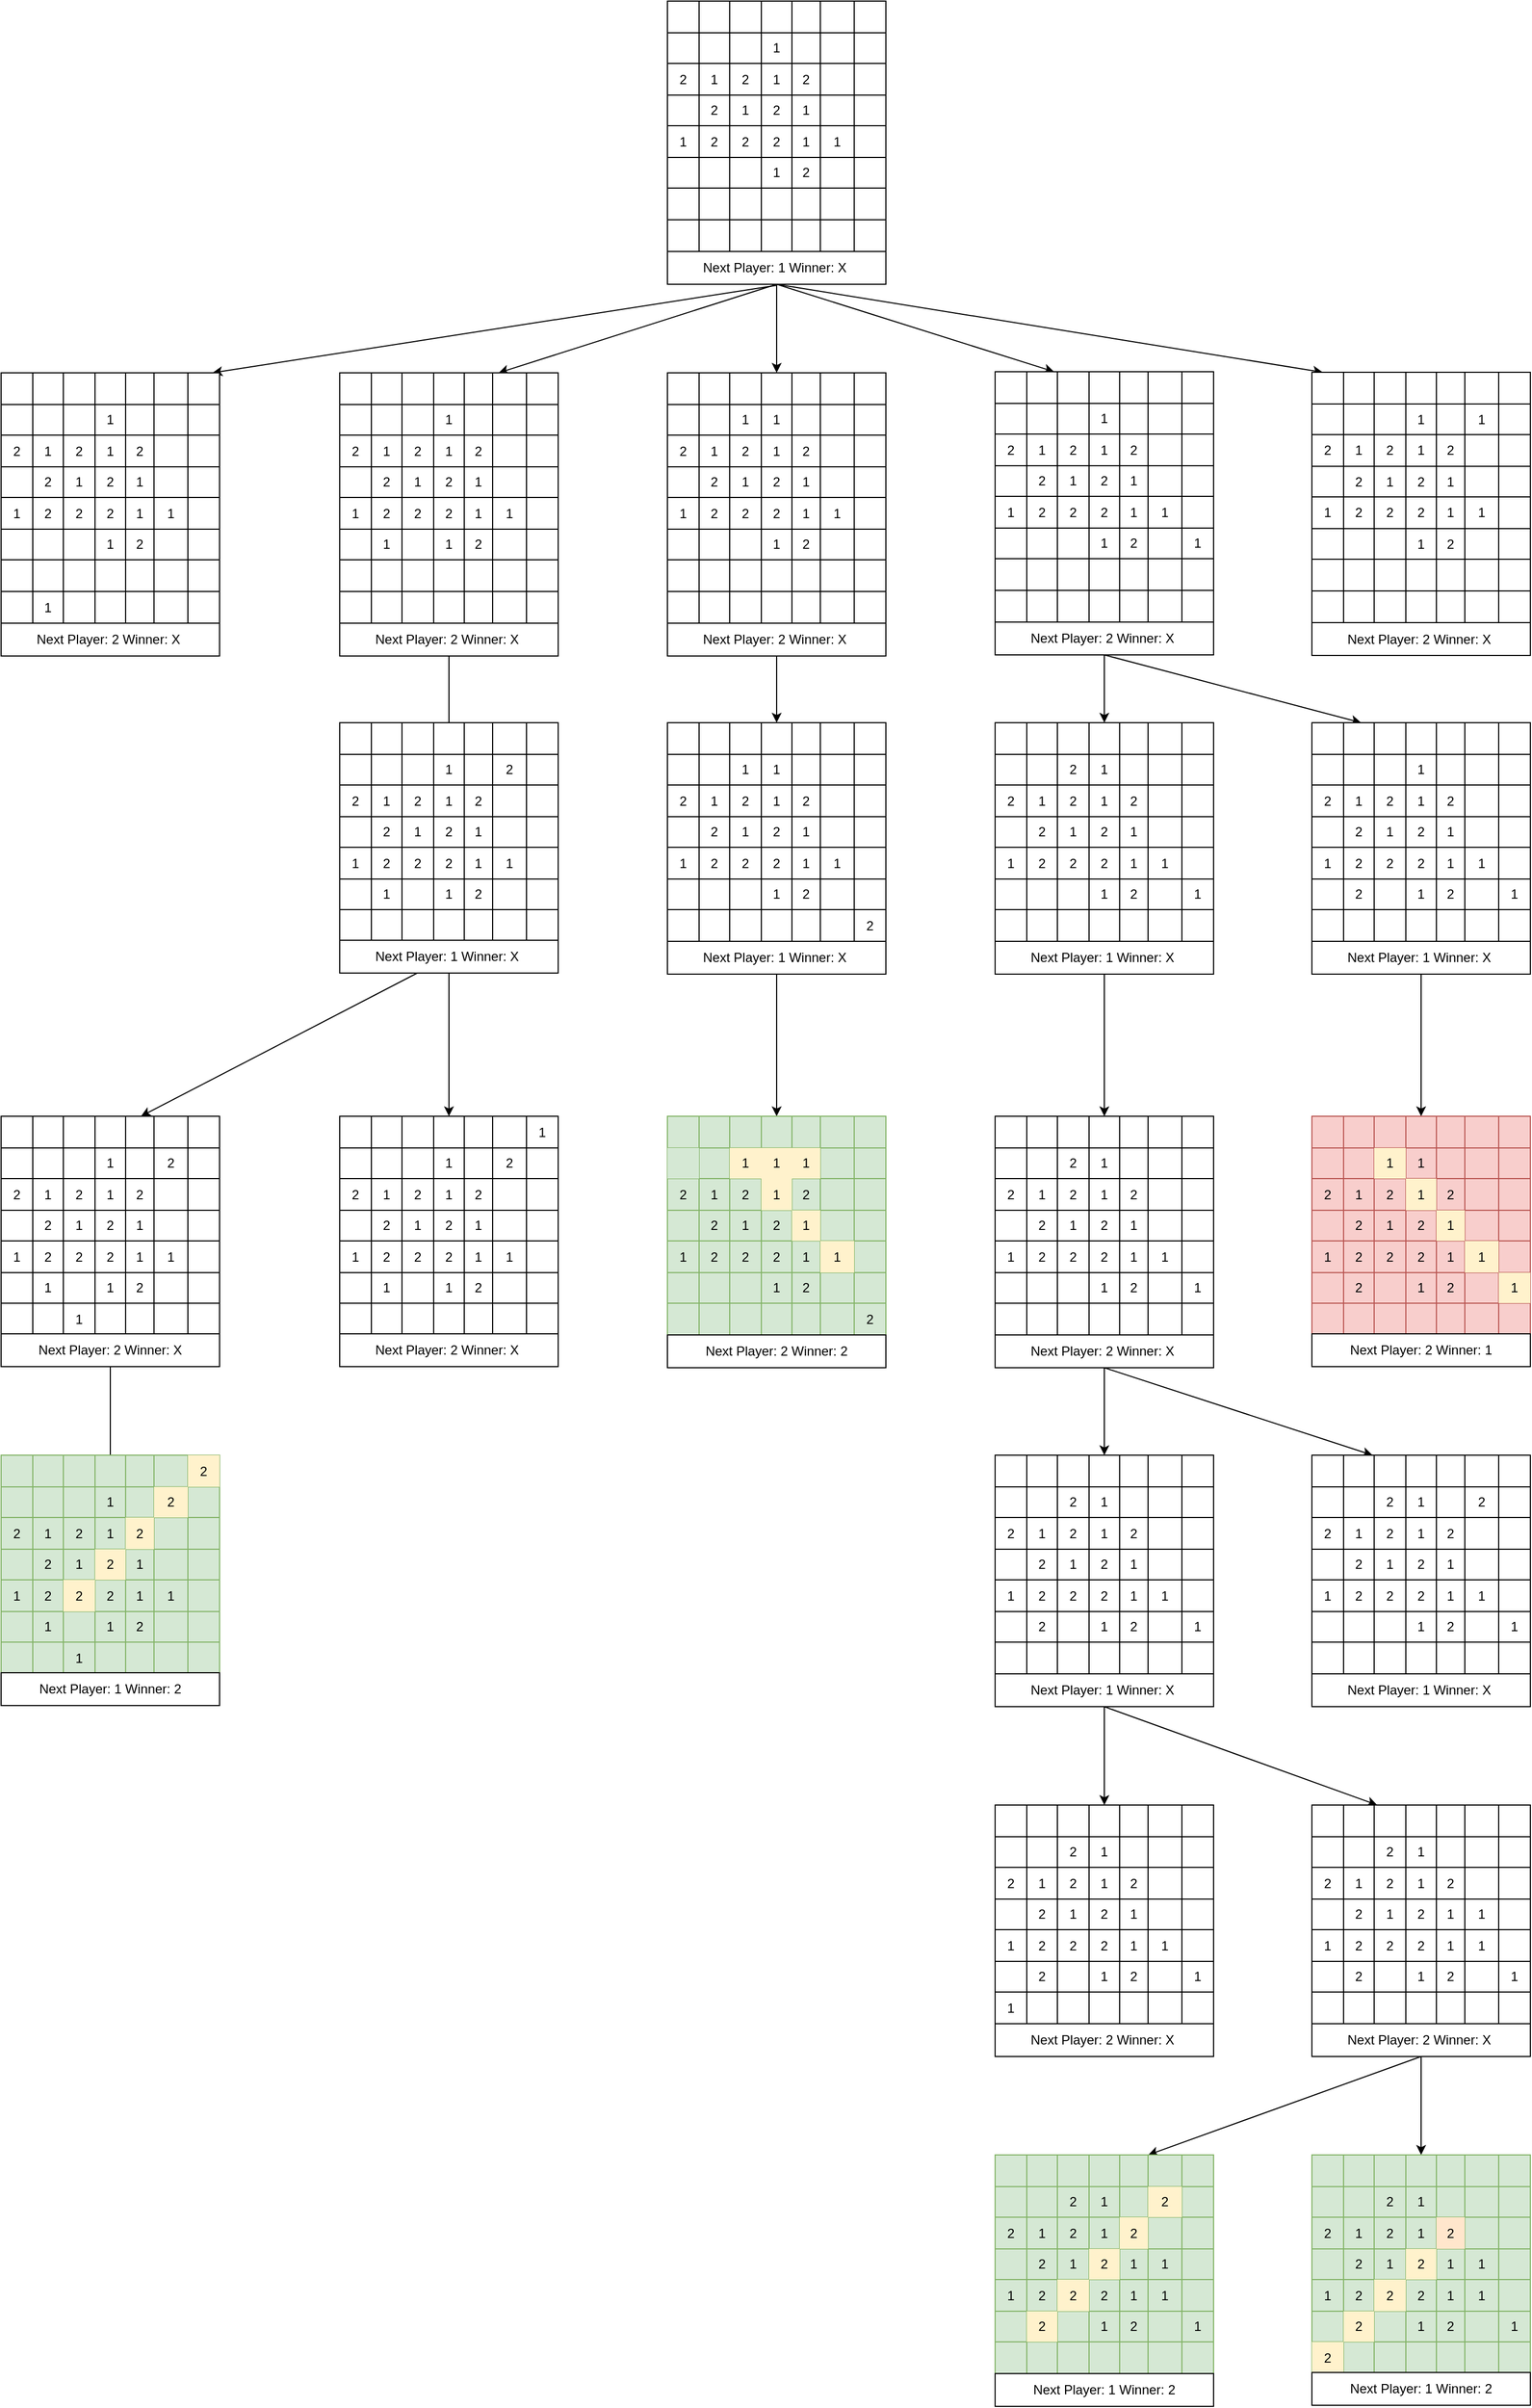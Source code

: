 <mxfile version="15.4.3" type="github">
  <diagram id="Rw31LD78lbq-sOB28Yx8" name="Page-1">
    <mxGraphModel dx="4465" dy="3231" grid="1" gridSize="10" guides="1" tooltips="1" connect="1" arrows="1" fold="1" page="1" pageScale="1" pageWidth="827" pageHeight="1169" math="0" shadow="0">
      <root>
        <mxCell id="0" />
        <mxCell id="1" parent="0" />
        <mxCell id="KI4QrQTaSKcAIy1l4tJL-1" value="" style="shape=table;startSize=0;container=1;collapsible=0;childLayout=tableLayout;fontFamily=Lucida Console;fontStyle=1" parent="1" vertex="1">
          <mxGeometry x="300" y="30" width="200" height="258" as="geometry" />
        </mxCell>
        <mxCell id="KI4QrQTaSKcAIy1l4tJL-2" value="" style="shape=partialRectangle;collapsible=0;dropTarget=0;pointerEvents=0;fillColor=none;top=0;left=0;bottom=0;right=0;points=[[0,0.5],[1,0.5]];portConstraint=eastwest;" parent="KI4QrQTaSKcAIy1l4tJL-1" vertex="1">
          <mxGeometry width="200" height="29" as="geometry" />
        </mxCell>
        <mxCell id="KI4QrQTaSKcAIy1l4tJL-3" value="" style="shape=partialRectangle;html=1;whiteSpace=wrap;connectable=0;overflow=hidden;fillColor=none;top=0;left=0;bottom=0;right=0;pointerEvents=1;" parent="KI4QrQTaSKcAIy1l4tJL-2" vertex="1">
          <mxGeometry width="29" height="29" as="geometry">
            <mxRectangle width="29" height="29" as="alternateBounds" />
          </mxGeometry>
        </mxCell>
        <mxCell id="KI4QrQTaSKcAIy1l4tJL-4" value="" style="shape=partialRectangle;html=1;whiteSpace=wrap;connectable=0;overflow=hidden;fillColor=none;top=0;left=0;bottom=0;right=0;pointerEvents=1;" parent="KI4QrQTaSKcAIy1l4tJL-2" vertex="1">
          <mxGeometry x="29" width="28" height="29" as="geometry">
            <mxRectangle width="28" height="29" as="alternateBounds" />
          </mxGeometry>
        </mxCell>
        <mxCell id="KI4QrQTaSKcAIy1l4tJL-5" value="" style="shape=partialRectangle;html=1;whiteSpace=wrap;connectable=0;overflow=hidden;fillColor=none;top=0;left=0;bottom=0;right=0;pointerEvents=1;" parent="KI4QrQTaSKcAIy1l4tJL-2" vertex="1">
          <mxGeometry x="57" width="29" height="29" as="geometry">
            <mxRectangle width="29" height="29" as="alternateBounds" />
          </mxGeometry>
        </mxCell>
        <mxCell id="KI4QrQTaSKcAIy1l4tJL-6" value="" style="shape=partialRectangle;html=1;whiteSpace=wrap;connectable=0;overflow=hidden;fillColor=none;top=0;left=0;bottom=0;right=0;pointerEvents=1;" parent="KI4QrQTaSKcAIy1l4tJL-2" vertex="1">
          <mxGeometry x="86" width="28" height="29" as="geometry">
            <mxRectangle width="28" height="29" as="alternateBounds" />
          </mxGeometry>
        </mxCell>
        <mxCell id="KI4QrQTaSKcAIy1l4tJL-7" value="" style="shape=partialRectangle;html=1;whiteSpace=wrap;connectable=0;overflow=hidden;fillColor=none;top=0;left=0;bottom=0;right=0;pointerEvents=1;" parent="KI4QrQTaSKcAIy1l4tJL-2" vertex="1">
          <mxGeometry x="114" width="26" height="29" as="geometry">
            <mxRectangle width="26" height="29" as="alternateBounds" />
          </mxGeometry>
        </mxCell>
        <mxCell id="KI4QrQTaSKcAIy1l4tJL-8" value="" style="shape=partialRectangle;html=1;whiteSpace=wrap;connectable=0;overflow=hidden;fillColor=none;top=0;left=0;bottom=0;right=0;pointerEvents=1;" parent="KI4QrQTaSKcAIy1l4tJL-2" vertex="1">
          <mxGeometry x="140" width="31" height="29" as="geometry">
            <mxRectangle width="31" height="29" as="alternateBounds" />
          </mxGeometry>
        </mxCell>
        <mxCell id="KI4QrQTaSKcAIy1l4tJL-9" value="" style="shape=partialRectangle;html=1;whiteSpace=wrap;connectable=0;overflow=hidden;fillColor=none;top=0;left=0;bottom=0;right=0;pointerEvents=1;" parent="KI4QrQTaSKcAIy1l4tJL-2" vertex="1">
          <mxGeometry x="171" width="29" height="29" as="geometry">
            <mxRectangle width="29" height="29" as="alternateBounds" />
          </mxGeometry>
        </mxCell>
        <mxCell id="KI4QrQTaSKcAIy1l4tJL-10" value="" style="shape=partialRectangle;collapsible=0;dropTarget=0;pointerEvents=0;fillColor=none;top=0;left=0;bottom=0;right=0;points=[[0,0.5],[1,0.5]];portConstraint=eastwest;" parent="KI4QrQTaSKcAIy1l4tJL-1" vertex="1">
          <mxGeometry y="29" width="200" height="28" as="geometry" />
        </mxCell>
        <mxCell id="KI4QrQTaSKcAIy1l4tJL-11" value="" style="shape=partialRectangle;html=1;whiteSpace=wrap;connectable=0;overflow=hidden;fillColor=none;top=0;left=0;bottom=0;right=0;pointerEvents=1;" parent="KI4QrQTaSKcAIy1l4tJL-10" vertex="1">
          <mxGeometry width="29" height="28" as="geometry">
            <mxRectangle width="29" height="28" as="alternateBounds" />
          </mxGeometry>
        </mxCell>
        <mxCell id="KI4QrQTaSKcAIy1l4tJL-12" value="" style="shape=partialRectangle;html=1;whiteSpace=wrap;connectable=0;overflow=hidden;fillColor=none;top=0;left=0;bottom=0;right=0;pointerEvents=1;" parent="KI4QrQTaSKcAIy1l4tJL-10" vertex="1">
          <mxGeometry x="29" width="28" height="28" as="geometry">
            <mxRectangle width="28" height="28" as="alternateBounds" />
          </mxGeometry>
        </mxCell>
        <mxCell id="KI4QrQTaSKcAIy1l4tJL-13" value="" style="shape=partialRectangle;html=1;whiteSpace=wrap;connectable=0;overflow=hidden;fillColor=none;top=0;left=0;bottom=0;right=0;pointerEvents=1;" parent="KI4QrQTaSKcAIy1l4tJL-10" vertex="1">
          <mxGeometry x="57" width="29" height="28" as="geometry">
            <mxRectangle width="29" height="28" as="alternateBounds" />
          </mxGeometry>
        </mxCell>
        <mxCell id="KI4QrQTaSKcAIy1l4tJL-14" value="1" style="shape=partialRectangle;html=1;whiteSpace=wrap;connectable=0;overflow=hidden;fillColor=none;top=0;left=0;bottom=0;right=0;pointerEvents=1;" parent="KI4QrQTaSKcAIy1l4tJL-10" vertex="1">
          <mxGeometry x="86" width="28" height="28" as="geometry">
            <mxRectangle width="28" height="28" as="alternateBounds" />
          </mxGeometry>
        </mxCell>
        <mxCell id="KI4QrQTaSKcAIy1l4tJL-15" value="" style="shape=partialRectangle;html=1;whiteSpace=wrap;connectable=0;overflow=hidden;fillColor=none;top=0;left=0;bottom=0;right=0;pointerEvents=1;" parent="KI4QrQTaSKcAIy1l4tJL-10" vertex="1">
          <mxGeometry x="114" width="26" height="28" as="geometry">
            <mxRectangle width="26" height="28" as="alternateBounds" />
          </mxGeometry>
        </mxCell>
        <mxCell id="KI4QrQTaSKcAIy1l4tJL-16" value="" style="shape=partialRectangle;html=1;whiteSpace=wrap;connectable=0;overflow=hidden;fillColor=none;top=0;left=0;bottom=0;right=0;pointerEvents=1;" parent="KI4QrQTaSKcAIy1l4tJL-10" vertex="1">
          <mxGeometry x="140" width="31" height="28" as="geometry">
            <mxRectangle width="31" height="28" as="alternateBounds" />
          </mxGeometry>
        </mxCell>
        <mxCell id="KI4QrQTaSKcAIy1l4tJL-17" value="" style="shape=partialRectangle;html=1;whiteSpace=wrap;connectable=0;overflow=hidden;fillColor=none;top=0;left=0;bottom=0;right=0;pointerEvents=1;" parent="KI4QrQTaSKcAIy1l4tJL-10" vertex="1">
          <mxGeometry x="171" width="29" height="28" as="geometry">
            <mxRectangle width="29" height="28" as="alternateBounds" />
          </mxGeometry>
        </mxCell>
        <mxCell id="KI4QrQTaSKcAIy1l4tJL-18" value="" style="shape=partialRectangle;collapsible=0;dropTarget=0;pointerEvents=0;fillColor=none;top=0;left=0;bottom=0;right=0;points=[[0,0.5],[1,0.5]];portConstraint=eastwest;" parent="KI4QrQTaSKcAIy1l4tJL-1" vertex="1">
          <mxGeometry y="57" width="200" height="29" as="geometry" />
        </mxCell>
        <mxCell id="KI4QrQTaSKcAIy1l4tJL-19" value="2" style="shape=partialRectangle;html=1;whiteSpace=wrap;connectable=0;overflow=hidden;fillColor=none;top=0;left=0;bottom=0;right=0;pointerEvents=1;" parent="KI4QrQTaSKcAIy1l4tJL-18" vertex="1">
          <mxGeometry width="29" height="29" as="geometry">
            <mxRectangle width="29" height="29" as="alternateBounds" />
          </mxGeometry>
        </mxCell>
        <mxCell id="KI4QrQTaSKcAIy1l4tJL-20" value="1" style="shape=partialRectangle;html=1;whiteSpace=wrap;connectable=0;overflow=hidden;fillColor=none;top=0;left=0;bottom=0;right=0;pointerEvents=1;" parent="KI4QrQTaSKcAIy1l4tJL-18" vertex="1">
          <mxGeometry x="29" width="28" height="29" as="geometry">
            <mxRectangle width="28" height="29" as="alternateBounds" />
          </mxGeometry>
        </mxCell>
        <mxCell id="KI4QrQTaSKcAIy1l4tJL-21" value="2" style="shape=partialRectangle;html=1;whiteSpace=wrap;connectable=0;overflow=hidden;fillColor=none;top=0;left=0;bottom=0;right=0;pointerEvents=1;" parent="KI4QrQTaSKcAIy1l4tJL-18" vertex="1">
          <mxGeometry x="57" width="29" height="29" as="geometry">
            <mxRectangle width="29" height="29" as="alternateBounds" />
          </mxGeometry>
        </mxCell>
        <mxCell id="KI4QrQTaSKcAIy1l4tJL-22" value="1" style="shape=partialRectangle;html=1;whiteSpace=wrap;connectable=0;overflow=hidden;fillColor=none;top=0;left=0;bottom=0;right=0;pointerEvents=1;" parent="KI4QrQTaSKcAIy1l4tJL-18" vertex="1">
          <mxGeometry x="86" width="28" height="29" as="geometry">
            <mxRectangle width="28" height="29" as="alternateBounds" />
          </mxGeometry>
        </mxCell>
        <mxCell id="KI4QrQTaSKcAIy1l4tJL-23" value="2" style="shape=partialRectangle;html=1;whiteSpace=wrap;connectable=0;overflow=hidden;fillColor=none;top=0;left=0;bottom=0;right=0;pointerEvents=1;" parent="KI4QrQTaSKcAIy1l4tJL-18" vertex="1">
          <mxGeometry x="114" width="26" height="29" as="geometry">
            <mxRectangle width="26" height="29" as="alternateBounds" />
          </mxGeometry>
        </mxCell>
        <mxCell id="KI4QrQTaSKcAIy1l4tJL-24" value="" style="shape=partialRectangle;html=1;whiteSpace=wrap;connectable=0;overflow=hidden;fillColor=none;top=0;left=0;bottom=0;right=0;pointerEvents=1;" parent="KI4QrQTaSKcAIy1l4tJL-18" vertex="1">
          <mxGeometry x="140" width="31" height="29" as="geometry">
            <mxRectangle width="31" height="29" as="alternateBounds" />
          </mxGeometry>
        </mxCell>
        <mxCell id="KI4QrQTaSKcAIy1l4tJL-25" value="" style="shape=partialRectangle;html=1;whiteSpace=wrap;connectable=0;overflow=hidden;fillColor=none;top=0;left=0;bottom=0;right=0;pointerEvents=1;" parent="KI4QrQTaSKcAIy1l4tJL-18" vertex="1">
          <mxGeometry x="171" width="29" height="29" as="geometry">
            <mxRectangle width="29" height="29" as="alternateBounds" />
          </mxGeometry>
        </mxCell>
        <mxCell id="KI4QrQTaSKcAIy1l4tJL-26" value="" style="shape=partialRectangle;collapsible=0;dropTarget=0;pointerEvents=0;fillColor=none;top=0;left=0;bottom=0;right=0;points=[[0,0.5],[1,0.5]];portConstraint=eastwest;" parent="KI4QrQTaSKcAIy1l4tJL-1" vertex="1">
          <mxGeometry y="86" width="200" height="28" as="geometry" />
        </mxCell>
        <mxCell id="KI4QrQTaSKcAIy1l4tJL-27" value="" style="shape=partialRectangle;html=1;whiteSpace=wrap;connectable=0;overflow=hidden;fillColor=none;top=0;left=0;bottom=0;right=0;pointerEvents=1;" parent="KI4QrQTaSKcAIy1l4tJL-26" vertex="1">
          <mxGeometry width="29" height="28" as="geometry">
            <mxRectangle width="29" height="28" as="alternateBounds" />
          </mxGeometry>
        </mxCell>
        <mxCell id="KI4QrQTaSKcAIy1l4tJL-28" value="2" style="shape=partialRectangle;html=1;whiteSpace=wrap;connectable=0;overflow=hidden;fillColor=none;top=0;left=0;bottom=0;right=0;pointerEvents=1;" parent="KI4QrQTaSKcAIy1l4tJL-26" vertex="1">
          <mxGeometry x="29" width="28" height="28" as="geometry">
            <mxRectangle width="28" height="28" as="alternateBounds" />
          </mxGeometry>
        </mxCell>
        <mxCell id="KI4QrQTaSKcAIy1l4tJL-29" value="1" style="shape=partialRectangle;html=1;whiteSpace=wrap;connectable=0;overflow=hidden;fillColor=none;top=0;left=0;bottom=0;right=0;pointerEvents=1;" parent="KI4QrQTaSKcAIy1l4tJL-26" vertex="1">
          <mxGeometry x="57" width="29" height="28" as="geometry">
            <mxRectangle width="29" height="28" as="alternateBounds" />
          </mxGeometry>
        </mxCell>
        <mxCell id="KI4QrQTaSKcAIy1l4tJL-30" value="2" style="shape=partialRectangle;html=1;whiteSpace=wrap;connectable=0;overflow=hidden;fillColor=none;top=0;left=0;bottom=0;right=0;pointerEvents=1;" parent="KI4QrQTaSKcAIy1l4tJL-26" vertex="1">
          <mxGeometry x="86" width="28" height="28" as="geometry">
            <mxRectangle width="28" height="28" as="alternateBounds" />
          </mxGeometry>
        </mxCell>
        <mxCell id="KI4QrQTaSKcAIy1l4tJL-31" value="1" style="shape=partialRectangle;html=1;whiteSpace=wrap;connectable=0;overflow=hidden;fillColor=none;top=0;left=0;bottom=0;right=0;pointerEvents=1;" parent="KI4QrQTaSKcAIy1l4tJL-26" vertex="1">
          <mxGeometry x="114" width="26" height="28" as="geometry">
            <mxRectangle width="26" height="28" as="alternateBounds" />
          </mxGeometry>
        </mxCell>
        <mxCell id="KI4QrQTaSKcAIy1l4tJL-32" value="" style="shape=partialRectangle;html=1;whiteSpace=wrap;connectable=0;overflow=hidden;fillColor=none;top=0;left=0;bottom=0;right=0;pointerEvents=1;" parent="KI4QrQTaSKcAIy1l4tJL-26" vertex="1">
          <mxGeometry x="140" width="31" height="28" as="geometry">
            <mxRectangle width="31" height="28" as="alternateBounds" />
          </mxGeometry>
        </mxCell>
        <mxCell id="KI4QrQTaSKcAIy1l4tJL-33" value="" style="shape=partialRectangle;html=1;whiteSpace=wrap;connectable=0;overflow=hidden;fillColor=none;top=0;left=0;bottom=0;right=0;pointerEvents=1;" parent="KI4QrQTaSKcAIy1l4tJL-26" vertex="1">
          <mxGeometry x="171" width="29" height="28" as="geometry">
            <mxRectangle width="29" height="28" as="alternateBounds" />
          </mxGeometry>
        </mxCell>
        <mxCell id="KI4QrQTaSKcAIy1l4tJL-34" value="" style="shape=partialRectangle;collapsible=0;dropTarget=0;pointerEvents=0;fillColor=none;top=0;left=0;bottom=0;right=0;points=[[0,0.5],[1,0.5]];portConstraint=eastwest;" parent="KI4QrQTaSKcAIy1l4tJL-1" vertex="1">
          <mxGeometry y="114" width="200" height="29" as="geometry" />
        </mxCell>
        <mxCell id="KI4QrQTaSKcAIy1l4tJL-35" value="1" style="shape=partialRectangle;html=1;whiteSpace=wrap;connectable=0;overflow=hidden;fillColor=none;top=0;left=0;bottom=0;right=0;pointerEvents=1;" parent="KI4QrQTaSKcAIy1l4tJL-34" vertex="1">
          <mxGeometry width="29" height="29" as="geometry">
            <mxRectangle width="29" height="29" as="alternateBounds" />
          </mxGeometry>
        </mxCell>
        <mxCell id="KI4QrQTaSKcAIy1l4tJL-36" value="2" style="shape=partialRectangle;html=1;whiteSpace=wrap;connectable=0;overflow=hidden;fillColor=none;top=0;left=0;bottom=0;right=0;pointerEvents=1;" parent="KI4QrQTaSKcAIy1l4tJL-34" vertex="1">
          <mxGeometry x="29" width="28" height="29" as="geometry">
            <mxRectangle width="28" height="29" as="alternateBounds" />
          </mxGeometry>
        </mxCell>
        <mxCell id="KI4QrQTaSKcAIy1l4tJL-37" value="2" style="shape=partialRectangle;html=1;whiteSpace=wrap;connectable=0;overflow=hidden;fillColor=none;top=0;left=0;bottom=0;right=0;pointerEvents=1;" parent="KI4QrQTaSKcAIy1l4tJL-34" vertex="1">
          <mxGeometry x="57" width="29" height="29" as="geometry">
            <mxRectangle width="29" height="29" as="alternateBounds" />
          </mxGeometry>
        </mxCell>
        <mxCell id="KI4QrQTaSKcAIy1l4tJL-38" value="2" style="shape=partialRectangle;html=1;whiteSpace=wrap;connectable=0;overflow=hidden;fillColor=none;top=0;left=0;bottom=0;right=0;pointerEvents=1;" parent="KI4QrQTaSKcAIy1l4tJL-34" vertex="1">
          <mxGeometry x="86" width="28" height="29" as="geometry">
            <mxRectangle width="28" height="29" as="alternateBounds" />
          </mxGeometry>
        </mxCell>
        <mxCell id="KI4QrQTaSKcAIy1l4tJL-39" value="1" style="shape=partialRectangle;html=1;whiteSpace=wrap;connectable=0;overflow=hidden;fillColor=none;top=0;left=0;bottom=0;right=0;pointerEvents=1;" parent="KI4QrQTaSKcAIy1l4tJL-34" vertex="1">
          <mxGeometry x="114" width="26" height="29" as="geometry">
            <mxRectangle width="26" height="29" as="alternateBounds" />
          </mxGeometry>
        </mxCell>
        <mxCell id="KI4QrQTaSKcAIy1l4tJL-40" value="1" style="shape=partialRectangle;html=1;whiteSpace=wrap;connectable=0;overflow=hidden;fillColor=none;top=0;left=0;bottom=0;right=0;pointerEvents=1;" parent="KI4QrQTaSKcAIy1l4tJL-34" vertex="1">
          <mxGeometry x="140" width="31" height="29" as="geometry">
            <mxRectangle width="31" height="29" as="alternateBounds" />
          </mxGeometry>
        </mxCell>
        <mxCell id="KI4QrQTaSKcAIy1l4tJL-41" value="" style="shape=partialRectangle;html=1;whiteSpace=wrap;connectable=0;overflow=hidden;fillColor=none;top=0;left=0;bottom=0;right=0;pointerEvents=1;" parent="KI4QrQTaSKcAIy1l4tJL-34" vertex="1">
          <mxGeometry x="171" width="29" height="29" as="geometry">
            <mxRectangle width="29" height="29" as="alternateBounds" />
          </mxGeometry>
        </mxCell>
        <mxCell id="KI4QrQTaSKcAIy1l4tJL-42" value="" style="shape=partialRectangle;collapsible=0;dropTarget=0;pointerEvents=0;fillColor=none;top=0;left=0;bottom=0;right=0;points=[[0,0.5],[1,0.5]];portConstraint=eastwest;" parent="KI4QrQTaSKcAIy1l4tJL-1" vertex="1">
          <mxGeometry y="143" width="200" height="28" as="geometry" />
        </mxCell>
        <mxCell id="KI4QrQTaSKcAIy1l4tJL-43" value="" style="shape=partialRectangle;html=1;whiteSpace=wrap;connectable=0;overflow=hidden;fillColor=none;top=0;left=0;bottom=0;right=0;pointerEvents=1;" parent="KI4QrQTaSKcAIy1l4tJL-42" vertex="1">
          <mxGeometry width="29" height="28" as="geometry">
            <mxRectangle width="29" height="28" as="alternateBounds" />
          </mxGeometry>
        </mxCell>
        <mxCell id="KI4QrQTaSKcAIy1l4tJL-44" value="" style="shape=partialRectangle;html=1;whiteSpace=wrap;connectable=0;overflow=hidden;fillColor=none;top=0;left=0;bottom=0;right=0;pointerEvents=1;" parent="KI4QrQTaSKcAIy1l4tJL-42" vertex="1">
          <mxGeometry x="29" width="28" height="28" as="geometry">
            <mxRectangle width="28" height="28" as="alternateBounds" />
          </mxGeometry>
        </mxCell>
        <mxCell id="KI4QrQTaSKcAIy1l4tJL-45" value="" style="shape=partialRectangle;html=1;whiteSpace=wrap;connectable=0;overflow=hidden;fillColor=none;top=0;left=0;bottom=0;right=0;pointerEvents=1;" parent="KI4QrQTaSKcAIy1l4tJL-42" vertex="1">
          <mxGeometry x="57" width="29" height="28" as="geometry">
            <mxRectangle width="29" height="28" as="alternateBounds" />
          </mxGeometry>
        </mxCell>
        <mxCell id="KI4QrQTaSKcAIy1l4tJL-46" value="1" style="shape=partialRectangle;html=1;whiteSpace=wrap;connectable=0;overflow=hidden;fillColor=none;top=0;left=0;bottom=0;right=0;pointerEvents=1;" parent="KI4QrQTaSKcAIy1l4tJL-42" vertex="1">
          <mxGeometry x="86" width="28" height="28" as="geometry">
            <mxRectangle width="28" height="28" as="alternateBounds" />
          </mxGeometry>
        </mxCell>
        <mxCell id="KI4QrQTaSKcAIy1l4tJL-47" value="2" style="shape=partialRectangle;html=1;whiteSpace=wrap;connectable=0;overflow=hidden;fillColor=none;top=0;left=0;bottom=0;right=0;pointerEvents=1;" parent="KI4QrQTaSKcAIy1l4tJL-42" vertex="1">
          <mxGeometry x="114" width="26" height="28" as="geometry">
            <mxRectangle width="26" height="28" as="alternateBounds" />
          </mxGeometry>
        </mxCell>
        <mxCell id="KI4QrQTaSKcAIy1l4tJL-48" value="" style="shape=partialRectangle;html=1;whiteSpace=wrap;connectable=0;overflow=hidden;fillColor=none;top=0;left=0;bottom=0;right=0;pointerEvents=1;" parent="KI4QrQTaSKcAIy1l4tJL-42" vertex="1">
          <mxGeometry x="140" width="31" height="28" as="geometry">
            <mxRectangle width="31" height="28" as="alternateBounds" />
          </mxGeometry>
        </mxCell>
        <mxCell id="KI4QrQTaSKcAIy1l4tJL-49" value="" style="shape=partialRectangle;html=1;whiteSpace=wrap;connectable=0;overflow=hidden;fillColor=none;top=0;left=0;bottom=0;right=0;pointerEvents=1;" parent="KI4QrQTaSKcAIy1l4tJL-42" vertex="1">
          <mxGeometry x="171" width="29" height="28" as="geometry">
            <mxRectangle width="29" height="28" as="alternateBounds" />
          </mxGeometry>
        </mxCell>
        <mxCell id="KI4QrQTaSKcAIy1l4tJL-50" value="" style="shape=partialRectangle;collapsible=0;dropTarget=0;pointerEvents=0;fillColor=none;top=0;left=0;bottom=0;right=0;points=[[0,0.5],[1,0.5]];portConstraint=eastwest;" parent="KI4QrQTaSKcAIy1l4tJL-1" vertex="1">
          <mxGeometry y="171" width="200" height="29" as="geometry" />
        </mxCell>
        <mxCell id="KI4QrQTaSKcAIy1l4tJL-51" value="" style="shape=partialRectangle;html=1;whiteSpace=wrap;connectable=0;overflow=hidden;fillColor=none;top=0;left=0;bottom=0;right=0;pointerEvents=1;" parent="KI4QrQTaSKcAIy1l4tJL-50" vertex="1">
          <mxGeometry width="29" height="29" as="geometry">
            <mxRectangle width="29" height="29" as="alternateBounds" />
          </mxGeometry>
        </mxCell>
        <mxCell id="KI4QrQTaSKcAIy1l4tJL-52" value="" style="shape=partialRectangle;html=1;whiteSpace=wrap;connectable=0;overflow=hidden;fillColor=none;top=0;left=0;bottom=0;right=0;pointerEvents=1;" parent="KI4QrQTaSKcAIy1l4tJL-50" vertex="1">
          <mxGeometry x="29" width="28" height="29" as="geometry">
            <mxRectangle width="28" height="29" as="alternateBounds" />
          </mxGeometry>
        </mxCell>
        <mxCell id="KI4QrQTaSKcAIy1l4tJL-53" value="" style="shape=partialRectangle;html=1;whiteSpace=wrap;connectable=0;overflow=hidden;fillColor=none;top=0;left=0;bottom=0;right=0;pointerEvents=1;" parent="KI4QrQTaSKcAIy1l4tJL-50" vertex="1">
          <mxGeometry x="57" width="29" height="29" as="geometry">
            <mxRectangle width="29" height="29" as="alternateBounds" />
          </mxGeometry>
        </mxCell>
        <mxCell id="KI4QrQTaSKcAIy1l4tJL-54" value="" style="shape=partialRectangle;html=1;whiteSpace=wrap;connectable=0;overflow=hidden;fillColor=none;top=0;left=0;bottom=0;right=0;pointerEvents=1;" parent="KI4QrQTaSKcAIy1l4tJL-50" vertex="1">
          <mxGeometry x="86" width="28" height="29" as="geometry">
            <mxRectangle width="28" height="29" as="alternateBounds" />
          </mxGeometry>
        </mxCell>
        <mxCell id="KI4QrQTaSKcAIy1l4tJL-55" value="" style="shape=partialRectangle;html=1;whiteSpace=wrap;connectable=0;overflow=hidden;fillColor=none;top=0;left=0;bottom=0;right=0;pointerEvents=1;" parent="KI4QrQTaSKcAIy1l4tJL-50" vertex="1">
          <mxGeometry x="114" width="26" height="29" as="geometry">
            <mxRectangle width="26" height="29" as="alternateBounds" />
          </mxGeometry>
        </mxCell>
        <mxCell id="KI4QrQTaSKcAIy1l4tJL-56" value="" style="shape=partialRectangle;html=1;whiteSpace=wrap;connectable=0;overflow=hidden;fillColor=none;top=0;left=0;bottom=0;right=0;pointerEvents=1;" parent="KI4QrQTaSKcAIy1l4tJL-50" vertex="1">
          <mxGeometry x="140" width="31" height="29" as="geometry">
            <mxRectangle width="31" height="29" as="alternateBounds" />
          </mxGeometry>
        </mxCell>
        <mxCell id="KI4QrQTaSKcAIy1l4tJL-57" value="" style="shape=partialRectangle;html=1;whiteSpace=wrap;connectable=0;overflow=hidden;fillColor=none;top=0;left=0;bottom=0;right=0;pointerEvents=1;" parent="KI4QrQTaSKcAIy1l4tJL-50" vertex="1">
          <mxGeometry x="171" width="29" height="29" as="geometry">
            <mxRectangle width="29" height="29" as="alternateBounds" />
          </mxGeometry>
        </mxCell>
        <mxCell id="KI4QrQTaSKcAIy1l4tJL-132" value="" style="shape=partialRectangle;collapsible=0;dropTarget=0;pointerEvents=0;fillColor=none;top=0;left=0;bottom=0;right=0;points=[[0,0.5],[1,0.5]];portConstraint=eastwest;" parent="KI4QrQTaSKcAIy1l4tJL-1" vertex="1">
          <mxGeometry y="200" width="200" height="29" as="geometry" />
        </mxCell>
        <mxCell id="KI4QrQTaSKcAIy1l4tJL-133" value="" style="shape=partialRectangle;html=1;whiteSpace=wrap;connectable=0;overflow=hidden;fillColor=none;top=0;left=0;bottom=0;right=0;pointerEvents=1;" parent="KI4QrQTaSKcAIy1l4tJL-132" vertex="1">
          <mxGeometry width="29" height="29" as="geometry">
            <mxRectangle width="29" height="29" as="alternateBounds" />
          </mxGeometry>
        </mxCell>
        <mxCell id="KI4QrQTaSKcAIy1l4tJL-134" value="" style="shape=partialRectangle;html=1;whiteSpace=wrap;connectable=0;overflow=hidden;fillColor=none;top=0;left=0;bottom=0;right=0;pointerEvents=1;" parent="KI4QrQTaSKcAIy1l4tJL-132" vertex="1">
          <mxGeometry x="29" width="28" height="29" as="geometry">
            <mxRectangle width="28" height="29" as="alternateBounds" />
          </mxGeometry>
        </mxCell>
        <mxCell id="KI4QrQTaSKcAIy1l4tJL-135" value="" style="shape=partialRectangle;html=1;whiteSpace=wrap;connectable=0;overflow=hidden;fillColor=none;top=0;left=0;bottom=0;right=0;pointerEvents=1;" parent="KI4QrQTaSKcAIy1l4tJL-132" vertex="1">
          <mxGeometry x="57" width="29" height="29" as="geometry">
            <mxRectangle width="29" height="29" as="alternateBounds" />
          </mxGeometry>
        </mxCell>
        <mxCell id="KI4QrQTaSKcAIy1l4tJL-136" value="" style="shape=partialRectangle;html=1;whiteSpace=wrap;connectable=0;overflow=hidden;fillColor=none;top=0;left=0;bottom=0;right=0;pointerEvents=1;" parent="KI4QrQTaSKcAIy1l4tJL-132" vertex="1">
          <mxGeometry x="86" width="28" height="29" as="geometry">
            <mxRectangle width="28" height="29" as="alternateBounds" />
          </mxGeometry>
        </mxCell>
        <mxCell id="KI4QrQTaSKcAIy1l4tJL-137" value="" style="shape=partialRectangle;html=1;whiteSpace=wrap;connectable=0;overflow=hidden;fillColor=none;top=0;left=0;bottom=0;right=0;pointerEvents=1;" parent="KI4QrQTaSKcAIy1l4tJL-132" vertex="1">
          <mxGeometry x="114" width="26" height="29" as="geometry">
            <mxRectangle width="26" height="29" as="alternateBounds" />
          </mxGeometry>
        </mxCell>
        <mxCell id="KI4QrQTaSKcAIy1l4tJL-138" value="" style="shape=partialRectangle;html=1;whiteSpace=wrap;connectable=0;overflow=hidden;fillColor=none;top=0;left=0;bottom=0;right=0;pointerEvents=1;" parent="KI4QrQTaSKcAIy1l4tJL-132" vertex="1">
          <mxGeometry x="140" width="31" height="29" as="geometry">
            <mxRectangle width="31" height="29" as="alternateBounds" />
          </mxGeometry>
        </mxCell>
        <mxCell id="KI4QrQTaSKcAIy1l4tJL-139" value="" style="shape=partialRectangle;html=1;whiteSpace=wrap;connectable=0;overflow=hidden;fillColor=none;top=0;left=0;bottom=0;right=0;pointerEvents=1;" parent="KI4QrQTaSKcAIy1l4tJL-132" vertex="1">
          <mxGeometry x="171" width="29" height="29" as="geometry">
            <mxRectangle width="29" height="29" as="alternateBounds" />
          </mxGeometry>
        </mxCell>
        <mxCell id="KI4QrQTaSKcAIy1l4tJL-58" value="" style="shape=partialRectangle;collapsible=0;dropTarget=0;pointerEvents=0;fillColor=none;top=0;left=0;bottom=0;right=0;points=[[0,0.5],[1,0.5]];portConstraint=eastwest;" parent="KI4QrQTaSKcAIy1l4tJL-1" vertex="1">
          <mxGeometry y="229" width="200" height="29" as="geometry" />
        </mxCell>
        <mxCell id="KI4QrQTaSKcAIy1l4tJL-59" value="" style="shape=partialRectangle;html=1;whiteSpace=wrap;connectable=0;overflow=hidden;fillColor=none;top=0;left=0;bottom=0;right=0;pointerEvents=1;" parent="KI4QrQTaSKcAIy1l4tJL-58" vertex="1">
          <mxGeometry width="29" height="29" as="geometry">
            <mxRectangle width="29" height="29" as="alternateBounds" />
          </mxGeometry>
        </mxCell>
        <mxCell id="KI4QrQTaSKcAIy1l4tJL-60" value="" style="shape=partialRectangle;html=1;whiteSpace=wrap;connectable=0;overflow=hidden;fillColor=none;top=0;left=0;bottom=0;right=0;pointerEvents=1;" parent="KI4QrQTaSKcAIy1l4tJL-58" vertex="1">
          <mxGeometry x="29" width="28" height="29" as="geometry">
            <mxRectangle width="28" height="29" as="alternateBounds" />
          </mxGeometry>
        </mxCell>
        <mxCell id="KI4QrQTaSKcAIy1l4tJL-61" value="" style="shape=partialRectangle;html=1;whiteSpace=wrap;connectable=0;overflow=hidden;fillColor=none;top=0;left=0;bottom=0;right=0;pointerEvents=1;" parent="KI4QrQTaSKcAIy1l4tJL-58" vertex="1">
          <mxGeometry x="57" width="29" height="29" as="geometry">
            <mxRectangle width="29" height="29" as="alternateBounds" />
          </mxGeometry>
        </mxCell>
        <mxCell id="KI4QrQTaSKcAIy1l4tJL-62" value="" style="shape=partialRectangle;html=1;whiteSpace=wrap;connectable=0;overflow=hidden;fillColor=none;top=0;left=0;bottom=0;right=0;pointerEvents=1;" parent="KI4QrQTaSKcAIy1l4tJL-58" vertex="1">
          <mxGeometry x="86" width="28" height="29" as="geometry">
            <mxRectangle width="28" height="29" as="alternateBounds" />
          </mxGeometry>
        </mxCell>
        <mxCell id="KI4QrQTaSKcAIy1l4tJL-63" value="" style="shape=partialRectangle;html=1;whiteSpace=wrap;connectable=0;overflow=hidden;fillColor=none;top=0;left=0;bottom=0;right=0;pointerEvents=1;" parent="KI4QrQTaSKcAIy1l4tJL-58" vertex="1">
          <mxGeometry x="114" width="26" height="29" as="geometry">
            <mxRectangle width="26" height="29" as="alternateBounds" />
          </mxGeometry>
        </mxCell>
        <mxCell id="KI4QrQTaSKcAIy1l4tJL-64" value="" style="shape=partialRectangle;html=1;whiteSpace=wrap;connectable=0;overflow=hidden;fillColor=none;top=0;left=0;bottom=0;right=0;pointerEvents=1;" parent="KI4QrQTaSKcAIy1l4tJL-58" vertex="1">
          <mxGeometry x="140" width="31" height="29" as="geometry">
            <mxRectangle width="31" height="29" as="alternateBounds" />
          </mxGeometry>
        </mxCell>
        <mxCell id="KI4QrQTaSKcAIy1l4tJL-65" value="" style="shape=partialRectangle;html=1;whiteSpace=wrap;connectable=0;overflow=hidden;fillColor=none;top=0;left=0;bottom=0;right=0;pointerEvents=1;" parent="KI4QrQTaSKcAIy1l4tJL-58" vertex="1">
          <mxGeometry x="171" width="29" height="29" as="geometry">
            <mxRectangle width="29" height="29" as="alternateBounds" />
          </mxGeometry>
        </mxCell>
        <mxCell id="KI4QrQTaSKcAIy1l4tJL-222" value="" style="rounded=0;orthogonalLoop=1;jettySize=auto;html=1;fontFamily=Lucida Console;endArrow=classic;endFill=1;" parent="1" source="KI4QrQTaSKcAIy1l4tJL-131" target="KI4QrQTaSKcAIy1l4tJL-149" edge="1">
          <mxGeometry relative="1" as="geometry">
            <mxPoint x="400" y="360" as="targetPoint" />
          </mxGeometry>
        </mxCell>
        <mxCell id="KI4QrQTaSKcAIy1l4tJL-593" style="edgeStyle=none;rounded=0;orthogonalLoop=1;jettySize=auto;html=1;exitX=0.5;exitY=1;exitDx=0;exitDy=0;fontFamily=Lucida Console;endArrow=classic;endFill=1;" parent="1" source="KI4QrQTaSKcAIy1l4tJL-131" target="KI4QrQTaSKcAIy1l4tJL-372" edge="1">
          <mxGeometry relative="1" as="geometry" />
        </mxCell>
        <mxCell id="KI4QrQTaSKcAIy1l4tJL-594" style="edgeStyle=none;rounded=0;orthogonalLoop=1;jettySize=auto;html=1;fontFamily=Lucida Console;endArrow=classic;endFill=1;" parent="1" target="KI4QrQTaSKcAIy1l4tJL-520" edge="1">
          <mxGeometry relative="1" as="geometry">
            <mxPoint x="400" y="290" as="sourcePoint" />
          </mxGeometry>
        </mxCell>
        <mxCell id="KI4QrQTaSKcAIy1l4tJL-595" style="edgeStyle=none;rounded=0;orthogonalLoop=1;jettySize=auto;html=1;exitX=0.5;exitY=1;exitDx=0;exitDy=0;fontFamily=Lucida Console;endArrow=classic;endFill=1;" parent="1" source="KI4QrQTaSKcAIy1l4tJL-131" target="KI4QrQTaSKcAIy1l4tJL-224" edge="1">
          <mxGeometry relative="1" as="geometry" />
        </mxCell>
        <mxCell id="KI4QrQTaSKcAIy1l4tJL-596" style="edgeStyle=none;rounded=0;orthogonalLoop=1;jettySize=auto;html=1;exitX=0.5;exitY=1;exitDx=0;exitDy=0;fontFamily=Lucida Console;endArrow=classic;endFill=1;" parent="1" source="KI4QrQTaSKcAIy1l4tJL-131" target="KI4QrQTaSKcAIy1l4tJL-446" edge="1">
          <mxGeometry relative="1" as="geometry" />
        </mxCell>
        <mxCell id="KI4QrQTaSKcAIy1l4tJL-131" value="Next Player: 1 Winner: X&amp;nbsp;" style="rounded=0;whiteSpace=wrap;html=1;" parent="1" vertex="1">
          <mxGeometry x="300" y="259" width="200" height="30" as="geometry" />
        </mxCell>
        <mxCell id="KI4QrQTaSKcAIy1l4tJL-148" value="" style="shape=table;startSize=0;container=1;collapsible=0;childLayout=tableLayout;fontFamily=Lucida Console;fontStyle=1" parent="1" vertex="1">
          <mxGeometry x="300" y="370" width="200" height="258" as="geometry" />
        </mxCell>
        <mxCell id="KI4QrQTaSKcAIy1l4tJL-149" value="" style="shape=partialRectangle;collapsible=0;dropTarget=0;pointerEvents=0;fillColor=none;top=0;left=0;bottom=0;right=0;points=[[0,0.5],[1,0.5]];portConstraint=eastwest;" parent="KI4QrQTaSKcAIy1l4tJL-148" vertex="1">
          <mxGeometry width="200" height="29" as="geometry" />
        </mxCell>
        <mxCell id="KI4QrQTaSKcAIy1l4tJL-150" value="" style="shape=partialRectangle;html=1;whiteSpace=wrap;connectable=0;overflow=hidden;fillColor=none;top=0;left=0;bottom=0;right=0;pointerEvents=1;" parent="KI4QrQTaSKcAIy1l4tJL-149" vertex="1">
          <mxGeometry width="29" height="29" as="geometry">
            <mxRectangle width="29" height="29" as="alternateBounds" />
          </mxGeometry>
        </mxCell>
        <mxCell id="KI4QrQTaSKcAIy1l4tJL-151" value="" style="shape=partialRectangle;html=1;whiteSpace=wrap;connectable=0;overflow=hidden;fillColor=none;top=0;left=0;bottom=0;right=0;pointerEvents=1;" parent="KI4QrQTaSKcAIy1l4tJL-149" vertex="1">
          <mxGeometry x="29" width="28" height="29" as="geometry">
            <mxRectangle width="28" height="29" as="alternateBounds" />
          </mxGeometry>
        </mxCell>
        <mxCell id="KI4QrQTaSKcAIy1l4tJL-152" value="" style="shape=partialRectangle;html=1;whiteSpace=wrap;connectable=0;overflow=hidden;fillColor=none;top=0;left=0;bottom=0;right=0;pointerEvents=1;" parent="KI4QrQTaSKcAIy1l4tJL-149" vertex="1">
          <mxGeometry x="57" width="29" height="29" as="geometry">
            <mxRectangle width="29" height="29" as="alternateBounds" />
          </mxGeometry>
        </mxCell>
        <mxCell id="KI4QrQTaSKcAIy1l4tJL-153" value="" style="shape=partialRectangle;html=1;whiteSpace=wrap;connectable=0;overflow=hidden;fillColor=none;top=0;left=0;bottom=0;right=0;pointerEvents=1;" parent="KI4QrQTaSKcAIy1l4tJL-149" vertex="1">
          <mxGeometry x="86" width="28" height="29" as="geometry">
            <mxRectangle width="28" height="29" as="alternateBounds" />
          </mxGeometry>
        </mxCell>
        <mxCell id="KI4QrQTaSKcAIy1l4tJL-154" value="" style="shape=partialRectangle;html=1;whiteSpace=wrap;connectable=0;overflow=hidden;fillColor=none;top=0;left=0;bottom=0;right=0;pointerEvents=1;" parent="KI4QrQTaSKcAIy1l4tJL-149" vertex="1">
          <mxGeometry x="114" width="26" height="29" as="geometry">
            <mxRectangle width="26" height="29" as="alternateBounds" />
          </mxGeometry>
        </mxCell>
        <mxCell id="KI4QrQTaSKcAIy1l4tJL-155" value="" style="shape=partialRectangle;html=1;whiteSpace=wrap;connectable=0;overflow=hidden;fillColor=none;top=0;left=0;bottom=0;right=0;pointerEvents=1;" parent="KI4QrQTaSKcAIy1l4tJL-149" vertex="1">
          <mxGeometry x="140" width="31" height="29" as="geometry">
            <mxRectangle width="31" height="29" as="alternateBounds" />
          </mxGeometry>
        </mxCell>
        <mxCell id="KI4QrQTaSKcAIy1l4tJL-156" value="" style="shape=partialRectangle;html=1;whiteSpace=wrap;connectable=0;overflow=hidden;fillColor=none;top=0;left=0;bottom=0;right=0;pointerEvents=1;" parent="KI4QrQTaSKcAIy1l4tJL-149" vertex="1">
          <mxGeometry x="171" width="29" height="29" as="geometry">
            <mxRectangle width="29" height="29" as="alternateBounds" />
          </mxGeometry>
        </mxCell>
        <mxCell id="KI4QrQTaSKcAIy1l4tJL-157" value="" style="shape=partialRectangle;collapsible=0;dropTarget=0;pointerEvents=0;fillColor=none;top=0;left=0;bottom=0;right=0;points=[[0,0.5],[1,0.5]];portConstraint=eastwest;" parent="KI4QrQTaSKcAIy1l4tJL-148" vertex="1">
          <mxGeometry y="29" width="200" height="28" as="geometry" />
        </mxCell>
        <mxCell id="KI4QrQTaSKcAIy1l4tJL-158" value="" style="shape=partialRectangle;html=1;whiteSpace=wrap;connectable=0;overflow=hidden;fillColor=none;top=0;left=0;bottom=0;right=0;pointerEvents=1;" parent="KI4QrQTaSKcAIy1l4tJL-157" vertex="1">
          <mxGeometry width="29" height="28" as="geometry">
            <mxRectangle width="29" height="28" as="alternateBounds" />
          </mxGeometry>
        </mxCell>
        <mxCell id="KI4QrQTaSKcAIy1l4tJL-159" value="" style="shape=partialRectangle;html=1;whiteSpace=wrap;connectable=0;overflow=hidden;fillColor=none;top=0;left=0;bottom=0;right=0;pointerEvents=1;" parent="KI4QrQTaSKcAIy1l4tJL-157" vertex="1">
          <mxGeometry x="29" width="28" height="28" as="geometry">
            <mxRectangle width="28" height="28" as="alternateBounds" />
          </mxGeometry>
        </mxCell>
        <mxCell id="KI4QrQTaSKcAIy1l4tJL-160" value="1" style="shape=partialRectangle;html=1;whiteSpace=wrap;connectable=0;overflow=hidden;fillColor=none;top=0;left=0;bottom=0;right=0;pointerEvents=1;" parent="KI4QrQTaSKcAIy1l4tJL-157" vertex="1">
          <mxGeometry x="57" width="29" height="28" as="geometry">
            <mxRectangle width="29" height="28" as="alternateBounds" />
          </mxGeometry>
        </mxCell>
        <mxCell id="KI4QrQTaSKcAIy1l4tJL-161" value="1" style="shape=partialRectangle;html=1;whiteSpace=wrap;connectable=0;overflow=hidden;fillColor=none;top=0;left=0;bottom=0;right=0;pointerEvents=1;" parent="KI4QrQTaSKcAIy1l4tJL-157" vertex="1">
          <mxGeometry x="86" width="28" height="28" as="geometry">
            <mxRectangle width="28" height="28" as="alternateBounds" />
          </mxGeometry>
        </mxCell>
        <mxCell id="KI4QrQTaSKcAIy1l4tJL-162" value="" style="shape=partialRectangle;html=1;whiteSpace=wrap;connectable=0;overflow=hidden;fillColor=none;top=0;left=0;bottom=0;right=0;pointerEvents=1;" parent="KI4QrQTaSKcAIy1l4tJL-157" vertex="1">
          <mxGeometry x="114" width="26" height="28" as="geometry">
            <mxRectangle width="26" height="28" as="alternateBounds" />
          </mxGeometry>
        </mxCell>
        <mxCell id="KI4QrQTaSKcAIy1l4tJL-163" value="" style="shape=partialRectangle;html=1;whiteSpace=wrap;connectable=0;overflow=hidden;fillColor=none;top=0;left=0;bottom=0;right=0;pointerEvents=1;" parent="KI4QrQTaSKcAIy1l4tJL-157" vertex="1">
          <mxGeometry x="140" width="31" height="28" as="geometry">
            <mxRectangle width="31" height="28" as="alternateBounds" />
          </mxGeometry>
        </mxCell>
        <mxCell id="KI4QrQTaSKcAIy1l4tJL-164" value="" style="shape=partialRectangle;html=1;whiteSpace=wrap;connectable=0;overflow=hidden;fillColor=none;top=0;left=0;bottom=0;right=0;pointerEvents=1;" parent="KI4QrQTaSKcAIy1l4tJL-157" vertex="1">
          <mxGeometry x="171" width="29" height="28" as="geometry">
            <mxRectangle width="29" height="28" as="alternateBounds" />
          </mxGeometry>
        </mxCell>
        <mxCell id="KI4QrQTaSKcAIy1l4tJL-165" value="" style="shape=partialRectangle;collapsible=0;dropTarget=0;pointerEvents=0;fillColor=none;top=0;left=0;bottom=0;right=0;points=[[0,0.5],[1,0.5]];portConstraint=eastwest;" parent="KI4QrQTaSKcAIy1l4tJL-148" vertex="1">
          <mxGeometry y="57" width="200" height="29" as="geometry" />
        </mxCell>
        <mxCell id="KI4QrQTaSKcAIy1l4tJL-166" value="2" style="shape=partialRectangle;html=1;whiteSpace=wrap;connectable=0;overflow=hidden;fillColor=none;top=0;left=0;bottom=0;right=0;pointerEvents=1;" parent="KI4QrQTaSKcAIy1l4tJL-165" vertex="1">
          <mxGeometry width="29" height="29" as="geometry">
            <mxRectangle width="29" height="29" as="alternateBounds" />
          </mxGeometry>
        </mxCell>
        <mxCell id="KI4QrQTaSKcAIy1l4tJL-167" value="1" style="shape=partialRectangle;html=1;whiteSpace=wrap;connectable=0;overflow=hidden;fillColor=none;top=0;left=0;bottom=0;right=0;pointerEvents=1;" parent="KI4QrQTaSKcAIy1l4tJL-165" vertex="1">
          <mxGeometry x="29" width="28" height="29" as="geometry">
            <mxRectangle width="28" height="29" as="alternateBounds" />
          </mxGeometry>
        </mxCell>
        <mxCell id="KI4QrQTaSKcAIy1l4tJL-168" value="2" style="shape=partialRectangle;html=1;whiteSpace=wrap;connectable=0;overflow=hidden;fillColor=none;top=0;left=0;bottom=0;right=0;pointerEvents=1;" parent="KI4QrQTaSKcAIy1l4tJL-165" vertex="1">
          <mxGeometry x="57" width="29" height="29" as="geometry">
            <mxRectangle width="29" height="29" as="alternateBounds" />
          </mxGeometry>
        </mxCell>
        <mxCell id="KI4QrQTaSKcAIy1l4tJL-169" value="1" style="shape=partialRectangle;html=1;whiteSpace=wrap;connectable=0;overflow=hidden;fillColor=none;top=0;left=0;bottom=0;right=0;pointerEvents=1;" parent="KI4QrQTaSKcAIy1l4tJL-165" vertex="1">
          <mxGeometry x="86" width="28" height="29" as="geometry">
            <mxRectangle width="28" height="29" as="alternateBounds" />
          </mxGeometry>
        </mxCell>
        <mxCell id="KI4QrQTaSKcAIy1l4tJL-170" value="2" style="shape=partialRectangle;html=1;whiteSpace=wrap;connectable=0;overflow=hidden;fillColor=none;top=0;left=0;bottom=0;right=0;pointerEvents=1;" parent="KI4QrQTaSKcAIy1l4tJL-165" vertex="1">
          <mxGeometry x="114" width="26" height="29" as="geometry">
            <mxRectangle width="26" height="29" as="alternateBounds" />
          </mxGeometry>
        </mxCell>
        <mxCell id="KI4QrQTaSKcAIy1l4tJL-171" value="" style="shape=partialRectangle;html=1;whiteSpace=wrap;connectable=0;overflow=hidden;fillColor=none;top=0;left=0;bottom=0;right=0;pointerEvents=1;" parent="KI4QrQTaSKcAIy1l4tJL-165" vertex="1">
          <mxGeometry x="140" width="31" height="29" as="geometry">
            <mxRectangle width="31" height="29" as="alternateBounds" />
          </mxGeometry>
        </mxCell>
        <mxCell id="KI4QrQTaSKcAIy1l4tJL-172" value="" style="shape=partialRectangle;html=1;whiteSpace=wrap;connectable=0;overflow=hidden;fillColor=none;top=0;left=0;bottom=0;right=0;pointerEvents=1;" parent="KI4QrQTaSKcAIy1l4tJL-165" vertex="1">
          <mxGeometry x="171" width="29" height="29" as="geometry">
            <mxRectangle width="29" height="29" as="alternateBounds" />
          </mxGeometry>
        </mxCell>
        <mxCell id="KI4QrQTaSKcAIy1l4tJL-173" value="" style="shape=partialRectangle;collapsible=0;dropTarget=0;pointerEvents=0;fillColor=none;top=0;left=0;bottom=0;right=0;points=[[0,0.5],[1,0.5]];portConstraint=eastwest;" parent="KI4QrQTaSKcAIy1l4tJL-148" vertex="1">
          <mxGeometry y="86" width="200" height="28" as="geometry" />
        </mxCell>
        <mxCell id="KI4QrQTaSKcAIy1l4tJL-174" value="" style="shape=partialRectangle;html=1;whiteSpace=wrap;connectable=0;overflow=hidden;fillColor=none;top=0;left=0;bottom=0;right=0;pointerEvents=1;" parent="KI4QrQTaSKcAIy1l4tJL-173" vertex="1">
          <mxGeometry width="29" height="28" as="geometry">
            <mxRectangle width="29" height="28" as="alternateBounds" />
          </mxGeometry>
        </mxCell>
        <mxCell id="KI4QrQTaSKcAIy1l4tJL-175" value="2" style="shape=partialRectangle;html=1;whiteSpace=wrap;connectable=0;overflow=hidden;fillColor=none;top=0;left=0;bottom=0;right=0;pointerEvents=1;" parent="KI4QrQTaSKcAIy1l4tJL-173" vertex="1">
          <mxGeometry x="29" width="28" height="28" as="geometry">
            <mxRectangle width="28" height="28" as="alternateBounds" />
          </mxGeometry>
        </mxCell>
        <mxCell id="KI4QrQTaSKcAIy1l4tJL-176" value="1" style="shape=partialRectangle;html=1;whiteSpace=wrap;connectable=0;overflow=hidden;fillColor=none;top=0;left=0;bottom=0;right=0;pointerEvents=1;" parent="KI4QrQTaSKcAIy1l4tJL-173" vertex="1">
          <mxGeometry x="57" width="29" height="28" as="geometry">
            <mxRectangle width="29" height="28" as="alternateBounds" />
          </mxGeometry>
        </mxCell>
        <mxCell id="KI4QrQTaSKcAIy1l4tJL-177" value="2" style="shape=partialRectangle;html=1;whiteSpace=wrap;connectable=0;overflow=hidden;fillColor=none;top=0;left=0;bottom=0;right=0;pointerEvents=1;" parent="KI4QrQTaSKcAIy1l4tJL-173" vertex="1">
          <mxGeometry x="86" width="28" height="28" as="geometry">
            <mxRectangle width="28" height="28" as="alternateBounds" />
          </mxGeometry>
        </mxCell>
        <mxCell id="KI4QrQTaSKcAIy1l4tJL-178" value="1" style="shape=partialRectangle;html=1;whiteSpace=wrap;connectable=0;overflow=hidden;fillColor=none;top=0;left=0;bottom=0;right=0;pointerEvents=1;" parent="KI4QrQTaSKcAIy1l4tJL-173" vertex="1">
          <mxGeometry x="114" width="26" height="28" as="geometry">
            <mxRectangle width="26" height="28" as="alternateBounds" />
          </mxGeometry>
        </mxCell>
        <mxCell id="KI4QrQTaSKcAIy1l4tJL-179" value="" style="shape=partialRectangle;html=1;whiteSpace=wrap;connectable=0;overflow=hidden;fillColor=none;top=0;left=0;bottom=0;right=0;pointerEvents=1;" parent="KI4QrQTaSKcAIy1l4tJL-173" vertex="1">
          <mxGeometry x="140" width="31" height="28" as="geometry">
            <mxRectangle width="31" height="28" as="alternateBounds" />
          </mxGeometry>
        </mxCell>
        <mxCell id="KI4QrQTaSKcAIy1l4tJL-180" value="" style="shape=partialRectangle;html=1;whiteSpace=wrap;connectable=0;overflow=hidden;fillColor=none;top=0;left=0;bottom=0;right=0;pointerEvents=1;" parent="KI4QrQTaSKcAIy1l4tJL-173" vertex="1">
          <mxGeometry x="171" width="29" height="28" as="geometry">
            <mxRectangle width="29" height="28" as="alternateBounds" />
          </mxGeometry>
        </mxCell>
        <mxCell id="KI4QrQTaSKcAIy1l4tJL-181" value="" style="shape=partialRectangle;collapsible=0;dropTarget=0;pointerEvents=0;fillColor=none;top=0;left=0;bottom=0;right=0;points=[[0,0.5],[1,0.5]];portConstraint=eastwest;" parent="KI4QrQTaSKcAIy1l4tJL-148" vertex="1">
          <mxGeometry y="114" width="200" height="29" as="geometry" />
        </mxCell>
        <mxCell id="KI4QrQTaSKcAIy1l4tJL-182" value="1" style="shape=partialRectangle;html=1;whiteSpace=wrap;connectable=0;overflow=hidden;fillColor=none;top=0;left=0;bottom=0;right=0;pointerEvents=1;" parent="KI4QrQTaSKcAIy1l4tJL-181" vertex="1">
          <mxGeometry width="29" height="29" as="geometry">
            <mxRectangle width="29" height="29" as="alternateBounds" />
          </mxGeometry>
        </mxCell>
        <mxCell id="KI4QrQTaSKcAIy1l4tJL-183" value="2" style="shape=partialRectangle;html=1;whiteSpace=wrap;connectable=0;overflow=hidden;fillColor=none;top=0;left=0;bottom=0;right=0;pointerEvents=1;" parent="KI4QrQTaSKcAIy1l4tJL-181" vertex="1">
          <mxGeometry x="29" width="28" height="29" as="geometry">
            <mxRectangle width="28" height="29" as="alternateBounds" />
          </mxGeometry>
        </mxCell>
        <mxCell id="KI4QrQTaSKcAIy1l4tJL-184" value="2" style="shape=partialRectangle;html=1;whiteSpace=wrap;connectable=0;overflow=hidden;fillColor=none;top=0;left=0;bottom=0;right=0;pointerEvents=1;" parent="KI4QrQTaSKcAIy1l4tJL-181" vertex="1">
          <mxGeometry x="57" width="29" height="29" as="geometry">
            <mxRectangle width="29" height="29" as="alternateBounds" />
          </mxGeometry>
        </mxCell>
        <mxCell id="KI4QrQTaSKcAIy1l4tJL-185" value="2" style="shape=partialRectangle;html=1;whiteSpace=wrap;connectable=0;overflow=hidden;fillColor=none;top=0;left=0;bottom=0;right=0;pointerEvents=1;" parent="KI4QrQTaSKcAIy1l4tJL-181" vertex="1">
          <mxGeometry x="86" width="28" height="29" as="geometry">
            <mxRectangle width="28" height="29" as="alternateBounds" />
          </mxGeometry>
        </mxCell>
        <mxCell id="KI4QrQTaSKcAIy1l4tJL-186" value="1" style="shape=partialRectangle;html=1;whiteSpace=wrap;connectable=0;overflow=hidden;fillColor=none;top=0;left=0;bottom=0;right=0;pointerEvents=1;" parent="KI4QrQTaSKcAIy1l4tJL-181" vertex="1">
          <mxGeometry x="114" width="26" height="29" as="geometry">
            <mxRectangle width="26" height="29" as="alternateBounds" />
          </mxGeometry>
        </mxCell>
        <mxCell id="KI4QrQTaSKcAIy1l4tJL-187" value="1" style="shape=partialRectangle;html=1;whiteSpace=wrap;connectable=0;overflow=hidden;fillColor=none;top=0;left=0;bottom=0;right=0;pointerEvents=1;" parent="KI4QrQTaSKcAIy1l4tJL-181" vertex="1">
          <mxGeometry x="140" width="31" height="29" as="geometry">
            <mxRectangle width="31" height="29" as="alternateBounds" />
          </mxGeometry>
        </mxCell>
        <mxCell id="KI4QrQTaSKcAIy1l4tJL-188" value="" style="shape=partialRectangle;html=1;whiteSpace=wrap;connectable=0;overflow=hidden;fillColor=none;top=0;left=0;bottom=0;right=0;pointerEvents=1;" parent="KI4QrQTaSKcAIy1l4tJL-181" vertex="1">
          <mxGeometry x="171" width="29" height="29" as="geometry">
            <mxRectangle width="29" height="29" as="alternateBounds" />
          </mxGeometry>
        </mxCell>
        <mxCell id="KI4QrQTaSKcAIy1l4tJL-189" value="" style="shape=partialRectangle;collapsible=0;dropTarget=0;pointerEvents=0;fillColor=none;top=0;left=0;bottom=0;right=0;points=[[0,0.5],[1,0.5]];portConstraint=eastwest;" parent="KI4QrQTaSKcAIy1l4tJL-148" vertex="1">
          <mxGeometry y="143" width="200" height="28" as="geometry" />
        </mxCell>
        <mxCell id="KI4QrQTaSKcAIy1l4tJL-190" value="" style="shape=partialRectangle;html=1;whiteSpace=wrap;connectable=0;overflow=hidden;fillColor=none;top=0;left=0;bottom=0;right=0;pointerEvents=1;" parent="KI4QrQTaSKcAIy1l4tJL-189" vertex="1">
          <mxGeometry width="29" height="28" as="geometry">
            <mxRectangle width="29" height="28" as="alternateBounds" />
          </mxGeometry>
        </mxCell>
        <mxCell id="KI4QrQTaSKcAIy1l4tJL-191" value="" style="shape=partialRectangle;html=1;whiteSpace=wrap;connectable=0;overflow=hidden;fillColor=none;top=0;left=0;bottom=0;right=0;pointerEvents=1;" parent="KI4QrQTaSKcAIy1l4tJL-189" vertex="1">
          <mxGeometry x="29" width="28" height="28" as="geometry">
            <mxRectangle width="28" height="28" as="alternateBounds" />
          </mxGeometry>
        </mxCell>
        <mxCell id="KI4QrQTaSKcAIy1l4tJL-192" value="" style="shape=partialRectangle;html=1;whiteSpace=wrap;connectable=0;overflow=hidden;fillColor=none;top=0;left=0;bottom=0;right=0;pointerEvents=1;" parent="KI4QrQTaSKcAIy1l4tJL-189" vertex="1">
          <mxGeometry x="57" width="29" height="28" as="geometry">
            <mxRectangle width="29" height="28" as="alternateBounds" />
          </mxGeometry>
        </mxCell>
        <mxCell id="KI4QrQTaSKcAIy1l4tJL-193" value="1" style="shape=partialRectangle;html=1;whiteSpace=wrap;connectable=0;overflow=hidden;fillColor=none;top=0;left=0;bottom=0;right=0;pointerEvents=1;" parent="KI4QrQTaSKcAIy1l4tJL-189" vertex="1">
          <mxGeometry x="86" width="28" height="28" as="geometry">
            <mxRectangle width="28" height="28" as="alternateBounds" />
          </mxGeometry>
        </mxCell>
        <mxCell id="KI4QrQTaSKcAIy1l4tJL-194" value="2" style="shape=partialRectangle;html=1;whiteSpace=wrap;connectable=0;overflow=hidden;fillColor=none;top=0;left=0;bottom=0;right=0;pointerEvents=1;" parent="KI4QrQTaSKcAIy1l4tJL-189" vertex="1">
          <mxGeometry x="114" width="26" height="28" as="geometry">
            <mxRectangle width="26" height="28" as="alternateBounds" />
          </mxGeometry>
        </mxCell>
        <mxCell id="KI4QrQTaSKcAIy1l4tJL-195" value="" style="shape=partialRectangle;html=1;whiteSpace=wrap;connectable=0;overflow=hidden;fillColor=none;top=0;left=0;bottom=0;right=0;pointerEvents=1;" parent="KI4QrQTaSKcAIy1l4tJL-189" vertex="1">
          <mxGeometry x="140" width="31" height="28" as="geometry">
            <mxRectangle width="31" height="28" as="alternateBounds" />
          </mxGeometry>
        </mxCell>
        <mxCell id="KI4QrQTaSKcAIy1l4tJL-196" value="" style="shape=partialRectangle;html=1;whiteSpace=wrap;connectable=0;overflow=hidden;fillColor=none;top=0;left=0;bottom=0;right=0;pointerEvents=1;" parent="KI4QrQTaSKcAIy1l4tJL-189" vertex="1">
          <mxGeometry x="171" width="29" height="28" as="geometry">
            <mxRectangle width="29" height="28" as="alternateBounds" />
          </mxGeometry>
        </mxCell>
        <mxCell id="KI4QrQTaSKcAIy1l4tJL-197" value="" style="shape=partialRectangle;collapsible=0;dropTarget=0;pointerEvents=0;fillColor=none;top=0;left=0;bottom=0;right=0;points=[[0,0.5],[1,0.5]];portConstraint=eastwest;" parent="KI4QrQTaSKcAIy1l4tJL-148" vertex="1">
          <mxGeometry y="171" width="200" height="29" as="geometry" />
        </mxCell>
        <mxCell id="KI4QrQTaSKcAIy1l4tJL-198" value="" style="shape=partialRectangle;html=1;whiteSpace=wrap;connectable=0;overflow=hidden;fillColor=none;top=0;left=0;bottom=0;right=0;pointerEvents=1;" parent="KI4QrQTaSKcAIy1l4tJL-197" vertex="1">
          <mxGeometry width="29" height="29" as="geometry">
            <mxRectangle width="29" height="29" as="alternateBounds" />
          </mxGeometry>
        </mxCell>
        <mxCell id="KI4QrQTaSKcAIy1l4tJL-199" value="" style="shape=partialRectangle;html=1;whiteSpace=wrap;connectable=0;overflow=hidden;fillColor=none;top=0;left=0;bottom=0;right=0;pointerEvents=1;" parent="KI4QrQTaSKcAIy1l4tJL-197" vertex="1">
          <mxGeometry x="29" width="28" height="29" as="geometry">
            <mxRectangle width="28" height="29" as="alternateBounds" />
          </mxGeometry>
        </mxCell>
        <mxCell id="KI4QrQTaSKcAIy1l4tJL-200" value="" style="shape=partialRectangle;html=1;whiteSpace=wrap;connectable=0;overflow=hidden;fillColor=none;top=0;left=0;bottom=0;right=0;pointerEvents=1;" parent="KI4QrQTaSKcAIy1l4tJL-197" vertex="1">
          <mxGeometry x="57" width="29" height="29" as="geometry">
            <mxRectangle width="29" height="29" as="alternateBounds" />
          </mxGeometry>
        </mxCell>
        <mxCell id="KI4QrQTaSKcAIy1l4tJL-201" value="" style="shape=partialRectangle;html=1;whiteSpace=wrap;connectable=0;overflow=hidden;fillColor=none;top=0;left=0;bottom=0;right=0;pointerEvents=1;" parent="KI4QrQTaSKcAIy1l4tJL-197" vertex="1">
          <mxGeometry x="86" width="28" height="29" as="geometry">
            <mxRectangle width="28" height="29" as="alternateBounds" />
          </mxGeometry>
        </mxCell>
        <mxCell id="KI4QrQTaSKcAIy1l4tJL-202" value="" style="shape=partialRectangle;html=1;whiteSpace=wrap;connectable=0;overflow=hidden;fillColor=none;top=0;left=0;bottom=0;right=0;pointerEvents=1;" parent="KI4QrQTaSKcAIy1l4tJL-197" vertex="1">
          <mxGeometry x="114" width="26" height="29" as="geometry">
            <mxRectangle width="26" height="29" as="alternateBounds" />
          </mxGeometry>
        </mxCell>
        <mxCell id="KI4QrQTaSKcAIy1l4tJL-203" value="" style="shape=partialRectangle;html=1;whiteSpace=wrap;connectable=0;overflow=hidden;fillColor=none;top=0;left=0;bottom=0;right=0;pointerEvents=1;" parent="KI4QrQTaSKcAIy1l4tJL-197" vertex="1">
          <mxGeometry x="140" width="31" height="29" as="geometry">
            <mxRectangle width="31" height="29" as="alternateBounds" />
          </mxGeometry>
        </mxCell>
        <mxCell id="KI4QrQTaSKcAIy1l4tJL-204" value="" style="shape=partialRectangle;html=1;whiteSpace=wrap;connectable=0;overflow=hidden;fillColor=none;top=0;left=0;bottom=0;right=0;pointerEvents=1;" parent="KI4QrQTaSKcAIy1l4tJL-197" vertex="1">
          <mxGeometry x="171" width="29" height="29" as="geometry">
            <mxRectangle width="29" height="29" as="alternateBounds" />
          </mxGeometry>
        </mxCell>
        <mxCell id="KI4QrQTaSKcAIy1l4tJL-205" value="" style="shape=partialRectangle;collapsible=0;dropTarget=0;pointerEvents=0;fillColor=none;top=0;left=0;bottom=0;right=0;points=[[0,0.5],[1,0.5]];portConstraint=eastwest;" parent="KI4QrQTaSKcAIy1l4tJL-148" vertex="1">
          <mxGeometry y="200" width="200" height="29" as="geometry" />
        </mxCell>
        <mxCell id="KI4QrQTaSKcAIy1l4tJL-206" value="" style="shape=partialRectangle;html=1;whiteSpace=wrap;connectable=0;overflow=hidden;fillColor=none;top=0;left=0;bottom=0;right=0;pointerEvents=1;" parent="KI4QrQTaSKcAIy1l4tJL-205" vertex="1">
          <mxGeometry width="29" height="29" as="geometry">
            <mxRectangle width="29" height="29" as="alternateBounds" />
          </mxGeometry>
        </mxCell>
        <mxCell id="KI4QrQTaSKcAIy1l4tJL-207" value="" style="shape=partialRectangle;html=1;whiteSpace=wrap;connectable=0;overflow=hidden;fillColor=none;top=0;left=0;bottom=0;right=0;pointerEvents=1;" parent="KI4QrQTaSKcAIy1l4tJL-205" vertex="1">
          <mxGeometry x="29" width="28" height="29" as="geometry">
            <mxRectangle width="28" height="29" as="alternateBounds" />
          </mxGeometry>
        </mxCell>
        <mxCell id="KI4QrQTaSKcAIy1l4tJL-208" value="" style="shape=partialRectangle;html=1;whiteSpace=wrap;connectable=0;overflow=hidden;fillColor=none;top=0;left=0;bottom=0;right=0;pointerEvents=1;" parent="KI4QrQTaSKcAIy1l4tJL-205" vertex="1">
          <mxGeometry x="57" width="29" height="29" as="geometry">
            <mxRectangle width="29" height="29" as="alternateBounds" />
          </mxGeometry>
        </mxCell>
        <mxCell id="KI4QrQTaSKcAIy1l4tJL-209" value="" style="shape=partialRectangle;html=1;whiteSpace=wrap;connectable=0;overflow=hidden;fillColor=none;top=0;left=0;bottom=0;right=0;pointerEvents=1;" parent="KI4QrQTaSKcAIy1l4tJL-205" vertex="1">
          <mxGeometry x="86" width="28" height="29" as="geometry">
            <mxRectangle width="28" height="29" as="alternateBounds" />
          </mxGeometry>
        </mxCell>
        <mxCell id="KI4QrQTaSKcAIy1l4tJL-210" value="" style="shape=partialRectangle;html=1;whiteSpace=wrap;connectable=0;overflow=hidden;fillColor=none;top=0;left=0;bottom=0;right=0;pointerEvents=1;" parent="KI4QrQTaSKcAIy1l4tJL-205" vertex="1">
          <mxGeometry x="114" width="26" height="29" as="geometry">
            <mxRectangle width="26" height="29" as="alternateBounds" />
          </mxGeometry>
        </mxCell>
        <mxCell id="KI4QrQTaSKcAIy1l4tJL-211" value="" style="shape=partialRectangle;html=1;whiteSpace=wrap;connectable=0;overflow=hidden;fillColor=none;top=0;left=0;bottom=0;right=0;pointerEvents=1;" parent="KI4QrQTaSKcAIy1l4tJL-205" vertex="1">
          <mxGeometry x="140" width="31" height="29" as="geometry">
            <mxRectangle width="31" height="29" as="alternateBounds" />
          </mxGeometry>
        </mxCell>
        <mxCell id="KI4QrQTaSKcAIy1l4tJL-212" value="" style="shape=partialRectangle;html=1;whiteSpace=wrap;connectable=0;overflow=hidden;fillColor=none;top=0;left=0;bottom=0;right=0;pointerEvents=1;" parent="KI4QrQTaSKcAIy1l4tJL-205" vertex="1">
          <mxGeometry x="171" width="29" height="29" as="geometry">
            <mxRectangle width="29" height="29" as="alternateBounds" />
          </mxGeometry>
        </mxCell>
        <mxCell id="KI4QrQTaSKcAIy1l4tJL-213" value="" style="shape=partialRectangle;collapsible=0;dropTarget=0;pointerEvents=0;fillColor=none;top=0;left=0;bottom=0;right=0;points=[[0,0.5],[1,0.5]];portConstraint=eastwest;" parent="KI4QrQTaSKcAIy1l4tJL-148" vertex="1">
          <mxGeometry y="229" width="200" height="29" as="geometry" />
        </mxCell>
        <mxCell id="KI4QrQTaSKcAIy1l4tJL-214" value="" style="shape=partialRectangle;html=1;whiteSpace=wrap;connectable=0;overflow=hidden;fillColor=none;top=0;left=0;bottom=0;right=0;pointerEvents=1;" parent="KI4QrQTaSKcAIy1l4tJL-213" vertex="1">
          <mxGeometry width="29" height="29" as="geometry">
            <mxRectangle width="29" height="29" as="alternateBounds" />
          </mxGeometry>
        </mxCell>
        <mxCell id="KI4QrQTaSKcAIy1l4tJL-215" value="" style="shape=partialRectangle;html=1;whiteSpace=wrap;connectable=0;overflow=hidden;fillColor=none;top=0;left=0;bottom=0;right=0;pointerEvents=1;" parent="KI4QrQTaSKcAIy1l4tJL-213" vertex="1">
          <mxGeometry x="29" width="28" height="29" as="geometry">
            <mxRectangle width="28" height="29" as="alternateBounds" />
          </mxGeometry>
        </mxCell>
        <mxCell id="KI4QrQTaSKcAIy1l4tJL-216" value="" style="shape=partialRectangle;html=1;whiteSpace=wrap;connectable=0;overflow=hidden;fillColor=none;top=0;left=0;bottom=0;right=0;pointerEvents=1;" parent="KI4QrQTaSKcAIy1l4tJL-213" vertex="1">
          <mxGeometry x="57" width="29" height="29" as="geometry">
            <mxRectangle width="29" height="29" as="alternateBounds" />
          </mxGeometry>
        </mxCell>
        <mxCell id="KI4QrQTaSKcAIy1l4tJL-217" value="" style="shape=partialRectangle;html=1;whiteSpace=wrap;connectable=0;overflow=hidden;fillColor=none;top=0;left=0;bottom=0;right=0;pointerEvents=1;" parent="KI4QrQTaSKcAIy1l4tJL-213" vertex="1">
          <mxGeometry x="86" width="28" height="29" as="geometry">
            <mxRectangle width="28" height="29" as="alternateBounds" />
          </mxGeometry>
        </mxCell>
        <mxCell id="KI4QrQTaSKcAIy1l4tJL-218" value="" style="shape=partialRectangle;html=1;whiteSpace=wrap;connectable=0;overflow=hidden;fillColor=none;top=0;left=0;bottom=0;right=0;pointerEvents=1;" parent="KI4QrQTaSKcAIy1l4tJL-213" vertex="1">
          <mxGeometry x="114" width="26" height="29" as="geometry">
            <mxRectangle width="26" height="29" as="alternateBounds" />
          </mxGeometry>
        </mxCell>
        <mxCell id="KI4QrQTaSKcAIy1l4tJL-219" value="" style="shape=partialRectangle;html=1;whiteSpace=wrap;connectable=0;overflow=hidden;fillColor=none;top=0;left=0;bottom=0;right=0;pointerEvents=1;" parent="KI4QrQTaSKcAIy1l4tJL-213" vertex="1">
          <mxGeometry x="140" width="31" height="29" as="geometry">
            <mxRectangle width="31" height="29" as="alternateBounds" />
          </mxGeometry>
        </mxCell>
        <mxCell id="KI4QrQTaSKcAIy1l4tJL-220" value="" style="shape=partialRectangle;html=1;whiteSpace=wrap;connectable=0;overflow=hidden;fillColor=none;top=0;left=0;bottom=0;right=0;pointerEvents=1;" parent="KI4QrQTaSKcAIy1l4tJL-213" vertex="1">
          <mxGeometry x="171" width="29" height="29" as="geometry">
            <mxRectangle width="29" height="29" as="alternateBounds" />
          </mxGeometry>
        </mxCell>
        <mxCell id="KI4QrQTaSKcAIy1l4tJL-892" style="edgeStyle=none;rounded=0;orthogonalLoop=1;jettySize=auto;html=1;exitX=0.5;exitY=1;exitDx=0;exitDy=0;fontFamily=Lucida Console;endArrow=classic;endFill=1;" parent="1" source="KI4QrQTaSKcAIy1l4tJL-221" target="KI4QrQTaSKcAIy1l4tJL-671" edge="1">
          <mxGeometry relative="1" as="geometry" />
        </mxCell>
        <mxCell id="KI4QrQTaSKcAIy1l4tJL-221" value="Next Player: 2 Winner: X&amp;nbsp;" style="rounded=0;whiteSpace=wrap;html=1;" parent="1" vertex="1">
          <mxGeometry x="300" y="599" width="200" height="30" as="geometry" />
        </mxCell>
        <mxCell id="KI4QrQTaSKcAIy1l4tJL-223" value="" style="shape=table;startSize=0;container=1;collapsible=0;childLayout=tableLayout;fontFamily=Lucida Console;fontStyle=1" parent="1" vertex="1">
          <mxGeometry x="600" y="369" width="200" height="258" as="geometry" />
        </mxCell>
        <mxCell id="KI4QrQTaSKcAIy1l4tJL-224" value="" style="shape=partialRectangle;collapsible=0;dropTarget=0;pointerEvents=0;fillColor=none;top=0;left=0;bottom=0;right=0;points=[[0,0.5],[1,0.5]];portConstraint=eastwest;" parent="KI4QrQTaSKcAIy1l4tJL-223" vertex="1">
          <mxGeometry width="200" height="29" as="geometry" />
        </mxCell>
        <mxCell id="KI4QrQTaSKcAIy1l4tJL-225" value="" style="shape=partialRectangle;html=1;whiteSpace=wrap;connectable=0;overflow=hidden;fillColor=none;top=0;left=0;bottom=0;right=0;pointerEvents=1;" parent="KI4QrQTaSKcAIy1l4tJL-224" vertex="1">
          <mxGeometry width="29" height="29" as="geometry">
            <mxRectangle width="29" height="29" as="alternateBounds" />
          </mxGeometry>
        </mxCell>
        <mxCell id="KI4QrQTaSKcAIy1l4tJL-226" value="" style="shape=partialRectangle;html=1;whiteSpace=wrap;connectable=0;overflow=hidden;fillColor=none;top=0;left=0;bottom=0;right=0;pointerEvents=1;" parent="KI4QrQTaSKcAIy1l4tJL-224" vertex="1">
          <mxGeometry x="29" width="28" height="29" as="geometry">
            <mxRectangle width="28" height="29" as="alternateBounds" />
          </mxGeometry>
        </mxCell>
        <mxCell id="KI4QrQTaSKcAIy1l4tJL-227" value="" style="shape=partialRectangle;html=1;whiteSpace=wrap;connectable=0;overflow=hidden;fillColor=none;top=0;left=0;bottom=0;right=0;pointerEvents=1;" parent="KI4QrQTaSKcAIy1l4tJL-224" vertex="1">
          <mxGeometry x="57" width="29" height="29" as="geometry">
            <mxRectangle width="29" height="29" as="alternateBounds" />
          </mxGeometry>
        </mxCell>
        <mxCell id="KI4QrQTaSKcAIy1l4tJL-228" value="" style="shape=partialRectangle;html=1;whiteSpace=wrap;connectable=0;overflow=hidden;fillColor=none;top=0;left=0;bottom=0;right=0;pointerEvents=1;" parent="KI4QrQTaSKcAIy1l4tJL-224" vertex="1">
          <mxGeometry x="86" width="28" height="29" as="geometry">
            <mxRectangle width="28" height="29" as="alternateBounds" />
          </mxGeometry>
        </mxCell>
        <mxCell id="KI4QrQTaSKcAIy1l4tJL-229" value="" style="shape=partialRectangle;html=1;whiteSpace=wrap;connectable=0;overflow=hidden;fillColor=none;top=0;left=0;bottom=0;right=0;pointerEvents=1;" parent="KI4QrQTaSKcAIy1l4tJL-224" vertex="1">
          <mxGeometry x="114" width="26" height="29" as="geometry">
            <mxRectangle width="26" height="29" as="alternateBounds" />
          </mxGeometry>
        </mxCell>
        <mxCell id="KI4QrQTaSKcAIy1l4tJL-230" value="" style="shape=partialRectangle;html=1;whiteSpace=wrap;connectable=0;overflow=hidden;fillColor=none;top=0;left=0;bottom=0;right=0;pointerEvents=1;" parent="KI4QrQTaSKcAIy1l4tJL-224" vertex="1">
          <mxGeometry x="140" width="31" height="29" as="geometry">
            <mxRectangle width="31" height="29" as="alternateBounds" />
          </mxGeometry>
        </mxCell>
        <mxCell id="KI4QrQTaSKcAIy1l4tJL-231" value="" style="shape=partialRectangle;html=1;whiteSpace=wrap;connectable=0;overflow=hidden;fillColor=none;top=0;left=0;bottom=0;right=0;pointerEvents=1;" parent="KI4QrQTaSKcAIy1l4tJL-224" vertex="1">
          <mxGeometry x="171" width="29" height="29" as="geometry">
            <mxRectangle width="29" height="29" as="alternateBounds" />
          </mxGeometry>
        </mxCell>
        <mxCell id="KI4QrQTaSKcAIy1l4tJL-232" value="" style="shape=partialRectangle;collapsible=0;dropTarget=0;pointerEvents=0;fillColor=none;top=0;left=0;bottom=0;right=0;points=[[0,0.5],[1,0.5]];portConstraint=eastwest;" parent="KI4QrQTaSKcAIy1l4tJL-223" vertex="1">
          <mxGeometry y="29" width="200" height="28" as="geometry" />
        </mxCell>
        <mxCell id="KI4QrQTaSKcAIy1l4tJL-233" value="" style="shape=partialRectangle;html=1;whiteSpace=wrap;connectable=0;overflow=hidden;fillColor=none;top=0;left=0;bottom=0;right=0;pointerEvents=1;" parent="KI4QrQTaSKcAIy1l4tJL-232" vertex="1">
          <mxGeometry width="29" height="28" as="geometry">
            <mxRectangle width="29" height="28" as="alternateBounds" />
          </mxGeometry>
        </mxCell>
        <mxCell id="KI4QrQTaSKcAIy1l4tJL-234" value="" style="shape=partialRectangle;html=1;whiteSpace=wrap;connectable=0;overflow=hidden;fillColor=none;top=0;left=0;bottom=0;right=0;pointerEvents=1;" parent="KI4QrQTaSKcAIy1l4tJL-232" vertex="1">
          <mxGeometry x="29" width="28" height="28" as="geometry">
            <mxRectangle width="28" height="28" as="alternateBounds" />
          </mxGeometry>
        </mxCell>
        <mxCell id="KI4QrQTaSKcAIy1l4tJL-235" value="" style="shape=partialRectangle;html=1;whiteSpace=wrap;connectable=0;overflow=hidden;fillColor=none;top=0;left=0;bottom=0;right=0;pointerEvents=1;" parent="KI4QrQTaSKcAIy1l4tJL-232" vertex="1">
          <mxGeometry x="57" width="29" height="28" as="geometry">
            <mxRectangle width="29" height="28" as="alternateBounds" />
          </mxGeometry>
        </mxCell>
        <mxCell id="KI4QrQTaSKcAIy1l4tJL-236" value="1" style="shape=partialRectangle;html=1;whiteSpace=wrap;connectable=0;overflow=hidden;fillColor=none;top=0;left=0;bottom=0;right=0;pointerEvents=1;" parent="KI4QrQTaSKcAIy1l4tJL-232" vertex="1">
          <mxGeometry x="86" width="28" height="28" as="geometry">
            <mxRectangle width="28" height="28" as="alternateBounds" />
          </mxGeometry>
        </mxCell>
        <mxCell id="KI4QrQTaSKcAIy1l4tJL-237" value="" style="shape=partialRectangle;html=1;whiteSpace=wrap;connectable=0;overflow=hidden;fillColor=none;top=0;left=0;bottom=0;right=0;pointerEvents=1;" parent="KI4QrQTaSKcAIy1l4tJL-232" vertex="1">
          <mxGeometry x="114" width="26" height="28" as="geometry">
            <mxRectangle width="26" height="28" as="alternateBounds" />
          </mxGeometry>
        </mxCell>
        <mxCell id="KI4QrQTaSKcAIy1l4tJL-238" value="" style="shape=partialRectangle;html=1;whiteSpace=wrap;connectable=0;overflow=hidden;fillColor=none;top=0;left=0;bottom=0;right=0;pointerEvents=1;" parent="KI4QrQTaSKcAIy1l4tJL-232" vertex="1">
          <mxGeometry x="140" width="31" height="28" as="geometry">
            <mxRectangle width="31" height="28" as="alternateBounds" />
          </mxGeometry>
        </mxCell>
        <mxCell id="KI4QrQTaSKcAIy1l4tJL-239" value="" style="shape=partialRectangle;html=1;whiteSpace=wrap;connectable=0;overflow=hidden;fillColor=none;top=0;left=0;bottom=0;right=0;pointerEvents=1;" parent="KI4QrQTaSKcAIy1l4tJL-232" vertex="1">
          <mxGeometry x="171" width="29" height="28" as="geometry">
            <mxRectangle width="29" height="28" as="alternateBounds" />
          </mxGeometry>
        </mxCell>
        <mxCell id="KI4QrQTaSKcAIy1l4tJL-240" value="" style="shape=partialRectangle;collapsible=0;dropTarget=0;pointerEvents=0;fillColor=none;top=0;left=0;bottom=0;right=0;points=[[0,0.5],[1,0.5]];portConstraint=eastwest;" parent="KI4QrQTaSKcAIy1l4tJL-223" vertex="1">
          <mxGeometry y="57" width="200" height="29" as="geometry" />
        </mxCell>
        <mxCell id="KI4QrQTaSKcAIy1l4tJL-241" value="2" style="shape=partialRectangle;html=1;whiteSpace=wrap;connectable=0;overflow=hidden;fillColor=none;top=0;left=0;bottom=0;right=0;pointerEvents=1;" parent="KI4QrQTaSKcAIy1l4tJL-240" vertex="1">
          <mxGeometry width="29" height="29" as="geometry">
            <mxRectangle width="29" height="29" as="alternateBounds" />
          </mxGeometry>
        </mxCell>
        <mxCell id="KI4QrQTaSKcAIy1l4tJL-242" value="1" style="shape=partialRectangle;html=1;whiteSpace=wrap;connectable=0;overflow=hidden;fillColor=none;top=0;left=0;bottom=0;right=0;pointerEvents=1;" parent="KI4QrQTaSKcAIy1l4tJL-240" vertex="1">
          <mxGeometry x="29" width="28" height="29" as="geometry">
            <mxRectangle width="28" height="29" as="alternateBounds" />
          </mxGeometry>
        </mxCell>
        <mxCell id="KI4QrQTaSKcAIy1l4tJL-243" value="2" style="shape=partialRectangle;html=1;whiteSpace=wrap;connectable=0;overflow=hidden;fillColor=none;top=0;left=0;bottom=0;right=0;pointerEvents=1;" parent="KI4QrQTaSKcAIy1l4tJL-240" vertex="1">
          <mxGeometry x="57" width="29" height="29" as="geometry">
            <mxRectangle width="29" height="29" as="alternateBounds" />
          </mxGeometry>
        </mxCell>
        <mxCell id="KI4QrQTaSKcAIy1l4tJL-244" value="1" style="shape=partialRectangle;html=1;whiteSpace=wrap;connectable=0;overflow=hidden;fillColor=none;top=0;left=0;bottom=0;right=0;pointerEvents=1;" parent="KI4QrQTaSKcAIy1l4tJL-240" vertex="1">
          <mxGeometry x="86" width="28" height="29" as="geometry">
            <mxRectangle width="28" height="29" as="alternateBounds" />
          </mxGeometry>
        </mxCell>
        <mxCell id="KI4QrQTaSKcAIy1l4tJL-245" value="2" style="shape=partialRectangle;html=1;whiteSpace=wrap;connectable=0;overflow=hidden;fillColor=none;top=0;left=0;bottom=0;right=0;pointerEvents=1;" parent="KI4QrQTaSKcAIy1l4tJL-240" vertex="1">
          <mxGeometry x="114" width="26" height="29" as="geometry">
            <mxRectangle width="26" height="29" as="alternateBounds" />
          </mxGeometry>
        </mxCell>
        <mxCell id="KI4QrQTaSKcAIy1l4tJL-246" value="" style="shape=partialRectangle;html=1;whiteSpace=wrap;connectable=0;overflow=hidden;fillColor=none;top=0;left=0;bottom=0;right=0;pointerEvents=1;" parent="KI4QrQTaSKcAIy1l4tJL-240" vertex="1">
          <mxGeometry x="140" width="31" height="29" as="geometry">
            <mxRectangle width="31" height="29" as="alternateBounds" />
          </mxGeometry>
        </mxCell>
        <mxCell id="KI4QrQTaSKcAIy1l4tJL-247" value="" style="shape=partialRectangle;html=1;whiteSpace=wrap;connectable=0;overflow=hidden;fillColor=none;top=0;left=0;bottom=0;right=0;pointerEvents=1;" parent="KI4QrQTaSKcAIy1l4tJL-240" vertex="1">
          <mxGeometry x="171" width="29" height="29" as="geometry">
            <mxRectangle width="29" height="29" as="alternateBounds" />
          </mxGeometry>
        </mxCell>
        <mxCell id="KI4QrQTaSKcAIy1l4tJL-248" value="" style="shape=partialRectangle;collapsible=0;dropTarget=0;pointerEvents=0;fillColor=none;top=0;left=0;bottom=0;right=0;points=[[0,0.5],[1,0.5]];portConstraint=eastwest;" parent="KI4QrQTaSKcAIy1l4tJL-223" vertex="1">
          <mxGeometry y="86" width="200" height="28" as="geometry" />
        </mxCell>
        <mxCell id="KI4QrQTaSKcAIy1l4tJL-249" value="" style="shape=partialRectangle;html=1;whiteSpace=wrap;connectable=0;overflow=hidden;fillColor=none;top=0;left=0;bottom=0;right=0;pointerEvents=1;" parent="KI4QrQTaSKcAIy1l4tJL-248" vertex="1">
          <mxGeometry width="29" height="28" as="geometry">
            <mxRectangle width="29" height="28" as="alternateBounds" />
          </mxGeometry>
        </mxCell>
        <mxCell id="KI4QrQTaSKcAIy1l4tJL-250" value="2" style="shape=partialRectangle;html=1;whiteSpace=wrap;connectable=0;overflow=hidden;fillColor=none;top=0;left=0;bottom=0;right=0;pointerEvents=1;" parent="KI4QrQTaSKcAIy1l4tJL-248" vertex="1">
          <mxGeometry x="29" width="28" height="28" as="geometry">
            <mxRectangle width="28" height="28" as="alternateBounds" />
          </mxGeometry>
        </mxCell>
        <mxCell id="KI4QrQTaSKcAIy1l4tJL-251" value="1" style="shape=partialRectangle;html=1;whiteSpace=wrap;connectable=0;overflow=hidden;fillColor=none;top=0;left=0;bottom=0;right=0;pointerEvents=1;" parent="KI4QrQTaSKcAIy1l4tJL-248" vertex="1">
          <mxGeometry x="57" width="29" height="28" as="geometry">
            <mxRectangle width="29" height="28" as="alternateBounds" />
          </mxGeometry>
        </mxCell>
        <mxCell id="KI4QrQTaSKcAIy1l4tJL-252" value="2" style="shape=partialRectangle;html=1;whiteSpace=wrap;connectable=0;overflow=hidden;fillColor=none;top=0;left=0;bottom=0;right=0;pointerEvents=1;" parent="KI4QrQTaSKcAIy1l4tJL-248" vertex="1">
          <mxGeometry x="86" width="28" height="28" as="geometry">
            <mxRectangle width="28" height="28" as="alternateBounds" />
          </mxGeometry>
        </mxCell>
        <mxCell id="KI4QrQTaSKcAIy1l4tJL-253" value="1" style="shape=partialRectangle;html=1;whiteSpace=wrap;connectable=0;overflow=hidden;fillColor=none;top=0;left=0;bottom=0;right=0;pointerEvents=1;" parent="KI4QrQTaSKcAIy1l4tJL-248" vertex="1">
          <mxGeometry x="114" width="26" height="28" as="geometry">
            <mxRectangle width="26" height="28" as="alternateBounds" />
          </mxGeometry>
        </mxCell>
        <mxCell id="KI4QrQTaSKcAIy1l4tJL-254" value="" style="shape=partialRectangle;html=1;whiteSpace=wrap;connectable=0;overflow=hidden;fillColor=none;top=0;left=0;bottom=0;right=0;pointerEvents=1;" parent="KI4QrQTaSKcAIy1l4tJL-248" vertex="1">
          <mxGeometry x="140" width="31" height="28" as="geometry">
            <mxRectangle width="31" height="28" as="alternateBounds" />
          </mxGeometry>
        </mxCell>
        <mxCell id="KI4QrQTaSKcAIy1l4tJL-255" value="" style="shape=partialRectangle;html=1;whiteSpace=wrap;connectable=0;overflow=hidden;fillColor=none;top=0;left=0;bottom=0;right=0;pointerEvents=1;" parent="KI4QrQTaSKcAIy1l4tJL-248" vertex="1">
          <mxGeometry x="171" width="29" height="28" as="geometry">
            <mxRectangle width="29" height="28" as="alternateBounds" />
          </mxGeometry>
        </mxCell>
        <mxCell id="KI4QrQTaSKcAIy1l4tJL-256" value="" style="shape=partialRectangle;collapsible=0;dropTarget=0;pointerEvents=0;fillColor=none;top=0;left=0;bottom=0;right=0;points=[[0,0.5],[1,0.5]];portConstraint=eastwest;" parent="KI4QrQTaSKcAIy1l4tJL-223" vertex="1">
          <mxGeometry y="114" width="200" height="29" as="geometry" />
        </mxCell>
        <mxCell id="KI4QrQTaSKcAIy1l4tJL-257" value="1" style="shape=partialRectangle;html=1;whiteSpace=wrap;connectable=0;overflow=hidden;fillColor=none;top=0;left=0;bottom=0;right=0;pointerEvents=1;" parent="KI4QrQTaSKcAIy1l4tJL-256" vertex="1">
          <mxGeometry width="29" height="29" as="geometry">
            <mxRectangle width="29" height="29" as="alternateBounds" />
          </mxGeometry>
        </mxCell>
        <mxCell id="KI4QrQTaSKcAIy1l4tJL-258" value="2" style="shape=partialRectangle;html=1;whiteSpace=wrap;connectable=0;overflow=hidden;fillColor=none;top=0;left=0;bottom=0;right=0;pointerEvents=1;" parent="KI4QrQTaSKcAIy1l4tJL-256" vertex="1">
          <mxGeometry x="29" width="28" height="29" as="geometry">
            <mxRectangle width="28" height="29" as="alternateBounds" />
          </mxGeometry>
        </mxCell>
        <mxCell id="KI4QrQTaSKcAIy1l4tJL-259" value="2" style="shape=partialRectangle;html=1;whiteSpace=wrap;connectable=0;overflow=hidden;fillColor=none;top=0;left=0;bottom=0;right=0;pointerEvents=1;" parent="KI4QrQTaSKcAIy1l4tJL-256" vertex="1">
          <mxGeometry x="57" width="29" height="29" as="geometry">
            <mxRectangle width="29" height="29" as="alternateBounds" />
          </mxGeometry>
        </mxCell>
        <mxCell id="KI4QrQTaSKcAIy1l4tJL-260" value="2" style="shape=partialRectangle;html=1;whiteSpace=wrap;connectable=0;overflow=hidden;fillColor=none;top=0;left=0;bottom=0;right=0;pointerEvents=1;" parent="KI4QrQTaSKcAIy1l4tJL-256" vertex="1">
          <mxGeometry x="86" width="28" height="29" as="geometry">
            <mxRectangle width="28" height="29" as="alternateBounds" />
          </mxGeometry>
        </mxCell>
        <mxCell id="KI4QrQTaSKcAIy1l4tJL-261" value="1" style="shape=partialRectangle;html=1;whiteSpace=wrap;connectable=0;overflow=hidden;fillColor=none;top=0;left=0;bottom=0;right=0;pointerEvents=1;" parent="KI4QrQTaSKcAIy1l4tJL-256" vertex="1">
          <mxGeometry x="114" width="26" height="29" as="geometry">
            <mxRectangle width="26" height="29" as="alternateBounds" />
          </mxGeometry>
        </mxCell>
        <mxCell id="KI4QrQTaSKcAIy1l4tJL-262" value="1" style="shape=partialRectangle;html=1;whiteSpace=wrap;connectable=0;overflow=hidden;fillColor=none;top=0;left=0;bottom=0;right=0;pointerEvents=1;" parent="KI4QrQTaSKcAIy1l4tJL-256" vertex="1">
          <mxGeometry x="140" width="31" height="29" as="geometry">
            <mxRectangle width="31" height="29" as="alternateBounds" />
          </mxGeometry>
        </mxCell>
        <mxCell id="KI4QrQTaSKcAIy1l4tJL-263" value="" style="shape=partialRectangle;html=1;whiteSpace=wrap;connectable=0;overflow=hidden;fillColor=none;top=0;left=0;bottom=0;right=0;pointerEvents=1;" parent="KI4QrQTaSKcAIy1l4tJL-256" vertex="1">
          <mxGeometry x="171" width="29" height="29" as="geometry">
            <mxRectangle width="29" height="29" as="alternateBounds" />
          </mxGeometry>
        </mxCell>
        <mxCell id="KI4QrQTaSKcAIy1l4tJL-264" value="" style="shape=partialRectangle;collapsible=0;dropTarget=0;pointerEvents=0;fillColor=none;top=0;left=0;bottom=0;right=0;points=[[0,0.5],[1,0.5]];portConstraint=eastwest;" parent="KI4QrQTaSKcAIy1l4tJL-223" vertex="1">
          <mxGeometry y="143" width="200" height="28" as="geometry" />
        </mxCell>
        <mxCell id="KI4QrQTaSKcAIy1l4tJL-265" value="" style="shape=partialRectangle;html=1;whiteSpace=wrap;connectable=0;overflow=hidden;fillColor=none;top=0;left=0;bottom=0;right=0;pointerEvents=1;" parent="KI4QrQTaSKcAIy1l4tJL-264" vertex="1">
          <mxGeometry width="29" height="28" as="geometry">
            <mxRectangle width="29" height="28" as="alternateBounds" />
          </mxGeometry>
        </mxCell>
        <mxCell id="KI4QrQTaSKcAIy1l4tJL-266" value="" style="shape=partialRectangle;html=1;whiteSpace=wrap;connectable=0;overflow=hidden;fillColor=none;top=0;left=0;bottom=0;right=0;pointerEvents=1;" parent="KI4QrQTaSKcAIy1l4tJL-264" vertex="1">
          <mxGeometry x="29" width="28" height="28" as="geometry">
            <mxRectangle width="28" height="28" as="alternateBounds" />
          </mxGeometry>
        </mxCell>
        <mxCell id="KI4QrQTaSKcAIy1l4tJL-267" value="" style="shape=partialRectangle;html=1;whiteSpace=wrap;connectable=0;overflow=hidden;fillColor=none;top=0;left=0;bottom=0;right=0;pointerEvents=1;" parent="KI4QrQTaSKcAIy1l4tJL-264" vertex="1">
          <mxGeometry x="57" width="29" height="28" as="geometry">
            <mxRectangle width="29" height="28" as="alternateBounds" />
          </mxGeometry>
        </mxCell>
        <mxCell id="KI4QrQTaSKcAIy1l4tJL-268" value="1" style="shape=partialRectangle;html=1;whiteSpace=wrap;connectable=0;overflow=hidden;fillColor=none;top=0;left=0;bottom=0;right=0;pointerEvents=1;" parent="KI4QrQTaSKcAIy1l4tJL-264" vertex="1">
          <mxGeometry x="86" width="28" height="28" as="geometry">
            <mxRectangle width="28" height="28" as="alternateBounds" />
          </mxGeometry>
        </mxCell>
        <mxCell id="KI4QrQTaSKcAIy1l4tJL-269" value="2" style="shape=partialRectangle;html=1;whiteSpace=wrap;connectable=0;overflow=hidden;fillColor=none;top=0;left=0;bottom=0;right=0;pointerEvents=1;" parent="KI4QrQTaSKcAIy1l4tJL-264" vertex="1">
          <mxGeometry x="114" width="26" height="28" as="geometry">
            <mxRectangle width="26" height="28" as="alternateBounds" />
          </mxGeometry>
        </mxCell>
        <mxCell id="KI4QrQTaSKcAIy1l4tJL-270" value="" style="shape=partialRectangle;html=1;whiteSpace=wrap;connectable=0;overflow=hidden;fillColor=none;top=0;left=0;bottom=0;right=0;pointerEvents=1;" parent="KI4QrQTaSKcAIy1l4tJL-264" vertex="1">
          <mxGeometry x="140" width="31" height="28" as="geometry">
            <mxRectangle width="31" height="28" as="alternateBounds" />
          </mxGeometry>
        </mxCell>
        <mxCell id="KI4QrQTaSKcAIy1l4tJL-271" value="1" style="shape=partialRectangle;html=1;whiteSpace=wrap;connectable=0;overflow=hidden;fillColor=none;top=0;left=0;bottom=0;right=0;pointerEvents=1;" parent="KI4QrQTaSKcAIy1l4tJL-264" vertex="1">
          <mxGeometry x="171" width="29" height="28" as="geometry">
            <mxRectangle width="29" height="28" as="alternateBounds" />
          </mxGeometry>
        </mxCell>
        <mxCell id="KI4QrQTaSKcAIy1l4tJL-272" value="" style="shape=partialRectangle;collapsible=0;dropTarget=0;pointerEvents=0;fillColor=none;top=0;left=0;bottom=0;right=0;points=[[0,0.5],[1,0.5]];portConstraint=eastwest;" parent="KI4QrQTaSKcAIy1l4tJL-223" vertex="1">
          <mxGeometry y="171" width="200" height="29" as="geometry" />
        </mxCell>
        <mxCell id="KI4QrQTaSKcAIy1l4tJL-273" value="" style="shape=partialRectangle;html=1;whiteSpace=wrap;connectable=0;overflow=hidden;fillColor=none;top=0;left=0;bottom=0;right=0;pointerEvents=1;" parent="KI4QrQTaSKcAIy1l4tJL-272" vertex="1">
          <mxGeometry width="29" height="29" as="geometry">
            <mxRectangle width="29" height="29" as="alternateBounds" />
          </mxGeometry>
        </mxCell>
        <mxCell id="KI4QrQTaSKcAIy1l4tJL-274" value="" style="shape=partialRectangle;html=1;whiteSpace=wrap;connectable=0;overflow=hidden;fillColor=none;top=0;left=0;bottom=0;right=0;pointerEvents=1;" parent="KI4QrQTaSKcAIy1l4tJL-272" vertex="1">
          <mxGeometry x="29" width="28" height="29" as="geometry">
            <mxRectangle width="28" height="29" as="alternateBounds" />
          </mxGeometry>
        </mxCell>
        <mxCell id="KI4QrQTaSKcAIy1l4tJL-275" value="" style="shape=partialRectangle;html=1;whiteSpace=wrap;connectable=0;overflow=hidden;fillColor=none;top=0;left=0;bottom=0;right=0;pointerEvents=1;" parent="KI4QrQTaSKcAIy1l4tJL-272" vertex="1">
          <mxGeometry x="57" width="29" height="29" as="geometry">
            <mxRectangle width="29" height="29" as="alternateBounds" />
          </mxGeometry>
        </mxCell>
        <mxCell id="KI4QrQTaSKcAIy1l4tJL-276" value="" style="shape=partialRectangle;html=1;whiteSpace=wrap;connectable=0;overflow=hidden;fillColor=none;top=0;left=0;bottom=0;right=0;pointerEvents=1;" parent="KI4QrQTaSKcAIy1l4tJL-272" vertex="1">
          <mxGeometry x="86" width="28" height="29" as="geometry">
            <mxRectangle width="28" height="29" as="alternateBounds" />
          </mxGeometry>
        </mxCell>
        <mxCell id="KI4QrQTaSKcAIy1l4tJL-277" value="" style="shape=partialRectangle;html=1;whiteSpace=wrap;connectable=0;overflow=hidden;fillColor=none;top=0;left=0;bottom=0;right=0;pointerEvents=1;" parent="KI4QrQTaSKcAIy1l4tJL-272" vertex="1">
          <mxGeometry x="114" width="26" height="29" as="geometry">
            <mxRectangle width="26" height="29" as="alternateBounds" />
          </mxGeometry>
        </mxCell>
        <mxCell id="KI4QrQTaSKcAIy1l4tJL-278" value="" style="shape=partialRectangle;html=1;whiteSpace=wrap;connectable=0;overflow=hidden;fillColor=none;top=0;left=0;bottom=0;right=0;pointerEvents=1;" parent="KI4QrQTaSKcAIy1l4tJL-272" vertex="1">
          <mxGeometry x="140" width="31" height="29" as="geometry">
            <mxRectangle width="31" height="29" as="alternateBounds" />
          </mxGeometry>
        </mxCell>
        <mxCell id="KI4QrQTaSKcAIy1l4tJL-279" value="" style="shape=partialRectangle;html=1;whiteSpace=wrap;connectable=0;overflow=hidden;fillColor=none;top=0;left=0;bottom=0;right=0;pointerEvents=1;" parent="KI4QrQTaSKcAIy1l4tJL-272" vertex="1">
          <mxGeometry x="171" width="29" height="29" as="geometry">
            <mxRectangle width="29" height="29" as="alternateBounds" />
          </mxGeometry>
        </mxCell>
        <mxCell id="KI4QrQTaSKcAIy1l4tJL-280" value="" style="shape=partialRectangle;collapsible=0;dropTarget=0;pointerEvents=0;fillColor=none;top=0;left=0;bottom=0;right=0;points=[[0,0.5],[1,0.5]];portConstraint=eastwest;" parent="KI4QrQTaSKcAIy1l4tJL-223" vertex="1">
          <mxGeometry y="200" width="200" height="29" as="geometry" />
        </mxCell>
        <mxCell id="KI4QrQTaSKcAIy1l4tJL-281" value="" style="shape=partialRectangle;html=1;whiteSpace=wrap;connectable=0;overflow=hidden;fillColor=none;top=0;left=0;bottom=0;right=0;pointerEvents=1;" parent="KI4QrQTaSKcAIy1l4tJL-280" vertex="1">
          <mxGeometry width="29" height="29" as="geometry">
            <mxRectangle width="29" height="29" as="alternateBounds" />
          </mxGeometry>
        </mxCell>
        <mxCell id="KI4QrQTaSKcAIy1l4tJL-282" value="" style="shape=partialRectangle;html=1;whiteSpace=wrap;connectable=0;overflow=hidden;fillColor=none;top=0;left=0;bottom=0;right=0;pointerEvents=1;" parent="KI4QrQTaSKcAIy1l4tJL-280" vertex="1">
          <mxGeometry x="29" width="28" height="29" as="geometry">
            <mxRectangle width="28" height="29" as="alternateBounds" />
          </mxGeometry>
        </mxCell>
        <mxCell id="KI4QrQTaSKcAIy1l4tJL-283" value="" style="shape=partialRectangle;html=1;whiteSpace=wrap;connectable=0;overflow=hidden;fillColor=none;top=0;left=0;bottom=0;right=0;pointerEvents=1;" parent="KI4QrQTaSKcAIy1l4tJL-280" vertex="1">
          <mxGeometry x="57" width="29" height="29" as="geometry">
            <mxRectangle width="29" height="29" as="alternateBounds" />
          </mxGeometry>
        </mxCell>
        <mxCell id="KI4QrQTaSKcAIy1l4tJL-284" value="" style="shape=partialRectangle;html=1;whiteSpace=wrap;connectable=0;overflow=hidden;fillColor=none;top=0;left=0;bottom=0;right=0;pointerEvents=1;" parent="KI4QrQTaSKcAIy1l4tJL-280" vertex="1">
          <mxGeometry x="86" width="28" height="29" as="geometry">
            <mxRectangle width="28" height="29" as="alternateBounds" />
          </mxGeometry>
        </mxCell>
        <mxCell id="KI4QrQTaSKcAIy1l4tJL-285" value="" style="shape=partialRectangle;html=1;whiteSpace=wrap;connectable=0;overflow=hidden;fillColor=none;top=0;left=0;bottom=0;right=0;pointerEvents=1;" parent="KI4QrQTaSKcAIy1l4tJL-280" vertex="1">
          <mxGeometry x="114" width="26" height="29" as="geometry">
            <mxRectangle width="26" height="29" as="alternateBounds" />
          </mxGeometry>
        </mxCell>
        <mxCell id="KI4QrQTaSKcAIy1l4tJL-286" value="" style="shape=partialRectangle;html=1;whiteSpace=wrap;connectable=0;overflow=hidden;fillColor=none;top=0;left=0;bottom=0;right=0;pointerEvents=1;" parent="KI4QrQTaSKcAIy1l4tJL-280" vertex="1">
          <mxGeometry x="140" width="31" height="29" as="geometry">
            <mxRectangle width="31" height="29" as="alternateBounds" />
          </mxGeometry>
        </mxCell>
        <mxCell id="KI4QrQTaSKcAIy1l4tJL-287" value="" style="shape=partialRectangle;html=1;whiteSpace=wrap;connectable=0;overflow=hidden;fillColor=none;top=0;left=0;bottom=0;right=0;pointerEvents=1;" parent="KI4QrQTaSKcAIy1l4tJL-280" vertex="1">
          <mxGeometry x="171" width="29" height="29" as="geometry">
            <mxRectangle width="29" height="29" as="alternateBounds" />
          </mxGeometry>
        </mxCell>
        <mxCell id="KI4QrQTaSKcAIy1l4tJL-288" value="" style="shape=partialRectangle;collapsible=0;dropTarget=0;pointerEvents=0;fillColor=none;top=0;left=0;bottom=0;right=0;points=[[0,0.5],[1,0.5]];portConstraint=eastwest;" parent="KI4QrQTaSKcAIy1l4tJL-223" vertex="1">
          <mxGeometry y="229" width="200" height="29" as="geometry" />
        </mxCell>
        <mxCell id="KI4QrQTaSKcAIy1l4tJL-289" value="" style="shape=partialRectangle;html=1;whiteSpace=wrap;connectable=0;overflow=hidden;fillColor=none;top=0;left=0;bottom=0;right=0;pointerEvents=1;" parent="KI4QrQTaSKcAIy1l4tJL-288" vertex="1">
          <mxGeometry width="29" height="29" as="geometry">
            <mxRectangle width="29" height="29" as="alternateBounds" />
          </mxGeometry>
        </mxCell>
        <mxCell id="KI4QrQTaSKcAIy1l4tJL-290" value="" style="shape=partialRectangle;html=1;whiteSpace=wrap;connectable=0;overflow=hidden;fillColor=none;top=0;left=0;bottom=0;right=0;pointerEvents=1;" parent="KI4QrQTaSKcAIy1l4tJL-288" vertex="1">
          <mxGeometry x="29" width="28" height="29" as="geometry">
            <mxRectangle width="28" height="29" as="alternateBounds" />
          </mxGeometry>
        </mxCell>
        <mxCell id="KI4QrQTaSKcAIy1l4tJL-291" value="" style="shape=partialRectangle;html=1;whiteSpace=wrap;connectable=0;overflow=hidden;fillColor=none;top=0;left=0;bottom=0;right=0;pointerEvents=1;" parent="KI4QrQTaSKcAIy1l4tJL-288" vertex="1">
          <mxGeometry x="57" width="29" height="29" as="geometry">
            <mxRectangle width="29" height="29" as="alternateBounds" />
          </mxGeometry>
        </mxCell>
        <mxCell id="KI4QrQTaSKcAIy1l4tJL-292" value="" style="shape=partialRectangle;html=1;whiteSpace=wrap;connectable=0;overflow=hidden;fillColor=none;top=0;left=0;bottom=0;right=0;pointerEvents=1;" parent="KI4QrQTaSKcAIy1l4tJL-288" vertex="1">
          <mxGeometry x="86" width="28" height="29" as="geometry">
            <mxRectangle width="28" height="29" as="alternateBounds" />
          </mxGeometry>
        </mxCell>
        <mxCell id="KI4QrQTaSKcAIy1l4tJL-293" value="" style="shape=partialRectangle;html=1;whiteSpace=wrap;connectable=0;overflow=hidden;fillColor=none;top=0;left=0;bottom=0;right=0;pointerEvents=1;" parent="KI4QrQTaSKcAIy1l4tJL-288" vertex="1">
          <mxGeometry x="114" width="26" height="29" as="geometry">
            <mxRectangle width="26" height="29" as="alternateBounds" />
          </mxGeometry>
        </mxCell>
        <mxCell id="KI4QrQTaSKcAIy1l4tJL-294" value="" style="shape=partialRectangle;html=1;whiteSpace=wrap;connectable=0;overflow=hidden;fillColor=none;top=0;left=0;bottom=0;right=0;pointerEvents=1;" parent="KI4QrQTaSKcAIy1l4tJL-288" vertex="1">
          <mxGeometry x="140" width="31" height="29" as="geometry">
            <mxRectangle width="31" height="29" as="alternateBounds" />
          </mxGeometry>
        </mxCell>
        <mxCell id="KI4QrQTaSKcAIy1l4tJL-295" value="" style="shape=partialRectangle;html=1;whiteSpace=wrap;connectable=0;overflow=hidden;fillColor=none;top=0;left=0;bottom=0;right=0;pointerEvents=1;" parent="KI4QrQTaSKcAIy1l4tJL-288" vertex="1">
          <mxGeometry x="171" width="29" height="29" as="geometry">
            <mxRectangle width="29" height="29" as="alternateBounds" />
          </mxGeometry>
        </mxCell>
        <mxCell id="KI4QrQTaSKcAIy1l4tJL-1172" style="edgeStyle=none;rounded=0;orthogonalLoop=1;jettySize=auto;html=1;fontFamily=Lucida Console;endArrow=classic;endFill=1;" parent="1" source="KI4QrQTaSKcAIy1l4tJL-296" target="KI4QrQTaSKcAIy1l4tJL-1033" edge="1">
          <mxGeometry relative="1" as="geometry" />
        </mxCell>
        <mxCell id="KI4QrQTaSKcAIy1l4tJL-1173" style="edgeStyle=none;rounded=0;orthogonalLoop=1;jettySize=auto;html=1;exitX=0.5;exitY=1;exitDx=0;exitDy=0;fontFamily=Lucida Console;endArrow=classic;endFill=1;" parent="1" source="KI4QrQTaSKcAIy1l4tJL-296" target="KI4QrQTaSKcAIy1l4tJL-1107" edge="1">
          <mxGeometry relative="1" as="geometry" />
        </mxCell>
        <mxCell id="KI4QrQTaSKcAIy1l4tJL-296" value="Next Player: 2 Winner: X&amp;nbsp;" style="rounded=0;whiteSpace=wrap;html=1;" parent="1" vertex="1">
          <mxGeometry x="600" y="598" width="200" height="30" as="geometry" />
        </mxCell>
        <mxCell id="KI4QrQTaSKcAIy1l4tJL-371" value="" style="shape=table;startSize=0;container=1;collapsible=0;childLayout=tableLayout;fontFamily=Lucida Console;fontStyle=1" parent="1" vertex="1">
          <mxGeometry y="370" width="200" height="258" as="geometry" />
        </mxCell>
        <mxCell id="KI4QrQTaSKcAIy1l4tJL-372" value="" style="shape=partialRectangle;collapsible=0;dropTarget=0;pointerEvents=0;fillColor=none;top=0;left=0;bottom=0;right=0;points=[[0,0.5],[1,0.5]];portConstraint=eastwest;" parent="KI4QrQTaSKcAIy1l4tJL-371" vertex="1">
          <mxGeometry width="200" height="29" as="geometry" />
        </mxCell>
        <mxCell id="KI4QrQTaSKcAIy1l4tJL-373" value="" style="shape=partialRectangle;html=1;whiteSpace=wrap;connectable=0;overflow=hidden;fillColor=none;top=0;left=0;bottom=0;right=0;pointerEvents=1;" parent="KI4QrQTaSKcAIy1l4tJL-372" vertex="1">
          <mxGeometry width="29" height="29" as="geometry">
            <mxRectangle width="29" height="29" as="alternateBounds" />
          </mxGeometry>
        </mxCell>
        <mxCell id="KI4QrQTaSKcAIy1l4tJL-374" value="" style="shape=partialRectangle;html=1;whiteSpace=wrap;connectable=0;overflow=hidden;fillColor=none;top=0;left=0;bottom=0;right=0;pointerEvents=1;" parent="KI4QrQTaSKcAIy1l4tJL-372" vertex="1">
          <mxGeometry x="29" width="28" height="29" as="geometry">
            <mxRectangle width="28" height="29" as="alternateBounds" />
          </mxGeometry>
        </mxCell>
        <mxCell id="KI4QrQTaSKcAIy1l4tJL-375" value="" style="shape=partialRectangle;html=1;whiteSpace=wrap;connectable=0;overflow=hidden;fillColor=none;top=0;left=0;bottom=0;right=0;pointerEvents=1;" parent="KI4QrQTaSKcAIy1l4tJL-372" vertex="1">
          <mxGeometry x="57" width="29" height="29" as="geometry">
            <mxRectangle width="29" height="29" as="alternateBounds" />
          </mxGeometry>
        </mxCell>
        <mxCell id="KI4QrQTaSKcAIy1l4tJL-376" value="" style="shape=partialRectangle;html=1;whiteSpace=wrap;connectable=0;overflow=hidden;fillColor=none;top=0;left=0;bottom=0;right=0;pointerEvents=1;" parent="KI4QrQTaSKcAIy1l4tJL-372" vertex="1">
          <mxGeometry x="86" width="28" height="29" as="geometry">
            <mxRectangle width="28" height="29" as="alternateBounds" />
          </mxGeometry>
        </mxCell>
        <mxCell id="KI4QrQTaSKcAIy1l4tJL-377" value="" style="shape=partialRectangle;html=1;whiteSpace=wrap;connectable=0;overflow=hidden;fillColor=none;top=0;left=0;bottom=0;right=0;pointerEvents=1;" parent="KI4QrQTaSKcAIy1l4tJL-372" vertex="1">
          <mxGeometry x="114" width="26" height="29" as="geometry">
            <mxRectangle width="26" height="29" as="alternateBounds" />
          </mxGeometry>
        </mxCell>
        <mxCell id="KI4QrQTaSKcAIy1l4tJL-378" value="" style="shape=partialRectangle;html=1;whiteSpace=wrap;connectable=0;overflow=hidden;fillColor=none;top=0;left=0;bottom=0;right=0;pointerEvents=1;" parent="KI4QrQTaSKcAIy1l4tJL-372" vertex="1">
          <mxGeometry x="140" width="31" height="29" as="geometry">
            <mxRectangle width="31" height="29" as="alternateBounds" />
          </mxGeometry>
        </mxCell>
        <mxCell id="KI4QrQTaSKcAIy1l4tJL-379" value="" style="shape=partialRectangle;html=1;whiteSpace=wrap;connectable=0;overflow=hidden;fillColor=none;top=0;left=0;bottom=0;right=0;pointerEvents=1;" parent="KI4QrQTaSKcAIy1l4tJL-372" vertex="1">
          <mxGeometry x="171" width="29" height="29" as="geometry">
            <mxRectangle width="29" height="29" as="alternateBounds" />
          </mxGeometry>
        </mxCell>
        <mxCell id="KI4QrQTaSKcAIy1l4tJL-380" value="" style="shape=partialRectangle;collapsible=0;dropTarget=0;pointerEvents=0;fillColor=none;top=0;left=0;bottom=0;right=0;points=[[0,0.5],[1,0.5]];portConstraint=eastwest;" parent="KI4QrQTaSKcAIy1l4tJL-371" vertex="1">
          <mxGeometry y="29" width="200" height="28" as="geometry" />
        </mxCell>
        <mxCell id="KI4QrQTaSKcAIy1l4tJL-381" value="" style="shape=partialRectangle;html=1;whiteSpace=wrap;connectable=0;overflow=hidden;fillColor=none;top=0;left=0;bottom=0;right=0;pointerEvents=1;" parent="KI4QrQTaSKcAIy1l4tJL-380" vertex="1">
          <mxGeometry width="29" height="28" as="geometry">
            <mxRectangle width="29" height="28" as="alternateBounds" />
          </mxGeometry>
        </mxCell>
        <mxCell id="KI4QrQTaSKcAIy1l4tJL-382" value="" style="shape=partialRectangle;html=1;whiteSpace=wrap;connectable=0;overflow=hidden;fillColor=none;top=0;left=0;bottom=0;right=0;pointerEvents=1;" parent="KI4QrQTaSKcAIy1l4tJL-380" vertex="1">
          <mxGeometry x="29" width="28" height="28" as="geometry">
            <mxRectangle width="28" height="28" as="alternateBounds" />
          </mxGeometry>
        </mxCell>
        <mxCell id="KI4QrQTaSKcAIy1l4tJL-383" value="" style="shape=partialRectangle;html=1;whiteSpace=wrap;connectable=0;overflow=hidden;fillColor=none;top=0;left=0;bottom=0;right=0;pointerEvents=1;" parent="KI4QrQTaSKcAIy1l4tJL-380" vertex="1">
          <mxGeometry x="57" width="29" height="28" as="geometry">
            <mxRectangle width="29" height="28" as="alternateBounds" />
          </mxGeometry>
        </mxCell>
        <mxCell id="KI4QrQTaSKcAIy1l4tJL-384" value="1" style="shape=partialRectangle;html=1;whiteSpace=wrap;connectable=0;overflow=hidden;fillColor=none;top=0;left=0;bottom=0;right=0;pointerEvents=1;" parent="KI4QrQTaSKcAIy1l4tJL-380" vertex="1">
          <mxGeometry x="86" width="28" height="28" as="geometry">
            <mxRectangle width="28" height="28" as="alternateBounds" />
          </mxGeometry>
        </mxCell>
        <mxCell id="KI4QrQTaSKcAIy1l4tJL-385" value="" style="shape=partialRectangle;html=1;whiteSpace=wrap;connectable=0;overflow=hidden;fillColor=none;top=0;left=0;bottom=0;right=0;pointerEvents=1;" parent="KI4QrQTaSKcAIy1l4tJL-380" vertex="1">
          <mxGeometry x="114" width="26" height="28" as="geometry">
            <mxRectangle width="26" height="28" as="alternateBounds" />
          </mxGeometry>
        </mxCell>
        <mxCell id="KI4QrQTaSKcAIy1l4tJL-386" value="" style="shape=partialRectangle;html=1;whiteSpace=wrap;connectable=0;overflow=hidden;fillColor=none;top=0;left=0;bottom=0;right=0;pointerEvents=1;" parent="KI4QrQTaSKcAIy1l4tJL-380" vertex="1">
          <mxGeometry x="140" width="31" height="28" as="geometry">
            <mxRectangle width="31" height="28" as="alternateBounds" />
          </mxGeometry>
        </mxCell>
        <mxCell id="KI4QrQTaSKcAIy1l4tJL-387" value="" style="shape=partialRectangle;html=1;whiteSpace=wrap;connectable=0;overflow=hidden;fillColor=none;top=0;left=0;bottom=0;right=0;pointerEvents=1;" parent="KI4QrQTaSKcAIy1l4tJL-380" vertex="1">
          <mxGeometry x="171" width="29" height="28" as="geometry">
            <mxRectangle width="29" height="28" as="alternateBounds" />
          </mxGeometry>
        </mxCell>
        <mxCell id="KI4QrQTaSKcAIy1l4tJL-388" value="" style="shape=partialRectangle;collapsible=0;dropTarget=0;pointerEvents=0;fillColor=none;top=0;left=0;bottom=0;right=0;points=[[0,0.5],[1,0.5]];portConstraint=eastwest;" parent="KI4QrQTaSKcAIy1l4tJL-371" vertex="1">
          <mxGeometry y="57" width="200" height="29" as="geometry" />
        </mxCell>
        <mxCell id="KI4QrQTaSKcAIy1l4tJL-389" value="2" style="shape=partialRectangle;html=1;whiteSpace=wrap;connectable=0;overflow=hidden;fillColor=none;top=0;left=0;bottom=0;right=0;pointerEvents=1;" parent="KI4QrQTaSKcAIy1l4tJL-388" vertex="1">
          <mxGeometry width="29" height="29" as="geometry">
            <mxRectangle width="29" height="29" as="alternateBounds" />
          </mxGeometry>
        </mxCell>
        <mxCell id="KI4QrQTaSKcAIy1l4tJL-390" value="1" style="shape=partialRectangle;html=1;whiteSpace=wrap;connectable=0;overflow=hidden;fillColor=none;top=0;left=0;bottom=0;right=0;pointerEvents=1;" parent="KI4QrQTaSKcAIy1l4tJL-388" vertex="1">
          <mxGeometry x="29" width="28" height="29" as="geometry">
            <mxRectangle width="28" height="29" as="alternateBounds" />
          </mxGeometry>
        </mxCell>
        <mxCell id="KI4QrQTaSKcAIy1l4tJL-391" value="2" style="shape=partialRectangle;html=1;whiteSpace=wrap;connectable=0;overflow=hidden;fillColor=none;top=0;left=0;bottom=0;right=0;pointerEvents=1;" parent="KI4QrQTaSKcAIy1l4tJL-388" vertex="1">
          <mxGeometry x="57" width="29" height="29" as="geometry">
            <mxRectangle width="29" height="29" as="alternateBounds" />
          </mxGeometry>
        </mxCell>
        <mxCell id="KI4QrQTaSKcAIy1l4tJL-392" value="1" style="shape=partialRectangle;html=1;whiteSpace=wrap;connectable=0;overflow=hidden;fillColor=none;top=0;left=0;bottom=0;right=0;pointerEvents=1;" parent="KI4QrQTaSKcAIy1l4tJL-388" vertex="1">
          <mxGeometry x="86" width="28" height="29" as="geometry">
            <mxRectangle width="28" height="29" as="alternateBounds" />
          </mxGeometry>
        </mxCell>
        <mxCell id="KI4QrQTaSKcAIy1l4tJL-393" value="2" style="shape=partialRectangle;html=1;whiteSpace=wrap;connectable=0;overflow=hidden;fillColor=none;top=0;left=0;bottom=0;right=0;pointerEvents=1;" parent="KI4QrQTaSKcAIy1l4tJL-388" vertex="1">
          <mxGeometry x="114" width="26" height="29" as="geometry">
            <mxRectangle width="26" height="29" as="alternateBounds" />
          </mxGeometry>
        </mxCell>
        <mxCell id="KI4QrQTaSKcAIy1l4tJL-394" value="" style="shape=partialRectangle;html=1;whiteSpace=wrap;connectable=0;overflow=hidden;fillColor=none;top=0;left=0;bottom=0;right=0;pointerEvents=1;" parent="KI4QrQTaSKcAIy1l4tJL-388" vertex="1">
          <mxGeometry x="140" width="31" height="29" as="geometry">
            <mxRectangle width="31" height="29" as="alternateBounds" />
          </mxGeometry>
        </mxCell>
        <mxCell id="KI4QrQTaSKcAIy1l4tJL-395" value="" style="shape=partialRectangle;html=1;whiteSpace=wrap;connectable=0;overflow=hidden;fillColor=none;top=0;left=0;bottom=0;right=0;pointerEvents=1;" parent="KI4QrQTaSKcAIy1l4tJL-388" vertex="1">
          <mxGeometry x="171" width="29" height="29" as="geometry">
            <mxRectangle width="29" height="29" as="alternateBounds" />
          </mxGeometry>
        </mxCell>
        <mxCell id="KI4QrQTaSKcAIy1l4tJL-396" value="" style="shape=partialRectangle;collapsible=0;dropTarget=0;pointerEvents=0;fillColor=none;top=0;left=0;bottom=0;right=0;points=[[0,0.5],[1,0.5]];portConstraint=eastwest;" parent="KI4QrQTaSKcAIy1l4tJL-371" vertex="1">
          <mxGeometry y="86" width="200" height="28" as="geometry" />
        </mxCell>
        <mxCell id="KI4QrQTaSKcAIy1l4tJL-397" value="" style="shape=partialRectangle;html=1;whiteSpace=wrap;connectable=0;overflow=hidden;fillColor=none;top=0;left=0;bottom=0;right=0;pointerEvents=1;" parent="KI4QrQTaSKcAIy1l4tJL-396" vertex="1">
          <mxGeometry width="29" height="28" as="geometry">
            <mxRectangle width="29" height="28" as="alternateBounds" />
          </mxGeometry>
        </mxCell>
        <mxCell id="KI4QrQTaSKcAIy1l4tJL-398" value="2" style="shape=partialRectangle;html=1;whiteSpace=wrap;connectable=0;overflow=hidden;fillColor=none;top=0;left=0;bottom=0;right=0;pointerEvents=1;" parent="KI4QrQTaSKcAIy1l4tJL-396" vertex="1">
          <mxGeometry x="29" width="28" height="28" as="geometry">
            <mxRectangle width="28" height="28" as="alternateBounds" />
          </mxGeometry>
        </mxCell>
        <mxCell id="KI4QrQTaSKcAIy1l4tJL-399" value="1" style="shape=partialRectangle;html=1;whiteSpace=wrap;connectable=0;overflow=hidden;fillColor=none;top=0;left=0;bottom=0;right=0;pointerEvents=1;" parent="KI4QrQTaSKcAIy1l4tJL-396" vertex="1">
          <mxGeometry x="57" width="29" height="28" as="geometry">
            <mxRectangle width="29" height="28" as="alternateBounds" />
          </mxGeometry>
        </mxCell>
        <mxCell id="KI4QrQTaSKcAIy1l4tJL-400" value="2" style="shape=partialRectangle;html=1;whiteSpace=wrap;connectable=0;overflow=hidden;fillColor=none;top=0;left=0;bottom=0;right=0;pointerEvents=1;" parent="KI4QrQTaSKcAIy1l4tJL-396" vertex="1">
          <mxGeometry x="86" width="28" height="28" as="geometry">
            <mxRectangle width="28" height="28" as="alternateBounds" />
          </mxGeometry>
        </mxCell>
        <mxCell id="KI4QrQTaSKcAIy1l4tJL-401" value="1" style="shape=partialRectangle;html=1;whiteSpace=wrap;connectable=0;overflow=hidden;fillColor=none;top=0;left=0;bottom=0;right=0;pointerEvents=1;" parent="KI4QrQTaSKcAIy1l4tJL-396" vertex="1">
          <mxGeometry x="114" width="26" height="28" as="geometry">
            <mxRectangle width="26" height="28" as="alternateBounds" />
          </mxGeometry>
        </mxCell>
        <mxCell id="KI4QrQTaSKcAIy1l4tJL-402" value="" style="shape=partialRectangle;html=1;whiteSpace=wrap;connectable=0;overflow=hidden;fillColor=none;top=0;left=0;bottom=0;right=0;pointerEvents=1;" parent="KI4QrQTaSKcAIy1l4tJL-396" vertex="1">
          <mxGeometry x="140" width="31" height="28" as="geometry">
            <mxRectangle width="31" height="28" as="alternateBounds" />
          </mxGeometry>
        </mxCell>
        <mxCell id="KI4QrQTaSKcAIy1l4tJL-403" value="" style="shape=partialRectangle;html=1;whiteSpace=wrap;connectable=0;overflow=hidden;fillColor=none;top=0;left=0;bottom=0;right=0;pointerEvents=1;" parent="KI4QrQTaSKcAIy1l4tJL-396" vertex="1">
          <mxGeometry x="171" width="29" height="28" as="geometry">
            <mxRectangle width="29" height="28" as="alternateBounds" />
          </mxGeometry>
        </mxCell>
        <mxCell id="KI4QrQTaSKcAIy1l4tJL-404" value="" style="shape=partialRectangle;collapsible=0;dropTarget=0;pointerEvents=0;fillColor=none;top=0;left=0;bottom=0;right=0;points=[[0,0.5],[1,0.5]];portConstraint=eastwest;" parent="KI4QrQTaSKcAIy1l4tJL-371" vertex="1">
          <mxGeometry y="114" width="200" height="29" as="geometry" />
        </mxCell>
        <mxCell id="KI4QrQTaSKcAIy1l4tJL-405" value="1" style="shape=partialRectangle;html=1;whiteSpace=wrap;connectable=0;overflow=hidden;fillColor=none;top=0;left=0;bottom=0;right=0;pointerEvents=1;" parent="KI4QrQTaSKcAIy1l4tJL-404" vertex="1">
          <mxGeometry width="29" height="29" as="geometry">
            <mxRectangle width="29" height="29" as="alternateBounds" />
          </mxGeometry>
        </mxCell>
        <mxCell id="KI4QrQTaSKcAIy1l4tJL-406" value="2" style="shape=partialRectangle;html=1;whiteSpace=wrap;connectable=0;overflow=hidden;fillColor=none;top=0;left=0;bottom=0;right=0;pointerEvents=1;" parent="KI4QrQTaSKcAIy1l4tJL-404" vertex="1">
          <mxGeometry x="29" width="28" height="29" as="geometry">
            <mxRectangle width="28" height="29" as="alternateBounds" />
          </mxGeometry>
        </mxCell>
        <mxCell id="KI4QrQTaSKcAIy1l4tJL-407" value="2" style="shape=partialRectangle;html=1;whiteSpace=wrap;connectable=0;overflow=hidden;fillColor=none;top=0;left=0;bottom=0;right=0;pointerEvents=1;" parent="KI4QrQTaSKcAIy1l4tJL-404" vertex="1">
          <mxGeometry x="57" width="29" height="29" as="geometry">
            <mxRectangle width="29" height="29" as="alternateBounds" />
          </mxGeometry>
        </mxCell>
        <mxCell id="KI4QrQTaSKcAIy1l4tJL-408" value="2" style="shape=partialRectangle;html=1;whiteSpace=wrap;connectable=0;overflow=hidden;fillColor=none;top=0;left=0;bottom=0;right=0;pointerEvents=1;" parent="KI4QrQTaSKcAIy1l4tJL-404" vertex="1">
          <mxGeometry x="86" width="28" height="29" as="geometry">
            <mxRectangle width="28" height="29" as="alternateBounds" />
          </mxGeometry>
        </mxCell>
        <mxCell id="KI4QrQTaSKcAIy1l4tJL-409" value="1" style="shape=partialRectangle;html=1;whiteSpace=wrap;connectable=0;overflow=hidden;fillColor=none;top=0;left=0;bottom=0;right=0;pointerEvents=1;" parent="KI4QrQTaSKcAIy1l4tJL-404" vertex="1">
          <mxGeometry x="114" width="26" height="29" as="geometry">
            <mxRectangle width="26" height="29" as="alternateBounds" />
          </mxGeometry>
        </mxCell>
        <mxCell id="KI4QrQTaSKcAIy1l4tJL-410" value="1" style="shape=partialRectangle;html=1;whiteSpace=wrap;connectable=0;overflow=hidden;fillColor=none;top=0;left=0;bottom=0;right=0;pointerEvents=1;" parent="KI4QrQTaSKcAIy1l4tJL-404" vertex="1">
          <mxGeometry x="140" width="31" height="29" as="geometry">
            <mxRectangle width="31" height="29" as="alternateBounds" />
          </mxGeometry>
        </mxCell>
        <mxCell id="KI4QrQTaSKcAIy1l4tJL-411" value="" style="shape=partialRectangle;html=1;whiteSpace=wrap;connectable=0;overflow=hidden;fillColor=none;top=0;left=0;bottom=0;right=0;pointerEvents=1;" parent="KI4QrQTaSKcAIy1l4tJL-404" vertex="1">
          <mxGeometry x="171" width="29" height="29" as="geometry">
            <mxRectangle width="29" height="29" as="alternateBounds" />
          </mxGeometry>
        </mxCell>
        <mxCell id="KI4QrQTaSKcAIy1l4tJL-412" value="" style="shape=partialRectangle;collapsible=0;dropTarget=0;pointerEvents=0;fillColor=none;top=0;left=0;bottom=0;right=0;points=[[0,0.5],[1,0.5]];portConstraint=eastwest;" parent="KI4QrQTaSKcAIy1l4tJL-371" vertex="1">
          <mxGeometry y="143" width="200" height="28" as="geometry" />
        </mxCell>
        <mxCell id="KI4QrQTaSKcAIy1l4tJL-413" value="" style="shape=partialRectangle;html=1;whiteSpace=wrap;connectable=0;overflow=hidden;fillColor=none;top=0;left=0;bottom=0;right=0;pointerEvents=1;" parent="KI4QrQTaSKcAIy1l4tJL-412" vertex="1">
          <mxGeometry width="29" height="28" as="geometry">
            <mxRectangle width="29" height="28" as="alternateBounds" />
          </mxGeometry>
        </mxCell>
        <mxCell id="KI4QrQTaSKcAIy1l4tJL-414" value="1" style="shape=partialRectangle;html=1;whiteSpace=wrap;connectable=0;overflow=hidden;fillColor=none;top=0;left=0;bottom=0;right=0;pointerEvents=1;" parent="KI4QrQTaSKcAIy1l4tJL-412" vertex="1">
          <mxGeometry x="29" width="28" height="28" as="geometry">
            <mxRectangle width="28" height="28" as="alternateBounds" />
          </mxGeometry>
        </mxCell>
        <mxCell id="KI4QrQTaSKcAIy1l4tJL-415" value="" style="shape=partialRectangle;html=1;whiteSpace=wrap;connectable=0;overflow=hidden;fillColor=none;top=0;left=0;bottom=0;right=0;pointerEvents=1;" parent="KI4QrQTaSKcAIy1l4tJL-412" vertex="1">
          <mxGeometry x="57" width="29" height="28" as="geometry">
            <mxRectangle width="29" height="28" as="alternateBounds" />
          </mxGeometry>
        </mxCell>
        <mxCell id="KI4QrQTaSKcAIy1l4tJL-416" value="1" style="shape=partialRectangle;html=1;whiteSpace=wrap;connectable=0;overflow=hidden;fillColor=none;top=0;left=0;bottom=0;right=0;pointerEvents=1;" parent="KI4QrQTaSKcAIy1l4tJL-412" vertex="1">
          <mxGeometry x="86" width="28" height="28" as="geometry">
            <mxRectangle width="28" height="28" as="alternateBounds" />
          </mxGeometry>
        </mxCell>
        <mxCell id="KI4QrQTaSKcAIy1l4tJL-417" value="2" style="shape=partialRectangle;html=1;whiteSpace=wrap;connectable=0;overflow=hidden;fillColor=none;top=0;left=0;bottom=0;right=0;pointerEvents=1;" parent="KI4QrQTaSKcAIy1l4tJL-412" vertex="1">
          <mxGeometry x="114" width="26" height="28" as="geometry">
            <mxRectangle width="26" height="28" as="alternateBounds" />
          </mxGeometry>
        </mxCell>
        <mxCell id="KI4QrQTaSKcAIy1l4tJL-418" value="" style="shape=partialRectangle;html=1;whiteSpace=wrap;connectable=0;overflow=hidden;fillColor=none;top=0;left=0;bottom=0;right=0;pointerEvents=1;" parent="KI4QrQTaSKcAIy1l4tJL-412" vertex="1">
          <mxGeometry x="140" width="31" height="28" as="geometry">
            <mxRectangle width="31" height="28" as="alternateBounds" />
          </mxGeometry>
        </mxCell>
        <mxCell id="KI4QrQTaSKcAIy1l4tJL-419" value="" style="shape=partialRectangle;html=1;whiteSpace=wrap;connectable=0;overflow=hidden;fillColor=none;top=0;left=0;bottom=0;right=0;pointerEvents=1;" parent="KI4QrQTaSKcAIy1l4tJL-412" vertex="1">
          <mxGeometry x="171" width="29" height="28" as="geometry">
            <mxRectangle width="29" height="28" as="alternateBounds" />
          </mxGeometry>
        </mxCell>
        <mxCell id="KI4QrQTaSKcAIy1l4tJL-420" value="" style="shape=partialRectangle;collapsible=0;dropTarget=0;pointerEvents=0;fillColor=none;top=0;left=0;bottom=0;right=0;points=[[0,0.5],[1,0.5]];portConstraint=eastwest;" parent="KI4QrQTaSKcAIy1l4tJL-371" vertex="1">
          <mxGeometry y="171" width="200" height="29" as="geometry" />
        </mxCell>
        <mxCell id="KI4QrQTaSKcAIy1l4tJL-421" value="" style="shape=partialRectangle;html=1;whiteSpace=wrap;connectable=0;overflow=hidden;fillColor=none;top=0;left=0;bottom=0;right=0;pointerEvents=1;" parent="KI4QrQTaSKcAIy1l4tJL-420" vertex="1">
          <mxGeometry width="29" height="29" as="geometry">
            <mxRectangle width="29" height="29" as="alternateBounds" />
          </mxGeometry>
        </mxCell>
        <mxCell id="KI4QrQTaSKcAIy1l4tJL-422" value="" style="shape=partialRectangle;html=1;whiteSpace=wrap;connectable=0;overflow=hidden;fillColor=none;top=0;left=0;bottom=0;right=0;pointerEvents=1;" parent="KI4QrQTaSKcAIy1l4tJL-420" vertex="1">
          <mxGeometry x="29" width="28" height="29" as="geometry">
            <mxRectangle width="28" height="29" as="alternateBounds" />
          </mxGeometry>
        </mxCell>
        <mxCell id="KI4QrQTaSKcAIy1l4tJL-423" value="" style="shape=partialRectangle;html=1;whiteSpace=wrap;connectable=0;overflow=hidden;fillColor=none;top=0;left=0;bottom=0;right=0;pointerEvents=1;" parent="KI4QrQTaSKcAIy1l4tJL-420" vertex="1">
          <mxGeometry x="57" width="29" height="29" as="geometry">
            <mxRectangle width="29" height="29" as="alternateBounds" />
          </mxGeometry>
        </mxCell>
        <mxCell id="KI4QrQTaSKcAIy1l4tJL-424" value="" style="shape=partialRectangle;html=1;whiteSpace=wrap;connectable=0;overflow=hidden;fillColor=none;top=0;left=0;bottom=0;right=0;pointerEvents=1;" parent="KI4QrQTaSKcAIy1l4tJL-420" vertex="1">
          <mxGeometry x="86" width="28" height="29" as="geometry">
            <mxRectangle width="28" height="29" as="alternateBounds" />
          </mxGeometry>
        </mxCell>
        <mxCell id="KI4QrQTaSKcAIy1l4tJL-425" value="" style="shape=partialRectangle;html=1;whiteSpace=wrap;connectable=0;overflow=hidden;fillColor=none;top=0;left=0;bottom=0;right=0;pointerEvents=1;" parent="KI4QrQTaSKcAIy1l4tJL-420" vertex="1">
          <mxGeometry x="114" width="26" height="29" as="geometry">
            <mxRectangle width="26" height="29" as="alternateBounds" />
          </mxGeometry>
        </mxCell>
        <mxCell id="KI4QrQTaSKcAIy1l4tJL-426" value="" style="shape=partialRectangle;html=1;whiteSpace=wrap;connectable=0;overflow=hidden;fillColor=none;top=0;left=0;bottom=0;right=0;pointerEvents=1;" parent="KI4QrQTaSKcAIy1l4tJL-420" vertex="1">
          <mxGeometry x="140" width="31" height="29" as="geometry">
            <mxRectangle width="31" height="29" as="alternateBounds" />
          </mxGeometry>
        </mxCell>
        <mxCell id="KI4QrQTaSKcAIy1l4tJL-427" value="" style="shape=partialRectangle;html=1;whiteSpace=wrap;connectable=0;overflow=hidden;fillColor=none;top=0;left=0;bottom=0;right=0;pointerEvents=1;" parent="KI4QrQTaSKcAIy1l4tJL-420" vertex="1">
          <mxGeometry x="171" width="29" height="29" as="geometry">
            <mxRectangle width="29" height="29" as="alternateBounds" />
          </mxGeometry>
        </mxCell>
        <mxCell id="KI4QrQTaSKcAIy1l4tJL-428" value="" style="shape=partialRectangle;collapsible=0;dropTarget=0;pointerEvents=0;fillColor=none;top=0;left=0;bottom=0;right=0;points=[[0,0.5],[1,0.5]];portConstraint=eastwest;" parent="KI4QrQTaSKcAIy1l4tJL-371" vertex="1">
          <mxGeometry y="200" width="200" height="29" as="geometry" />
        </mxCell>
        <mxCell id="KI4QrQTaSKcAIy1l4tJL-429" value="" style="shape=partialRectangle;html=1;whiteSpace=wrap;connectable=0;overflow=hidden;fillColor=none;top=0;left=0;bottom=0;right=0;pointerEvents=1;" parent="KI4QrQTaSKcAIy1l4tJL-428" vertex="1">
          <mxGeometry width="29" height="29" as="geometry">
            <mxRectangle width="29" height="29" as="alternateBounds" />
          </mxGeometry>
        </mxCell>
        <mxCell id="KI4QrQTaSKcAIy1l4tJL-430" value="" style="shape=partialRectangle;html=1;whiteSpace=wrap;connectable=0;overflow=hidden;fillColor=none;top=0;left=0;bottom=0;right=0;pointerEvents=1;" parent="KI4QrQTaSKcAIy1l4tJL-428" vertex="1">
          <mxGeometry x="29" width="28" height="29" as="geometry">
            <mxRectangle width="28" height="29" as="alternateBounds" />
          </mxGeometry>
        </mxCell>
        <mxCell id="KI4QrQTaSKcAIy1l4tJL-431" value="" style="shape=partialRectangle;html=1;whiteSpace=wrap;connectable=0;overflow=hidden;fillColor=none;top=0;left=0;bottom=0;right=0;pointerEvents=1;" parent="KI4QrQTaSKcAIy1l4tJL-428" vertex="1">
          <mxGeometry x="57" width="29" height="29" as="geometry">
            <mxRectangle width="29" height="29" as="alternateBounds" />
          </mxGeometry>
        </mxCell>
        <mxCell id="KI4QrQTaSKcAIy1l4tJL-432" value="" style="shape=partialRectangle;html=1;whiteSpace=wrap;connectable=0;overflow=hidden;fillColor=none;top=0;left=0;bottom=0;right=0;pointerEvents=1;" parent="KI4QrQTaSKcAIy1l4tJL-428" vertex="1">
          <mxGeometry x="86" width="28" height="29" as="geometry">
            <mxRectangle width="28" height="29" as="alternateBounds" />
          </mxGeometry>
        </mxCell>
        <mxCell id="KI4QrQTaSKcAIy1l4tJL-433" value="" style="shape=partialRectangle;html=1;whiteSpace=wrap;connectable=0;overflow=hidden;fillColor=none;top=0;left=0;bottom=0;right=0;pointerEvents=1;" parent="KI4QrQTaSKcAIy1l4tJL-428" vertex="1">
          <mxGeometry x="114" width="26" height="29" as="geometry">
            <mxRectangle width="26" height="29" as="alternateBounds" />
          </mxGeometry>
        </mxCell>
        <mxCell id="KI4QrQTaSKcAIy1l4tJL-434" value="" style="shape=partialRectangle;html=1;whiteSpace=wrap;connectable=0;overflow=hidden;fillColor=none;top=0;left=0;bottom=0;right=0;pointerEvents=1;" parent="KI4QrQTaSKcAIy1l4tJL-428" vertex="1">
          <mxGeometry x="140" width="31" height="29" as="geometry">
            <mxRectangle width="31" height="29" as="alternateBounds" />
          </mxGeometry>
        </mxCell>
        <mxCell id="KI4QrQTaSKcAIy1l4tJL-435" value="" style="shape=partialRectangle;html=1;whiteSpace=wrap;connectable=0;overflow=hidden;fillColor=none;top=0;left=0;bottom=0;right=0;pointerEvents=1;" parent="KI4QrQTaSKcAIy1l4tJL-428" vertex="1">
          <mxGeometry x="171" width="29" height="29" as="geometry">
            <mxRectangle width="29" height="29" as="alternateBounds" />
          </mxGeometry>
        </mxCell>
        <mxCell id="KI4QrQTaSKcAIy1l4tJL-436" value="" style="shape=partialRectangle;collapsible=0;dropTarget=0;pointerEvents=0;fillColor=none;top=0;left=0;bottom=0;right=0;points=[[0,0.5],[1,0.5]];portConstraint=eastwest;" parent="KI4QrQTaSKcAIy1l4tJL-371" vertex="1">
          <mxGeometry y="229" width="200" height="29" as="geometry" />
        </mxCell>
        <mxCell id="KI4QrQTaSKcAIy1l4tJL-437" value="" style="shape=partialRectangle;html=1;whiteSpace=wrap;connectable=0;overflow=hidden;fillColor=none;top=0;left=0;bottom=0;right=0;pointerEvents=1;" parent="KI4QrQTaSKcAIy1l4tJL-436" vertex="1">
          <mxGeometry width="29" height="29" as="geometry">
            <mxRectangle width="29" height="29" as="alternateBounds" />
          </mxGeometry>
        </mxCell>
        <mxCell id="KI4QrQTaSKcAIy1l4tJL-438" value="" style="shape=partialRectangle;html=1;whiteSpace=wrap;connectable=0;overflow=hidden;fillColor=none;top=0;left=0;bottom=0;right=0;pointerEvents=1;" parent="KI4QrQTaSKcAIy1l4tJL-436" vertex="1">
          <mxGeometry x="29" width="28" height="29" as="geometry">
            <mxRectangle width="28" height="29" as="alternateBounds" />
          </mxGeometry>
        </mxCell>
        <mxCell id="KI4QrQTaSKcAIy1l4tJL-439" value="" style="shape=partialRectangle;html=1;whiteSpace=wrap;connectable=0;overflow=hidden;fillColor=none;top=0;left=0;bottom=0;right=0;pointerEvents=1;" parent="KI4QrQTaSKcAIy1l4tJL-436" vertex="1">
          <mxGeometry x="57" width="29" height="29" as="geometry">
            <mxRectangle width="29" height="29" as="alternateBounds" />
          </mxGeometry>
        </mxCell>
        <mxCell id="KI4QrQTaSKcAIy1l4tJL-440" value="" style="shape=partialRectangle;html=1;whiteSpace=wrap;connectable=0;overflow=hidden;fillColor=none;top=0;left=0;bottom=0;right=0;pointerEvents=1;" parent="KI4QrQTaSKcAIy1l4tJL-436" vertex="1">
          <mxGeometry x="86" width="28" height="29" as="geometry">
            <mxRectangle width="28" height="29" as="alternateBounds" />
          </mxGeometry>
        </mxCell>
        <mxCell id="KI4QrQTaSKcAIy1l4tJL-441" value="" style="shape=partialRectangle;html=1;whiteSpace=wrap;connectable=0;overflow=hidden;fillColor=none;top=0;left=0;bottom=0;right=0;pointerEvents=1;" parent="KI4QrQTaSKcAIy1l4tJL-436" vertex="1">
          <mxGeometry x="114" width="26" height="29" as="geometry">
            <mxRectangle width="26" height="29" as="alternateBounds" />
          </mxGeometry>
        </mxCell>
        <mxCell id="KI4QrQTaSKcAIy1l4tJL-442" value="" style="shape=partialRectangle;html=1;whiteSpace=wrap;connectable=0;overflow=hidden;fillColor=none;top=0;left=0;bottom=0;right=0;pointerEvents=1;" parent="KI4QrQTaSKcAIy1l4tJL-436" vertex="1">
          <mxGeometry x="140" width="31" height="29" as="geometry">
            <mxRectangle width="31" height="29" as="alternateBounds" />
          </mxGeometry>
        </mxCell>
        <mxCell id="KI4QrQTaSKcAIy1l4tJL-443" value="" style="shape=partialRectangle;html=1;whiteSpace=wrap;connectable=0;overflow=hidden;fillColor=none;top=0;left=0;bottom=0;right=0;pointerEvents=1;" parent="KI4QrQTaSKcAIy1l4tJL-436" vertex="1">
          <mxGeometry x="171" width="29" height="29" as="geometry">
            <mxRectangle width="29" height="29" as="alternateBounds" />
          </mxGeometry>
        </mxCell>
        <mxCell id="6TKsJfBgs_4B4Latm6oI-75" value="" style="edgeStyle=none;rounded=0;orthogonalLoop=1;jettySize=auto;html=1;" edge="1" parent="1" source="KI4QrQTaSKcAIy1l4tJL-444" target="6TKsJfBgs_4B4Latm6oI-18">
          <mxGeometry relative="1" as="geometry" />
        </mxCell>
        <mxCell id="KI4QrQTaSKcAIy1l4tJL-444" value="Next Player: 2 Winner: X&amp;nbsp;" style="rounded=0;whiteSpace=wrap;html=1;" parent="1" vertex="1">
          <mxGeometry y="599" width="200" height="30" as="geometry" />
        </mxCell>
        <mxCell id="KI4QrQTaSKcAIy1l4tJL-445" value="" style="shape=table;startSize=0;container=1;collapsible=0;childLayout=tableLayout;fontFamily=Lucida Console;fontStyle=1" parent="1" vertex="1">
          <mxGeometry x="890" y="369.5" width="200" height="258" as="geometry" />
        </mxCell>
        <mxCell id="KI4QrQTaSKcAIy1l4tJL-446" value="" style="shape=partialRectangle;collapsible=0;dropTarget=0;pointerEvents=0;fillColor=none;top=0;left=0;bottom=0;right=0;points=[[0,0.5],[1,0.5]];portConstraint=eastwest;" parent="KI4QrQTaSKcAIy1l4tJL-445" vertex="1">
          <mxGeometry width="200" height="29" as="geometry" />
        </mxCell>
        <mxCell id="KI4QrQTaSKcAIy1l4tJL-447" value="" style="shape=partialRectangle;html=1;whiteSpace=wrap;connectable=0;overflow=hidden;fillColor=none;top=0;left=0;bottom=0;right=0;pointerEvents=1;" parent="KI4QrQTaSKcAIy1l4tJL-446" vertex="1">
          <mxGeometry width="29" height="29" as="geometry">
            <mxRectangle width="29" height="29" as="alternateBounds" />
          </mxGeometry>
        </mxCell>
        <mxCell id="KI4QrQTaSKcAIy1l4tJL-448" value="" style="shape=partialRectangle;html=1;whiteSpace=wrap;connectable=0;overflow=hidden;fillColor=none;top=0;left=0;bottom=0;right=0;pointerEvents=1;" parent="KI4QrQTaSKcAIy1l4tJL-446" vertex="1">
          <mxGeometry x="29" width="28" height="29" as="geometry">
            <mxRectangle width="28" height="29" as="alternateBounds" />
          </mxGeometry>
        </mxCell>
        <mxCell id="KI4QrQTaSKcAIy1l4tJL-449" value="" style="shape=partialRectangle;html=1;whiteSpace=wrap;connectable=0;overflow=hidden;fillColor=none;top=0;left=0;bottom=0;right=0;pointerEvents=1;" parent="KI4QrQTaSKcAIy1l4tJL-446" vertex="1">
          <mxGeometry x="57" width="29" height="29" as="geometry">
            <mxRectangle width="29" height="29" as="alternateBounds" />
          </mxGeometry>
        </mxCell>
        <mxCell id="KI4QrQTaSKcAIy1l4tJL-450" value="" style="shape=partialRectangle;html=1;whiteSpace=wrap;connectable=0;overflow=hidden;fillColor=none;top=0;left=0;bottom=0;right=0;pointerEvents=1;" parent="KI4QrQTaSKcAIy1l4tJL-446" vertex="1">
          <mxGeometry x="86" width="28" height="29" as="geometry">
            <mxRectangle width="28" height="29" as="alternateBounds" />
          </mxGeometry>
        </mxCell>
        <mxCell id="KI4QrQTaSKcAIy1l4tJL-451" value="" style="shape=partialRectangle;html=1;whiteSpace=wrap;connectable=0;overflow=hidden;fillColor=none;top=0;left=0;bottom=0;right=0;pointerEvents=1;" parent="KI4QrQTaSKcAIy1l4tJL-446" vertex="1">
          <mxGeometry x="114" width="26" height="29" as="geometry">
            <mxRectangle width="26" height="29" as="alternateBounds" />
          </mxGeometry>
        </mxCell>
        <mxCell id="KI4QrQTaSKcAIy1l4tJL-452" value="" style="shape=partialRectangle;html=1;whiteSpace=wrap;connectable=0;overflow=hidden;fillColor=none;top=0;left=0;bottom=0;right=0;pointerEvents=1;" parent="KI4QrQTaSKcAIy1l4tJL-446" vertex="1">
          <mxGeometry x="140" width="31" height="29" as="geometry">
            <mxRectangle width="31" height="29" as="alternateBounds" />
          </mxGeometry>
        </mxCell>
        <mxCell id="KI4QrQTaSKcAIy1l4tJL-453" value="" style="shape=partialRectangle;html=1;whiteSpace=wrap;connectable=0;overflow=hidden;fillColor=none;top=0;left=0;bottom=0;right=0;pointerEvents=1;" parent="KI4QrQTaSKcAIy1l4tJL-446" vertex="1">
          <mxGeometry x="171" width="29" height="29" as="geometry">
            <mxRectangle width="29" height="29" as="alternateBounds" />
          </mxGeometry>
        </mxCell>
        <mxCell id="KI4QrQTaSKcAIy1l4tJL-454" value="" style="shape=partialRectangle;collapsible=0;dropTarget=0;pointerEvents=0;fillColor=none;top=0;left=0;bottom=0;right=0;points=[[0,0.5],[1,0.5]];portConstraint=eastwest;" parent="KI4QrQTaSKcAIy1l4tJL-445" vertex="1">
          <mxGeometry y="29" width="200" height="28" as="geometry" />
        </mxCell>
        <mxCell id="KI4QrQTaSKcAIy1l4tJL-455" value="" style="shape=partialRectangle;html=1;whiteSpace=wrap;connectable=0;overflow=hidden;fillColor=none;top=0;left=0;bottom=0;right=0;pointerEvents=1;" parent="KI4QrQTaSKcAIy1l4tJL-454" vertex="1">
          <mxGeometry width="29" height="28" as="geometry">
            <mxRectangle width="29" height="28" as="alternateBounds" />
          </mxGeometry>
        </mxCell>
        <mxCell id="KI4QrQTaSKcAIy1l4tJL-456" value="" style="shape=partialRectangle;html=1;whiteSpace=wrap;connectable=0;overflow=hidden;fillColor=none;top=0;left=0;bottom=0;right=0;pointerEvents=1;" parent="KI4QrQTaSKcAIy1l4tJL-454" vertex="1">
          <mxGeometry x="29" width="28" height="28" as="geometry">
            <mxRectangle width="28" height="28" as="alternateBounds" />
          </mxGeometry>
        </mxCell>
        <mxCell id="KI4QrQTaSKcAIy1l4tJL-457" value="" style="shape=partialRectangle;html=1;whiteSpace=wrap;connectable=0;overflow=hidden;fillColor=none;top=0;left=0;bottom=0;right=0;pointerEvents=1;" parent="KI4QrQTaSKcAIy1l4tJL-454" vertex="1">
          <mxGeometry x="57" width="29" height="28" as="geometry">
            <mxRectangle width="29" height="28" as="alternateBounds" />
          </mxGeometry>
        </mxCell>
        <mxCell id="KI4QrQTaSKcAIy1l4tJL-458" value="1" style="shape=partialRectangle;html=1;whiteSpace=wrap;connectable=0;overflow=hidden;fillColor=none;top=0;left=0;bottom=0;right=0;pointerEvents=1;" parent="KI4QrQTaSKcAIy1l4tJL-454" vertex="1">
          <mxGeometry x="86" width="28" height="28" as="geometry">
            <mxRectangle width="28" height="28" as="alternateBounds" />
          </mxGeometry>
        </mxCell>
        <mxCell id="KI4QrQTaSKcAIy1l4tJL-459" value="" style="shape=partialRectangle;html=1;whiteSpace=wrap;connectable=0;overflow=hidden;fillColor=none;top=0;left=0;bottom=0;right=0;pointerEvents=1;" parent="KI4QrQTaSKcAIy1l4tJL-454" vertex="1">
          <mxGeometry x="114" width="26" height="28" as="geometry">
            <mxRectangle width="26" height="28" as="alternateBounds" />
          </mxGeometry>
        </mxCell>
        <mxCell id="KI4QrQTaSKcAIy1l4tJL-460" value="1" style="shape=partialRectangle;html=1;whiteSpace=wrap;connectable=0;overflow=hidden;fillColor=none;top=0;left=0;bottom=0;right=0;pointerEvents=1;" parent="KI4QrQTaSKcAIy1l4tJL-454" vertex="1">
          <mxGeometry x="140" width="31" height="28" as="geometry">
            <mxRectangle width="31" height="28" as="alternateBounds" />
          </mxGeometry>
        </mxCell>
        <mxCell id="KI4QrQTaSKcAIy1l4tJL-461" value="" style="shape=partialRectangle;html=1;whiteSpace=wrap;connectable=0;overflow=hidden;fillColor=none;top=0;left=0;bottom=0;right=0;pointerEvents=1;" parent="KI4QrQTaSKcAIy1l4tJL-454" vertex="1">
          <mxGeometry x="171" width="29" height="28" as="geometry">
            <mxRectangle width="29" height="28" as="alternateBounds" />
          </mxGeometry>
        </mxCell>
        <mxCell id="KI4QrQTaSKcAIy1l4tJL-462" value="" style="shape=partialRectangle;collapsible=0;dropTarget=0;pointerEvents=0;fillColor=none;top=0;left=0;bottom=0;right=0;points=[[0,0.5],[1,0.5]];portConstraint=eastwest;" parent="KI4QrQTaSKcAIy1l4tJL-445" vertex="1">
          <mxGeometry y="57" width="200" height="29" as="geometry" />
        </mxCell>
        <mxCell id="KI4QrQTaSKcAIy1l4tJL-463" value="2" style="shape=partialRectangle;html=1;whiteSpace=wrap;connectable=0;overflow=hidden;fillColor=none;top=0;left=0;bottom=0;right=0;pointerEvents=1;" parent="KI4QrQTaSKcAIy1l4tJL-462" vertex="1">
          <mxGeometry width="29" height="29" as="geometry">
            <mxRectangle width="29" height="29" as="alternateBounds" />
          </mxGeometry>
        </mxCell>
        <mxCell id="KI4QrQTaSKcAIy1l4tJL-464" value="1" style="shape=partialRectangle;html=1;whiteSpace=wrap;connectable=0;overflow=hidden;fillColor=none;top=0;left=0;bottom=0;right=0;pointerEvents=1;" parent="KI4QrQTaSKcAIy1l4tJL-462" vertex="1">
          <mxGeometry x="29" width="28" height="29" as="geometry">
            <mxRectangle width="28" height="29" as="alternateBounds" />
          </mxGeometry>
        </mxCell>
        <mxCell id="KI4QrQTaSKcAIy1l4tJL-465" value="2" style="shape=partialRectangle;html=1;whiteSpace=wrap;connectable=0;overflow=hidden;fillColor=none;top=0;left=0;bottom=0;right=0;pointerEvents=1;" parent="KI4QrQTaSKcAIy1l4tJL-462" vertex="1">
          <mxGeometry x="57" width="29" height="29" as="geometry">
            <mxRectangle width="29" height="29" as="alternateBounds" />
          </mxGeometry>
        </mxCell>
        <mxCell id="KI4QrQTaSKcAIy1l4tJL-466" value="1" style="shape=partialRectangle;html=1;whiteSpace=wrap;connectable=0;overflow=hidden;fillColor=none;top=0;left=0;bottom=0;right=0;pointerEvents=1;" parent="KI4QrQTaSKcAIy1l4tJL-462" vertex="1">
          <mxGeometry x="86" width="28" height="29" as="geometry">
            <mxRectangle width="28" height="29" as="alternateBounds" />
          </mxGeometry>
        </mxCell>
        <mxCell id="KI4QrQTaSKcAIy1l4tJL-467" value="2" style="shape=partialRectangle;html=1;whiteSpace=wrap;connectable=0;overflow=hidden;fillColor=none;top=0;left=0;bottom=0;right=0;pointerEvents=1;" parent="KI4QrQTaSKcAIy1l4tJL-462" vertex="1">
          <mxGeometry x="114" width="26" height="29" as="geometry">
            <mxRectangle width="26" height="29" as="alternateBounds" />
          </mxGeometry>
        </mxCell>
        <mxCell id="KI4QrQTaSKcAIy1l4tJL-468" value="" style="shape=partialRectangle;html=1;whiteSpace=wrap;connectable=0;overflow=hidden;fillColor=none;top=0;left=0;bottom=0;right=0;pointerEvents=1;" parent="KI4QrQTaSKcAIy1l4tJL-462" vertex="1">
          <mxGeometry x="140" width="31" height="29" as="geometry">
            <mxRectangle width="31" height="29" as="alternateBounds" />
          </mxGeometry>
        </mxCell>
        <mxCell id="KI4QrQTaSKcAIy1l4tJL-469" value="" style="shape=partialRectangle;html=1;whiteSpace=wrap;connectable=0;overflow=hidden;fillColor=none;top=0;left=0;bottom=0;right=0;pointerEvents=1;" parent="KI4QrQTaSKcAIy1l4tJL-462" vertex="1">
          <mxGeometry x="171" width="29" height="29" as="geometry">
            <mxRectangle width="29" height="29" as="alternateBounds" />
          </mxGeometry>
        </mxCell>
        <mxCell id="KI4QrQTaSKcAIy1l4tJL-470" value="" style="shape=partialRectangle;collapsible=0;dropTarget=0;pointerEvents=0;fillColor=none;top=0;left=0;bottom=0;right=0;points=[[0,0.5],[1,0.5]];portConstraint=eastwest;" parent="KI4QrQTaSKcAIy1l4tJL-445" vertex="1">
          <mxGeometry y="86" width="200" height="28" as="geometry" />
        </mxCell>
        <mxCell id="KI4QrQTaSKcAIy1l4tJL-471" value="" style="shape=partialRectangle;html=1;whiteSpace=wrap;connectable=0;overflow=hidden;fillColor=none;top=0;left=0;bottom=0;right=0;pointerEvents=1;" parent="KI4QrQTaSKcAIy1l4tJL-470" vertex="1">
          <mxGeometry width="29" height="28" as="geometry">
            <mxRectangle width="29" height="28" as="alternateBounds" />
          </mxGeometry>
        </mxCell>
        <mxCell id="KI4QrQTaSKcAIy1l4tJL-472" value="2" style="shape=partialRectangle;html=1;whiteSpace=wrap;connectable=0;overflow=hidden;fillColor=none;top=0;left=0;bottom=0;right=0;pointerEvents=1;" parent="KI4QrQTaSKcAIy1l4tJL-470" vertex="1">
          <mxGeometry x="29" width="28" height="28" as="geometry">
            <mxRectangle width="28" height="28" as="alternateBounds" />
          </mxGeometry>
        </mxCell>
        <mxCell id="KI4QrQTaSKcAIy1l4tJL-473" value="1" style="shape=partialRectangle;html=1;whiteSpace=wrap;connectable=0;overflow=hidden;fillColor=none;top=0;left=0;bottom=0;right=0;pointerEvents=1;" parent="KI4QrQTaSKcAIy1l4tJL-470" vertex="1">
          <mxGeometry x="57" width="29" height="28" as="geometry">
            <mxRectangle width="29" height="28" as="alternateBounds" />
          </mxGeometry>
        </mxCell>
        <mxCell id="KI4QrQTaSKcAIy1l4tJL-474" value="2" style="shape=partialRectangle;html=1;whiteSpace=wrap;connectable=0;overflow=hidden;fillColor=none;top=0;left=0;bottom=0;right=0;pointerEvents=1;" parent="KI4QrQTaSKcAIy1l4tJL-470" vertex="1">
          <mxGeometry x="86" width="28" height="28" as="geometry">
            <mxRectangle width="28" height="28" as="alternateBounds" />
          </mxGeometry>
        </mxCell>
        <mxCell id="KI4QrQTaSKcAIy1l4tJL-475" value="1" style="shape=partialRectangle;html=1;whiteSpace=wrap;connectable=0;overflow=hidden;fillColor=none;top=0;left=0;bottom=0;right=0;pointerEvents=1;" parent="KI4QrQTaSKcAIy1l4tJL-470" vertex="1">
          <mxGeometry x="114" width="26" height="28" as="geometry">
            <mxRectangle width="26" height="28" as="alternateBounds" />
          </mxGeometry>
        </mxCell>
        <mxCell id="KI4QrQTaSKcAIy1l4tJL-476" value="" style="shape=partialRectangle;html=1;whiteSpace=wrap;connectable=0;overflow=hidden;fillColor=none;top=0;left=0;bottom=0;right=0;pointerEvents=1;" parent="KI4QrQTaSKcAIy1l4tJL-470" vertex="1">
          <mxGeometry x="140" width="31" height="28" as="geometry">
            <mxRectangle width="31" height="28" as="alternateBounds" />
          </mxGeometry>
        </mxCell>
        <mxCell id="KI4QrQTaSKcAIy1l4tJL-477" value="" style="shape=partialRectangle;html=1;whiteSpace=wrap;connectable=0;overflow=hidden;fillColor=none;top=0;left=0;bottom=0;right=0;pointerEvents=1;" parent="KI4QrQTaSKcAIy1l4tJL-470" vertex="1">
          <mxGeometry x="171" width="29" height="28" as="geometry">
            <mxRectangle width="29" height="28" as="alternateBounds" />
          </mxGeometry>
        </mxCell>
        <mxCell id="KI4QrQTaSKcAIy1l4tJL-478" value="" style="shape=partialRectangle;collapsible=0;dropTarget=0;pointerEvents=0;fillColor=none;top=0;left=0;bottom=0;right=0;points=[[0,0.5],[1,0.5]];portConstraint=eastwest;" parent="KI4QrQTaSKcAIy1l4tJL-445" vertex="1">
          <mxGeometry y="114" width="200" height="29" as="geometry" />
        </mxCell>
        <mxCell id="KI4QrQTaSKcAIy1l4tJL-479" value="1" style="shape=partialRectangle;html=1;whiteSpace=wrap;connectable=0;overflow=hidden;fillColor=none;top=0;left=0;bottom=0;right=0;pointerEvents=1;" parent="KI4QrQTaSKcAIy1l4tJL-478" vertex="1">
          <mxGeometry width="29" height="29" as="geometry">
            <mxRectangle width="29" height="29" as="alternateBounds" />
          </mxGeometry>
        </mxCell>
        <mxCell id="KI4QrQTaSKcAIy1l4tJL-480" value="2" style="shape=partialRectangle;html=1;whiteSpace=wrap;connectable=0;overflow=hidden;fillColor=none;top=0;left=0;bottom=0;right=0;pointerEvents=1;" parent="KI4QrQTaSKcAIy1l4tJL-478" vertex="1">
          <mxGeometry x="29" width="28" height="29" as="geometry">
            <mxRectangle width="28" height="29" as="alternateBounds" />
          </mxGeometry>
        </mxCell>
        <mxCell id="KI4QrQTaSKcAIy1l4tJL-481" value="2" style="shape=partialRectangle;html=1;whiteSpace=wrap;connectable=0;overflow=hidden;fillColor=none;top=0;left=0;bottom=0;right=0;pointerEvents=1;" parent="KI4QrQTaSKcAIy1l4tJL-478" vertex="1">
          <mxGeometry x="57" width="29" height="29" as="geometry">
            <mxRectangle width="29" height="29" as="alternateBounds" />
          </mxGeometry>
        </mxCell>
        <mxCell id="KI4QrQTaSKcAIy1l4tJL-482" value="2" style="shape=partialRectangle;html=1;whiteSpace=wrap;connectable=0;overflow=hidden;fillColor=none;top=0;left=0;bottom=0;right=0;pointerEvents=1;" parent="KI4QrQTaSKcAIy1l4tJL-478" vertex="1">
          <mxGeometry x="86" width="28" height="29" as="geometry">
            <mxRectangle width="28" height="29" as="alternateBounds" />
          </mxGeometry>
        </mxCell>
        <mxCell id="KI4QrQTaSKcAIy1l4tJL-483" value="1" style="shape=partialRectangle;html=1;whiteSpace=wrap;connectable=0;overflow=hidden;fillColor=none;top=0;left=0;bottom=0;right=0;pointerEvents=1;" parent="KI4QrQTaSKcAIy1l4tJL-478" vertex="1">
          <mxGeometry x="114" width="26" height="29" as="geometry">
            <mxRectangle width="26" height="29" as="alternateBounds" />
          </mxGeometry>
        </mxCell>
        <mxCell id="KI4QrQTaSKcAIy1l4tJL-484" value="1" style="shape=partialRectangle;html=1;whiteSpace=wrap;connectable=0;overflow=hidden;fillColor=none;top=0;left=0;bottom=0;right=0;pointerEvents=1;" parent="KI4QrQTaSKcAIy1l4tJL-478" vertex="1">
          <mxGeometry x="140" width="31" height="29" as="geometry">
            <mxRectangle width="31" height="29" as="alternateBounds" />
          </mxGeometry>
        </mxCell>
        <mxCell id="KI4QrQTaSKcAIy1l4tJL-485" value="" style="shape=partialRectangle;html=1;whiteSpace=wrap;connectable=0;overflow=hidden;fillColor=none;top=0;left=0;bottom=0;right=0;pointerEvents=1;" parent="KI4QrQTaSKcAIy1l4tJL-478" vertex="1">
          <mxGeometry x="171" width="29" height="29" as="geometry">
            <mxRectangle width="29" height="29" as="alternateBounds" />
          </mxGeometry>
        </mxCell>
        <mxCell id="KI4QrQTaSKcAIy1l4tJL-486" value="" style="shape=partialRectangle;collapsible=0;dropTarget=0;pointerEvents=0;fillColor=none;top=0;left=0;bottom=0;right=0;points=[[0,0.5],[1,0.5]];portConstraint=eastwest;" parent="KI4QrQTaSKcAIy1l4tJL-445" vertex="1">
          <mxGeometry y="143" width="200" height="28" as="geometry" />
        </mxCell>
        <mxCell id="KI4QrQTaSKcAIy1l4tJL-487" value="" style="shape=partialRectangle;html=1;whiteSpace=wrap;connectable=0;overflow=hidden;fillColor=none;top=0;left=0;bottom=0;right=0;pointerEvents=1;" parent="KI4QrQTaSKcAIy1l4tJL-486" vertex="1">
          <mxGeometry width="29" height="28" as="geometry">
            <mxRectangle width="29" height="28" as="alternateBounds" />
          </mxGeometry>
        </mxCell>
        <mxCell id="KI4QrQTaSKcAIy1l4tJL-488" value="" style="shape=partialRectangle;html=1;whiteSpace=wrap;connectable=0;overflow=hidden;fillColor=none;top=0;left=0;bottom=0;right=0;pointerEvents=1;" parent="KI4QrQTaSKcAIy1l4tJL-486" vertex="1">
          <mxGeometry x="29" width="28" height="28" as="geometry">
            <mxRectangle width="28" height="28" as="alternateBounds" />
          </mxGeometry>
        </mxCell>
        <mxCell id="KI4QrQTaSKcAIy1l4tJL-489" value="" style="shape=partialRectangle;html=1;whiteSpace=wrap;connectable=0;overflow=hidden;fillColor=none;top=0;left=0;bottom=0;right=0;pointerEvents=1;" parent="KI4QrQTaSKcAIy1l4tJL-486" vertex="1">
          <mxGeometry x="57" width="29" height="28" as="geometry">
            <mxRectangle width="29" height="28" as="alternateBounds" />
          </mxGeometry>
        </mxCell>
        <mxCell id="KI4QrQTaSKcAIy1l4tJL-490" value="1" style="shape=partialRectangle;html=1;whiteSpace=wrap;connectable=0;overflow=hidden;fillColor=none;top=0;left=0;bottom=0;right=0;pointerEvents=1;" parent="KI4QrQTaSKcAIy1l4tJL-486" vertex="1">
          <mxGeometry x="86" width="28" height="28" as="geometry">
            <mxRectangle width="28" height="28" as="alternateBounds" />
          </mxGeometry>
        </mxCell>
        <mxCell id="KI4QrQTaSKcAIy1l4tJL-491" value="2" style="shape=partialRectangle;html=1;whiteSpace=wrap;connectable=0;overflow=hidden;fillColor=none;top=0;left=0;bottom=0;right=0;pointerEvents=1;" parent="KI4QrQTaSKcAIy1l4tJL-486" vertex="1">
          <mxGeometry x="114" width="26" height="28" as="geometry">
            <mxRectangle width="26" height="28" as="alternateBounds" />
          </mxGeometry>
        </mxCell>
        <mxCell id="KI4QrQTaSKcAIy1l4tJL-492" value="" style="shape=partialRectangle;html=1;whiteSpace=wrap;connectable=0;overflow=hidden;fillColor=none;top=0;left=0;bottom=0;right=0;pointerEvents=1;" parent="KI4QrQTaSKcAIy1l4tJL-486" vertex="1">
          <mxGeometry x="140" width="31" height="28" as="geometry">
            <mxRectangle width="31" height="28" as="alternateBounds" />
          </mxGeometry>
        </mxCell>
        <mxCell id="KI4QrQTaSKcAIy1l4tJL-493" value="" style="shape=partialRectangle;html=1;whiteSpace=wrap;connectable=0;overflow=hidden;fillColor=none;top=0;left=0;bottom=0;right=0;pointerEvents=1;" parent="KI4QrQTaSKcAIy1l4tJL-486" vertex="1">
          <mxGeometry x="171" width="29" height="28" as="geometry">
            <mxRectangle width="29" height="28" as="alternateBounds" />
          </mxGeometry>
        </mxCell>
        <mxCell id="KI4QrQTaSKcAIy1l4tJL-494" value="" style="shape=partialRectangle;collapsible=0;dropTarget=0;pointerEvents=0;fillColor=none;top=0;left=0;bottom=0;right=0;points=[[0,0.5],[1,0.5]];portConstraint=eastwest;" parent="KI4QrQTaSKcAIy1l4tJL-445" vertex="1">
          <mxGeometry y="171" width="200" height="29" as="geometry" />
        </mxCell>
        <mxCell id="KI4QrQTaSKcAIy1l4tJL-495" value="" style="shape=partialRectangle;html=1;whiteSpace=wrap;connectable=0;overflow=hidden;fillColor=none;top=0;left=0;bottom=0;right=0;pointerEvents=1;" parent="KI4QrQTaSKcAIy1l4tJL-494" vertex="1">
          <mxGeometry width="29" height="29" as="geometry">
            <mxRectangle width="29" height="29" as="alternateBounds" />
          </mxGeometry>
        </mxCell>
        <mxCell id="KI4QrQTaSKcAIy1l4tJL-496" value="" style="shape=partialRectangle;html=1;whiteSpace=wrap;connectable=0;overflow=hidden;fillColor=none;top=0;left=0;bottom=0;right=0;pointerEvents=1;" parent="KI4QrQTaSKcAIy1l4tJL-494" vertex="1">
          <mxGeometry x="29" width="28" height="29" as="geometry">
            <mxRectangle width="28" height="29" as="alternateBounds" />
          </mxGeometry>
        </mxCell>
        <mxCell id="KI4QrQTaSKcAIy1l4tJL-497" value="" style="shape=partialRectangle;html=1;whiteSpace=wrap;connectable=0;overflow=hidden;fillColor=none;top=0;left=0;bottom=0;right=0;pointerEvents=1;" parent="KI4QrQTaSKcAIy1l4tJL-494" vertex="1">
          <mxGeometry x="57" width="29" height="29" as="geometry">
            <mxRectangle width="29" height="29" as="alternateBounds" />
          </mxGeometry>
        </mxCell>
        <mxCell id="KI4QrQTaSKcAIy1l4tJL-498" value="" style="shape=partialRectangle;html=1;whiteSpace=wrap;connectable=0;overflow=hidden;fillColor=none;top=0;left=0;bottom=0;right=0;pointerEvents=1;" parent="KI4QrQTaSKcAIy1l4tJL-494" vertex="1">
          <mxGeometry x="86" width="28" height="29" as="geometry">
            <mxRectangle width="28" height="29" as="alternateBounds" />
          </mxGeometry>
        </mxCell>
        <mxCell id="KI4QrQTaSKcAIy1l4tJL-499" value="" style="shape=partialRectangle;html=1;whiteSpace=wrap;connectable=0;overflow=hidden;fillColor=none;top=0;left=0;bottom=0;right=0;pointerEvents=1;" parent="KI4QrQTaSKcAIy1l4tJL-494" vertex="1">
          <mxGeometry x="114" width="26" height="29" as="geometry">
            <mxRectangle width="26" height="29" as="alternateBounds" />
          </mxGeometry>
        </mxCell>
        <mxCell id="KI4QrQTaSKcAIy1l4tJL-500" value="" style="shape=partialRectangle;html=1;whiteSpace=wrap;connectable=0;overflow=hidden;fillColor=none;top=0;left=0;bottom=0;right=0;pointerEvents=1;" parent="KI4QrQTaSKcAIy1l4tJL-494" vertex="1">
          <mxGeometry x="140" width="31" height="29" as="geometry">
            <mxRectangle width="31" height="29" as="alternateBounds" />
          </mxGeometry>
        </mxCell>
        <mxCell id="KI4QrQTaSKcAIy1l4tJL-501" value="" style="shape=partialRectangle;html=1;whiteSpace=wrap;connectable=0;overflow=hidden;fillColor=none;top=0;left=0;bottom=0;right=0;pointerEvents=1;" parent="KI4QrQTaSKcAIy1l4tJL-494" vertex="1">
          <mxGeometry x="171" width="29" height="29" as="geometry">
            <mxRectangle width="29" height="29" as="alternateBounds" />
          </mxGeometry>
        </mxCell>
        <mxCell id="KI4QrQTaSKcAIy1l4tJL-502" value="" style="shape=partialRectangle;collapsible=0;dropTarget=0;pointerEvents=0;fillColor=none;top=0;left=0;bottom=0;right=0;points=[[0,0.5],[1,0.5]];portConstraint=eastwest;" parent="KI4QrQTaSKcAIy1l4tJL-445" vertex="1">
          <mxGeometry y="200" width="200" height="29" as="geometry" />
        </mxCell>
        <mxCell id="KI4QrQTaSKcAIy1l4tJL-503" value="" style="shape=partialRectangle;html=1;whiteSpace=wrap;connectable=0;overflow=hidden;fillColor=none;top=0;left=0;bottom=0;right=0;pointerEvents=1;" parent="KI4QrQTaSKcAIy1l4tJL-502" vertex="1">
          <mxGeometry width="29" height="29" as="geometry">
            <mxRectangle width="29" height="29" as="alternateBounds" />
          </mxGeometry>
        </mxCell>
        <mxCell id="KI4QrQTaSKcAIy1l4tJL-504" value="" style="shape=partialRectangle;html=1;whiteSpace=wrap;connectable=0;overflow=hidden;fillColor=none;top=0;left=0;bottom=0;right=0;pointerEvents=1;" parent="KI4QrQTaSKcAIy1l4tJL-502" vertex="1">
          <mxGeometry x="29" width="28" height="29" as="geometry">
            <mxRectangle width="28" height="29" as="alternateBounds" />
          </mxGeometry>
        </mxCell>
        <mxCell id="KI4QrQTaSKcAIy1l4tJL-505" value="" style="shape=partialRectangle;html=1;whiteSpace=wrap;connectable=0;overflow=hidden;fillColor=none;top=0;left=0;bottom=0;right=0;pointerEvents=1;" parent="KI4QrQTaSKcAIy1l4tJL-502" vertex="1">
          <mxGeometry x="57" width="29" height="29" as="geometry">
            <mxRectangle width="29" height="29" as="alternateBounds" />
          </mxGeometry>
        </mxCell>
        <mxCell id="KI4QrQTaSKcAIy1l4tJL-506" value="" style="shape=partialRectangle;html=1;whiteSpace=wrap;connectable=0;overflow=hidden;fillColor=none;top=0;left=0;bottom=0;right=0;pointerEvents=1;" parent="KI4QrQTaSKcAIy1l4tJL-502" vertex="1">
          <mxGeometry x="86" width="28" height="29" as="geometry">
            <mxRectangle width="28" height="29" as="alternateBounds" />
          </mxGeometry>
        </mxCell>
        <mxCell id="KI4QrQTaSKcAIy1l4tJL-507" value="" style="shape=partialRectangle;html=1;whiteSpace=wrap;connectable=0;overflow=hidden;fillColor=none;top=0;left=0;bottom=0;right=0;pointerEvents=1;" parent="KI4QrQTaSKcAIy1l4tJL-502" vertex="1">
          <mxGeometry x="114" width="26" height="29" as="geometry">
            <mxRectangle width="26" height="29" as="alternateBounds" />
          </mxGeometry>
        </mxCell>
        <mxCell id="KI4QrQTaSKcAIy1l4tJL-508" value="" style="shape=partialRectangle;html=1;whiteSpace=wrap;connectable=0;overflow=hidden;fillColor=none;top=0;left=0;bottom=0;right=0;pointerEvents=1;" parent="KI4QrQTaSKcAIy1l4tJL-502" vertex="1">
          <mxGeometry x="140" width="31" height="29" as="geometry">
            <mxRectangle width="31" height="29" as="alternateBounds" />
          </mxGeometry>
        </mxCell>
        <mxCell id="KI4QrQTaSKcAIy1l4tJL-509" value="" style="shape=partialRectangle;html=1;whiteSpace=wrap;connectable=0;overflow=hidden;fillColor=none;top=0;left=0;bottom=0;right=0;pointerEvents=1;" parent="KI4QrQTaSKcAIy1l4tJL-502" vertex="1">
          <mxGeometry x="171" width="29" height="29" as="geometry">
            <mxRectangle width="29" height="29" as="alternateBounds" />
          </mxGeometry>
        </mxCell>
        <mxCell id="KI4QrQTaSKcAIy1l4tJL-510" value="" style="shape=partialRectangle;collapsible=0;dropTarget=0;pointerEvents=0;fillColor=none;top=0;left=0;bottom=0;right=0;points=[[0,0.5],[1,0.5]];portConstraint=eastwest;" parent="KI4QrQTaSKcAIy1l4tJL-445" vertex="1">
          <mxGeometry y="229" width="200" height="29" as="geometry" />
        </mxCell>
        <mxCell id="KI4QrQTaSKcAIy1l4tJL-511" value="" style="shape=partialRectangle;html=1;whiteSpace=wrap;connectable=0;overflow=hidden;fillColor=none;top=0;left=0;bottom=0;right=0;pointerEvents=1;" parent="KI4QrQTaSKcAIy1l4tJL-510" vertex="1">
          <mxGeometry width="29" height="29" as="geometry">
            <mxRectangle width="29" height="29" as="alternateBounds" />
          </mxGeometry>
        </mxCell>
        <mxCell id="KI4QrQTaSKcAIy1l4tJL-512" value="" style="shape=partialRectangle;html=1;whiteSpace=wrap;connectable=0;overflow=hidden;fillColor=none;top=0;left=0;bottom=0;right=0;pointerEvents=1;" parent="KI4QrQTaSKcAIy1l4tJL-510" vertex="1">
          <mxGeometry x="29" width="28" height="29" as="geometry">
            <mxRectangle width="28" height="29" as="alternateBounds" />
          </mxGeometry>
        </mxCell>
        <mxCell id="KI4QrQTaSKcAIy1l4tJL-513" value="" style="shape=partialRectangle;html=1;whiteSpace=wrap;connectable=0;overflow=hidden;fillColor=none;top=0;left=0;bottom=0;right=0;pointerEvents=1;" parent="KI4QrQTaSKcAIy1l4tJL-510" vertex="1">
          <mxGeometry x="57" width="29" height="29" as="geometry">
            <mxRectangle width="29" height="29" as="alternateBounds" />
          </mxGeometry>
        </mxCell>
        <mxCell id="KI4QrQTaSKcAIy1l4tJL-514" value="" style="shape=partialRectangle;html=1;whiteSpace=wrap;connectable=0;overflow=hidden;fillColor=none;top=0;left=0;bottom=0;right=0;pointerEvents=1;" parent="KI4QrQTaSKcAIy1l4tJL-510" vertex="1">
          <mxGeometry x="86" width="28" height="29" as="geometry">
            <mxRectangle width="28" height="29" as="alternateBounds" />
          </mxGeometry>
        </mxCell>
        <mxCell id="KI4QrQTaSKcAIy1l4tJL-515" value="" style="shape=partialRectangle;html=1;whiteSpace=wrap;connectable=0;overflow=hidden;fillColor=none;top=0;left=0;bottom=0;right=0;pointerEvents=1;" parent="KI4QrQTaSKcAIy1l4tJL-510" vertex="1">
          <mxGeometry x="114" width="26" height="29" as="geometry">
            <mxRectangle width="26" height="29" as="alternateBounds" />
          </mxGeometry>
        </mxCell>
        <mxCell id="KI4QrQTaSKcAIy1l4tJL-516" value="" style="shape=partialRectangle;html=1;whiteSpace=wrap;connectable=0;overflow=hidden;fillColor=none;top=0;left=0;bottom=0;right=0;pointerEvents=1;" parent="KI4QrQTaSKcAIy1l4tJL-510" vertex="1">
          <mxGeometry x="140" width="31" height="29" as="geometry">
            <mxRectangle width="31" height="29" as="alternateBounds" />
          </mxGeometry>
        </mxCell>
        <mxCell id="KI4QrQTaSKcAIy1l4tJL-517" value="" style="shape=partialRectangle;html=1;whiteSpace=wrap;connectable=0;overflow=hidden;fillColor=none;top=0;left=0;bottom=0;right=0;pointerEvents=1;" parent="KI4QrQTaSKcAIy1l4tJL-510" vertex="1">
          <mxGeometry x="171" width="29" height="29" as="geometry">
            <mxRectangle width="29" height="29" as="alternateBounds" />
          </mxGeometry>
        </mxCell>
        <mxCell id="KI4QrQTaSKcAIy1l4tJL-518" value="Next Player: 2 Winner: X&amp;nbsp;" style="rounded=0;whiteSpace=wrap;html=1;" parent="1" vertex="1">
          <mxGeometry x="890" y="598.5" width="200" height="30" as="geometry" />
        </mxCell>
        <mxCell id="KI4QrQTaSKcAIy1l4tJL-519" value="" style="shape=table;startSize=0;container=1;collapsible=0;childLayout=tableLayout;fontFamily=Lucida Console;fontStyle=1" parent="1" vertex="1">
          <mxGeometry x="-310" y="370" width="200" height="258" as="geometry" />
        </mxCell>
        <mxCell id="KI4QrQTaSKcAIy1l4tJL-520" value="" style="shape=partialRectangle;collapsible=0;dropTarget=0;pointerEvents=0;fillColor=none;top=0;left=0;bottom=0;right=0;points=[[0,0.5],[1,0.5]];portConstraint=eastwest;" parent="KI4QrQTaSKcAIy1l4tJL-519" vertex="1">
          <mxGeometry width="200" height="29" as="geometry" />
        </mxCell>
        <mxCell id="KI4QrQTaSKcAIy1l4tJL-521" value="" style="shape=partialRectangle;html=1;whiteSpace=wrap;connectable=0;overflow=hidden;fillColor=none;top=0;left=0;bottom=0;right=0;pointerEvents=1;" parent="KI4QrQTaSKcAIy1l4tJL-520" vertex="1">
          <mxGeometry width="29" height="29" as="geometry">
            <mxRectangle width="29" height="29" as="alternateBounds" />
          </mxGeometry>
        </mxCell>
        <mxCell id="KI4QrQTaSKcAIy1l4tJL-522" value="" style="shape=partialRectangle;html=1;whiteSpace=wrap;connectable=0;overflow=hidden;fillColor=none;top=0;left=0;bottom=0;right=0;pointerEvents=1;" parent="KI4QrQTaSKcAIy1l4tJL-520" vertex="1">
          <mxGeometry x="29" width="28" height="29" as="geometry">
            <mxRectangle width="28" height="29" as="alternateBounds" />
          </mxGeometry>
        </mxCell>
        <mxCell id="KI4QrQTaSKcAIy1l4tJL-523" value="" style="shape=partialRectangle;html=1;whiteSpace=wrap;connectable=0;overflow=hidden;fillColor=none;top=0;left=0;bottom=0;right=0;pointerEvents=1;" parent="KI4QrQTaSKcAIy1l4tJL-520" vertex="1">
          <mxGeometry x="57" width="29" height="29" as="geometry">
            <mxRectangle width="29" height="29" as="alternateBounds" />
          </mxGeometry>
        </mxCell>
        <mxCell id="KI4QrQTaSKcAIy1l4tJL-524" value="" style="shape=partialRectangle;html=1;whiteSpace=wrap;connectable=0;overflow=hidden;fillColor=none;top=0;left=0;bottom=0;right=0;pointerEvents=1;" parent="KI4QrQTaSKcAIy1l4tJL-520" vertex="1">
          <mxGeometry x="86" width="28" height="29" as="geometry">
            <mxRectangle width="28" height="29" as="alternateBounds" />
          </mxGeometry>
        </mxCell>
        <mxCell id="KI4QrQTaSKcAIy1l4tJL-525" value="" style="shape=partialRectangle;html=1;whiteSpace=wrap;connectable=0;overflow=hidden;fillColor=none;top=0;left=0;bottom=0;right=0;pointerEvents=1;" parent="KI4QrQTaSKcAIy1l4tJL-520" vertex="1">
          <mxGeometry x="114" width="26" height="29" as="geometry">
            <mxRectangle width="26" height="29" as="alternateBounds" />
          </mxGeometry>
        </mxCell>
        <mxCell id="KI4QrQTaSKcAIy1l4tJL-526" value="" style="shape=partialRectangle;html=1;whiteSpace=wrap;connectable=0;overflow=hidden;fillColor=none;top=0;left=0;bottom=0;right=0;pointerEvents=1;" parent="KI4QrQTaSKcAIy1l4tJL-520" vertex="1">
          <mxGeometry x="140" width="31" height="29" as="geometry">
            <mxRectangle width="31" height="29" as="alternateBounds" />
          </mxGeometry>
        </mxCell>
        <mxCell id="KI4QrQTaSKcAIy1l4tJL-527" value="" style="shape=partialRectangle;html=1;whiteSpace=wrap;connectable=0;overflow=hidden;fillColor=none;top=0;left=0;bottom=0;right=0;pointerEvents=1;" parent="KI4QrQTaSKcAIy1l4tJL-520" vertex="1">
          <mxGeometry x="171" width="29" height="29" as="geometry">
            <mxRectangle width="29" height="29" as="alternateBounds" />
          </mxGeometry>
        </mxCell>
        <mxCell id="KI4QrQTaSKcAIy1l4tJL-528" value="" style="shape=partialRectangle;collapsible=0;dropTarget=0;pointerEvents=0;fillColor=none;top=0;left=0;bottom=0;right=0;points=[[0,0.5],[1,0.5]];portConstraint=eastwest;" parent="KI4QrQTaSKcAIy1l4tJL-519" vertex="1">
          <mxGeometry y="29" width="200" height="28" as="geometry" />
        </mxCell>
        <mxCell id="KI4QrQTaSKcAIy1l4tJL-529" value="" style="shape=partialRectangle;html=1;whiteSpace=wrap;connectable=0;overflow=hidden;fillColor=none;top=0;left=0;bottom=0;right=0;pointerEvents=1;" parent="KI4QrQTaSKcAIy1l4tJL-528" vertex="1">
          <mxGeometry width="29" height="28" as="geometry">
            <mxRectangle width="29" height="28" as="alternateBounds" />
          </mxGeometry>
        </mxCell>
        <mxCell id="KI4QrQTaSKcAIy1l4tJL-530" value="" style="shape=partialRectangle;html=1;whiteSpace=wrap;connectable=0;overflow=hidden;fillColor=none;top=0;left=0;bottom=0;right=0;pointerEvents=1;" parent="KI4QrQTaSKcAIy1l4tJL-528" vertex="1">
          <mxGeometry x="29" width="28" height="28" as="geometry">
            <mxRectangle width="28" height="28" as="alternateBounds" />
          </mxGeometry>
        </mxCell>
        <mxCell id="KI4QrQTaSKcAIy1l4tJL-531" value="" style="shape=partialRectangle;html=1;whiteSpace=wrap;connectable=0;overflow=hidden;fillColor=none;top=0;left=0;bottom=0;right=0;pointerEvents=1;" parent="KI4QrQTaSKcAIy1l4tJL-528" vertex="1">
          <mxGeometry x="57" width="29" height="28" as="geometry">
            <mxRectangle width="29" height="28" as="alternateBounds" />
          </mxGeometry>
        </mxCell>
        <mxCell id="KI4QrQTaSKcAIy1l4tJL-532" value="1" style="shape=partialRectangle;html=1;whiteSpace=wrap;connectable=0;overflow=hidden;fillColor=none;top=0;left=0;bottom=0;right=0;pointerEvents=1;" parent="KI4QrQTaSKcAIy1l4tJL-528" vertex="1">
          <mxGeometry x="86" width="28" height="28" as="geometry">
            <mxRectangle width="28" height="28" as="alternateBounds" />
          </mxGeometry>
        </mxCell>
        <mxCell id="KI4QrQTaSKcAIy1l4tJL-533" value="" style="shape=partialRectangle;html=1;whiteSpace=wrap;connectable=0;overflow=hidden;fillColor=none;top=0;left=0;bottom=0;right=0;pointerEvents=1;" parent="KI4QrQTaSKcAIy1l4tJL-528" vertex="1">
          <mxGeometry x="114" width="26" height="28" as="geometry">
            <mxRectangle width="26" height="28" as="alternateBounds" />
          </mxGeometry>
        </mxCell>
        <mxCell id="KI4QrQTaSKcAIy1l4tJL-534" value="" style="shape=partialRectangle;html=1;whiteSpace=wrap;connectable=0;overflow=hidden;fillColor=none;top=0;left=0;bottom=0;right=0;pointerEvents=1;" parent="KI4QrQTaSKcAIy1l4tJL-528" vertex="1">
          <mxGeometry x="140" width="31" height="28" as="geometry">
            <mxRectangle width="31" height="28" as="alternateBounds" />
          </mxGeometry>
        </mxCell>
        <mxCell id="KI4QrQTaSKcAIy1l4tJL-535" value="" style="shape=partialRectangle;html=1;whiteSpace=wrap;connectable=0;overflow=hidden;fillColor=none;top=0;left=0;bottom=0;right=0;pointerEvents=1;" parent="KI4QrQTaSKcAIy1l4tJL-528" vertex="1">
          <mxGeometry x="171" width="29" height="28" as="geometry">
            <mxRectangle width="29" height="28" as="alternateBounds" />
          </mxGeometry>
        </mxCell>
        <mxCell id="KI4QrQTaSKcAIy1l4tJL-536" value="" style="shape=partialRectangle;collapsible=0;dropTarget=0;pointerEvents=0;fillColor=none;top=0;left=0;bottom=0;right=0;points=[[0,0.5],[1,0.5]];portConstraint=eastwest;" parent="KI4QrQTaSKcAIy1l4tJL-519" vertex="1">
          <mxGeometry y="57" width="200" height="29" as="geometry" />
        </mxCell>
        <mxCell id="KI4QrQTaSKcAIy1l4tJL-537" value="2" style="shape=partialRectangle;html=1;whiteSpace=wrap;connectable=0;overflow=hidden;fillColor=none;top=0;left=0;bottom=0;right=0;pointerEvents=1;" parent="KI4QrQTaSKcAIy1l4tJL-536" vertex="1">
          <mxGeometry width="29" height="29" as="geometry">
            <mxRectangle width="29" height="29" as="alternateBounds" />
          </mxGeometry>
        </mxCell>
        <mxCell id="KI4QrQTaSKcAIy1l4tJL-538" value="1" style="shape=partialRectangle;html=1;whiteSpace=wrap;connectable=0;overflow=hidden;fillColor=none;top=0;left=0;bottom=0;right=0;pointerEvents=1;" parent="KI4QrQTaSKcAIy1l4tJL-536" vertex="1">
          <mxGeometry x="29" width="28" height="29" as="geometry">
            <mxRectangle width="28" height="29" as="alternateBounds" />
          </mxGeometry>
        </mxCell>
        <mxCell id="KI4QrQTaSKcAIy1l4tJL-539" value="2" style="shape=partialRectangle;html=1;whiteSpace=wrap;connectable=0;overflow=hidden;fillColor=none;top=0;left=0;bottom=0;right=0;pointerEvents=1;" parent="KI4QrQTaSKcAIy1l4tJL-536" vertex="1">
          <mxGeometry x="57" width="29" height="29" as="geometry">
            <mxRectangle width="29" height="29" as="alternateBounds" />
          </mxGeometry>
        </mxCell>
        <mxCell id="KI4QrQTaSKcAIy1l4tJL-540" value="1" style="shape=partialRectangle;html=1;whiteSpace=wrap;connectable=0;overflow=hidden;fillColor=none;top=0;left=0;bottom=0;right=0;pointerEvents=1;" parent="KI4QrQTaSKcAIy1l4tJL-536" vertex="1">
          <mxGeometry x="86" width="28" height="29" as="geometry">
            <mxRectangle width="28" height="29" as="alternateBounds" />
          </mxGeometry>
        </mxCell>
        <mxCell id="KI4QrQTaSKcAIy1l4tJL-541" value="2" style="shape=partialRectangle;html=1;whiteSpace=wrap;connectable=0;overflow=hidden;fillColor=none;top=0;left=0;bottom=0;right=0;pointerEvents=1;" parent="KI4QrQTaSKcAIy1l4tJL-536" vertex="1">
          <mxGeometry x="114" width="26" height="29" as="geometry">
            <mxRectangle width="26" height="29" as="alternateBounds" />
          </mxGeometry>
        </mxCell>
        <mxCell id="KI4QrQTaSKcAIy1l4tJL-542" value="" style="shape=partialRectangle;html=1;whiteSpace=wrap;connectable=0;overflow=hidden;fillColor=none;top=0;left=0;bottom=0;right=0;pointerEvents=1;" parent="KI4QrQTaSKcAIy1l4tJL-536" vertex="1">
          <mxGeometry x="140" width="31" height="29" as="geometry">
            <mxRectangle width="31" height="29" as="alternateBounds" />
          </mxGeometry>
        </mxCell>
        <mxCell id="KI4QrQTaSKcAIy1l4tJL-543" value="" style="shape=partialRectangle;html=1;whiteSpace=wrap;connectable=0;overflow=hidden;fillColor=none;top=0;left=0;bottom=0;right=0;pointerEvents=1;" parent="KI4QrQTaSKcAIy1l4tJL-536" vertex="1">
          <mxGeometry x="171" width="29" height="29" as="geometry">
            <mxRectangle width="29" height="29" as="alternateBounds" />
          </mxGeometry>
        </mxCell>
        <mxCell id="KI4QrQTaSKcAIy1l4tJL-544" value="" style="shape=partialRectangle;collapsible=0;dropTarget=0;pointerEvents=0;fillColor=none;top=0;left=0;bottom=0;right=0;points=[[0,0.5],[1,0.5]];portConstraint=eastwest;" parent="KI4QrQTaSKcAIy1l4tJL-519" vertex="1">
          <mxGeometry y="86" width="200" height="28" as="geometry" />
        </mxCell>
        <mxCell id="KI4QrQTaSKcAIy1l4tJL-545" value="" style="shape=partialRectangle;html=1;whiteSpace=wrap;connectable=0;overflow=hidden;fillColor=none;top=0;left=0;bottom=0;right=0;pointerEvents=1;" parent="KI4QrQTaSKcAIy1l4tJL-544" vertex="1">
          <mxGeometry width="29" height="28" as="geometry">
            <mxRectangle width="29" height="28" as="alternateBounds" />
          </mxGeometry>
        </mxCell>
        <mxCell id="KI4QrQTaSKcAIy1l4tJL-546" value="2" style="shape=partialRectangle;html=1;whiteSpace=wrap;connectable=0;overflow=hidden;fillColor=none;top=0;left=0;bottom=0;right=0;pointerEvents=1;" parent="KI4QrQTaSKcAIy1l4tJL-544" vertex="1">
          <mxGeometry x="29" width="28" height="28" as="geometry">
            <mxRectangle width="28" height="28" as="alternateBounds" />
          </mxGeometry>
        </mxCell>
        <mxCell id="KI4QrQTaSKcAIy1l4tJL-547" value="1" style="shape=partialRectangle;html=1;whiteSpace=wrap;connectable=0;overflow=hidden;fillColor=none;top=0;left=0;bottom=0;right=0;pointerEvents=1;" parent="KI4QrQTaSKcAIy1l4tJL-544" vertex="1">
          <mxGeometry x="57" width="29" height="28" as="geometry">
            <mxRectangle width="29" height="28" as="alternateBounds" />
          </mxGeometry>
        </mxCell>
        <mxCell id="KI4QrQTaSKcAIy1l4tJL-548" value="2" style="shape=partialRectangle;html=1;whiteSpace=wrap;connectable=0;overflow=hidden;fillColor=none;top=0;left=0;bottom=0;right=0;pointerEvents=1;" parent="KI4QrQTaSKcAIy1l4tJL-544" vertex="1">
          <mxGeometry x="86" width="28" height="28" as="geometry">
            <mxRectangle width="28" height="28" as="alternateBounds" />
          </mxGeometry>
        </mxCell>
        <mxCell id="KI4QrQTaSKcAIy1l4tJL-549" value="1" style="shape=partialRectangle;html=1;whiteSpace=wrap;connectable=0;overflow=hidden;fillColor=none;top=0;left=0;bottom=0;right=0;pointerEvents=1;" parent="KI4QrQTaSKcAIy1l4tJL-544" vertex="1">
          <mxGeometry x="114" width="26" height="28" as="geometry">
            <mxRectangle width="26" height="28" as="alternateBounds" />
          </mxGeometry>
        </mxCell>
        <mxCell id="KI4QrQTaSKcAIy1l4tJL-550" value="" style="shape=partialRectangle;html=1;whiteSpace=wrap;connectable=0;overflow=hidden;fillColor=none;top=0;left=0;bottom=0;right=0;pointerEvents=1;" parent="KI4QrQTaSKcAIy1l4tJL-544" vertex="1">
          <mxGeometry x="140" width="31" height="28" as="geometry">
            <mxRectangle width="31" height="28" as="alternateBounds" />
          </mxGeometry>
        </mxCell>
        <mxCell id="KI4QrQTaSKcAIy1l4tJL-551" value="" style="shape=partialRectangle;html=1;whiteSpace=wrap;connectable=0;overflow=hidden;fillColor=none;top=0;left=0;bottom=0;right=0;pointerEvents=1;" parent="KI4QrQTaSKcAIy1l4tJL-544" vertex="1">
          <mxGeometry x="171" width="29" height="28" as="geometry">
            <mxRectangle width="29" height="28" as="alternateBounds" />
          </mxGeometry>
        </mxCell>
        <mxCell id="KI4QrQTaSKcAIy1l4tJL-552" value="" style="shape=partialRectangle;collapsible=0;dropTarget=0;pointerEvents=0;fillColor=none;top=0;left=0;bottom=0;right=0;points=[[0,0.5],[1,0.5]];portConstraint=eastwest;" parent="KI4QrQTaSKcAIy1l4tJL-519" vertex="1">
          <mxGeometry y="114" width="200" height="29" as="geometry" />
        </mxCell>
        <mxCell id="KI4QrQTaSKcAIy1l4tJL-553" value="1" style="shape=partialRectangle;html=1;whiteSpace=wrap;connectable=0;overflow=hidden;fillColor=none;top=0;left=0;bottom=0;right=0;pointerEvents=1;" parent="KI4QrQTaSKcAIy1l4tJL-552" vertex="1">
          <mxGeometry width="29" height="29" as="geometry">
            <mxRectangle width="29" height="29" as="alternateBounds" />
          </mxGeometry>
        </mxCell>
        <mxCell id="KI4QrQTaSKcAIy1l4tJL-554" value="2" style="shape=partialRectangle;html=1;whiteSpace=wrap;connectable=0;overflow=hidden;fillColor=none;top=0;left=0;bottom=0;right=0;pointerEvents=1;" parent="KI4QrQTaSKcAIy1l4tJL-552" vertex="1">
          <mxGeometry x="29" width="28" height="29" as="geometry">
            <mxRectangle width="28" height="29" as="alternateBounds" />
          </mxGeometry>
        </mxCell>
        <mxCell id="KI4QrQTaSKcAIy1l4tJL-555" value="2" style="shape=partialRectangle;html=1;whiteSpace=wrap;connectable=0;overflow=hidden;fillColor=none;top=0;left=0;bottom=0;right=0;pointerEvents=1;" parent="KI4QrQTaSKcAIy1l4tJL-552" vertex="1">
          <mxGeometry x="57" width="29" height="29" as="geometry">
            <mxRectangle width="29" height="29" as="alternateBounds" />
          </mxGeometry>
        </mxCell>
        <mxCell id="KI4QrQTaSKcAIy1l4tJL-556" value="2" style="shape=partialRectangle;html=1;whiteSpace=wrap;connectable=0;overflow=hidden;fillColor=none;top=0;left=0;bottom=0;right=0;pointerEvents=1;" parent="KI4QrQTaSKcAIy1l4tJL-552" vertex="1">
          <mxGeometry x="86" width="28" height="29" as="geometry">
            <mxRectangle width="28" height="29" as="alternateBounds" />
          </mxGeometry>
        </mxCell>
        <mxCell id="KI4QrQTaSKcAIy1l4tJL-557" value="1" style="shape=partialRectangle;html=1;whiteSpace=wrap;connectable=0;overflow=hidden;fillColor=none;top=0;left=0;bottom=0;right=0;pointerEvents=1;" parent="KI4QrQTaSKcAIy1l4tJL-552" vertex="1">
          <mxGeometry x="114" width="26" height="29" as="geometry">
            <mxRectangle width="26" height="29" as="alternateBounds" />
          </mxGeometry>
        </mxCell>
        <mxCell id="KI4QrQTaSKcAIy1l4tJL-558" value="1" style="shape=partialRectangle;html=1;whiteSpace=wrap;connectable=0;overflow=hidden;fillColor=none;top=0;left=0;bottom=0;right=0;pointerEvents=1;" parent="KI4QrQTaSKcAIy1l4tJL-552" vertex="1">
          <mxGeometry x="140" width="31" height="29" as="geometry">
            <mxRectangle width="31" height="29" as="alternateBounds" />
          </mxGeometry>
        </mxCell>
        <mxCell id="KI4QrQTaSKcAIy1l4tJL-559" value="" style="shape=partialRectangle;html=1;whiteSpace=wrap;connectable=0;overflow=hidden;fillColor=none;top=0;left=0;bottom=0;right=0;pointerEvents=1;" parent="KI4QrQTaSKcAIy1l4tJL-552" vertex="1">
          <mxGeometry x="171" width="29" height="29" as="geometry">
            <mxRectangle width="29" height="29" as="alternateBounds" />
          </mxGeometry>
        </mxCell>
        <mxCell id="KI4QrQTaSKcAIy1l4tJL-560" value="" style="shape=partialRectangle;collapsible=0;dropTarget=0;pointerEvents=0;fillColor=none;top=0;left=0;bottom=0;right=0;points=[[0,0.5],[1,0.5]];portConstraint=eastwest;" parent="KI4QrQTaSKcAIy1l4tJL-519" vertex="1">
          <mxGeometry y="143" width="200" height="28" as="geometry" />
        </mxCell>
        <mxCell id="KI4QrQTaSKcAIy1l4tJL-561" value="" style="shape=partialRectangle;html=1;whiteSpace=wrap;connectable=0;overflow=hidden;fillColor=none;top=0;left=0;bottom=0;right=0;pointerEvents=1;" parent="KI4QrQTaSKcAIy1l4tJL-560" vertex="1">
          <mxGeometry width="29" height="28" as="geometry">
            <mxRectangle width="29" height="28" as="alternateBounds" />
          </mxGeometry>
        </mxCell>
        <mxCell id="KI4QrQTaSKcAIy1l4tJL-562" value="" style="shape=partialRectangle;html=1;whiteSpace=wrap;connectable=0;overflow=hidden;fillColor=none;top=0;left=0;bottom=0;right=0;pointerEvents=1;" parent="KI4QrQTaSKcAIy1l4tJL-560" vertex="1">
          <mxGeometry x="29" width="28" height="28" as="geometry">
            <mxRectangle width="28" height="28" as="alternateBounds" />
          </mxGeometry>
        </mxCell>
        <mxCell id="KI4QrQTaSKcAIy1l4tJL-563" value="" style="shape=partialRectangle;html=1;whiteSpace=wrap;connectable=0;overflow=hidden;fillColor=none;top=0;left=0;bottom=0;right=0;pointerEvents=1;" parent="KI4QrQTaSKcAIy1l4tJL-560" vertex="1">
          <mxGeometry x="57" width="29" height="28" as="geometry">
            <mxRectangle width="29" height="28" as="alternateBounds" />
          </mxGeometry>
        </mxCell>
        <mxCell id="KI4QrQTaSKcAIy1l4tJL-564" value="1" style="shape=partialRectangle;html=1;whiteSpace=wrap;connectable=0;overflow=hidden;fillColor=none;top=0;left=0;bottom=0;right=0;pointerEvents=1;" parent="KI4QrQTaSKcAIy1l4tJL-560" vertex="1">
          <mxGeometry x="86" width="28" height="28" as="geometry">
            <mxRectangle width="28" height="28" as="alternateBounds" />
          </mxGeometry>
        </mxCell>
        <mxCell id="KI4QrQTaSKcAIy1l4tJL-565" value="2" style="shape=partialRectangle;html=1;whiteSpace=wrap;connectable=0;overflow=hidden;fillColor=none;top=0;left=0;bottom=0;right=0;pointerEvents=1;" parent="KI4QrQTaSKcAIy1l4tJL-560" vertex="1">
          <mxGeometry x="114" width="26" height="28" as="geometry">
            <mxRectangle width="26" height="28" as="alternateBounds" />
          </mxGeometry>
        </mxCell>
        <mxCell id="KI4QrQTaSKcAIy1l4tJL-566" value="" style="shape=partialRectangle;html=1;whiteSpace=wrap;connectable=0;overflow=hidden;fillColor=none;top=0;left=0;bottom=0;right=0;pointerEvents=1;" parent="KI4QrQTaSKcAIy1l4tJL-560" vertex="1">
          <mxGeometry x="140" width="31" height="28" as="geometry">
            <mxRectangle width="31" height="28" as="alternateBounds" />
          </mxGeometry>
        </mxCell>
        <mxCell id="KI4QrQTaSKcAIy1l4tJL-567" value="" style="shape=partialRectangle;html=1;whiteSpace=wrap;connectable=0;overflow=hidden;fillColor=none;top=0;left=0;bottom=0;right=0;pointerEvents=1;" parent="KI4QrQTaSKcAIy1l4tJL-560" vertex="1">
          <mxGeometry x="171" width="29" height="28" as="geometry">
            <mxRectangle width="29" height="28" as="alternateBounds" />
          </mxGeometry>
        </mxCell>
        <mxCell id="KI4QrQTaSKcAIy1l4tJL-568" value="" style="shape=partialRectangle;collapsible=0;dropTarget=0;pointerEvents=0;fillColor=none;top=0;left=0;bottom=0;right=0;points=[[0,0.5],[1,0.5]];portConstraint=eastwest;" parent="KI4QrQTaSKcAIy1l4tJL-519" vertex="1">
          <mxGeometry y="171" width="200" height="29" as="geometry" />
        </mxCell>
        <mxCell id="KI4QrQTaSKcAIy1l4tJL-569" value="" style="shape=partialRectangle;html=1;whiteSpace=wrap;connectable=0;overflow=hidden;fillColor=none;top=0;left=0;bottom=0;right=0;pointerEvents=1;" parent="KI4QrQTaSKcAIy1l4tJL-568" vertex="1">
          <mxGeometry width="29" height="29" as="geometry">
            <mxRectangle width="29" height="29" as="alternateBounds" />
          </mxGeometry>
        </mxCell>
        <mxCell id="KI4QrQTaSKcAIy1l4tJL-570" value="" style="shape=partialRectangle;html=1;whiteSpace=wrap;connectable=0;overflow=hidden;fillColor=none;top=0;left=0;bottom=0;right=0;pointerEvents=1;" parent="KI4QrQTaSKcAIy1l4tJL-568" vertex="1">
          <mxGeometry x="29" width="28" height="29" as="geometry">
            <mxRectangle width="28" height="29" as="alternateBounds" />
          </mxGeometry>
        </mxCell>
        <mxCell id="KI4QrQTaSKcAIy1l4tJL-571" value="" style="shape=partialRectangle;html=1;whiteSpace=wrap;connectable=0;overflow=hidden;fillColor=none;top=0;left=0;bottom=0;right=0;pointerEvents=1;" parent="KI4QrQTaSKcAIy1l4tJL-568" vertex="1">
          <mxGeometry x="57" width="29" height="29" as="geometry">
            <mxRectangle width="29" height="29" as="alternateBounds" />
          </mxGeometry>
        </mxCell>
        <mxCell id="KI4QrQTaSKcAIy1l4tJL-572" value="" style="shape=partialRectangle;html=1;whiteSpace=wrap;connectable=0;overflow=hidden;fillColor=none;top=0;left=0;bottom=0;right=0;pointerEvents=1;" parent="KI4QrQTaSKcAIy1l4tJL-568" vertex="1">
          <mxGeometry x="86" width="28" height="29" as="geometry">
            <mxRectangle width="28" height="29" as="alternateBounds" />
          </mxGeometry>
        </mxCell>
        <mxCell id="KI4QrQTaSKcAIy1l4tJL-573" value="" style="shape=partialRectangle;html=1;whiteSpace=wrap;connectable=0;overflow=hidden;fillColor=none;top=0;left=0;bottom=0;right=0;pointerEvents=1;" parent="KI4QrQTaSKcAIy1l4tJL-568" vertex="1">
          <mxGeometry x="114" width="26" height="29" as="geometry">
            <mxRectangle width="26" height="29" as="alternateBounds" />
          </mxGeometry>
        </mxCell>
        <mxCell id="KI4QrQTaSKcAIy1l4tJL-574" value="" style="shape=partialRectangle;html=1;whiteSpace=wrap;connectable=0;overflow=hidden;fillColor=none;top=0;left=0;bottom=0;right=0;pointerEvents=1;" parent="KI4QrQTaSKcAIy1l4tJL-568" vertex="1">
          <mxGeometry x="140" width="31" height="29" as="geometry">
            <mxRectangle width="31" height="29" as="alternateBounds" />
          </mxGeometry>
        </mxCell>
        <mxCell id="KI4QrQTaSKcAIy1l4tJL-575" value="" style="shape=partialRectangle;html=1;whiteSpace=wrap;connectable=0;overflow=hidden;fillColor=none;top=0;left=0;bottom=0;right=0;pointerEvents=1;" parent="KI4QrQTaSKcAIy1l4tJL-568" vertex="1">
          <mxGeometry x="171" width="29" height="29" as="geometry">
            <mxRectangle width="29" height="29" as="alternateBounds" />
          </mxGeometry>
        </mxCell>
        <mxCell id="KI4QrQTaSKcAIy1l4tJL-576" value="" style="shape=partialRectangle;collapsible=0;dropTarget=0;pointerEvents=0;fillColor=none;top=0;left=0;bottom=0;right=0;points=[[0,0.5],[1,0.5]];portConstraint=eastwest;" parent="KI4QrQTaSKcAIy1l4tJL-519" vertex="1">
          <mxGeometry y="200" width="200" height="29" as="geometry" />
        </mxCell>
        <mxCell id="KI4QrQTaSKcAIy1l4tJL-577" value="" style="shape=partialRectangle;html=1;whiteSpace=wrap;connectable=0;overflow=hidden;fillColor=none;top=0;left=0;bottom=0;right=0;pointerEvents=1;" parent="KI4QrQTaSKcAIy1l4tJL-576" vertex="1">
          <mxGeometry width="29" height="29" as="geometry">
            <mxRectangle width="29" height="29" as="alternateBounds" />
          </mxGeometry>
        </mxCell>
        <mxCell id="KI4QrQTaSKcAIy1l4tJL-578" value="1" style="shape=partialRectangle;html=1;whiteSpace=wrap;connectable=0;overflow=hidden;fillColor=none;top=0;left=0;bottom=0;right=0;pointerEvents=1;" parent="KI4QrQTaSKcAIy1l4tJL-576" vertex="1">
          <mxGeometry x="29" width="28" height="29" as="geometry">
            <mxRectangle width="28" height="29" as="alternateBounds" />
          </mxGeometry>
        </mxCell>
        <mxCell id="KI4QrQTaSKcAIy1l4tJL-579" value="" style="shape=partialRectangle;html=1;whiteSpace=wrap;connectable=0;overflow=hidden;fillColor=none;top=0;left=0;bottom=0;right=0;pointerEvents=1;" parent="KI4QrQTaSKcAIy1l4tJL-576" vertex="1">
          <mxGeometry x="57" width="29" height="29" as="geometry">
            <mxRectangle width="29" height="29" as="alternateBounds" />
          </mxGeometry>
        </mxCell>
        <mxCell id="KI4QrQTaSKcAIy1l4tJL-580" value="" style="shape=partialRectangle;html=1;whiteSpace=wrap;connectable=0;overflow=hidden;fillColor=none;top=0;left=0;bottom=0;right=0;pointerEvents=1;" parent="KI4QrQTaSKcAIy1l4tJL-576" vertex="1">
          <mxGeometry x="86" width="28" height="29" as="geometry">
            <mxRectangle width="28" height="29" as="alternateBounds" />
          </mxGeometry>
        </mxCell>
        <mxCell id="KI4QrQTaSKcAIy1l4tJL-581" value="" style="shape=partialRectangle;html=1;whiteSpace=wrap;connectable=0;overflow=hidden;fillColor=none;top=0;left=0;bottom=0;right=0;pointerEvents=1;" parent="KI4QrQTaSKcAIy1l4tJL-576" vertex="1">
          <mxGeometry x="114" width="26" height="29" as="geometry">
            <mxRectangle width="26" height="29" as="alternateBounds" />
          </mxGeometry>
        </mxCell>
        <mxCell id="KI4QrQTaSKcAIy1l4tJL-582" value="" style="shape=partialRectangle;html=1;whiteSpace=wrap;connectable=0;overflow=hidden;fillColor=none;top=0;left=0;bottom=0;right=0;pointerEvents=1;" parent="KI4QrQTaSKcAIy1l4tJL-576" vertex="1">
          <mxGeometry x="140" width="31" height="29" as="geometry">
            <mxRectangle width="31" height="29" as="alternateBounds" />
          </mxGeometry>
        </mxCell>
        <mxCell id="KI4QrQTaSKcAIy1l4tJL-583" value="" style="shape=partialRectangle;html=1;whiteSpace=wrap;connectable=0;overflow=hidden;fillColor=none;top=0;left=0;bottom=0;right=0;pointerEvents=1;" parent="KI4QrQTaSKcAIy1l4tJL-576" vertex="1">
          <mxGeometry x="171" width="29" height="29" as="geometry">
            <mxRectangle width="29" height="29" as="alternateBounds" />
          </mxGeometry>
        </mxCell>
        <mxCell id="KI4QrQTaSKcAIy1l4tJL-584" value="" style="shape=partialRectangle;collapsible=0;dropTarget=0;pointerEvents=0;fillColor=none;top=0;left=0;bottom=0;right=0;points=[[0,0.5],[1,0.5]];portConstraint=eastwest;" parent="KI4QrQTaSKcAIy1l4tJL-519" vertex="1">
          <mxGeometry y="229" width="200" height="29" as="geometry" />
        </mxCell>
        <mxCell id="KI4QrQTaSKcAIy1l4tJL-585" value="" style="shape=partialRectangle;html=1;whiteSpace=wrap;connectable=0;overflow=hidden;fillColor=none;top=0;left=0;bottom=0;right=0;pointerEvents=1;" parent="KI4QrQTaSKcAIy1l4tJL-584" vertex="1">
          <mxGeometry width="29" height="29" as="geometry">
            <mxRectangle width="29" height="29" as="alternateBounds" />
          </mxGeometry>
        </mxCell>
        <mxCell id="KI4QrQTaSKcAIy1l4tJL-586" value="" style="shape=partialRectangle;html=1;whiteSpace=wrap;connectable=0;overflow=hidden;fillColor=none;top=0;left=0;bottom=0;right=0;pointerEvents=1;" parent="KI4QrQTaSKcAIy1l4tJL-584" vertex="1">
          <mxGeometry x="29" width="28" height="29" as="geometry">
            <mxRectangle width="28" height="29" as="alternateBounds" />
          </mxGeometry>
        </mxCell>
        <mxCell id="KI4QrQTaSKcAIy1l4tJL-587" value="" style="shape=partialRectangle;html=1;whiteSpace=wrap;connectable=0;overflow=hidden;fillColor=none;top=0;left=0;bottom=0;right=0;pointerEvents=1;" parent="KI4QrQTaSKcAIy1l4tJL-584" vertex="1">
          <mxGeometry x="57" width="29" height="29" as="geometry">
            <mxRectangle width="29" height="29" as="alternateBounds" />
          </mxGeometry>
        </mxCell>
        <mxCell id="KI4QrQTaSKcAIy1l4tJL-588" value="" style="shape=partialRectangle;html=1;whiteSpace=wrap;connectable=0;overflow=hidden;fillColor=none;top=0;left=0;bottom=0;right=0;pointerEvents=1;" parent="KI4QrQTaSKcAIy1l4tJL-584" vertex="1">
          <mxGeometry x="86" width="28" height="29" as="geometry">
            <mxRectangle width="28" height="29" as="alternateBounds" />
          </mxGeometry>
        </mxCell>
        <mxCell id="KI4QrQTaSKcAIy1l4tJL-589" value="" style="shape=partialRectangle;html=1;whiteSpace=wrap;connectable=0;overflow=hidden;fillColor=none;top=0;left=0;bottom=0;right=0;pointerEvents=1;" parent="KI4QrQTaSKcAIy1l4tJL-584" vertex="1">
          <mxGeometry x="114" width="26" height="29" as="geometry">
            <mxRectangle width="26" height="29" as="alternateBounds" />
          </mxGeometry>
        </mxCell>
        <mxCell id="KI4QrQTaSKcAIy1l4tJL-590" value="" style="shape=partialRectangle;html=1;whiteSpace=wrap;connectable=0;overflow=hidden;fillColor=none;top=0;left=0;bottom=0;right=0;pointerEvents=1;" parent="KI4QrQTaSKcAIy1l4tJL-584" vertex="1">
          <mxGeometry x="140" width="31" height="29" as="geometry">
            <mxRectangle width="31" height="29" as="alternateBounds" />
          </mxGeometry>
        </mxCell>
        <mxCell id="KI4QrQTaSKcAIy1l4tJL-591" value="" style="shape=partialRectangle;html=1;whiteSpace=wrap;connectable=0;overflow=hidden;fillColor=none;top=0;left=0;bottom=0;right=0;pointerEvents=1;" parent="KI4QrQTaSKcAIy1l4tJL-584" vertex="1">
          <mxGeometry x="171" width="29" height="29" as="geometry">
            <mxRectangle width="29" height="29" as="alternateBounds" />
          </mxGeometry>
        </mxCell>
        <mxCell id="KI4QrQTaSKcAIy1l4tJL-592" value="Next Player: 2 Winner: X&amp;nbsp;" style="rounded=0;whiteSpace=wrap;html=1;" parent="1" vertex="1">
          <mxGeometry x="-310" y="599" width="200" height="30" as="geometry" />
        </mxCell>
        <mxCell id="KI4QrQTaSKcAIy1l4tJL-670" value="" style="shape=table;startSize=0;container=1;collapsible=0;childLayout=tableLayout;fontFamily=Lucida Console;fontStyle=1" parent="1" vertex="1">
          <mxGeometry x="300" y="690" width="200" height="229" as="geometry" />
        </mxCell>
        <mxCell id="KI4QrQTaSKcAIy1l4tJL-671" value="" style="shape=partialRectangle;collapsible=0;dropTarget=0;pointerEvents=0;fillColor=none;top=0;left=0;bottom=0;right=0;points=[[0,0.5],[1,0.5]];portConstraint=eastwest;" parent="KI4QrQTaSKcAIy1l4tJL-670" vertex="1">
          <mxGeometry width="200" height="29" as="geometry" />
        </mxCell>
        <mxCell id="KI4QrQTaSKcAIy1l4tJL-672" value="" style="shape=partialRectangle;html=1;whiteSpace=wrap;connectable=0;overflow=hidden;fillColor=none;top=0;left=0;bottom=0;right=0;pointerEvents=1;" parent="KI4QrQTaSKcAIy1l4tJL-671" vertex="1">
          <mxGeometry width="29" height="29" as="geometry">
            <mxRectangle width="29" height="29" as="alternateBounds" />
          </mxGeometry>
        </mxCell>
        <mxCell id="KI4QrQTaSKcAIy1l4tJL-673" value="" style="shape=partialRectangle;html=1;whiteSpace=wrap;connectable=0;overflow=hidden;fillColor=none;top=0;left=0;bottom=0;right=0;pointerEvents=1;" parent="KI4QrQTaSKcAIy1l4tJL-671" vertex="1">
          <mxGeometry x="29" width="28" height="29" as="geometry">
            <mxRectangle width="28" height="29" as="alternateBounds" />
          </mxGeometry>
        </mxCell>
        <mxCell id="KI4QrQTaSKcAIy1l4tJL-674" value="" style="shape=partialRectangle;html=1;whiteSpace=wrap;connectable=0;overflow=hidden;fillColor=none;top=0;left=0;bottom=0;right=0;pointerEvents=1;" parent="KI4QrQTaSKcAIy1l4tJL-671" vertex="1">
          <mxGeometry x="57" width="29" height="29" as="geometry">
            <mxRectangle width="29" height="29" as="alternateBounds" />
          </mxGeometry>
        </mxCell>
        <mxCell id="KI4QrQTaSKcAIy1l4tJL-675" value="" style="shape=partialRectangle;html=1;whiteSpace=wrap;connectable=0;overflow=hidden;fillColor=none;top=0;left=0;bottom=0;right=0;pointerEvents=1;" parent="KI4QrQTaSKcAIy1l4tJL-671" vertex="1">
          <mxGeometry x="86" width="28" height="29" as="geometry">
            <mxRectangle width="28" height="29" as="alternateBounds" />
          </mxGeometry>
        </mxCell>
        <mxCell id="KI4QrQTaSKcAIy1l4tJL-676" value="" style="shape=partialRectangle;html=1;whiteSpace=wrap;connectable=0;overflow=hidden;fillColor=none;top=0;left=0;bottom=0;right=0;pointerEvents=1;" parent="KI4QrQTaSKcAIy1l4tJL-671" vertex="1">
          <mxGeometry x="114" width="26" height="29" as="geometry">
            <mxRectangle width="26" height="29" as="alternateBounds" />
          </mxGeometry>
        </mxCell>
        <mxCell id="KI4QrQTaSKcAIy1l4tJL-677" value="" style="shape=partialRectangle;html=1;whiteSpace=wrap;connectable=0;overflow=hidden;fillColor=none;top=0;left=0;bottom=0;right=0;pointerEvents=1;" parent="KI4QrQTaSKcAIy1l4tJL-671" vertex="1">
          <mxGeometry x="140" width="31" height="29" as="geometry">
            <mxRectangle width="31" height="29" as="alternateBounds" />
          </mxGeometry>
        </mxCell>
        <mxCell id="KI4QrQTaSKcAIy1l4tJL-678" value="" style="shape=partialRectangle;html=1;whiteSpace=wrap;connectable=0;overflow=hidden;fillColor=none;top=0;left=0;bottom=0;right=0;pointerEvents=1;" parent="KI4QrQTaSKcAIy1l4tJL-671" vertex="1">
          <mxGeometry x="171" width="29" height="29" as="geometry">
            <mxRectangle width="29" height="29" as="alternateBounds" />
          </mxGeometry>
        </mxCell>
        <mxCell id="KI4QrQTaSKcAIy1l4tJL-679" value="" style="shape=partialRectangle;collapsible=0;dropTarget=0;pointerEvents=0;fillColor=none;top=0;left=0;bottom=0;right=0;points=[[0,0.5],[1,0.5]];portConstraint=eastwest;" parent="KI4QrQTaSKcAIy1l4tJL-670" vertex="1">
          <mxGeometry y="29" width="200" height="28" as="geometry" />
        </mxCell>
        <mxCell id="KI4QrQTaSKcAIy1l4tJL-680" value="" style="shape=partialRectangle;html=1;whiteSpace=wrap;connectable=0;overflow=hidden;fillColor=none;top=0;left=0;bottom=0;right=0;pointerEvents=1;" parent="KI4QrQTaSKcAIy1l4tJL-679" vertex="1">
          <mxGeometry width="29" height="28" as="geometry">
            <mxRectangle width="29" height="28" as="alternateBounds" />
          </mxGeometry>
        </mxCell>
        <mxCell id="KI4QrQTaSKcAIy1l4tJL-681" value="" style="shape=partialRectangle;html=1;whiteSpace=wrap;connectable=0;overflow=hidden;fillColor=none;top=0;left=0;bottom=0;right=0;pointerEvents=1;" parent="KI4QrQTaSKcAIy1l4tJL-679" vertex="1">
          <mxGeometry x="29" width="28" height="28" as="geometry">
            <mxRectangle width="28" height="28" as="alternateBounds" />
          </mxGeometry>
        </mxCell>
        <mxCell id="KI4QrQTaSKcAIy1l4tJL-682" value="1" style="shape=partialRectangle;html=1;whiteSpace=wrap;connectable=0;overflow=hidden;fillColor=none;top=0;left=0;bottom=0;right=0;pointerEvents=1;" parent="KI4QrQTaSKcAIy1l4tJL-679" vertex="1">
          <mxGeometry x="57" width="29" height="28" as="geometry">
            <mxRectangle width="29" height="28" as="alternateBounds" />
          </mxGeometry>
        </mxCell>
        <mxCell id="KI4QrQTaSKcAIy1l4tJL-683" value="1" style="shape=partialRectangle;html=1;whiteSpace=wrap;connectable=0;overflow=hidden;fillColor=none;top=0;left=0;bottom=0;right=0;pointerEvents=1;" parent="KI4QrQTaSKcAIy1l4tJL-679" vertex="1">
          <mxGeometry x="86" width="28" height="28" as="geometry">
            <mxRectangle width="28" height="28" as="alternateBounds" />
          </mxGeometry>
        </mxCell>
        <mxCell id="KI4QrQTaSKcAIy1l4tJL-684" value="" style="shape=partialRectangle;html=1;whiteSpace=wrap;connectable=0;overflow=hidden;fillColor=none;top=0;left=0;bottom=0;right=0;pointerEvents=1;" parent="KI4QrQTaSKcAIy1l4tJL-679" vertex="1">
          <mxGeometry x="114" width="26" height="28" as="geometry">
            <mxRectangle width="26" height="28" as="alternateBounds" />
          </mxGeometry>
        </mxCell>
        <mxCell id="KI4QrQTaSKcAIy1l4tJL-685" value="" style="shape=partialRectangle;html=1;whiteSpace=wrap;connectable=0;overflow=hidden;fillColor=none;top=0;left=0;bottom=0;right=0;pointerEvents=1;" parent="KI4QrQTaSKcAIy1l4tJL-679" vertex="1">
          <mxGeometry x="140" width="31" height="28" as="geometry">
            <mxRectangle width="31" height="28" as="alternateBounds" />
          </mxGeometry>
        </mxCell>
        <mxCell id="KI4QrQTaSKcAIy1l4tJL-686" value="" style="shape=partialRectangle;html=1;whiteSpace=wrap;connectable=0;overflow=hidden;fillColor=none;top=0;left=0;bottom=0;right=0;pointerEvents=1;" parent="KI4QrQTaSKcAIy1l4tJL-679" vertex="1">
          <mxGeometry x="171" width="29" height="28" as="geometry">
            <mxRectangle width="29" height="28" as="alternateBounds" />
          </mxGeometry>
        </mxCell>
        <mxCell id="KI4QrQTaSKcAIy1l4tJL-687" value="" style="shape=partialRectangle;collapsible=0;dropTarget=0;pointerEvents=0;fillColor=none;top=0;left=0;bottom=0;right=0;points=[[0,0.5],[1,0.5]];portConstraint=eastwest;" parent="KI4QrQTaSKcAIy1l4tJL-670" vertex="1">
          <mxGeometry y="57" width="200" height="29" as="geometry" />
        </mxCell>
        <mxCell id="KI4QrQTaSKcAIy1l4tJL-688" value="2" style="shape=partialRectangle;html=1;whiteSpace=wrap;connectable=0;overflow=hidden;fillColor=none;top=0;left=0;bottom=0;right=0;pointerEvents=1;" parent="KI4QrQTaSKcAIy1l4tJL-687" vertex="1">
          <mxGeometry width="29" height="29" as="geometry">
            <mxRectangle width="29" height="29" as="alternateBounds" />
          </mxGeometry>
        </mxCell>
        <mxCell id="KI4QrQTaSKcAIy1l4tJL-689" value="1" style="shape=partialRectangle;html=1;whiteSpace=wrap;connectable=0;overflow=hidden;fillColor=none;top=0;left=0;bottom=0;right=0;pointerEvents=1;" parent="KI4QrQTaSKcAIy1l4tJL-687" vertex="1">
          <mxGeometry x="29" width="28" height="29" as="geometry">
            <mxRectangle width="28" height="29" as="alternateBounds" />
          </mxGeometry>
        </mxCell>
        <mxCell id="KI4QrQTaSKcAIy1l4tJL-690" value="2" style="shape=partialRectangle;html=1;whiteSpace=wrap;connectable=0;overflow=hidden;fillColor=none;top=0;left=0;bottom=0;right=0;pointerEvents=1;" parent="KI4QrQTaSKcAIy1l4tJL-687" vertex="1">
          <mxGeometry x="57" width="29" height="29" as="geometry">
            <mxRectangle width="29" height="29" as="alternateBounds" />
          </mxGeometry>
        </mxCell>
        <mxCell id="KI4QrQTaSKcAIy1l4tJL-691" value="1" style="shape=partialRectangle;html=1;whiteSpace=wrap;connectable=0;overflow=hidden;fillColor=none;top=0;left=0;bottom=0;right=0;pointerEvents=1;" parent="KI4QrQTaSKcAIy1l4tJL-687" vertex="1">
          <mxGeometry x="86" width="28" height="29" as="geometry">
            <mxRectangle width="28" height="29" as="alternateBounds" />
          </mxGeometry>
        </mxCell>
        <mxCell id="KI4QrQTaSKcAIy1l4tJL-692" value="2" style="shape=partialRectangle;html=1;whiteSpace=wrap;connectable=0;overflow=hidden;fillColor=none;top=0;left=0;bottom=0;right=0;pointerEvents=1;" parent="KI4QrQTaSKcAIy1l4tJL-687" vertex="1">
          <mxGeometry x="114" width="26" height="29" as="geometry">
            <mxRectangle width="26" height="29" as="alternateBounds" />
          </mxGeometry>
        </mxCell>
        <mxCell id="KI4QrQTaSKcAIy1l4tJL-693" value="" style="shape=partialRectangle;html=1;whiteSpace=wrap;connectable=0;overflow=hidden;fillColor=none;top=0;left=0;bottom=0;right=0;pointerEvents=1;" parent="KI4QrQTaSKcAIy1l4tJL-687" vertex="1">
          <mxGeometry x="140" width="31" height="29" as="geometry">
            <mxRectangle width="31" height="29" as="alternateBounds" />
          </mxGeometry>
        </mxCell>
        <mxCell id="KI4QrQTaSKcAIy1l4tJL-694" value="" style="shape=partialRectangle;html=1;whiteSpace=wrap;connectable=0;overflow=hidden;fillColor=none;top=0;left=0;bottom=0;right=0;pointerEvents=1;" parent="KI4QrQTaSKcAIy1l4tJL-687" vertex="1">
          <mxGeometry x="171" width="29" height="29" as="geometry">
            <mxRectangle width="29" height="29" as="alternateBounds" />
          </mxGeometry>
        </mxCell>
        <mxCell id="KI4QrQTaSKcAIy1l4tJL-695" value="" style="shape=partialRectangle;collapsible=0;dropTarget=0;pointerEvents=0;fillColor=none;top=0;left=0;bottom=0;right=0;points=[[0,0.5],[1,0.5]];portConstraint=eastwest;" parent="KI4QrQTaSKcAIy1l4tJL-670" vertex="1">
          <mxGeometry y="86" width="200" height="28" as="geometry" />
        </mxCell>
        <mxCell id="KI4QrQTaSKcAIy1l4tJL-696" value="" style="shape=partialRectangle;html=1;whiteSpace=wrap;connectable=0;overflow=hidden;fillColor=none;top=0;left=0;bottom=0;right=0;pointerEvents=1;" parent="KI4QrQTaSKcAIy1l4tJL-695" vertex="1">
          <mxGeometry width="29" height="28" as="geometry">
            <mxRectangle width="29" height="28" as="alternateBounds" />
          </mxGeometry>
        </mxCell>
        <mxCell id="KI4QrQTaSKcAIy1l4tJL-697" value="2" style="shape=partialRectangle;html=1;whiteSpace=wrap;connectable=0;overflow=hidden;fillColor=none;top=0;left=0;bottom=0;right=0;pointerEvents=1;" parent="KI4QrQTaSKcAIy1l4tJL-695" vertex="1">
          <mxGeometry x="29" width="28" height="28" as="geometry">
            <mxRectangle width="28" height="28" as="alternateBounds" />
          </mxGeometry>
        </mxCell>
        <mxCell id="KI4QrQTaSKcAIy1l4tJL-698" value="1" style="shape=partialRectangle;html=1;whiteSpace=wrap;connectable=0;overflow=hidden;fillColor=none;top=0;left=0;bottom=0;right=0;pointerEvents=1;" parent="KI4QrQTaSKcAIy1l4tJL-695" vertex="1">
          <mxGeometry x="57" width="29" height="28" as="geometry">
            <mxRectangle width="29" height="28" as="alternateBounds" />
          </mxGeometry>
        </mxCell>
        <mxCell id="KI4QrQTaSKcAIy1l4tJL-699" value="2" style="shape=partialRectangle;html=1;whiteSpace=wrap;connectable=0;overflow=hidden;fillColor=none;top=0;left=0;bottom=0;right=0;pointerEvents=1;" parent="KI4QrQTaSKcAIy1l4tJL-695" vertex="1">
          <mxGeometry x="86" width="28" height="28" as="geometry">
            <mxRectangle width="28" height="28" as="alternateBounds" />
          </mxGeometry>
        </mxCell>
        <mxCell id="KI4QrQTaSKcAIy1l4tJL-700" value="1" style="shape=partialRectangle;html=1;whiteSpace=wrap;connectable=0;overflow=hidden;fillColor=none;top=0;left=0;bottom=0;right=0;pointerEvents=1;" parent="KI4QrQTaSKcAIy1l4tJL-695" vertex="1">
          <mxGeometry x="114" width="26" height="28" as="geometry">
            <mxRectangle width="26" height="28" as="alternateBounds" />
          </mxGeometry>
        </mxCell>
        <mxCell id="KI4QrQTaSKcAIy1l4tJL-701" value="" style="shape=partialRectangle;html=1;whiteSpace=wrap;connectable=0;overflow=hidden;fillColor=none;top=0;left=0;bottom=0;right=0;pointerEvents=1;" parent="KI4QrQTaSKcAIy1l4tJL-695" vertex="1">
          <mxGeometry x="140" width="31" height="28" as="geometry">
            <mxRectangle width="31" height="28" as="alternateBounds" />
          </mxGeometry>
        </mxCell>
        <mxCell id="KI4QrQTaSKcAIy1l4tJL-702" value="" style="shape=partialRectangle;html=1;whiteSpace=wrap;connectable=0;overflow=hidden;fillColor=none;top=0;left=0;bottom=0;right=0;pointerEvents=1;" parent="KI4QrQTaSKcAIy1l4tJL-695" vertex="1">
          <mxGeometry x="171" width="29" height="28" as="geometry">
            <mxRectangle width="29" height="28" as="alternateBounds" />
          </mxGeometry>
        </mxCell>
        <mxCell id="KI4QrQTaSKcAIy1l4tJL-703" value="" style="shape=partialRectangle;collapsible=0;dropTarget=0;pointerEvents=0;fillColor=none;top=0;left=0;bottom=0;right=0;points=[[0,0.5],[1,0.5]];portConstraint=eastwest;" parent="KI4QrQTaSKcAIy1l4tJL-670" vertex="1">
          <mxGeometry y="114" width="200" height="29" as="geometry" />
        </mxCell>
        <mxCell id="KI4QrQTaSKcAIy1l4tJL-704" value="1" style="shape=partialRectangle;html=1;whiteSpace=wrap;connectable=0;overflow=hidden;fillColor=none;top=0;left=0;bottom=0;right=0;pointerEvents=1;" parent="KI4QrQTaSKcAIy1l4tJL-703" vertex="1">
          <mxGeometry width="29" height="29" as="geometry">
            <mxRectangle width="29" height="29" as="alternateBounds" />
          </mxGeometry>
        </mxCell>
        <mxCell id="KI4QrQTaSKcAIy1l4tJL-705" value="2" style="shape=partialRectangle;html=1;whiteSpace=wrap;connectable=0;overflow=hidden;fillColor=none;top=0;left=0;bottom=0;right=0;pointerEvents=1;" parent="KI4QrQTaSKcAIy1l4tJL-703" vertex="1">
          <mxGeometry x="29" width="28" height="29" as="geometry">
            <mxRectangle width="28" height="29" as="alternateBounds" />
          </mxGeometry>
        </mxCell>
        <mxCell id="KI4QrQTaSKcAIy1l4tJL-706" value="2" style="shape=partialRectangle;html=1;whiteSpace=wrap;connectable=0;overflow=hidden;fillColor=none;top=0;left=0;bottom=0;right=0;pointerEvents=1;" parent="KI4QrQTaSKcAIy1l4tJL-703" vertex="1">
          <mxGeometry x="57" width="29" height="29" as="geometry">
            <mxRectangle width="29" height="29" as="alternateBounds" />
          </mxGeometry>
        </mxCell>
        <mxCell id="KI4QrQTaSKcAIy1l4tJL-707" value="2" style="shape=partialRectangle;html=1;whiteSpace=wrap;connectable=0;overflow=hidden;fillColor=none;top=0;left=0;bottom=0;right=0;pointerEvents=1;" parent="KI4QrQTaSKcAIy1l4tJL-703" vertex="1">
          <mxGeometry x="86" width="28" height="29" as="geometry">
            <mxRectangle width="28" height="29" as="alternateBounds" />
          </mxGeometry>
        </mxCell>
        <mxCell id="KI4QrQTaSKcAIy1l4tJL-708" value="1" style="shape=partialRectangle;html=1;whiteSpace=wrap;connectable=0;overflow=hidden;fillColor=none;top=0;left=0;bottom=0;right=0;pointerEvents=1;" parent="KI4QrQTaSKcAIy1l4tJL-703" vertex="1">
          <mxGeometry x="114" width="26" height="29" as="geometry">
            <mxRectangle width="26" height="29" as="alternateBounds" />
          </mxGeometry>
        </mxCell>
        <mxCell id="KI4QrQTaSKcAIy1l4tJL-709" value="1" style="shape=partialRectangle;html=1;whiteSpace=wrap;connectable=0;overflow=hidden;fillColor=none;top=0;left=0;bottom=0;right=0;pointerEvents=1;" parent="KI4QrQTaSKcAIy1l4tJL-703" vertex="1">
          <mxGeometry x="140" width="31" height="29" as="geometry">
            <mxRectangle width="31" height="29" as="alternateBounds" />
          </mxGeometry>
        </mxCell>
        <mxCell id="KI4QrQTaSKcAIy1l4tJL-710" value="" style="shape=partialRectangle;html=1;whiteSpace=wrap;connectable=0;overflow=hidden;fillColor=none;top=0;left=0;bottom=0;right=0;pointerEvents=1;" parent="KI4QrQTaSKcAIy1l4tJL-703" vertex="1">
          <mxGeometry x="171" width="29" height="29" as="geometry">
            <mxRectangle width="29" height="29" as="alternateBounds" />
          </mxGeometry>
        </mxCell>
        <mxCell id="KI4QrQTaSKcAIy1l4tJL-711" value="" style="shape=partialRectangle;collapsible=0;dropTarget=0;pointerEvents=0;fillColor=none;top=0;left=0;bottom=0;right=0;points=[[0,0.5],[1,0.5]];portConstraint=eastwest;" parent="KI4QrQTaSKcAIy1l4tJL-670" vertex="1">
          <mxGeometry y="143" width="200" height="28" as="geometry" />
        </mxCell>
        <mxCell id="KI4QrQTaSKcAIy1l4tJL-712" value="" style="shape=partialRectangle;html=1;whiteSpace=wrap;connectable=0;overflow=hidden;fillColor=none;top=0;left=0;bottom=0;right=0;pointerEvents=1;" parent="KI4QrQTaSKcAIy1l4tJL-711" vertex="1">
          <mxGeometry width="29" height="28" as="geometry">
            <mxRectangle width="29" height="28" as="alternateBounds" />
          </mxGeometry>
        </mxCell>
        <mxCell id="KI4QrQTaSKcAIy1l4tJL-713" value="" style="shape=partialRectangle;html=1;whiteSpace=wrap;connectable=0;overflow=hidden;fillColor=none;top=0;left=0;bottom=0;right=0;pointerEvents=1;" parent="KI4QrQTaSKcAIy1l4tJL-711" vertex="1">
          <mxGeometry x="29" width="28" height="28" as="geometry">
            <mxRectangle width="28" height="28" as="alternateBounds" />
          </mxGeometry>
        </mxCell>
        <mxCell id="KI4QrQTaSKcAIy1l4tJL-714" value="" style="shape=partialRectangle;html=1;whiteSpace=wrap;connectable=0;overflow=hidden;fillColor=none;top=0;left=0;bottom=0;right=0;pointerEvents=1;" parent="KI4QrQTaSKcAIy1l4tJL-711" vertex="1">
          <mxGeometry x="57" width="29" height="28" as="geometry">
            <mxRectangle width="29" height="28" as="alternateBounds" />
          </mxGeometry>
        </mxCell>
        <mxCell id="KI4QrQTaSKcAIy1l4tJL-715" value="1" style="shape=partialRectangle;html=1;whiteSpace=wrap;connectable=0;overflow=hidden;fillColor=none;top=0;left=0;bottom=0;right=0;pointerEvents=1;" parent="KI4QrQTaSKcAIy1l4tJL-711" vertex="1">
          <mxGeometry x="86" width="28" height="28" as="geometry">
            <mxRectangle width="28" height="28" as="alternateBounds" />
          </mxGeometry>
        </mxCell>
        <mxCell id="KI4QrQTaSKcAIy1l4tJL-716" value="2" style="shape=partialRectangle;html=1;whiteSpace=wrap;connectable=0;overflow=hidden;fillColor=none;top=0;left=0;bottom=0;right=0;pointerEvents=1;" parent="KI4QrQTaSKcAIy1l4tJL-711" vertex="1">
          <mxGeometry x="114" width="26" height="28" as="geometry">
            <mxRectangle width="26" height="28" as="alternateBounds" />
          </mxGeometry>
        </mxCell>
        <mxCell id="KI4QrQTaSKcAIy1l4tJL-717" value="" style="shape=partialRectangle;html=1;whiteSpace=wrap;connectable=0;overflow=hidden;fillColor=none;top=0;left=0;bottom=0;right=0;pointerEvents=1;" parent="KI4QrQTaSKcAIy1l4tJL-711" vertex="1">
          <mxGeometry x="140" width="31" height="28" as="geometry">
            <mxRectangle width="31" height="28" as="alternateBounds" />
          </mxGeometry>
        </mxCell>
        <mxCell id="KI4QrQTaSKcAIy1l4tJL-718" value="" style="shape=partialRectangle;html=1;whiteSpace=wrap;connectable=0;overflow=hidden;fillColor=none;top=0;left=0;bottom=0;right=0;pointerEvents=1;" parent="KI4QrQTaSKcAIy1l4tJL-711" vertex="1">
          <mxGeometry x="171" width="29" height="28" as="geometry">
            <mxRectangle width="29" height="28" as="alternateBounds" />
          </mxGeometry>
        </mxCell>
        <mxCell id="KI4QrQTaSKcAIy1l4tJL-719" value="" style="shape=partialRectangle;collapsible=0;dropTarget=0;pointerEvents=0;fillColor=none;top=0;left=0;bottom=0;right=0;points=[[0,0.5],[1,0.5]];portConstraint=eastwest;" parent="KI4QrQTaSKcAIy1l4tJL-670" vertex="1">
          <mxGeometry y="171" width="200" height="29" as="geometry" />
        </mxCell>
        <mxCell id="KI4QrQTaSKcAIy1l4tJL-720" value="" style="shape=partialRectangle;html=1;whiteSpace=wrap;connectable=0;overflow=hidden;fillColor=none;top=0;left=0;bottom=0;right=0;pointerEvents=1;" parent="KI4QrQTaSKcAIy1l4tJL-719" vertex="1">
          <mxGeometry width="29" height="29" as="geometry">
            <mxRectangle width="29" height="29" as="alternateBounds" />
          </mxGeometry>
        </mxCell>
        <mxCell id="KI4QrQTaSKcAIy1l4tJL-721" value="" style="shape=partialRectangle;html=1;whiteSpace=wrap;connectable=0;overflow=hidden;fillColor=none;top=0;left=0;bottom=0;right=0;pointerEvents=1;" parent="KI4QrQTaSKcAIy1l4tJL-719" vertex="1">
          <mxGeometry x="29" width="28" height="29" as="geometry">
            <mxRectangle width="28" height="29" as="alternateBounds" />
          </mxGeometry>
        </mxCell>
        <mxCell id="KI4QrQTaSKcAIy1l4tJL-722" value="" style="shape=partialRectangle;html=1;whiteSpace=wrap;connectable=0;overflow=hidden;fillColor=none;top=0;left=0;bottom=0;right=0;pointerEvents=1;" parent="KI4QrQTaSKcAIy1l4tJL-719" vertex="1">
          <mxGeometry x="57" width="29" height="29" as="geometry">
            <mxRectangle width="29" height="29" as="alternateBounds" />
          </mxGeometry>
        </mxCell>
        <mxCell id="KI4QrQTaSKcAIy1l4tJL-723" value="" style="shape=partialRectangle;html=1;whiteSpace=wrap;connectable=0;overflow=hidden;fillColor=none;top=0;left=0;bottom=0;right=0;pointerEvents=1;" parent="KI4QrQTaSKcAIy1l4tJL-719" vertex="1">
          <mxGeometry x="86" width="28" height="29" as="geometry">
            <mxRectangle width="28" height="29" as="alternateBounds" />
          </mxGeometry>
        </mxCell>
        <mxCell id="KI4QrQTaSKcAIy1l4tJL-724" value="" style="shape=partialRectangle;html=1;whiteSpace=wrap;connectable=0;overflow=hidden;fillColor=none;top=0;left=0;bottom=0;right=0;pointerEvents=1;" parent="KI4QrQTaSKcAIy1l4tJL-719" vertex="1">
          <mxGeometry x="114" width="26" height="29" as="geometry">
            <mxRectangle width="26" height="29" as="alternateBounds" />
          </mxGeometry>
        </mxCell>
        <mxCell id="KI4QrQTaSKcAIy1l4tJL-725" value="" style="shape=partialRectangle;html=1;whiteSpace=wrap;connectable=0;overflow=hidden;fillColor=none;top=0;left=0;bottom=0;right=0;pointerEvents=1;" parent="KI4QrQTaSKcAIy1l4tJL-719" vertex="1">
          <mxGeometry x="140" width="31" height="29" as="geometry">
            <mxRectangle width="31" height="29" as="alternateBounds" />
          </mxGeometry>
        </mxCell>
        <mxCell id="KI4QrQTaSKcAIy1l4tJL-726" value="2" style="shape=partialRectangle;html=1;whiteSpace=wrap;connectable=0;overflow=hidden;fillColor=none;top=0;left=0;bottom=0;right=0;pointerEvents=1;" parent="KI4QrQTaSKcAIy1l4tJL-719" vertex="1">
          <mxGeometry x="171" width="29" height="29" as="geometry">
            <mxRectangle width="29" height="29" as="alternateBounds" />
          </mxGeometry>
        </mxCell>
        <mxCell id="KI4QrQTaSKcAIy1l4tJL-727" value="" style="shape=partialRectangle;collapsible=0;dropTarget=0;pointerEvents=0;fillColor=none;top=0;left=0;bottom=0;right=0;points=[[0,0.5],[1,0.5]];portConstraint=eastwest;" parent="KI4QrQTaSKcAIy1l4tJL-670" vertex="1">
          <mxGeometry y="200" width="200" height="29" as="geometry" />
        </mxCell>
        <mxCell id="KI4QrQTaSKcAIy1l4tJL-728" value="" style="shape=partialRectangle;html=1;whiteSpace=wrap;connectable=0;overflow=hidden;fillColor=none;top=0;left=0;bottom=0;right=0;pointerEvents=1;" parent="KI4QrQTaSKcAIy1l4tJL-727" vertex="1">
          <mxGeometry width="29" height="29" as="geometry">
            <mxRectangle width="29" height="29" as="alternateBounds" />
          </mxGeometry>
        </mxCell>
        <mxCell id="KI4QrQTaSKcAIy1l4tJL-729" value="" style="shape=partialRectangle;html=1;whiteSpace=wrap;connectable=0;overflow=hidden;fillColor=none;top=0;left=0;bottom=0;right=0;pointerEvents=1;" parent="KI4QrQTaSKcAIy1l4tJL-727" vertex="1">
          <mxGeometry x="29" width="28" height="29" as="geometry">
            <mxRectangle width="28" height="29" as="alternateBounds" />
          </mxGeometry>
        </mxCell>
        <mxCell id="KI4QrQTaSKcAIy1l4tJL-730" value="" style="shape=partialRectangle;html=1;whiteSpace=wrap;connectable=0;overflow=hidden;fillColor=none;top=0;left=0;bottom=0;right=0;pointerEvents=1;" parent="KI4QrQTaSKcAIy1l4tJL-727" vertex="1">
          <mxGeometry x="57" width="29" height="29" as="geometry">
            <mxRectangle width="29" height="29" as="alternateBounds" />
          </mxGeometry>
        </mxCell>
        <mxCell id="KI4QrQTaSKcAIy1l4tJL-731" value="" style="shape=partialRectangle;html=1;whiteSpace=wrap;connectable=0;overflow=hidden;fillColor=none;top=0;left=0;bottom=0;right=0;pointerEvents=1;" parent="KI4QrQTaSKcAIy1l4tJL-727" vertex="1">
          <mxGeometry x="86" width="28" height="29" as="geometry">
            <mxRectangle width="28" height="29" as="alternateBounds" />
          </mxGeometry>
        </mxCell>
        <mxCell id="KI4QrQTaSKcAIy1l4tJL-732" value="" style="shape=partialRectangle;html=1;whiteSpace=wrap;connectable=0;overflow=hidden;fillColor=none;top=0;left=0;bottom=0;right=0;pointerEvents=1;" parent="KI4QrQTaSKcAIy1l4tJL-727" vertex="1">
          <mxGeometry x="114" width="26" height="29" as="geometry">
            <mxRectangle width="26" height="29" as="alternateBounds" />
          </mxGeometry>
        </mxCell>
        <mxCell id="KI4QrQTaSKcAIy1l4tJL-733" value="" style="shape=partialRectangle;html=1;whiteSpace=wrap;connectable=0;overflow=hidden;fillColor=none;top=0;left=0;bottom=0;right=0;pointerEvents=1;" parent="KI4QrQTaSKcAIy1l4tJL-727" vertex="1">
          <mxGeometry x="140" width="31" height="29" as="geometry">
            <mxRectangle width="31" height="29" as="alternateBounds" />
          </mxGeometry>
        </mxCell>
        <mxCell id="KI4QrQTaSKcAIy1l4tJL-734" value="" style="shape=partialRectangle;html=1;whiteSpace=wrap;connectable=0;overflow=hidden;fillColor=none;top=0;left=0;bottom=0;right=0;pointerEvents=1;" parent="KI4QrQTaSKcAIy1l4tJL-727" vertex="1">
          <mxGeometry x="171" width="29" height="29" as="geometry">
            <mxRectangle width="29" height="29" as="alternateBounds" />
          </mxGeometry>
        </mxCell>
        <mxCell id="KI4QrQTaSKcAIy1l4tJL-893" style="edgeStyle=none;rounded=0;orthogonalLoop=1;jettySize=auto;html=1;exitX=0.5;exitY=1;exitDx=0;exitDy=0;fontFamily=Lucida Console;endArrow=classic;endFill=1;" parent="1" source="KI4QrQTaSKcAIy1l4tJL-743" target="KI4QrQTaSKcAIy1l4tJL-819" edge="1">
          <mxGeometry relative="1" as="geometry" />
        </mxCell>
        <mxCell id="KI4QrQTaSKcAIy1l4tJL-743" value="Next Player: 1 Winner: X&amp;nbsp;" style="rounded=0;whiteSpace=wrap;html=1;" parent="1" vertex="1">
          <mxGeometry x="300" y="890" width="200" height="30" as="geometry" />
        </mxCell>
        <mxCell id="KI4QrQTaSKcAIy1l4tJL-818" value="" style="shape=table;startSize=0;container=1;collapsible=0;childLayout=tableLayout;fontFamily=Lucida Console;fontStyle=1;fillColor=#d5e8d4;strokeColor=#82b366;" parent="1" vertex="1">
          <mxGeometry x="300" y="1050" width="200" height="200" as="geometry" />
        </mxCell>
        <mxCell id="KI4QrQTaSKcAIy1l4tJL-819" value="" style="shape=partialRectangle;collapsible=0;dropTarget=0;pointerEvents=0;fillColor=none;top=0;left=0;bottom=0;right=0;points=[[0,0.5],[1,0.5]];portConstraint=eastwest;" parent="KI4QrQTaSKcAIy1l4tJL-818" vertex="1">
          <mxGeometry width="200" height="29" as="geometry" />
        </mxCell>
        <mxCell id="KI4QrQTaSKcAIy1l4tJL-820" value="" style="shape=partialRectangle;html=1;whiteSpace=wrap;connectable=0;overflow=hidden;fillColor=none;top=0;left=0;bottom=0;right=0;pointerEvents=1;" parent="KI4QrQTaSKcAIy1l4tJL-819" vertex="1">
          <mxGeometry width="29" height="29" as="geometry">
            <mxRectangle width="29" height="29" as="alternateBounds" />
          </mxGeometry>
        </mxCell>
        <mxCell id="KI4QrQTaSKcAIy1l4tJL-821" value="" style="shape=partialRectangle;html=1;whiteSpace=wrap;connectable=0;overflow=hidden;fillColor=none;top=0;left=0;bottom=0;right=0;pointerEvents=1;" parent="KI4QrQTaSKcAIy1l4tJL-819" vertex="1">
          <mxGeometry x="29" width="28" height="29" as="geometry">
            <mxRectangle width="28" height="29" as="alternateBounds" />
          </mxGeometry>
        </mxCell>
        <mxCell id="KI4QrQTaSKcAIy1l4tJL-822" value="" style="shape=partialRectangle;html=1;whiteSpace=wrap;connectable=0;overflow=hidden;fillColor=none;top=0;left=0;bottom=0;right=0;pointerEvents=1;" parent="KI4QrQTaSKcAIy1l4tJL-819" vertex="1">
          <mxGeometry x="57" width="29" height="29" as="geometry">
            <mxRectangle width="29" height="29" as="alternateBounds" />
          </mxGeometry>
        </mxCell>
        <mxCell id="KI4QrQTaSKcAIy1l4tJL-823" value="" style="shape=partialRectangle;html=1;whiteSpace=wrap;connectable=0;overflow=hidden;fillColor=none;top=0;left=0;bottom=0;right=0;pointerEvents=1;" parent="KI4QrQTaSKcAIy1l4tJL-819" vertex="1">
          <mxGeometry x="86" width="28" height="29" as="geometry">
            <mxRectangle width="28" height="29" as="alternateBounds" />
          </mxGeometry>
        </mxCell>
        <mxCell id="KI4QrQTaSKcAIy1l4tJL-824" value="" style="shape=partialRectangle;html=1;whiteSpace=wrap;connectable=0;overflow=hidden;fillColor=none;top=0;left=0;bottom=0;right=0;pointerEvents=1;" parent="KI4QrQTaSKcAIy1l4tJL-819" vertex="1">
          <mxGeometry x="114" width="26" height="29" as="geometry">
            <mxRectangle width="26" height="29" as="alternateBounds" />
          </mxGeometry>
        </mxCell>
        <mxCell id="KI4QrQTaSKcAIy1l4tJL-825" value="" style="shape=partialRectangle;html=1;whiteSpace=wrap;connectable=0;overflow=hidden;fillColor=none;top=0;left=0;bottom=0;right=0;pointerEvents=1;" parent="KI4QrQTaSKcAIy1l4tJL-819" vertex="1">
          <mxGeometry x="140" width="31" height="29" as="geometry">
            <mxRectangle width="31" height="29" as="alternateBounds" />
          </mxGeometry>
        </mxCell>
        <mxCell id="KI4QrQTaSKcAIy1l4tJL-826" value="" style="shape=partialRectangle;html=1;whiteSpace=wrap;connectable=0;overflow=hidden;fillColor=none;top=0;left=0;bottom=0;right=0;pointerEvents=1;" parent="KI4QrQTaSKcAIy1l4tJL-819" vertex="1">
          <mxGeometry x="171" width="29" height="29" as="geometry">
            <mxRectangle width="29" height="29" as="alternateBounds" />
          </mxGeometry>
        </mxCell>
        <mxCell id="KI4QrQTaSKcAIy1l4tJL-827" value="" style="shape=partialRectangle;collapsible=0;dropTarget=0;pointerEvents=0;fillColor=none;top=0;left=0;bottom=0;right=0;points=[[0,0.5],[1,0.5]];portConstraint=eastwest;" parent="KI4QrQTaSKcAIy1l4tJL-818" vertex="1">
          <mxGeometry y="29" width="200" height="28" as="geometry" />
        </mxCell>
        <mxCell id="KI4QrQTaSKcAIy1l4tJL-828" value="" style="shape=partialRectangle;html=1;whiteSpace=wrap;connectable=0;overflow=hidden;top=0;left=0;bottom=0;right=0;pointerEvents=1;fillColor=#d5e8d4;strokeColor=#82b366;" parent="KI4QrQTaSKcAIy1l4tJL-827" vertex="1">
          <mxGeometry width="29" height="28" as="geometry">
            <mxRectangle width="29" height="28" as="alternateBounds" />
          </mxGeometry>
        </mxCell>
        <mxCell id="KI4QrQTaSKcAIy1l4tJL-829" value="" style="shape=partialRectangle;html=1;whiteSpace=wrap;connectable=0;overflow=hidden;fillColor=none;top=0;left=0;bottom=0;right=0;pointerEvents=1;" parent="KI4QrQTaSKcAIy1l4tJL-827" vertex="1">
          <mxGeometry x="29" width="28" height="28" as="geometry">
            <mxRectangle width="28" height="28" as="alternateBounds" />
          </mxGeometry>
        </mxCell>
        <mxCell id="KI4QrQTaSKcAIy1l4tJL-830" value="1" style="shape=partialRectangle;html=1;whiteSpace=wrap;connectable=0;overflow=hidden;fillColor=#fff2cc;top=0;left=0;bottom=0;right=0;pointerEvents=1;strokeColor=#d6b656;" parent="KI4QrQTaSKcAIy1l4tJL-827" vertex="1">
          <mxGeometry x="57" width="29" height="28" as="geometry">
            <mxRectangle width="29" height="28" as="alternateBounds" />
          </mxGeometry>
        </mxCell>
        <mxCell id="KI4QrQTaSKcAIy1l4tJL-831" value="1" style="shape=partialRectangle;html=1;whiteSpace=wrap;connectable=0;overflow=hidden;fillColor=#fff2cc;top=0;left=0;bottom=0;right=0;pointerEvents=1;strokeColor=#d6b656;" parent="KI4QrQTaSKcAIy1l4tJL-827" vertex="1">
          <mxGeometry x="86" width="28" height="28" as="geometry">
            <mxRectangle width="28" height="28" as="alternateBounds" />
          </mxGeometry>
        </mxCell>
        <mxCell id="KI4QrQTaSKcAIy1l4tJL-832" value="1" style="shape=partialRectangle;html=1;whiteSpace=wrap;connectable=0;overflow=hidden;fillColor=#fff2cc;top=0;left=0;bottom=0;right=0;pointerEvents=1;strokeColor=#d6b656;" parent="KI4QrQTaSKcAIy1l4tJL-827" vertex="1">
          <mxGeometry x="114" width="26" height="28" as="geometry">
            <mxRectangle width="26" height="28" as="alternateBounds" />
          </mxGeometry>
        </mxCell>
        <mxCell id="KI4QrQTaSKcAIy1l4tJL-833" value="" style="shape=partialRectangle;html=1;whiteSpace=wrap;connectable=0;overflow=hidden;fillColor=none;top=0;left=0;bottom=0;right=0;pointerEvents=1;" parent="KI4QrQTaSKcAIy1l4tJL-827" vertex="1">
          <mxGeometry x="140" width="31" height="28" as="geometry">
            <mxRectangle width="31" height="28" as="alternateBounds" />
          </mxGeometry>
        </mxCell>
        <mxCell id="KI4QrQTaSKcAIy1l4tJL-834" value="" style="shape=partialRectangle;html=1;whiteSpace=wrap;connectable=0;overflow=hidden;fillColor=none;top=0;left=0;bottom=0;right=0;pointerEvents=1;" parent="KI4QrQTaSKcAIy1l4tJL-827" vertex="1">
          <mxGeometry x="171" width="29" height="28" as="geometry">
            <mxRectangle width="29" height="28" as="alternateBounds" />
          </mxGeometry>
        </mxCell>
        <mxCell id="KI4QrQTaSKcAIy1l4tJL-835" value="" style="shape=partialRectangle;collapsible=0;dropTarget=0;pointerEvents=0;fillColor=none;top=0;left=0;bottom=0;right=0;points=[[0,0.5],[1,0.5]];portConstraint=eastwest;" parent="KI4QrQTaSKcAIy1l4tJL-818" vertex="1">
          <mxGeometry y="57" width="200" height="29" as="geometry" />
        </mxCell>
        <mxCell id="KI4QrQTaSKcAIy1l4tJL-836" value="2" style="shape=partialRectangle;html=1;whiteSpace=wrap;connectable=0;overflow=hidden;fillColor=none;top=0;left=0;bottom=0;right=0;pointerEvents=1;" parent="KI4QrQTaSKcAIy1l4tJL-835" vertex="1">
          <mxGeometry width="29" height="29" as="geometry">
            <mxRectangle width="29" height="29" as="alternateBounds" />
          </mxGeometry>
        </mxCell>
        <mxCell id="KI4QrQTaSKcAIy1l4tJL-837" value="1" style="shape=partialRectangle;html=1;whiteSpace=wrap;connectable=0;overflow=hidden;fillColor=none;top=0;left=0;bottom=0;right=0;pointerEvents=1;" parent="KI4QrQTaSKcAIy1l4tJL-835" vertex="1">
          <mxGeometry x="29" width="28" height="29" as="geometry">
            <mxRectangle width="28" height="29" as="alternateBounds" />
          </mxGeometry>
        </mxCell>
        <mxCell id="KI4QrQTaSKcAIy1l4tJL-838" value="2" style="shape=partialRectangle;html=1;whiteSpace=wrap;connectable=0;overflow=hidden;fillColor=none;top=0;left=0;bottom=0;right=0;pointerEvents=1;" parent="KI4QrQTaSKcAIy1l4tJL-835" vertex="1">
          <mxGeometry x="57" width="29" height="29" as="geometry">
            <mxRectangle width="29" height="29" as="alternateBounds" />
          </mxGeometry>
        </mxCell>
        <mxCell id="KI4QrQTaSKcAIy1l4tJL-839" value="1" style="shape=partialRectangle;html=1;whiteSpace=wrap;connectable=0;overflow=hidden;fillColor=#fff2cc;top=0;left=0;bottom=0;right=0;pointerEvents=1;strokeColor=#d6b656;" parent="KI4QrQTaSKcAIy1l4tJL-835" vertex="1">
          <mxGeometry x="86" width="28" height="29" as="geometry">
            <mxRectangle width="28" height="29" as="alternateBounds" />
          </mxGeometry>
        </mxCell>
        <mxCell id="KI4QrQTaSKcAIy1l4tJL-840" value="2" style="shape=partialRectangle;html=1;whiteSpace=wrap;connectable=0;overflow=hidden;fillColor=none;top=0;left=0;bottom=0;right=0;pointerEvents=1;" parent="KI4QrQTaSKcAIy1l4tJL-835" vertex="1">
          <mxGeometry x="114" width="26" height="29" as="geometry">
            <mxRectangle width="26" height="29" as="alternateBounds" />
          </mxGeometry>
        </mxCell>
        <mxCell id="KI4QrQTaSKcAIy1l4tJL-841" value="" style="shape=partialRectangle;html=1;whiteSpace=wrap;connectable=0;overflow=hidden;fillColor=none;top=0;left=0;bottom=0;right=0;pointerEvents=1;" parent="KI4QrQTaSKcAIy1l4tJL-835" vertex="1">
          <mxGeometry x="140" width="31" height="29" as="geometry">
            <mxRectangle width="31" height="29" as="alternateBounds" />
          </mxGeometry>
        </mxCell>
        <mxCell id="KI4QrQTaSKcAIy1l4tJL-842" value="" style="shape=partialRectangle;html=1;whiteSpace=wrap;connectable=0;overflow=hidden;fillColor=none;top=0;left=0;bottom=0;right=0;pointerEvents=1;" parent="KI4QrQTaSKcAIy1l4tJL-835" vertex="1">
          <mxGeometry x="171" width="29" height="29" as="geometry">
            <mxRectangle width="29" height="29" as="alternateBounds" />
          </mxGeometry>
        </mxCell>
        <mxCell id="KI4QrQTaSKcAIy1l4tJL-843" value="" style="shape=partialRectangle;collapsible=0;dropTarget=0;pointerEvents=0;fillColor=none;top=0;left=0;bottom=0;right=0;points=[[0,0.5],[1,0.5]];portConstraint=eastwest;" parent="KI4QrQTaSKcAIy1l4tJL-818" vertex="1">
          <mxGeometry y="86" width="200" height="28" as="geometry" />
        </mxCell>
        <mxCell id="KI4QrQTaSKcAIy1l4tJL-844" value="" style="shape=partialRectangle;html=1;whiteSpace=wrap;connectable=0;overflow=hidden;fillColor=none;top=0;left=0;bottom=0;right=0;pointerEvents=1;" parent="KI4QrQTaSKcAIy1l4tJL-843" vertex="1">
          <mxGeometry width="29" height="28" as="geometry">
            <mxRectangle width="29" height="28" as="alternateBounds" />
          </mxGeometry>
        </mxCell>
        <mxCell id="KI4QrQTaSKcAIy1l4tJL-845" value="2" style="shape=partialRectangle;html=1;whiteSpace=wrap;connectable=0;overflow=hidden;fillColor=none;top=0;left=0;bottom=0;right=0;pointerEvents=1;" parent="KI4QrQTaSKcAIy1l4tJL-843" vertex="1">
          <mxGeometry x="29" width="28" height="28" as="geometry">
            <mxRectangle width="28" height="28" as="alternateBounds" />
          </mxGeometry>
        </mxCell>
        <mxCell id="KI4QrQTaSKcAIy1l4tJL-846" value="1" style="shape=partialRectangle;html=1;whiteSpace=wrap;connectable=0;overflow=hidden;fillColor=none;top=0;left=0;bottom=0;right=0;pointerEvents=1;" parent="KI4QrQTaSKcAIy1l4tJL-843" vertex="1">
          <mxGeometry x="57" width="29" height="28" as="geometry">
            <mxRectangle width="29" height="28" as="alternateBounds" />
          </mxGeometry>
        </mxCell>
        <mxCell id="KI4QrQTaSKcAIy1l4tJL-847" value="2" style="shape=partialRectangle;html=1;whiteSpace=wrap;connectable=0;overflow=hidden;fillColor=none;top=0;left=0;bottom=0;right=0;pointerEvents=1;" parent="KI4QrQTaSKcAIy1l4tJL-843" vertex="1">
          <mxGeometry x="86" width="28" height="28" as="geometry">
            <mxRectangle width="28" height="28" as="alternateBounds" />
          </mxGeometry>
        </mxCell>
        <mxCell id="KI4QrQTaSKcAIy1l4tJL-848" value="1" style="shape=partialRectangle;html=1;whiteSpace=wrap;connectable=0;overflow=hidden;fillColor=#fff2cc;top=0;left=0;bottom=0;right=0;pointerEvents=1;strokeColor=#d6b656;" parent="KI4QrQTaSKcAIy1l4tJL-843" vertex="1">
          <mxGeometry x="114" width="26" height="28" as="geometry">
            <mxRectangle width="26" height="28" as="alternateBounds" />
          </mxGeometry>
        </mxCell>
        <mxCell id="KI4QrQTaSKcAIy1l4tJL-849" value="" style="shape=partialRectangle;html=1;whiteSpace=wrap;connectable=0;overflow=hidden;fillColor=none;top=0;left=0;bottom=0;right=0;pointerEvents=1;" parent="KI4QrQTaSKcAIy1l4tJL-843" vertex="1">
          <mxGeometry x="140" width="31" height="28" as="geometry">
            <mxRectangle width="31" height="28" as="alternateBounds" />
          </mxGeometry>
        </mxCell>
        <mxCell id="KI4QrQTaSKcAIy1l4tJL-850" value="" style="shape=partialRectangle;html=1;whiteSpace=wrap;connectable=0;overflow=hidden;fillColor=none;top=0;left=0;bottom=0;right=0;pointerEvents=1;" parent="KI4QrQTaSKcAIy1l4tJL-843" vertex="1">
          <mxGeometry x="171" width="29" height="28" as="geometry">
            <mxRectangle width="29" height="28" as="alternateBounds" />
          </mxGeometry>
        </mxCell>
        <mxCell id="KI4QrQTaSKcAIy1l4tJL-851" value="" style="shape=partialRectangle;collapsible=0;dropTarget=0;pointerEvents=0;fillColor=none;top=0;left=0;bottom=0;right=0;points=[[0,0.5],[1,0.5]];portConstraint=eastwest;" parent="KI4QrQTaSKcAIy1l4tJL-818" vertex="1">
          <mxGeometry y="114" width="200" height="29" as="geometry" />
        </mxCell>
        <mxCell id="KI4QrQTaSKcAIy1l4tJL-852" value="1" style="shape=partialRectangle;html=1;whiteSpace=wrap;connectable=0;overflow=hidden;fillColor=none;top=0;left=0;bottom=0;right=0;pointerEvents=1;" parent="KI4QrQTaSKcAIy1l4tJL-851" vertex="1">
          <mxGeometry width="29" height="29" as="geometry">
            <mxRectangle width="29" height="29" as="alternateBounds" />
          </mxGeometry>
        </mxCell>
        <mxCell id="KI4QrQTaSKcAIy1l4tJL-853" value="2" style="shape=partialRectangle;html=1;whiteSpace=wrap;connectable=0;overflow=hidden;fillColor=none;top=0;left=0;bottom=0;right=0;pointerEvents=1;" parent="KI4QrQTaSKcAIy1l4tJL-851" vertex="1">
          <mxGeometry x="29" width="28" height="29" as="geometry">
            <mxRectangle width="28" height="29" as="alternateBounds" />
          </mxGeometry>
        </mxCell>
        <mxCell id="KI4QrQTaSKcAIy1l4tJL-854" value="2" style="shape=partialRectangle;html=1;whiteSpace=wrap;connectable=0;overflow=hidden;fillColor=none;top=0;left=0;bottom=0;right=0;pointerEvents=1;" parent="KI4QrQTaSKcAIy1l4tJL-851" vertex="1">
          <mxGeometry x="57" width="29" height="29" as="geometry">
            <mxRectangle width="29" height="29" as="alternateBounds" />
          </mxGeometry>
        </mxCell>
        <mxCell id="KI4QrQTaSKcAIy1l4tJL-855" value="2" style="shape=partialRectangle;html=1;whiteSpace=wrap;connectable=0;overflow=hidden;fillColor=none;top=0;left=0;bottom=0;right=0;pointerEvents=1;" parent="KI4QrQTaSKcAIy1l4tJL-851" vertex="1">
          <mxGeometry x="86" width="28" height="29" as="geometry">
            <mxRectangle width="28" height="29" as="alternateBounds" />
          </mxGeometry>
        </mxCell>
        <mxCell id="KI4QrQTaSKcAIy1l4tJL-856" value="1" style="shape=partialRectangle;html=1;whiteSpace=wrap;connectable=0;overflow=hidden;fillColor=none;top=0;left=0;bottom=0;right=0;pointerEvents=1;" parent="KI4QrQTaSKcAIy1l4tJL-851" vertex="1">
          <mxGeometry x="114" width="26" height="29" as="geometry">
            <mxRectangle width="26" height="29" as="alternateBounds" />
          </mxGeometry>
        </mxCell>
        <mxCell id="KI4QrQTaSKcAIy1l4tJL-857" value="1" style="shape=partialRectangle;html=1;whiteSpace=wrap;connectable=0;overflow=hidden;fillColor=#fff2cc;top=0;left=0;bottom=0;right=0;pointerEvents=1;strokeColor=#d6b656;" parent="KI4QrQTaSKcAIy1l4tJL-851" vertex="1">
          <mxGeometry x="140" width="31" height="29" as="geometry">
            <mxRectangle width="31" height="29" as="alternateBounds" />
          </mxGeometry>
        </mxCell>
        <mxCell id="KI4QrQTaSKcAIy1l4tJL-858" value="" style="shape=partialRectangle;html=1;whiteSpace=wrap;connectable=0;overflow=hidden;fillColor=none;top=0;left=0;bottom=0;right=0;pointerEvents=1;" parent="KI4QrQTaSKcAIy1l4tJL-851" vertex="1">
          <mxGeometry x="171" width="29" height="29" as="geometry">
            <mxRectangle width="29" height="29" as="alternateBounds" />
          </mxGeometry>
        </mxCell>
        <mxCell id="KI4QrQTaSKcAIy1l4tJL-859" value="" style="shape=partialRectangle;collapsible=0;dropTarget=0;pointerEvents=0;fillColor=none;top=0;left=0;bottom=0;right=0;points=[[0,0.5],[1,0.5]];portConstraint=eastwest;" parent="KI4QrQTaSKcAIy1l4tJL-818" vertex="1">
          <mxGeometry y="143" width="200" height="28" as="geometry" />
        </mxCell>
        <mxCell id="KI4QrQTaSKcAIy1l4tJL-860" value="" style="shape=partialRectangle;html=1;whiteSpace=wrap;connectable=0;overflow=hidden;fillColor=none;top=0;left=0;bottom=0;right=0;pointerEvents=1;" parent="KI4QrQTaSKcAIy1l4tJL-859" vertex="1">
          <mxGeometry width="29" height="28" as="geometry">
            <mxRectangle width="29" height="28" as="alternateBounds" />
          </mxGeometry>
        </mxCell>
        <mxCell id="KI4QrQTaSKcAIy1l4tJL-861" value="" style="shape=partialRectangle;html=1;whiteSpace=wrap;connectable=0;overflow=hidden;fillColor=none;top=0;left=0;bottom=0;right=0;pointerEvents=1;" parent="KI4QrQTaSKcAIy1l4tJL-859" vertex="1">
          <mxGeometry x="29" width="28" height="28" as="geometry">
            <mxRectangle width="28" height="28" as="alternateBounds" />
          </mxGeometry>
        </mxCell>
        <mxCell id="KI4QrQTaSKcAIy1l4tJL-862" value="" style="shape=partialRectangle;html=1;whiteSpace=wrap;connectable=0;overflow=hidden;fillColor=none;top=0;left=0;bottom=0;right=0;pointerEvents=1;" parent="KI4QrQTaSKcAIy1l4tJL-859" vertex="1">
          <mxGeometry x="57" width="29" height="28" as="geometry">
            <mxRectangle width="29" height="28" as="alternateBounds" />
          </mxGeometry>
        </mxCell>
        <mxCell id="KI4QrQTaSKcAIy1l4tJL-863" value="1" style="shape=partialRectangle;html=1;whiteSpace=wrap;connectable=0;overflow=hidden;fillColor=none;top=0;left=0;bottom=0;right=0;pointerEvents=1;" parent="KI4QrQTaSKcAIy1l4tJL-859" vertex="1">
          <mxGeometry x="86" width="28" height="28" as="geometry">
            <mxRectangle width="28" height="28" as="alternateBounds" />
          </mxGeometry>
        </mxCell>
        <mxCell id="KI4QrQTaSKcAIy1l4tJL-864" value="2" style="shape=partialRectangle;html=1;whiteSpace=wrap;connectable=0;overflow=hidden;fillColor=none;top=0;left=0;bottom=0;right=0;pointerEvents=1;" parent="KI4QrQTaSKcAIy1l4tJL-859" vertex="1">
          <mxGeometry x="114" width="26" height="28" as="geometry">
            <mxRectangle width="26" height="28" as="alternateBounds" />
          </mxGeometry>
        </mxCell>
        <mxCell id="KI4QrQTaSKcAIy1l4tJL-865" value="" style="shape=partialRectangle;html=1;whiteSpace=wrap;connectable=0;overflow=hidden;fillColor=none;top=0;left=0;bottom=0;right=0;pointerEvents=1;" parent="KI4QrQTaSKcAIy1l4tJL-859" vertex="1">
          <mxGeometry x="140" width="31" height="28" as="geometry">
            <mxRectangle width="31" height="28" as="alternateBounds" />
          </mxGeometry>
        </mxCell>
        <mxCell id="KI4QrQTaSKcAIy1l4tJL-866" value="" style="shape=partialRectangle;html=1;whiteSpace=wrap;connectable=0;overflow=hidden;fillColor=none;top=0;left=0;bottom=0;right=0;pointerEvents=1;" parent="KI4QrQTaSKcAIy1l4tJL-859" vertex="1">
          <mxGeometry x="171" width="29" height="28" as="geometry">
            <mxRectangle width="29" height="28" as="alternateBounds" />
          </mxGeometry>
        </mxCell>
        <mxCell id="KI4QrQTaSKcAIy1l4tJL-867" value="" style="shape=partialRectangle;collapsible=0;dropTarget=0;pointerEvents=0;fillColor=none;top=0;left=0;bottom=0;right=0;points=[[0,0.5],[1,0.5]];portConstraint=eastwest;" parent="KI4QrQTaSKcAIy1l4tJL-818" vertex="1">
          <mxGeometry y="171" width="200" height="29" as="geometry" />
        </mxCell>
        <mxCell id="KI4QrQTaSKcAIy1l4tJL-868" value="" style="shape=partialRectangle;html=1;whiteSpace=wrap;connectable=0;overflow=hidden;fillColor=none;top=0;left=0;bottom=0;right=0;pointerEvents=1;" parent="KI4QrQTaSKcAIy1l4tJL-867" vertex="1">
          <mxGeometry width="29" height="29" as="geometry">
            <mxRectangle width="29" height="29" as="alternateBounds" />
          </mxGeometry>
        </mxCell>
        <mxCell id="KI4QrQTaSKcAIy1l4tJL-869" value="" style="shape=partialRectangle;html=1;whiteSpace=wrap;connectable=0;overflow=hidden;fillColor=none;top=0;left=0;bottom=0;right=0;pointerEvents=1;" parent="KI4QrQTaSKcAIy1l4tJL-867" vertex="1">
          <mxGeometry x="29" width="28" height="29" as="geometry">
            <mxRectangle width="28" height="29" as="alternateBounds" />
          </mxGeometry>
        </mxCell>
        <mxCell id="KI4QrQTaSKcAIy1l4tJL-870" value="" style="shape=partialRectangle;html=1;whiteSpace=wrap;connectable=0;overflow=hidden;fillColor=none;top=0;left=0;bottom=0;right=0;pointerEvents=1;" parent="KI4QrQTaSKcAIy1l4tJL-867" vertex="1">
          <mxGeometry x="57" width="29" height="29" as="geometry">
            <mxRectangle width="29" height="29" as="alternateBounds" />
          </mxGeometry>
        </mxCell>
        <mxCell id="KI4QrQTaSKcAIy1l4tJL-871" value="" style="shape=partialRectangle;html=1;whiteSpace=wrap;connectable=0;overflow=hidden;fillColor=none;top=0;left=0;bottom=0;right=0;pointerEvents=1;" parent="KI4QrQTaSKcAIy1l4tJL-867" vertex="1">
          <mxGeometry x="86" width="28" height="29" as="geometry">
            <mxRectangle width="28" height="29" as="alternateBounds" />
          </mxGeometry>
        </mxCell>
        <mxCell id="KI4QrQTaSKcAIy1l4tJL-872" value="" style="shape=partialRectangle;html=1;whiteSpace=wrap;connectable=0;overflow=hidden;fillColor=none;top=0;left=0;bottom=0;right=0;pointerEvents=1;" parent="KI4QrQTaSKcAIy1l4tJL-867" vertex="1">
          <mxGeometry x="114" width="26" height="29" as="geometry">
            <mxRectangle width="26" height="29" as="alternateBounds" />
          </mxGeometry>
        </mxCell>
        <mxCell id="KI4QrQTaSKcAIy1l4tJL-873" value="" style="shape=partialRectangle;html=1;whiteSpace=wrap;connectable=0;overflow=hidden;fillColor=none;top=0;left=0;bottom=0;right=0;pointerEvents=1;" parent="KI4QrQTaSKcAIy1l4tJL-867" vertex="1">
          <mxGeometry x="140" width="31" height="29" as="geometry">
            <mxRectangle width="31" height="29" as="alternateBounds" />
          </mxGeometry>
        </mxCell>
        <mxCell id="KI4QrQTaSKcAIy1l4tJL-874" value="2" style="shape=partialRectangle;html=1;whiteSpace=wrap;connectable=0;overflow=hidden;fillColor=none;top=0;left=0;bottom=0;right=0;pointerEvents=1;" parent="KI4QrQTaSKcAIy1l4tJL-867" vertex="1">
          <mxGeometry x="171" width="29" height="29" as="geometry">
            <mxRectangle width="29" height="29" as="alternateBounds" />
          </mxGeometry>
        </mxCell>
        <mxCell id="KI4QrQTaSKcAIy1l4tJL-891" value="Next Player: 2 Winner: 2" style="rounded=0;whiteSpace=wrap;html=1;" parent="1" vertex="1">
          <mxGeometry x="300" y="1250" width="200" height="30" as="geometry" />
        </mxCell>
        <mxCell id="KI4QrQTaSKcAIy1l4tJL-1505" style="edgeStyle=none;rounded=0;orthogonalLoop=1;jettySize=auto;html=1;fontFamily=Lucida Console;endArrow=classic;endFill=1;" parent="1" source="KI4QrQTaSKcAIy1l4tJL-1032" target="KI4QrQTaSKcAIy1l4tJL-1242" edge="1">
          <mxGeometry relative="1" as="geometry" />
        </mxCell>
        <mxCell id="KI4QrQTaSKcAIy1l4tJL-1032" value="" style="shape=table;startSize=0;container=1;collapsible=0;childLayout=tableLayout;fontFamily=Lucida Console;fontStyle=1" parent="1" vertex="1">
          <mxGeometry x="600" y="690" width="200" height="229" as="geometry" />
        </mxCell>
        <mxCell id="KI4QrQTaSKcAIy1l4tJL-1033" value="" style="shape=partialRectangle;collapsible=0;dropTarget=0;pointerEvents=0;fillColor=none;top=0;left=0;bottom=0;right=0;points=[[0,0.5],[1,0.5]];portConstraint=eastwest;" parent="KI4QrQTaSKcAIy1l4tJL-1032" vertex="1">
          <mxGeometry width="200" height="29" as="geometry" />
        </mxCell>
        <mxCell id="KI4QrQTaSKcAIy1l4tJL-1034" value="" style="shape=partialRectangle;html=1;whiteSpace=wrap;connectable=0;overflow=hidden;fillColor=none;top=0;left=0;bottom=0;right=0;pointerEvents=1;" parent="KI4QrQTaSKcAIy1l4tJL-1033" vertex="1">
          <mxGeometry width="29" height="29" as="geometry">
            <mxRectangle width="29" height="29" as="alternateBounds" />
          </mxGeometry>
        </mxCell>
        <mxCell id="KI4QrQTaSKcAIy1l4tJL-1035" value="" style="shape=partialRectangle;html=1;whiteSpace=wrap;connectable=0;overflow=hidden;fillColor=none;top=0;left=0;bottom=0;right=0;pointerEvents=1;" parent="KI4QrQTaSKcAIy1l4tJL-1033" vertex="1">
          <mxGeometry x="29" width="28" height="29" as="geometry">
            <mxRectangle width="28" height="29" as="alternateBounds" />
          </mxGeometry>
        </mxCell>
        <mxCell id="KI4QrQTaSKcAIy1l4tJL-1036" value="" style="shape=partialRectangle;html=1;whiteSpace=wrap;connectable=0;overflow=hidden;fillColor=none;top=0;left=0;bottom=0;right=0;pointerEvents=1;" parent="KI4QrQTaSKcAIy1l4tJL-1033" vertex="1">
          <mxGeometry x="57" width="29" height="29" as="geometry">
            <mxRectangle width="29" height="29" as="alternateBounds" />
          </mxGeometry>
        </mxCell>
        <mxCell id="KI4QrQTaSKcAIy1l4tJL-1037" value="" style="shape=partialRectangle;html=1;whiteSpace=wrap;connectable=0;overflow=hidden;fillColor=none;top=0;left=0;bottom=0;right=0;pointerEvents=1;" parent="KI4QrQTaSKcAIy1l4tJL-1033" vertex="1">
          <mxGeometry x="86" width="28" height="29" as="geometry">
            <mxRectangle width="28" height="29" as="alternateBounds" />
          </mxGeometry>
        </mxCell>
        <mxCell id="KI4QrQTaSKcAIy1l4tJL-1038" value="" style="shape=partialRectangle;html=1;whiteSpace=wrap;connectable=0;overflow=hidden;fillColor=none;top=0;left=0;bottom=0;right=0;pointerEvents=1;" parent="KI4QrQTaSKcAIy1l4tJL-1033" vertex="1">
          <mxGeometry x="114" width="26" height="29" as="geometry">
            <mxRectangle width="26" height="29" as="alternateBounds" />
          </mxGeometry>
        </mxCell>
        <mxCell id="KI4QrQTaSKcAIy1l4tJL-1039" value="" style="shape=partialRectangle;html=1;whiteSpace=wrap;connectable=0;overflow=hidden;fillColor=none;top=0;left=0;bottom=0;right=0;pointerEvents=1;" parent="KI4QrQTaSKcAIy1l4tJL-1033" vertex="1">
          <mxGeometry x="140" width="31" height="29" as="geometry">
            <mxRectangle width="31" height="29" as="alternateBounds" />
          </mxGeometry>
        </mxCell>
        <mxCell id="KI4QrQTaSKcAIy1l4tJL-1040" value="" style="shape=partialRectangle;html=1;whiteSpace=wrap;connectable=0;overflow=hidden;fillColor=none;top=0;left=0;bottom=0;right=0;pointerEvents=1;" parent="KI4QrQTaSKcAIy1l4tJL-1033" vertex="1">
          <mxGeometry x="171" width="29" height="29" as="geometry">
            <mxRectangle width="29" height="29" as="alternateBounds" />
          </mxGeometry>
        </mxCell>
        <mxCell id="KI4QrQTaSKcAIy1l4tJL-1041" value="" style="shape=partialRectangle;collapsible=0;dropTarget=0;pointerEvents=0;fillColor=none;top=0;left=0;bottom=0;right=0;points=[[0,0.5],[1,0.5]];portConstraint=eastwest;" parent="KI4QrQTaSKcAIy1l4tJL-1032" vertex="1">
          <mxGeometry y="29" width="200" height="28" as="geometry" />
        </mxCell>
        <mxCell id="KI4QrQTaSKcAIy1l4tJL-1042" value="" style="shape=partialRectangle;html=1;whiteSpace=wrap;connectable=0;overflow=hidden;fillColor=none;top=0;left=0;bottom=0;right=0;pointerEvents=1;" parent="KI4QrQTaSKcAIy1l4tJL-1041" vertex="1">
          <mxGeometry width="29" height="28" as="geometry">
            <mxRectangle width="29" height="28" as="alternateBounds" />
          </mxGeometry>
        </mxCell>
        <mxCell id="KI4QrQTaSKcAIy1l4tJL-1043" value="" style="shape=partialRectangle;html=1;whiteSpace=wrap;connectable=0;overflow=hidden;fillColor=none;top=0;left=0;bottom=0;right=0;pointerEvents=1;" parent="KI4QrQTaSKcAIy1l4tJL-1041" vertex="1">
          <mxGeometry x="29" width="28" height="28" as="geometry">
            <mxRectangle width="28" height="28" as="alternateBounds" />
          </mxGeometry>
        </mxCell>
        <mxCell id="KI4QrQTaSKcAIy1l4tJL-1044" value="2" style="shape=partialRectangle;html=1;whiteSpace=wrap;connectable=0;overflow=hidden;fillColor=none;top=0;left=0;bottom=0;right=0;pointerEvents=1;" parent="KI4QrQTaSKcAIy1l4tJL-1041" vertex="1">
          <mxGeometry x="57" width="29" height="28" as="geometry">
            <mxRectangle width="29" height="28" as="alternateBounds" />
          </mxGeometry>
        </mxCell>
        <mxCell id="KI4QrQTaSKcAIy1l4tJL-1045" value="1" style="shape=partialRectangle;html=1;whiteSpace=wrap;connectable=0;overflow=hidden;fillColor=none;top=0;left=0;bottom=0;right=0;pointerEvents=1;" parent="KI4QrQTaSKcAIy1l4tJL-1041" vertex="1">
          <mxGeometry x="86" width="28" height="28" as="geometry">
            <mxRectangle width="28" height="28" as="alternateBounds" />
          </mxGeometry>
        </mxCell>
        <mxCell id="KI4QrQTaSKcAIy1l4tJL-1046" value="" style="shape=partialRectangle;html=1;whiteSpace=wrap;connectable=0;overflow=hidden;fillColor=none;top=0;left=0;bottom=0;right=0;pointerEvents=1;" parent="KI4QrQTaSKcAIy1l4tJL-1041" vertex="1">
          <mxGeometry x="114" width="26" height="28" as="geometry">
            <mxRectangle width="26" height="28" as="alternateBounds" />
          </mxGeometry>
        </mxCell>
        <mxCell id="KI4QrQTaSKcAIy1l4tJL-1047" value="" style="shape=partialRectangle;html=1;whiteSpace=wrap;connectable=0;overflow=hidden;fillColor=none;top=0;left=0;bottom=0;right=0;pointerEvents=1;" parent="KI4QrQTaSKcAIy1l4tJL-1041" vertex="1">
          <mxGeometry x="140" width="31" height="28" as="geometry">
            <mxRectangle width="31" height="28" as="alternateBounds" />
          </mxGeometry>
        </mxCell>
        <mxCell id="KI4QrQTaSKcAIy1l4tJL-1048" value="" style="shape=partialRectangle;html=1;whiteSpace=wrap;connectable=0;overflow=hidden;fillColor=none;top=0;left=0;bottom=0;right=0;pointerEvents=1;" parent="KI4QrQTaSKcAIy1l4tJL-1041" vertex="1">
          <mxGeometry x="171" width="29" height="28" as="geometry">
            <mxRectangle width="29" height="28" as="alternateBounds" />
          </mxGeometry>
        </mxCell>
        <mxCell id="KI4QrQTaSKcAIy1l4tJL-1049" value="" style="shape=partialRectangle;collapsible=0;dropTarget=0;pointerEvents=0;fillColor=none;top=0;left=0;bottom=0;right=0;points=[[0,0.5],[1,0.5]];portConstraint=eastwest;" parent="KI4QrQTaSKcAIy1l4tJL-1032" vertex="1">
          <mxGeometry y="57" width="200" height="29" as="geometry" />
        </mxCell>
        <mxCell id="KI4QrQTaSKcAIy1l4tJL-1050" value="2" style="shape=partialRectangle;html=1;whiteSpace=wrap;connectable=0;overflow=hidden;fillColor=none;top=0;left=0;bottom=0;right=0;pointerEvents=1;" parent="KI4QrQTaSKcAIy1l4tJL-1049" vertex="1">
          <mxGeometry width="29" height="29" as="geometry">
            <mxRectangle width="29" height="29" as="alternateBounds" />
          </mxGeometry>
        </mxCell>
        <mxCell id="KI4QrQTaSKcAIy1l4tJL-1051" value="1" style="shape=partialRectangle;html=1;whiteSpace=wrap;connectable=0;overflow=hidden;fillColor=none;top=0;left=0;bottom=0;right=0;pointerEvents=1;" parent="KI4QrQTaSKcAIy1l4tJL-1049" vertex="1">
          <mxGeometry x="29" width="28" height="29" as="geometry">
            <mxRectangle width="28" height="29" as="alternateBounds" />
          </mxGeometry>
        </mxCell>
        <mxCell id="KI4QrQTaSKcAIy1l4tJL-1052" value="2" style="shape=partialRectangle;html=1;whiteSpace=wrap;connectable=0;overflow=hidden;fillColor=none;top=0;left=0;bottom=0;right=0;pointerEvents=1;" parent="KI4QrQTaSKcAIy1l4tJL-1049" vertex="1">
          <mxGeometry x="57" width="29" height="29" as="geometry">
            <mxRectangle width="29" height="29" as="alternateBounds" />
          </mxGeometry>
        </mxCell>
        <mxCell id="KI4QrQTaSKcAIy1l4tJL-1053" value="1" style="shape=partialRectangle;html=1;whiteSpace=wrap;connectable=0;overflow=hidden;fillColor=none;top=0;left=0;bottom=0;right=0;pointerEvents=1;" parent="KI4QrQTaSKcAIy1l4tJL-1049" vertex="1">
          <mxGeometry x="86" width="28" height="29" as="geometry">
            <mxRectangle width="28" height="29" as="alternateBounds" />
          </mxGeometry>
        </mxCell>
        <mxCell id="KI4QrQTaSKcAIy1l4tJL-1054" value="2" style="shape=partialRectangle;html=1;whiteSpace=wrap;connectable=0;overflow=hidden;fillColor=none;top=0;left=0;bottom=0;right=0;pointerEvents=1;" parent="KI4QrQTaSKcAIy1l4tJL-1049" vertex="1">
          <mxGeometry x="114" width="26" height="29" as="geometry">
            <mxRectangle width="26" height="29" as="alternateBounds" />
          </mxGeometry>
        </mxCell>
        <mxCell id="KI4QrQTaSKcAIy1l4tJL-1055" value="" style="shape=partialRectangle;html=1;whiteSpace=wrap;connectable=0;overflow=hidden;fillColor=none;top=0;left=0;bottom=0;right=0;pointerEvents=1;" parent="KI4QrQTaSKcAIy1l4tJL-1049" vertex="1">
          <mxGeometry x="140" width="31" height="29" as="geometry">
            <mxRectangle width="31" height="29" as="alternateBounds" />
          </mxGeometry>
        </mxCell>
        <mxCell id="KI4QrQTaSKcAIy1l4tJL-1056" value="" style="shape=partialRectangle;html=1;whiteSpace=wrap;connectable=0;overflow=hidden;fillColor=none;top=0;left=0;bottom=0;right=0;pointerEvents=1;" parent="KI4QrQTaSKcAIy1l4tJL-1049" vertex="1">
          <mxGeometry x="171" width="29" height="29" as="geometry">
            <mxRectangle width="29" height="29" as="alternateBounds" />
          </mxGeometry>
        </mxCell>
        <mxCell id="KI4QrQTaSKcAIy1l4tJL-1057" value="" style="shape=partialRectangle;collapsible=0;dropTarget=0;pointerEvents=0;fillColor=none;top=0;left=0;bottom=0;right=0;points=[[0,0.5],[1,0.5]];portConstraint=eastwest;" parent="KI4QrQTaSKcAIy1l4tJL-1032" vertex="1">
          <mxGeometry y="86" width="200" height="28" as="geometry" />
        </mxCell>
        <mxCell id="KI4QrQTaSKcAIy1l4tJL-1058" value="" style="shape=partialRectangle;html=1;whiteSpace=wrap;connectable=0;overflow=hidden;fillColor=none;top=0;left=0;bottom=0;right=0;pointerEvents=1;" parent="KI4QrQTaSKcAIy1l4tJL-1057" vertex="1">
          <mxGeometry width="29" height="28" as="geometry">
            <mxRectangle width="29" height="28" as="alternateBounds" />
          </mxGeometry>
        </mxCell>
        <mxCell id="KI4QrQTaSKcAIy1l4tJL-1059" value="2" style="shape=partialRectangle;html=1;whiteSpace=wrap;connectable=0;overflow=hidden;fillColor=none;top=0;left=0;bottom=0;right=0;pointerEvents=1;" parent="KI4QrQTaSKcAIy1l4tJL-1057" vertex="1">
          <mxGeometry x="29" width="28" height="28" as="geometry">
            <mxRectangle width="28" height="28" as="alternateBounds" />
          </mxGeometry>
        </mxCell>
        <mxCell id="KI4QrQTaSKcAIy1l4tJL-1060" value="1" style="shape=partialRectangle;html=1;whiteSpace=wrap;connectable=0;overflow=hidden;fillColor=none;top=0;left=0;bottom=0;right=0;pointerEvents=1;" parent="KI4QrQTaSKcAIy1l4tJL-1057" vertex="1">
          <mxGeometry x="57" width="29" height="28" as="geometry">
            <mxRectangle width="29" height="28" as="alternateBounds" />
          </mxGeometry>
        </mxCell>
        <mxCell id="KI4QrQTaSKcAIy1l4tJL-1061" value="2" style="shape=partialRectangle;html=1;whiteSpace=wrap;connectable=0;overflow=hidden;fillColor=none;top=0;left=0;bottom=0;right=0;pointerEvents=1;" parent="KI4QrQTaSKcAIy1l4tJL-1057" vertex="1">
          <mxGeometry x="86" width="28" height="28" as="geometry">
            <mxRectangle width="28" height="28" as="alternateBounds" />
          </mxGeometry>
        </mxCell>
        <mxCell id="KI4QrQTaSKcAIy1l4tJL-1062" value="1" style="shape=partialRectangle;html=1;whiteSpace=wrap;connectable=0;overflow=hidden;fillColor=none;top=0;left=0;bottom=0;right=0;pointerEvents=1;" parent="KI4QrQTaSKcAIy1l4tJL-1057" vertex="1">
          <mxGeometry x="114" width="26" height="28" as="geometry">
            <mxRectangle width="26" height="28" as="alternateBounds" />
          </mxGeometry>
        </mxCell>
        <mxCell id="KI4QrQTaSKcAIy1l4tJL-1063" value="" style="shape=partialRectangle;html=1;whiteSpace=wrap;connectable=0;overflow=hidden;fillColor=none;top=0;left=0;bottom=0;right=0;pointerEvents=1;" parent="KI4QrQTaSKcAIy1l4tJL-1057" vertex="1">
          <mxGeometry x="140" width="31" height="28" as="geometry">
            <mxRectangle width="31" height="28" as="alternateBounds" />
          </mxGeometry>
        </mxCell>
        <mxCell id="KI4QrQTaSKcAIy1l4tJL-1064" value="" style="shape=partialRectangle;html=1;whiteSpace=wrap;connectable=0;overflow=hidden;fillColor=none;top=0;left=0;bottom=0;right=0;pointerEvents=1;" parent="KI4QrQTaSKcAIy1l4tJL-1057" vertex="1">
          <mxGeometry x="171" width="29" height="28" as="geometry">
            <mxRectangle width="29" height="28" as="alternateBounds" />
          </mxGeometry>
        </mxCell>
        <mxCell id="KI4QrQTaSKcAIy1l4tJL-1065" value="" style="shape=partialRectangle;collapsible=0;dropTarget=0;pointerEvents=0;fillColor=none;top=0;left=0;bottom=0;right=0;points=[[0,0.5],[1,0.5]];portConstraint=eastwest;" parent="KI4QrQTaSKcAIy1l4tJL-1032" vertex="1">
          <mxGeometry y="114" width="200" height="29" as="geometry" />
        </mxCell>
        <mxCell id="KI4QrQTaSKcAIy1l4tJL-1066" value="1" style="shape=partialRectangle;html=1;whiteSpace=wrap;connectable=0;overflow=hidden;fillColor=none;top=0;left=0;bottom=0;right=0;pointerEvents=1;" parent="KI4QrQTaSKcAIy1l4tJL-1065" vertex="1">
          <mxGeometry width="29" height="29" as="geometry">
            <mxRectangle width="29" height="29" as="alternateBounds" />
          </mxGeometry>
        </mxCell>
        <mxCell id="KI4QrQTaSKcAIy1l4tJL-1067" value="2" style="shape=partialRectangle;html=1;whiteSpace=wrap;connectable=0;overflow=hidden;fillColor=none;top=0;left=0;bottom=0;right=0;pointerEvents=1;" parent="KI4QrQTaSKcAIy1l4tJL-1065" vertex="1">
          <mxGeometry x="29" width="28" height="29" as="geometry">
            <mxRectangle width="28" height="29" as="alternateBounds" />
          </mxGeometry>
        </mxCell>
        <mxCell id="KI4QrQTaSKcAIy1l4tJL-1068" value="2" style="shape=partialRectangle;html=1;whiteSpace=wrap;connectable=0;overflow=hidden;fillColor=none;top=0;left=0;bottom=0;right=0;pointerEvents=1;" parent="KI4QrQTaSKcAIy1l4tJL-1065" vertex="1">
          <mxGeometry x="57" width="29" height="29" as="geometry">
            <mxRectangle width="29" height="29" as="alternateBounds" />
          </mxGeometry>
        </mxCell>
        <mxCell id="KI4QrQTaSKcAIy1l4tJL-1069" value="2" style="shape=partialRectangle;html=1;whiteSpace=wrap;connectable=0;overflow=hidden;fillColor=none;top=0;left=0;bottom=0;right=0;pointerEvents=1;" parent="KI4QrQTaSKcAIy1l4tJL-1065" vertex="1">
          <mxGeometry x="86" width="28" height="29" as="geometry">
            <mxRectangle width="28" height="29" as="alternateBounds" />
          </mxGeometry>
        </mxCell>
        <mxCell id="KI4QrQTaSKcAIy1l4tJL-1070" value="1" style="shape=partialRectangle;html=1;whiteSpace=wrap;connectable=0;overflow=hidden;fillColor=none;top=0;left=0;bottom=0;right=0;pointerEvents=1;" parent="KI4QrQTaSKcAIy1l4tJL-1065" vertex="1">
          <mxGeometry x="114" width="26" height="29" as="geometry">
            <mxRectangle width="26" height="29" as="alternateBounds" />
          </mxGeometry>
        </mxCell>
        <mxCell id="KI4QrQTaSKcAIy1l4tJL-1071" value="1" style="shape=partialRectangle;html=1;whiteSpace=wrap;connectable=0;overflow=hidden;fillColor=none;top=0;left=0;bottom=0;right=0;pointerEvents=1;" parent="KI4QrQTaSKcAIy1l4tJL-1065" vertex="1">
          <mxGeometry x="140" width="31" height="29" as="geometry">
            <mxRectangle width="31" height="29" as="alternateBounds" />
          </mxGeometry>
        </mxCell>
        <mxCell id="KI4QrQTaSKcAIy1l4tJL-1072" value="" style="shape=partialRectangle;html=1;whiteSpace=wrap;connectable=0;overflow=hidden;fillColor=none;top=0;left=0;bottom=0;right=0;pointerEvents=1;" parent="KI4QrQTaSKcAIy1l4tJL-1065" vertex="1">
          <mxGeometry x="171" width="29" height="29" as="geometry">
            <mxRectangle width="29" height="29" as="alternateBounds" />
          </mxGeometry>
        </mxCell>
        <mxCell id="KI4QrQTaSKcAIy1l4tJL-1073" value="" style="shape=partialRectangle;collapsible=0;dropTarget=0;pointerEvents=0;fillColor=none;top=0;left=0;bottom=0;right=0;points=[[0,0.5],[1,0.5]];portConstraint=eastwest;" parent="KI4QrQTaSKcAIy1l4tJL-1032" vertex="1">
          <mxGeometry y="143" width="200" height="28" as="geometry" />
        </mxCell>
        <mxCell id="KI4QrQTaSKcAIy1l4tJL-1074" value="" style="shape=partialRectangle;html=1;whiteSpace=wrap;connectable=0;overflow=hidden;fillColor=none;top=0;left=0;bottom=0;right=0;pointerEvents=1;" parent="KI4QrQTaSKcAIy1l4tJL-1073" vertex="1">
          <mxGeometry width="29" height="28" as="geometry">
            <mxRectangle width="29" height="28" as="alternateBounds" />
          </mxGeometry>
        </mxCell>
        <mxCell id="KI4QrQTaSKcAIy1l4tJL-1075" value="" style="shape=partialRectangle;html=1;whiteSpace=wrap;connectable=0;overflow=hidden;fillColor=none;top=0;left=0;bottom=0;right=0;pointerEvents=1;" parent="KI4QrQTaSKcAIy1l4tJL-1073" vertex="1">
          <mxGeometry x="29" width="28" height="28" as="geometry">
            <mxRectangle width="28" height="28" as="alternateBounds" />
          </mxGeometry>
        </mxCell>
        <mxCell id="KI4QrQTaSKcAIy1l4tJL-1076" value="" style="shape=partialRectangle;html=1;whiteSpace=wrap;connectable=0;overflow=hidden;fillColor=none;top=0;left=0;bottom=0;right=0;pointerEvents=1;" parent="KI4QrQTaSKcAIy1l4tJL-1073" vertex="1">
          <mxGeometry x="57" width="29" height="28" as="geometry">
            <mxRectangle width="29" height="28" as="alternateBounds" />
          </mxGeometry>
        </mxCell>
        <mxCell id="KI4QrQTaSKcAIy1l4tJL-1077" value="1" style="shape=partialRectangle;html=1;whiteSpace=wrap;connectable=0;overflow=hidden;fillColor=none;top=0;left=0;bottom=0;right=0;pointerEvents=1;" parent="KI4QrQTaSKcAIy1l4tJL-1073" vertex="1">
          <mxGeometry x="86" width="28" height="28" as="geometry">
            <mxRectangle width="28" height="28" as="alternateBounds" />
          </mxGeometry>
        </mxCell>
        <mxCell id="KI4QrQTaSKcAIy1l4tJL-1078" value="2" style="shape=partialRectangle;html=1;whiteSpace=wrap;connectable=0;overflow=hidden;fillColor=none;top=0;left=0;bottom=0;right=0;pointerEvents=1;" parent="KI4QrQTaSKcAIy1l4tJL-1073" vertex="1">
          <mxGeometry x="114" width="26" height="28" as="geometry">
            <mxRectangle width="26" height="28" as="alternateBounds" />
          </mxGeometry>
        </mxCell>
        <mxCell id="KI4QrQTaSKcAIy1l4tJL-1079" value="" style="shape=partialRectangle;html=1;whiteSpace=wrap;connectable=0;overflow=hidden;fillColor=none;top=0;left=0;bottom=0;right=0;pointerEvents=1;" parent="KI4QrQTaSKcAIy1l4tJL-1073" vertex="1">
          <mxGeometry x="140" width="31" height="28" as="geometry">
            <mxRectangle width="31" height="28" as="alternateBounds" />
          </mxGeometry>
        </mxCell>
        <mxCell id="KI4QrQTaSKcAIy1l4tJL-1080" value="1" style="shape=partialRectangle;html=1;whiteSpace=wrap;connectable=0;overflow=hidden;fillColor=none;top=0;left=0;bottom=0;right=0;pointerEvents=1;" parent="KI4QrQTaSKcAIy1l4tJL-1073" vertex="1">
          <mxGeometry x="171" width="29" height="28" as="geometry">
            <mxRectangle width="29" height="28" as="alternateBounds" />
          </mxGeometry>
        </mxCell>
        <mxCell id="KI4QrQTaSKcAIy1l4tJL-1081" value="" style="shape=partialRectangle;collapsible=0;dropTarget=0;pointerEvents=0;fillColor=none;top=0;left=0;bottom=0;right=0;points=[[0,0.5],[1,0.5]];portConstraint=eastwest;" parent="KI4QrQTaSKcAIy1l4tJL-1032" vertex="1">
          <mxGeometry y="171" width="200" height="29" as="geometry" />
        </mxCell>
        <mxCell id="KI4QrQTaSKcAIy1l4tJL-1082" value="" style="shape=partialRectangle;html=1;whiteSpace=wrap;connectable=0;overflow=hidden;fillColor=none;top=0;left=0;bottom=0;right=0;pointerEvents=1;" parent="KI4QrQTaSKcAIy1l4tJL-1081" vertex="1">
          <mxGeometry width="29" height="29" as="geometry">
            <mxRectangle width="29" height="29" as="alternateBounds" />
          </mxGeometry>
        </mxCell>
        <mxCell id="KI4QrQTaSKcAIy1l4tJL-1083" value="" style="shape=partialRectangle;html=1;whiteSpace=wrap;connectable=0;overflow=hidden;fillColor=none;top=0;left=0;bottom=0;right=0;pointerEvents=1;" parent="KI4QrQTaSKcAIy1l4tJL-1081" vertex="1">
          <mxGeometry x="29" width="28" height="29" as="geometry">
            <mxRectangle width="28" height="29" as="alternateBounds" />
          </mxGeometry>
        </mxCell>
        <mxCell id="KI4QrQTaSKcAIy1l4tJL-1084" value="" style="shape=partialRectangle;html=1;whiteSpace=wrap;connectable=0;overflow=hidden;fillColor=none;top=0;left=0;bottom=0;right=0;pointerEvents=1;" parent="KI4QrQTaSKcAIy1l4tJL-1081" vertex="1">
          <mxGeometry x="57" width="29" height="29" as="geometry">
            <mxRectangle width="29" height="29" as="alternateBounds" />
          </mxGeometry>
        </mxCell>
        <mxCell id="KI4QrQTaSKcAIy1l4tJL-1085" value="" style="shape=partialRectangle;html=1;whiteSpace=wrap;connectable=0;overflow=hidden;fillColor=none;top=0;left=0;bottom=0;right=0;pointerEvents=1;" parent="KI4QrQTaSKcAIy1l4tJL-1081" vertex="1">
          <mxGeometry x="86" width="28" height="29" as="geometry">
            <mxRectangle width="28" height="29" as="alternateBounds" />
          </mxGeometry>
        </mxCell>
        <mxCell id="KI4QrQTaSKcAIy1l4tJL-1086" value="" style="shape=partialRectangle;html=1;whiteSpace=wrap;connectable=0;overflow=hidden;fillColor=none;top=0;left=0;bottom=0;right=0;pointerEvents=1;" parent="KI4QrQTaSKcAIy1l4tJL-1081" vertex="1">
          <mxGeometry x="114" width="26" height="29" as="geometry">
            <mxRectangle width="26" height="29" as="alternateBounds" />
          </mxGeometry>
        </mxCell>
        <mxCell id="KI4QrQTaSKcAIy1l4tJL-1087" value="" style="shape=partialRectangle;html=1;whiteSpace=wrap;connectable=0;overflow=hidden;fillColor=none;top=0;left=0;bottom=0;right=0;pointerEvents=1;" parent="KI4QrQTaSKcAIy1l4tJL-1081" vertex="1">
          <mxGeometry x="140" width="31" height="29" as="geometry">
            <mxRectangle width="31" height="29" as="alternateBounds" />
          </mxGeometry>
        </mxCell>
        <mxCell id="KI4QrQTaSKcAIy1l4tJL-1088" value="" style="shape=partialRectangle;html=1;whiteSpace=wrap;connectable=0;overflow=hidden;fillColor=none;top=0;left=0;bottom=0;right=0;pointerEvents=1;" parent="KI4QrQTaSKcAIy1l4tJL-1081" vertex="1">
          <mxGeometry x="171" width="29" height="29" as="geometry">
            <mxRectangle width="29" height="29" as="alternateBounds" />
          </mxGeometry>
        </mxCell>
        <mxCell id="KI4QrQTaSKcAIy1l4tJL-1089" value="" style="shape=partialRectangle;collapsible=0;dropTarget=0;pointerEvents=0;fillColor=none;top=0;left=0;bottom=0;right=0;points=[[0,0.5],[1,0.5]];portConstraint=eastwest;" parent="KI4QrQTaSKcAIy1l4tJL-1032" vertex="1">
          <mxGeometry y="200" width="200" height="29" as="geometry" />
        </mxCell>
        <mxCell id="KI4QrQTaSKcAIy1l4tJL-1090" value="" style="shape=partialRectangle;html=1;whiteSpace=wrap;connectable=0;overflow=hidden;fillColor=none;top=0;left=0;bottom=0;right=0;pointerEvents=1;" parent="KI4QrQTaSKcAIy1l4tJL-1089" vertex="1">
          <mxGeometry width="29" height="29" as="geometry">
            <mxRectangle width="29" height="29" as="alternateBounds" />
          </mxGeometry>
        </mxCell>
        <mxCell id="KI4QrQTaSKcAIy1l4tJL-1091" value="" style="shape=partialRectangle;html=1;whiteSpace=wrap;connectable=0;overflow=hidden;fillColor=none;top=0;left=0;bottom=0;right=0;pointerEvents=1;" parent="KI4QrQTaSKcAIy1l4tJL-1089" vertex="1">
          <mxGeometry x="29" width="28" height="29" as="geometry">
            <mxRectangle width="28" height="29" as="alternateBounds" />
          </mxGeometry>
        </mxCell>
        <mxCell id="KI4QrQTaSKcAIy1l4tJL-1092" value="" style="shape=partialRectangle;html=1;whiteSpace=wrap;connectable=0;overflow=hidden;fillColor=none;top=0;left=0;bottom=0;right=0;pointerEvents=1;" parent="KI4QrQTaSKcAIy1l4tJL-1089" vertex="1">
          <mxGeometry x="57" width="29" height="29" as="geometry">
            <mxRectangle width="29" height="29" as="alternateBounds" />
          </mxGeometry>
        </mxCell>
        <mxCell id="KI4QrQTaSKcAIy1l4tJL-1093" value="" style="shape=partialRectangle;html=1;whiteSpace=wrap;connectable=0;overflow=hidden;fillColor=none;top=0;left=0;bottom=0;right=0;pointerEvents=1;" parent="KI4QrQTaSKcAIy1l4tJL-1089" vertex="1">
          <mxGeometry x="86" width="28" height="29" as="geometry">
            <mxRectangle width="28" height="29" as="alternateBounds" />
          </mxGeometry>
        </mxCell>
        <mxCell id="KI4QrQTaSKcAIy1l4tJL-1094" value="" style="shape=partialRectangle;html=1;whiteSpace=wrap;connectable=0;overflow=hidden;fillColor=none;top=0;left=0;bottom=0;right=0;pointerEvents=1;" parent="KI4QrQTaSKcAIy1l4tJL-1089" vertex="1">
          <mxGeometry x="114" width="26" height="29" as="geometry">
            <mxRectangle width="26" height="29" as="alternateBounds" />
          </mxGeometry>
        </mxCell>
        <mxCell id="KI4QrQTaSKcAIy1l4tJL-1095" value="" style="shape=partialRectangle;html=1;whiteSpace=wrap;connectable=0;overflow=hidden;fillColor=none;top=0;left=0;bottom=0;right=0;pointerEvents=1;" parent="KI4QrQTaSKcAIy1l4tJL-1089" vertex="1">
          <mxGeometry x="140" width="31" height="29" as="geometry">
            <mxRectangle width="31" height="29" as="alternateBounds" />
          </mxGeometry>
        </mxCell>
        <mxCell id="KI4QrQTaSKcAIy1l4tJL-1096" value="" style="shape=partialRectangle;html=1;whiteSpace=wrap;connectable=0;overflow=hidden;fillColor=none;top=0;left=0;bottom=0;right=0;pointerEvents=1;" parent="KI4QrQTaSKcAIy1l4tJL-1089" vertex="1">
          <mxGeometry x="171" width="29" height="29" as="geometry">
            <mxRectangle width="29" height="29" as="alternateBounds" />
          </mxGeometry>
        </mxCell>
        <mxCell id="KI4QrQTaSKcAIy1l4tJL-1105" value="Next Player: 1 Winner: X&amp;nbsp;" style="rounded=0;whiteSpace=wrap;html=1;" parent="1" vertex="1">
          <mxGeometry x="600" y="890" width="200" height="30" as="geometry" />
        </mxCell>
        <mxCell id="KI4QrQTaSKcAIy1l4tJL-1106" value="" style="shape=table;startSize=0;container=1;collapsible=0;childLayout=tableLayout;fontFamily=Lucida Console;fontStyle=1" parent="1" vertex="1">
          <mxGeometry x="890" y="690" width="200" height="229" as="geometry" />
        </mxCell>
        <mxCell id="KI4QrQTaSKcAIy1l4tJL-1107" value="" style="shape=partialRectangle;collapsible=0;dropTarget=0;pointerEvents=0;fillColor=none;top=0;left=0;bottom=0;right=0;points=[[0,0.5],[1,0.5]];portConstraint=eastwest;" parent="KI4QrQTaSKcAIy1l4tJL-1106" vertex="1">
          <mxGeometry width="200" height="29" as="geometry" />
        </mxCell>
        <mxCell id="KI4QrQTaSKcAIy1l4tJL-1108" value="" style="shape=partialRectangle;html=1;whiteSpace=wrap;connectable=0;overflow=hidden;fillColor=none;top=0;left=0;bottom=0;right=0;pointerEvents=1;" parent="KI4QrQTaSKcAIy1l4tJL-1107" vertex="1">
          <mxGeometry width="29" height="29" as="geometry">
            <mxRectangle width="29" height="29" as="alternateBounds" />
          </mxGeometry>
        </mxCell>
        <mxCell id="KI4QrQTaSKcAIy1l4tJL-1109" value="" style="shape=partialRectangle;html=1;whiteSpace=wrap;connectable=0;overflow=hidden;fillColor=none;top=0;left=0;bottom=0;right=0;pointerEvents=1;" parent="KI4QrQTaSKcAIy1l4tJL-1107" vertex="1">
          <mxGeometry x="29" width="28" height="29" as="geometry">
            <mxRectangle width="28" height="29" as="alternateBounds" />
          </mxGeometry>
        </mxCell>
        <mxCell id="KI4QrQTaSKcAIy1l4tJL-1110" value="" style="shape=partialRectangle;html=1;whiteSpace=wrap;connectable=0;overflow=hidden;fillColor=none;top=0;left=0;bottom=0;right=0;pointerEvents=1;" parent="KI4QrQTaSKcAIy1l4tJL-1107" vertex="1">
          <mxGeometry x="57" width="29" height="29" as="geometry">
            <mxRectangle width="29" height="29" as="alternateBounds" />
          </mxGeometry>
        </mxCell>
        <mxCell id="KI4QrQTaSKcAIy1l4tJL-1111" value="" style="shape=partialRectangle;html=1;whiteSpace=wrap;connectable=0;overflow=hidden;fillColor=none;top=0;left=0;bottom=0;right=0;pointerEvents=1;" parent="KI4QrQTaSKcAIy1l4tJL-1107" vertex="1">
          <mxGeometry x="86" width="28" height="29" as="geometry">
            <mxRectangle width="28" height="29" as="alternateBounds" />
          </mxGeometry>
        </mxCell>
        <mxCell id="KI4QrQTaSKcAIy1l4tJL-1112" value="" style="shape=partialRectangle;html=1;whiteSpace=wrap;connectable=0;overflow=hidden;fillColor=none;top=0;left=0;bottom=0;right=0;pointerEvents=1;" parent="KI4QrQTaSKcAIy1l4tJL-1107" vertex="1">
          <mxGeometry x="114" width="26" height="29" as="geometry">
            <mxRectangle width="26" height="29" as="alternateBounds" />
          </mxGeometry>
        </mxCell>
        <mxCell id="KI4QrQTaSKcAIy1l4tJL-1113" value="" style="shape=partialRectangle;html=1;whiteSpace=wrap;connectable=0;overflow=hidden;fillColor=none;top=0;left=0;bottom=0;right=0;pointerEvents=1;" parent="KI4QrQTaSKcAIy1l4tJL-1107" vertex="1">
          <mxGeometry x="140" width="31" height="29" as="geometry">
            <mxRectangle width="31" height="29" as="alternateBounds" />
          </mxGeometry>
        </mxCell>
        <mxCell id="KI4QrQTaSKcAIy1l4tJL-1114" value="" style="shape=partialRectangle;html=1;whiteSpace=wrap;connectable=0;overflow=hidden;fillColor=none;top=0;left=0;bottom=0;right=0;pointerEvents=1;" parent="KI4QrQTaSKcAIy1l4tJL-1107" vertex="1">
          <mxGeometry x="171" width="29" height="29" as="geometry">
            <mxRectangle width="29" height="29" as="alternateBounds" />
          </mxGeometry>
        </mxCell>
        <mxCell id="KI4QrQTaSKcAIy1l4tJL-1115" value="" style="shape=partialRectangle;collapsible=0;dropTarget=0;pointerEvents=0;fillColor=none;top=0;left=0;bottom=0;right=0;points=[[0,0.5],[1,0.5]];portConstraint=eastwest;" parent="KI4QrQTaSKcAIy1l4tJL-1106" vertex="1">
          <mxGeometry y="29" width="200" height="28" as="geometry" />
        </mxCell>
        <mxCell id="KI4QrQTaSKcAIy1l4tJL-1116" value="" style="shape=partialRectangle;html=1;whiteSpace=wrap;connectable=0;overflow=hidden;fillColor=none;top=0;left=0;bottom=0;right=0;pointerEvents=1;" parent="KI4QrQTaSKcAIy1l4tJL-1115" vertex="1">
          <mxGeometry width="29" height="28" as="geometry">
            <mxRectangle width="29" height="28" as="alternateBounds" />
          </mxGeometry>
        </mxCell>
        <mxCell id="KI4QrQTaSKcAIy1l4tJL-1117" value="" style="shape=partialRectangle;html=1;whiteSpace=wrap;connectable=0;overflow=hidden;fillColor=none;top=0;left=0;bottom=0;right=0;pointerEvents=1;" parent="KI4QrQTaSKcAIy1l4tJL-1115" vertex="1">
          <mxGeometry x="29" width="28" height="28" as="geometry">
            <mxRectangle width="28" height="28" as="alternateBounds" />
          </mxGeometry>
        </mxCell>
        <mxCell id="KI4QrQTaSKcAIy1l4tJL-1118" value="" style="shape=partialRectangle;html=1;whiteSpace=wrap;connectable=0;overflow=hidden;fillColor=none;top=0;left=0;bottom=0;right=0;pointerEvents=1;" parent="KI4QrQTaSKcAIy1l4tJL-1115" vertex="1">
          <mxGeometry x="57" width="29" height="28" as="geometry">
            <mxRectangle width="29" height="28" as="alternateBounds" />
          </mxGeometry>
        </mxCell>
        <mxCell id="KI4QrQTaSKcAIy1l4tJL-1119" value="1" style="shape=partialRectangle;html=1;whiteSpace=wrap;connectable=0;overflow=hidden;fillColor=none;top=0;left=0;bottom=0;right=0;pointerEvents=1;" parent="KI4QrQTaSKcAIy1l4tJL-1115" vertex="1">
          <mxGeometry x="86" width="28" height="28" as="geometry">
            <mxRectangle width="28" height="28" as="alternateBounds" />
          </mxGeometry>
        </mxCell>
        <mxCell id="KI4QrQTaSKcAIy1l4tJL-1120" value="" style="shape=partialRectangle;html=1;whiteSpace=wrap;connectable=0;overflow=hidden;fillColor=none;top=0;left=0;bottom=0;right=0;pointerEvents=1;" parent="KI4QrQTaSKcAIy1l4tJL-1115" vertex="1">
          <mxGeometry x="114" width="26" height="28" as="geometry">
            <mxRectangle width="26" height="28" as="alternateBounds" />
          </mxGeometry>
        </mxCell>
        <mxCell id="KI4QrQTaSKcAIy1l4tJL-1121" value="" style="shape=partialRectangle;html=1;whiteSpace=wrap;connectable=0;overflow=hidden;fillColor=none;top=0;left=0;bottom=0;right=0;pointerEvents=1;" parent="KI4QrQTaSKcAIy1l4tJL-1115" vertex="1">
          <mxGeometry x="140" width="31" height="28" as="geometry">
            <mxRectangle width="31" height="28" as="alternateBounds" />
          </mxGeometry>
        </mxCell>
        <mxCell id="KI4QrQTaSKcAIy1l4tJL-1122" value="" style="shape=partialRectangle;html=1;whiteSpace=wrap;connectable=0;overflow=hidden;fillColor=none;top=0;left=0;bottom=0;right=0;pointerEvents=1;" parent="KI4QrQTaSKcAIy1l4tJL-1115" vertex="1">
          <mxGeometry x="171" width="29" height="28" as="geometry">
            <mxRectangle width="29" height="28" as="alternateBounds" />
          </mxGeometry>
        </mxCell>
        <mxCell id="KI4QrQTaSKcAIy1l4tJL-1123" value="" style="shape=partialRectangle;collapsible=0;dropTarget=0;pointerEvents=0;fillColor=none;top=0;left=0;bottom=0;right=0;points=[[0,0.5],[1,0.5]];portConstraint=eastwest;" parent="KI4QrQTaSKcAIy1l4tJL-1106" vertex="1">
          <mxGeometry y="57" width="200" height="29" as="geometry" />
        </mxCell>
        <mxCell id="KI4QrQTaSKcAIy1l4tJL-1124" value="2" style="shape=partialRectangle;html=1;whiteSpace=wrap;connectable=0;overflow=hidden;fillColor=none;top=0;left=0;bottom=0;right=0;pointerEvents=1;" parent="KI4QrQTaSKcAIy1l4tJL-1123" vertex="1">
          <mxGeometry width="29" height="29" as="geometry">
            <mxRectangle width="29" height="29" as="alternateBounds" />
          </mxGeometry>
        </mxCell>
        <mxCell id="KI4QrQTaSKcAIy1l4tJL-1125" value="1" style="shape=partialRectangle;html=1;whiteSpace=wrap;connectable=0;overflow=hidden;fillColor=none;top=0;left=0;bottom=0;right=0;pointerEvents=1;" parent="KI4QrQTaSKcAIy1l4tJL-1123" vertex="1">
          <mxGeometry x="29" width="28" height="29" as="geometry">
            <mxRectangle width="28" height="29" as="alternateBounds" />
          </mxGeometry>
        </mxCell>
        <mxCell id="KI4QrQTaSKcAIy1l4tJL-1126" value="2" style="shape=partialRectangle;html=1;whiteSpace=wrap;connectable=0;overflow=hidden;fillColor=none;top=0;left=0;bottom=0;right=0;pointerEvents=1;" parent="KI4QrQTaSKcAIy1l4tJL-1123" vertex="1">
          <mxGeometry x="57" width="29" height="29" as="geometry">
            <mxRectangle width="29" height="29" as="alternateBounds" />
          </mxGeometry>
        </mxCell>
        <mxCell id="KI4QrQTaSKcAIy1l4tJL-1127" value="1" style="shape=partialRectangle;html=1;whiteSpace=wrap;connectable=0;overflow=hidden;fillColor=none;top=0;left=0;bottom=0;right=0;pointerEvents=1;" parent="KI4QrQTaSKcAIy1l4tJL-1123" vertex="1">
          <mxGeometry x="86" width="28" height="29" as="geometry">
            <mxRectangle width="28" height="29" as="alternateBounds" />
          </mxGeometry>
        </mxCell>
        <mxCell id="KI4QrQTaSKcAIy1l4tJL-1128" value="2" style="shape=partialRectangle;html=1;whiteSpace=wrap;connectable=0;overflow=hidden;fillColor=none;top=0;left=0;bottom=0;right=0;pointerEvents=1;" parent="KI4QrQTaSKcAIy1l4tJL-1123" vertex="1">
          <mxGeometry x="114" width="26" height="29" as="geometry">
            <mxRectangle width="26" height="29" as="alternateBounds" />
          </mxGeometry>
        </mxCell>
        <mxCell id="KI4QrQTaSKcAIy1l4tJL-1129" value="" style="shape=partialRectangle;html=1;whiteSpace=wrap;connectable=0;overflow=hidden;fillColor=none;top=0;left=0;bottom=0;right=0;pointerEvents=1;" parent="KI4QrQTaSKcAIy1l4tJL-1123" vertex="1">
          <mxGeometry x="140" width="31" height="29" as="geometry">
            <mxRectangle width="31" height="29" as="alternateBounds" />
          </mxGeometry>
        </mxCell>
        <mxCell id="KI4QrQTaSKcAIy1l4tJL-1130" value="" style="shape=partialRectangle;html=1;whiteSpace=wrap;connectable=0;overflow=hidden;fillColor=none;top=0;left=0;bottom=0;right=0;pointerEvents=1;" parent="KI4QrQTaSKcAIy1l4tJL-1123" vertex="1">
          <mxGeometry x="171" width="29" height="29" as="geometry">
            <mxRectangle width="29" height="29" as="alternateBounds" />
          </mxGeometry>
        </mxCell>
        <mxCell id="KI4QrQTaSKcAIy1l4tJL-1131" value="" style="shape=partialRectangle;collapsible=0;dropTarget=0;pointerEvents=0;fillColor=none;top=0;left=0;bottom=0;right=0;points=[[0,0.5],[1,0.5]];portConstraint=eastwest;" parent="KI4QrQTaSKcAIy1l4tJL-1106" vertex="1">
          <mxGeometry y="86" width="200" height="28" as="geometry" />
        </mxCell>
        <mxCell id="KI4QrQTaSKcAIy1l4tJL-1132" value="" style="shape=partialRectangle;html=1;whiteSpace=wrap;connectable=0;overflow=hidden;fillColor=none;top=0;left=0;bottom=0;right=0;pointerEvents=1;" parent="KI4QrQTaSKcAIy1l4tJL-1131" vertex="1">
          <mxGeometry width="29" height="28" as="geometry">
            <mxRectangle width="29" height="28" as="alternateBounds" />
          </mxGeometry>
        </mxCell>
        <mxCell id="KI4QrQTaSKcAIy1l4tJL-1133" value="2" style="shape=partialRectangle;html=1;whiteSpace=wrap;connectable=0;overflow=hidden;fillColor=none;top=0;left=0;bottom=0;right=0;pointerEvents=1;" parent="KI4QrQTaSKcAIy1l4tJL-1131" vertex="1">
          <mxGeometry x="29" width="28" height="28" as="geometry">
            <mxRectangle width="28" height="28" as="alternateBounds" />
          </mxGeometry>
        </mxCell>
        <mxCell id="KI4QrQTaSKcAIy1l4tJL-1134" value="1" style="shape=partialRectangle;html=1;whiteSpace=wrap;connectable=0;overflow=hidden;fillColor=none;top=0;left=0;bottom=0;right=0;pointerEvents=1;" parent="KI4QrQTaSKcAIy1l4tJL-1131" vertex="1">
          <mxGeometry x="57" width="29" height="28" as="geometry">
            <mxRectangle width="29" height="28" as="alternateBounds" />
          </mxGeometry>
        </mxCell>
        <mxCell id="KI4QrQTaSKcAIy1l4tJL-1135" value="2" style="shape=partialRectangle;html=1;whiteSpace=wrap;connectable=0;overflow=hidden;fillColor=none;top=0;left=0;bottom=0;right=0;pointerEvents=1;" parent="KI4QrQTaSKcAIy1l4tJL-1131" vertex="1">
          <mxGeometry x="86" width="28" height="28" as="geometry">
            <mxRectangle width="28" height="28" as="alternateBounds" />
          </mxGeometry>
        </mxCell>
        <mxCell id="KI4QrQTaSKcAIy1l4tJL-1136" value="1" style="shape=partialRectangle;html=1;whiteSpace=wrap;connectable=0;overflow=hidden;fillColor=none;top=0;left=0;bottom=0;right=0;pointerEvents=1;" parent="KI4QrQTaSKcAIy1l4tJL-1131" vertex="1">
          <mxGeometry x="114" width="26" height="28" as="geometry">
            <mxRectangle width="26" height="28" as="alternateBounds" />
          </mxGeometry>
        </mxCell>
        <mxCell id="KI4QrQTaSKcAIy1l4tJL-1137" value="" style="shape=partialRectangle;html=1;whiteSpace=wrap;connectable=0;overflow=hidden;fillColor=none;top=0;left=0;bottom=0;right=0;pointerEvents=1;" parent="KI4QrQTaSKcAIy1l4tJL-1131" vertex="1">
          <mxGeometry x="140" width="31" height="28" as="geometry">
            <mxRectangle width="31" height="28" as="alternateBounds" />
          </mxGeometry>
        </mxCell>
        <mxCell id="KI4QrQTaSKcAIy1l4tJL-1138" value="" style="shape=partialRectangle;html=1;whiteSpace=wrap;connectable=0;overflow=hidden;fillColor=none;top=0;left=0;bottom=0;right=0;pointerEvents=1;" parent="KI4QrQTaSKcAIy1l4tJL-1131" vertex="1">
          <mxGeometry x="171" width="29" height="28" as="geometry">
            <mxRectangle width="29" height="28" as="alternateBounds" />
          </mxGeometry>
        </mxCell>
        <mxCell id="KI4QrQTaSKcAIy1l4tJL-1139" value="" style="shape=partialRectangle;collapsible=0;dropTarget=0;pointerEvents=0;fillColor=none;top=0;left=0;bottom=0;right=0;points=[[0,0.5],[1,0.5]];portConstraint=eastwest;" parent="KI4QrQTaSKcAIy1l4tJL-1106" vertex="1">
          <mxGeometry y="114" width="200" height="29" as="geometry" />
        </mxCell>
        <mxCell id="KI4QrQTaSKcAIy1l4tJL-1140" value="1" style="shape=partialRectangle;html=1;whiteSpace=wrap;connectable=0;overflow=hidden;fillColor=none;top=0;left=0;bottom=0;right=0;pointerEvents=1;" parent="KI4QrQTaSKcAIy1l4tJL-1139" vertex="1">
          <mxGeometry width="29" height="29" as="geometry">
            <mxRectangle width="29" height="29" as="alternateBounds" />
          </mxGeometry>
        </mxCell>
        <mxCell id="KI4QrQTaSKcAIy1l4tJL-1141" value="2" style="shape=partialRectangle;html=1;whiteSpace=wrap;connectable=0;overflow=hidden;fillColor=none;top=0;left=0;bottom=0;right=0;pointerEvents=1;" parent="KI4QrQTaSKcAIy1l4tJL-1139" vertex="1">
          <mxGeometry x="29" width="28" height="29" as="geometry">
            <mxRectangle width="28" height="29" as="alternateBounds" />
          </mxGeometry>
        </mxCell>
        <mxCell id="KI4QrQTaSKcAIy1l4tJL-1142" value="2" style="shape=partialRectangle;html=1;whiteSpace=wrap;connectable=0;overflow=hidden;fillColor=none;top=0;left=0;bottom=0;right=0;pointerEvents=1;" parent="KI4QrQTaSKcAIy1l4tJL-1139" vertex="1">
          <mxGeometry x="57" width="29" height="29" as="geometry">
            <mxRectangle width="29" height="29" as="alternateBounds" />
          </mxGeometry>
        </mxCell>
        <mxCell id="KI4QrQTaSKcAIy1l4tJL-1143" value="2" style="shape=partialRectangle;html=1;whiteSpace=wrap;connectable=0;overflow=hidden;fillColor=none;top=0;left=0;bottom=0;right=0;pointerEvents=1;" parent="KI4QrQTaSKcAIy1l4tJL-1139" vertex="1">
          <mxGeometry x="86" width="28" height="29" as="geometry">
            <mxRectangle width="28" height="29" as="alternateBounds" />
          </mxGeometry>
        </mxCell>
        <mxCell id="KI4QrQTaSKcAIy1l4tJL-1144" value="1" style="shape=partialRectangle;html=1;whiteSpace=wrap;connectable=0;overflow=hidden;fillColor=none;top=0;left=0;bottom=0;right=0;pointerEvents=1;" parent="KI4QrQTaSKcAIy1l4tJL-1139" vertex="1">
          <mxGeometry x="114" width="26" height="29" as="geometry">
            <mxRectangle width="26" height="29" as="alternateBounds" />
          </mxGeometry>
        </mxCell>
        <mxCell id="KI4QrQTaSKcAIy1l4tJL-1145" value="1" style="shape=partialRectangle;html=1;whiteSpace=wrap;connectable=0;overflow=hidden;fillColor=none;top=0;left=0;bottom=0;right=0;pointerEvents=1;" parent="KI4QrQTaSKcAIy1l4tJL-1139" vertex="1">
          <mxGeometry x="140" width="31" height="29" as="geometry">
            <mxRectangle width="31" height="29" as="alternateBounds" />
          </mxGeometry>
        </mxCell>
        <mxCell id="KI4QrQTaSKcAIy1l4tJL-1146" value="" style="shape=partialRectangle;html=1;whiteSpace=wrap;connectable=0;overflow=hidden;fillColor=none;top=0;left=0;bottom=0;right=0;pointerEvents=1;" parent="KI4QrQTaSKcAIy1l4tJL-1139" vertex="1">
          <mxGeometry x="171" width="29" height="29" as="geometry">
            <mxRectangle width="29" height="29" as="alternateBounds" />
          </mxGeometry>
        </mxCell>
        <mxCell id="KI4QrQTaSKcAIy1l4tJL-1147" value="" style="shape=partialRectangle;collapsible=0;dropTarget=0;pointerEvents=0;fillColor=none;top=0;left=0;bottom=0;right=0;points=[[0,0.5],[1,0.5]];portConstraint=eastwest;" parent="KI4QrQTaSKcAIy1l4tJL-1106" vertex="1">
          <mxGeometry y="143" width="200" height="28" as="geometry" />
        </mxCell>
        <mxCell id="KI4QrQTaSKcAIy1l4tJL-1148" value="" style="shape=partialRectangle;html=1;whiteSpace=wrap;connectable=0;overflow=hidden;fillColor=none;top=0;left=0;bottom=0;right=0;pointerEvents=1;" parent="KI4QrQTaSKcAIy1l4tJL-1147" vertex="1">
          <mxGeometry width="29" height="28" as="geometry">
            <mxRectangle width="29" height="28" as="alternateBounds" />
          </mxGeometry>
        </mxCell>
        <mxCell id="KI4QrQTaSKcAIy1l4tJL-1149" value="2" style="shape=partialRectangle;html=1;whiteSpace=wrap;connectable=0;overflow=hidden;fillColor=none;top=0;left=0;bottom=0;right=0;pointerEvents=1;" parent="KI4QrQTaSKcAIy1l4tJL-1147" vertex="1">
          <mxGeometry x="29" width="28" height="28" as="geometry">
            <mxRectangle width="28" height="28" as="alternateBounds" />
          </mxGeometry>
        </mxCell>
        <mxCell id="KI4QrQTaSKcAIy1l4tJL-1150" value="" style="shape=partialRectangle;html=1;whiteSpace=wrap;connectable=0;overflow=hidden;fillColor=none;top=0;left=0;bottom=0;right=0;pointerEvents=1;" parent="KI4QrQTaSKcAIy1l4tJL-1147" vertex="1">
          <mxGeometry x="57" width="29" height="28" as="geometry">
            <mxRectangle width="29" height="28" as="alternateBounds" />
          </mxGeometry>
        </mxCell>
        <mxCell id="KI4QrQTaSKcAIy1l4tJL-1151" value="1" style="shape=partialRectangle;html=1;whiteSpace=wrap;connectable=0;overflow=hidden;fillColor=none;top=0;left=0;bottom=0;right=0;pointerEvents=1;" parent="KI4QrQTaSKcAIy1l4tJL-1147" vertex="1">
          <mxGeometry x="86" width="28" height="28" as="geometry">
            <mxRectangle width="28" height="28" as="alternateBounds" />
          </mxGeometry>
        </mxCell>
        <mxCell id="KI4QrQTaSKcAIy1l4tJL-1152" value="2" style="shape=partialRectangle;html=1;whiteSpace=wrap;connectable=0;overflow=hidden;fillColor=none;top=0;left=0;bottom=0;right=0;pointerEvents=1;" parent="KI4QrQTaSKcAIy1l4tJL-1147" vertex="1">
          <mxGeometry x="114" width="26" height="28" as="geometry">
            <mxRectangle width="26" height="28" as="alternateBounds" />
          </mxGeometry>
        </mxCell>
        <mxCell id="KI4QrQTaSKcAIy1l4tJL-1153" value="" style="shape=partialRectangle;html=1;whiteSpace=wrap;connectable=0;overflow=hidden;fillColor=none;top=0;left=0;bottom=0;right=0;pointerEvents=1;" parent="KI4QrQTaSKcAIy1l4tJL-1147" vertex="1">
          <mxGeometry x="140" width="31" height="28" as="geometry">
            <mxRectangle width="31" height="28" as="alternateBounds" />
          </mxGeometry>
        </mxCell>
        <mxCell id="KI4QrQTaSKcAIy1l4tJL-1154" value="1" style="shape=partialRectangle;html=1;whiteSpace=wrap;connectable=0;overflow=hidden;fillColor=none;top=0;left=0;bottom=0;right=0;pointerEvents=1;" parent="KI4QrQTaSKcAIy1l4tJL-1147" vertex="1">
          <mxGeometry x="171" width="29" height="28" as="geometry">
            <mxRectangle width="29" height="28" as="alternateBounds" />
          </mxGeometry>
        </mxCell>
        <mxCell id="KI4QrQTaSKcAIy1l4tJL-1155" value="" style="shape=partialRectangle;collapsible=0;dropTarget=0;pointerEvents=0;fillColor=none;top=0;left=0;bottom=0;right=0;points=[[0,0.5],[1,0.5]];portConstraint=eastwest;" parent="KI4QrQTaSKcAIy1l4tJL-1106" vertex="1">
          <mxGeometry y="171" width="200" height="29" as="geometry" />
        </mxCell>
        <mxCell id="KI4QrQTaSKcAIy1l4tJL-1156" value="" style="shape=partialRectangle;html=1;whiteSpace=wrap;connectable=0;overflow=hidden;fillColor=none;top=0;left=0;bottom=0;right=0;pointerEvents=1;" parent="KI4QrQTaSKcAIy1l4tJL-1155" vertex="1">
          <mxGeometry width="29" height="29" as="geometry">
            <mxRectangle width="29" height="29" as="alternateBounds" />
          </mxGeometry>
        </mxCell>
        <mxCell id="KI4QrQTaSKcAIy1l4tJL-1157" value="" style="shape=partialRectangle;html=1;whiteSpace=wrap;connectable=0;overflow=hidden;fillColor=none;top=0;left=0;bottom=0;right=0;pointerEvents=1;" parent="KI4QrQTaSKcAIy1l4tJL-1155" vertex="1">
          <mxGeometry x="29" width="28" height="29" as="geometry">
            <mxRectangle width="28" height="29" as="alternateBounds" />
          </mxGeometry>
        </mxCell>
        <mxCell id="KI4QrQTaSKcAIy1l4tJL-1158" value="" style="shape=partialRectangle;html=1;whiteSpace=wrap;connectable=0;overflow=hidden;fillColor=none;top=0;left=0;bottom=0;right=0;pointerEvents=1;" parent="KI4QrQTaSKcAIy1l4tJL-1155" vertex="1">
          <mxGeometry x="57" width="29" height="29" as="geometry">
            <mxRectangle width="29" height="29" as="alternateBounds" />
          </mxGeometry>
        </mxCell>
        <mxCell id="KI4QrQTaSKcAIy1l4tJL-1159" value="" style="shape=partialRectangle;html=1;whiteSpace=wrap;connectable=0;overflow=hidden;fillColor=none;top=0;left=0;bottom=0;right=0;pointerEvents=1;" parent="KI4QrQTaSKcAIy1l4tJL-1155" vertex="1">
          <mxGeometry x="86" width="28" height="29" as="geometry">
            <mxRectangle width="28" height="29" as="alternateBounds" />
          </mxGeometry>
        </mxCell>
        <mxCell id="KI4QrQTaSKcAIy1l4tJL-1160" value="" style="shape=partialRectangle;html=1;whiteSpace=wrap;connectable=0;overflow=hidden;fillColor=none;top=0;left=0;bottom=0;right=0;pointerEvents=1;" parent="KI4QrQTaSKcAIy1l4tJL-1155" vertex="1">
          <mxGeometry x="114" width="26" height="29" as="geometry">
            <mxRectangle width="26" height="29" as="alternateBounds" />
          </mxGeometry>
        </mxCell>
        <mxCell id="KI4QrQTaSKcAIy1l4tJL-1161" value="" style="shape=partialRectangle;html=1;whiteSpace=wrap;connectable=0;overflow=hidden;fillColor=none;top=0;left=0;bottom=0;right=0;pointerEvents=1;" parent="KI4QrQTaSKcAIy1l4tJL-1155" vertex="1">
          <mxGeometry x="140" width="31" height="29" as="geometry">
            <mxRectangle width="31" height="29" as="alternateBounds" />
          </mxGeometry>
        </mxCell>
        <mxCell id="KI4QrQTaSKcAIy1l4tJL-1162" value="" style="shape=partialRectangle;html=1;whiteSpace=wrap;connectable=0;overflow=hidden;fillColor=none;top=0;left=0;bottom=0;right=0;pointerEvents=1;" parent="KI4QrQTaSKcAIy1l4tJL-1155" vertex="1">
          <mxGeometry x="171" width="29" height="29" as="geometry">
            <mxRectangle width="29" height="29" as="alternateBounds" />
          </mxGeometry>
        </mxCell>
        <mxCell id="KI4QrQTaSKcAIy1l4tJL-1163" value="" style="shape=partialRectangle;collapsible=0;dropTarget=0;pointerEvents=0;fillColor=none;top=0;left=0;bottom=0;right=0;points=[[0,0.5],[1,0.5]];portConstraint=eastwest;" parent="KI4QrQTaSKcAIy1l4tJL-1106" vertex="1">
          <mxGeometry y="200" width="200" height="29" as="geometry" />
        </mxCell>
        <mxCell id="KI4QrQTaSKcAIy1l4tJL-1164" value="" style="shape=partialRectangle;html=1;whiteSpace=wrap;connectable=0;overflow=hidden;fillColor=none;top=0;left=0;bottom=0;right=0;pointerEvents=1;" parent="KI4QrQTaSKcAIy1l4tJL-1163" vertex="1">
          <mxGeometry width="29" height="29" as="geometry">
            <mxRectangle width="29" height="29" as="alternateBounds" />
          </mxGeometry>
        </mxCell>
        <mxCell id="KI4QrQTaSKcAIy1l4tJL-1165" value="" style="shape=partialRectangle;html=1;whiteSpace=wrap;connectable=0;overflow=hidden;fillColor=none;top=0;left=0;bottom=0;right=0;pointerEvents=1;" parent="KI4QrQTaSKcAIy1l4tJL-1163" vertex="1">
          <mxGeometry x="29" width="28" height="29" as="geometry">
            <mxRectangle width="28" height="29" as="alternateBounds" />
          </mxGeometry>
        </mxCell>
        <mxCell id="KI4QrQTaSKcAIy1l4tJL-1166" value="" style="shape=partialRectangle;html=1;whiteSpace=wrap;connectable=0;overflow=hidden;fillColor=none;top=0;left=0;bottom=0;right=0;pointerEvents=1;" parent="KI4QrQTaSKcAIy1l4tJL-1163" vertex="1">
          <mxGeometry x="57" width="29" height="29" as="geometry">
            <mxRectangle width="29" height="29" as="alternateBounds" />
          </mxGeometry>
        </mxCell>
        <mxCell id="KI4QrQTaSKcAIy1l4tJL-1167" value="" style="shape=partialRectangle;html=1;whiteSpace=wrap;connectable=0;overflow=hidden;fillColor=none;top=0;left=0;bottom=0;right=0;pointerEvents=1;" parent="KI4QrQTaSKcAIy1l4tJL-1163" vertex="1">
          <mxGeometry x="86" width="28" height="29" as="geometry">
            <mxRectangle width="28" height="29" as="alternateBounds" />
          </mxGeometry>
        </mxCell>
        <mxCell id="KI4QrQTaSKcAIy1l4tJL-1168" value="" style="shape=partialRectangle;html=1;whiteSpace=wrap;connectable=0;overflow=hidden;fillColor=none;top=0;left=0;bottom=0;right=0;pointerEvents=1;" parent="KI4QrQTaSKcAIy1l4tJL-1163" vertex="1">
          <mxGeometry x="114" width="26" height="29" as="geometry">
            <mxRectangle width="26" height="29" as="alternateBounds" />
          </mxGeometry>
        </mxCell>
        <mxCell id="KI4QrQTaSKcAIy1l4tJL-1169" value="" style="shape=partialRectangle;html=1;whiteSpace=wrap;connectable=0;overflow=hidden;fillColor=none;top=0;left=0;bottom=0;right=0;pointerEvents=1;" parent="KI4QrQTaSKcAIy1l4tJL-1163" vertex="1">
          <mxGeometry x="140" width="31" height="29" as="geometry">
            <mxRectangle width="31" height="29" as="alternateBounds" />
          </mxGeometry>
        </mxCell>
        <mxCell id="KI4QrQTaSKcAIy1l4tJL-1170" value="" style="shape=partialRectangle;html=1;whiteSpace=wrap;connectable=0;overflow=hidden;fillColor=none;top=0;left=0;bottom=0;right=0;pointerEvents=1;" parent="KI4QrQTaSKcAIy1l4tJL-1163" vertex="1">
          <mxGeometry x="171" width="29" height="29" as="geometry">
            <mxRectangle width="29" height="29" as="alternateBounds" />
          </mxGeometry>
        </mxCell>
        <mxCell id="KI4QrQTaSKcAIy1l4tJL-1240" style="edgeStyle=none;rounded=0;orthogonalLoop=1;jettySize=auto;html=1;fontFamily=Lucida Console;endArrow=classic;endFill=1;" parent="1" source="KI4QrQTaSKcAIy1l4tJL-1171" target="KI4QrQTaSKcAIy1l4tJL-1175" edge="1">
          <mxGeometry relative="1" as="geometry" />
        </mxCell>
        <mxCell id="KI4QrQTaSKcAIy1l4tJL-1171" value="Next Player: 1 Winner: X&amp;nbsp;" style="rounded=0;whiteSpace=wrap;html=1;" parent="1" vertex="1">
          <mxGeometry x="890" y="890" width="200" height="30" as="geometry" />
        </mxCell>
        <mxCell id="KI4QrQTaSKcAIy1l4tJL-1174" value="" style="shape=table;startSize=0;container=1;collapsible=0;childLayout=tableLayout;fontFamily=Lucida Console;fontStyle=1;fillColor=#f8cecc;strokeColor=#b85450;" parent="1" vertex="1">
          <mxGeometry x="890" y="1050" width="200" height="229" as="geometry" />
        </mxCell>
        <mxCell id="KI4QrQTaSKcAIy1l4tJL-1175" value="" style="shape=partialRectangle;collapsible=0;dropTarget=0;pointerEvents=0;fillColor=none;top=0;left=0;bottom=0;right=0;points=[[0,0.5],[1,0.5]];portConstraint=eastwest;" parent="KI4QrQTaSKcAIy1l4tJL-1174" vertex="1">
          <mxGeometry width="200" height="29" as="geometry" />
        </mxCell>
        <mxCell id="KI4QrQTaSKcAIy1l4tJL-1176" value="" style="shape=partialRectangle;html=1;whiteSpace=wrap;connectable=0;overflow=hidden;fillColor=none;top=0;left=0;bottom=0;right=0;pointerEvents=1;" parent="KI4QrQTaSKcAIy1l4tJL-1175" vertex="1">
          <mxGeometry width="29" height="29" as="geometry">
            <mxRectangle width="29" height="29" as="alternateBounds" />
          </mxGeometry>
        </mxCell>
        <mxCell id="KI4QrQTaSKcAIy1l4tJL-1177" value="" style="shape=partialRectangle;html=1;whiteSpace=wrap;connectable=0;overflow=hidden;fillColor=none;top=0;left=0;bottom=0;right=0;pointerEvents=1;" parent="KI4QrQTaSKcAIy1l4tJL-1175" vertex="1">
          <mxGeometry x="29" width="28" height="29" as="geometry">
            <mxRectangle width="28" height="29" as="alternateBounds" />
          </mxGeometry>
        </mxCell>
        <mxCell id="KI4QrQTaSKcAIy1l4tJL-1178" value="" style="shape=partialRectangle;html=1;whiteSpace=wrap;connectable=0;overflow=hidden;fillColor=none;top=0;left=0;bottom=0;right=0;pointerEvents=1;" parent="KI4QrQTaSKcAIy1l4tJL-1175" vertex="1">
          <mxGeometry x="57" width="29" height="29" as="geometry">
            <mxRectangle width="29" height="29" as="alternateBounds" />
          </mxGeometry>
        </mxCell>
        <mxCell id="KI4QrQTaSKcAIy1l4tJL-1179" value="" style="shape=partialRectangle;html=1;whiteSpace=wrap;connectable=0;overflow=hidden;fillColor=none;top=0;left=0;bottom=0;right=0;pointerEvents=1;" parent="KI4QrQTaSKcAIy1l4tJL-1175" vertex="1">
          <mxGeometry x="86" width="28" height="29" as="geometry">
            <mxRectangle width="28" height="29" as="alternateBounds" />
          </mxGeometry>
        </mxCell>
        <mxCell id="KI4QrQTaSKcAIy1l4tJL-1180" value="" style="shape=partialRectangle;html=1;whiteSpace=wrap;connectable=0;overflow=hidden;fillColor=none;top=0;left=0;bottom=0;right=0;pointerEvents=1;" parent="KI4QrQTaSKcAIy1l4tJL-1175" vertex="1">
          <mxGeometry x="114" width="26" height="29" as="geometry">
            <mxRectangle width="26" height="29" as="alternateBounds" />
          </mxGeometry>
        </mxCell>
        <mxCell id="KI4QrQTaSKcAIy1l4tJL-1181" value="" style="shape=partialRectangle;html=1;whiteSpace=wrap;connectable=0;overflow=hidden;fillColor=none;top=0;left=0;bottom=0;right=0;pointerEvents=1;" parent="KI4QrQTaSKcAIy1l4tJL-1175" vertex="1">
          <mxGeometry x="140" width="31" height="29" as="geometry">
            <mxRectangle width="31" height="29" as="alternateBounds" />
          </mxGeometry>
        </mxCell>
        <mxCell id="KI4QrQTaSKcAIy1l4tJL-1182" value="" style="shape=partialRectangle;html=1;whiteSpace=wrap;connectable=0;overflow=hidden;fillColor=none;top=0;left=0;bottom=0;right=0;pointerEvents=1;" parent="KI4QrQTaSKcAIy1l4tJL-1175" vertex="1">
          <mxGeometry x="171" width="29" height="29" as="geometry">
            <mxRectangle width="29" height="29" as="alternateBounds" />
          </mxGeometry>
        </mxCell>
        <mxCell id="KI4QrQTaSKcAIy1l4tJL-1183" value="" style="shape=partialRectangle;collapsible=0;dropTarget=0;pointerEvents=0;fillColor=none;top=0;left=0;bottom=0;right=0;points=[[0,0.5],[1,0.5]];portConstraint=eastwest;" parent="KI4QrQTaSKcAIy1l4tJL-1174" vertex="1">
          <mxGeometry y="29" width="200" height="28" as="geometry" />
        </mxCell>
        <mxCell id="KI4QrQTaSKcAIy1l4tJL-1184" value="" style="shape=partialRectangle;html=1;whiteSpace=wrap;connectable=0;overflow=hidden;fillColor=none;top=0;left=0;bottom=0;right=0;pointerEvents=1;" parent="KI4QrQTaSKcAIy1l4tJL-1183" vertex="1">
          <mxGeometry width="29" height="28" as="geometry">
            <mxRectangle width="29" height="28" as="alternateBounds" />
          </mxGeometry>
        </mxCell>
        <mxCell id="KI4QrQTaSKcAIy1l4tJL-1185" value="" style="shape=partialRectangle;html=1;whiteSpace=wrap;connectable=0;overflow=hidden;fillColor=none;top=0;left=0;bottom=0;right=0;pointerEvents=1;" parent="KI4QrQTaSKcAIy1l4tJL-1183" vertex="1">
          <mxGeometry x="29" width="28" height="28" as="geometry">
            <mxRectangle width="28" height="28" as="alternateBounds" />
          </mxGeometry>
        </mxCell>
        <mxCell id="KI4QrQTaSKcAIy1l4tJL-1186" value="1" style="shape=partialRectangle;html=1;whiteSpace=wrap;connectable=0;overflow=hidden;fillColor=#fff2cc;top=0;left=0;bottom=0;right=0;pointerEvents=1;strokeColor=#d6b656;" parent="KI4QrQTaSKcAIy1l4tJL-1183" vertex="1">
          <mxGeometry x="57" width="29" height="28" as="geometry">
            <mxRectangle width="29" height="28" as="alternateBounds" />
          </mxGeometry>
        </mxCell>
        <mxCell id="KI4QrQTaSKcAIy1l4tJL-1187" value="1" style="shape=partialRectangle;html=1;whiteSpace=wrap;connectable=0;overflow=hidden;fillColor=none;top=0;left=0;bottom=0;right=0;pointerEvents=1;" parent="KI4QrQTaSKcAIy1l4tJL-1183" vertex="1">
          <mxGeometry x="86" width="28" height="28" as="geometry">
            <mxRectangle width="28" height="28" as="alternateBounds" />
          </mxGeometry>
        </mxCell>
        <mxCell id="KI4QrQTaSKcAIy1l4tJL-1188" value="" style="shape=partialRectangle;html=1;whiteSpace=wrap;connectable=0;overflow=hidden;fillColor=none;top=0;left=0;bottom=0;right=0;pointerEvents=1;" parent="KI4QrQTaSKcAIy1l4tJL-1183" vertex="1">
          <mxGeometry x="114" width="26" height="28" as="geometry">
            <mxRectangle width="26" height="28" as="alternateBounds" />
          </mxGeometry>
        </mxCell>
        <mxCell id="KI4QrQTaSKcAIy1l4tJL-1189" value="" style="shape=partialRectangle;html=1;whiteSpace=wrap;connectable=0;overflow=hidden;fillColor=none;top=0;left=0;bottom=0;right=0;pointerEvents=1;" parent="KI4QrQTaSKcAIy1l4tJL-1183" vertex="1">
          <mxGeometry x="140" width="31" height="28" as="geometry">
            <mxRectangle width="31" height="28" as="alternateBounds" />
          </mxGeometry>
        </mxCell>
        <mxCell id="KI4QrQTaSKcAIy1l4tJL-1190" value="" style="shape=partialRectangle;html=1;whiteSpace=wrap;connectable=0;overflow=hidden;fillColor=none;top=0;left=0;bottom=0;right=0;pointerEvents=1;" parent="KI4QrQTaSKcAIy1l4tJL-1183" vertex="1">
          <mxGeometry x="171" width="29" height="28" as="geometry">
            <mxRectangle width="29" height="28" as="alternateBounds" />
          </mxGeometry>
        </mxCell>
        <mxCell id="KI4QrQTaSKcAIy1l4tJL-1191" value="" style="shape=partialRectangle;collapsible=0;dropTarget=0;pointerEvents=0;fillColor=none;top=0;left=0;bottom=0;right=0;points=[[0,0.5],[1,0.5]];portConstraint=eastwest;" parent="KI4QrQTaSKcAIy1l4tJL-1174" vertex="1">
          <mxGeometry y="57" width="200" height="29" as="geometry" />
        </mxCell>
        <mxCell id="KI4QrQTaSKcAIy1l4tJL-1192" value="2" style="shape=partialRectangle;html=1;whiteSpace=wrap;connectable=0;overflow=hidden;fillColor=none;top=0;left=0;bottom=0;right=0;pointerEvents=1;" parent="KI4QrQTaSKcAIy1l4tJL-1191" vertex="1">
          <mxGeometry width="29" height="29" as="geometry">
            <mxRectangle width="29" height="29" as="alternateBounds" />
          </mxGeometry>
        </mxCell>
        <mxCell id="KI4QrQTaSKcAIy1l4tJL-1193" value="1" style="shape=partialRectangle;html=1;whiteSpace=wrap;connectable=0;overflow=hidden;fillColor=none;top=0;left=0;bottom=0;right=0;pointerEvents=1;" parent="KI4QrQTaSKcAIy1l4tJL-1191" vertex="1">
          <mxGeometry x="29" width="28" height="29" as="geometry">
            <mxRectangle width="28" height="29" as="alternateBounds" />
          </mxGeometry>
        </mxCell>
        <mxCell id="KI4QrQTaSKcAIy1l4tJL-1194" value="2" style="shape=partialRectangle;html=1;whiteSpace=wrap;connectable=0;overflow=hidden;fillColor=none;top=0;left=0;bottom=0;right=0;pointerEvents=1;" parent="KI4QrQTaSKcAIy1l4tJL-1191" vertex="1">
          <mxGeometry x="57" width="29" height="29" as="geometry">
            <mxRectangle width="29" height="29" as="alternateBounds" />
          </mxGeometry>
        </mxCell>
        <mxCell id="KI4QrQTaSKcAIy1l4tJL-1195" value="1" style="shape=partialRectangle;html=1;whiteSpace=wrap;connectable=0;overflow=hidden;fillColor=#fff2cc;top=0;left=0;bottom=0;right=0;pointerEvents=1;strokeColor=#d6b656;" parent="KI4QrQTaSKcAIy1l4tJL-1191" vertex="1">
          <mxGeometry x="86" width="28" height="29" as="geometry">
            <mxRectangle width="28" height="29" as="alternateBounds" />
          </mxGeometry>
        </mxCell>
        <mxCell id="KI4QrQTaSKcAIy1l4tJL-1196" value="2" style="shape=partialRectangle;html=1;whiteSpace=wrap;connectable=0;overflow=hidden;fillColor=none;top=0;left=0;bottom=0;right=0;pointerEvents=1;" parent="KI4QrQTaSKcAIy1l4tJL-1191" vertex="1">
          <mxGeometry x="114" width="26" height="29" as="geometry">
            <mxRectangle width="26" height="29" as="alternateBounds" />
          </mxGeometry>
        </mxCell>
        <mxCell id="KI4QrQTaSKcAIy1l4tJL-1197" value="" style="shape=partialRectangle;html=1;whiteSpace=wrap;connectable=0;overflow=hidden;fillColor=none;top=0;left=0;bottom=0;right=0;pointerEvents=1;" parent="KI4QrQTaSKcAIy1l4tJL-1191" vertex="1">
          <mxGeometry x="140" width="31" height="29" as="geometry">
            <mxRectangle width="31" height="29" as="alternateBounds" />
          </mxGeometry>
        </mxCell>
        <mxCell id="KI4QrQTaSKcAIy1l4tJL-1198" value="" style="shape=partialRectangle;html=1;whiteSpace=wrap;connectable=0;overflow=hidden;fillColor=none;top=0;left=0;bottom=0;right=0;pointerEvents=1;" parent="KI4QrQTaSKcAIy1l4tJL-1191" vertex="1">
          <mxGeometry x="171" width="29" height="29" as="geometry">
            <mxRectangle width="29" height="29" as="alternateBounds" />
          </mxGeometry>
        </mxCell>
        <mxCell id="KI4QrQTaSKcAIy1l4tJL-1199" value="" style="shape=partialRectangle;collapsible=0;dropTarget=0;pointerEvents=0;fillColor=none;top=0;left=0;bottom=0;right=0;points=[[0,0.5],[1,0.5]];portConstraint=eastwest;" parent="KI4QrQTaSKcAIy1l4tJL-1174" vertex="1">
          <mxGeometry y="86" width="200" height="28" as="geometry" />
        </mxCell>
        <mxCell id="KI4QrQTaSKcAIy1l4tJL-1200" value="" style="shape=partialRectangle;html=1;whiteSpace=wrap;connectable=0;overflow=hidden;fillColor=none;top=0;left=0;bottom=0;right=0;pointerEvents=1;" parent="KI4QrQTaSKcAIy1l4tJL-1199" vertex="1">
          <mxGeometry width="29" height="28" as="geometry">
            <mxRectangle width="29" height="28" as="alternateBounds" />
          </mxGeometry>
        </mxCell>
        <mxCell id="KI4QrQTaSKcAIy1l4tJL-1201" value="2" style="shape=partialRectangle;html=1;whiteSpace=wrap;connectable=0;overflow=hidden;fillColor=none;top=0;left=0;bottom=0;right=0;pointerEvents=1;" parent="KI4QrQTaSKcAIy1l4tJL-1199" vertex="1">
          <mxGeometry x="29" width="28" height="28" as="geometry">
            <mxRectangle width="28" height="28" as="alternateBounds" />
          </mxGeometry>
        </mxCell>
        <mxCell id="KI4QrQTaSKcAIy1l4tJL-1202" value="1" style="shape=partialRectangle;html=1;whiteSpace=wrap;connectable=0;overflow=hidden;fillColor=none;top=0;left=0;bottom=0;right=0;pointerEvents=1;" parent="KI4QrQTaSKcAIy1l4tJL-1199" vertex="1">
          <mxGeometry x="57" width="29" height="28" as="geometry">
            <mxRectangle width="29" height="28" as="alternateBounds" />
          </mxGeometry>
        </mxCell>
        <mxCell id="KI4QrQTaSKcAIy1l4tJL-1203" value="2" style="shape=partialRectangle;html=1;whiteSpace=wrap;connectable=0;overflow=hidden;fillColor=none;top=0;left=0;bottom=0;right=0;pointerEvents=1;" parent="KI4QrQTaSKcAIy1l4tJL-1199" vertex="1">
          <mxGeometry x="86" width="28" height="28" as="geometry">
            <mxRectangle width="28" height="28" as="alternateBounds" />
          </mxGeometry>
        </mxCell>
        <mxCell id="KI4QrQTaSKcAIy1l4tJL-1204" value="1" style="shape=partialRectangle;html=1;whiteSpace=wrap;connectable=0;overflow=hidden;fillColor=#fff2cc;top=0;left=0;bottom=0;right=0;pointerEvents=1;strokeColor=#d6b656;" parent="KI4QrQTaSKcAIy1l4tJL-1199" vertex="1">
          <mxGeometry x="114" width="26" height="28" as="geometry">
            <mxRectangle width="26" height="28" as="alternateBounds" />
          </mxGeometry>
        </mxCell>
        <mxCell id="KI4QrQTaSKcAIy1l4tJL-1205" value="" style="shape=partialRectangle;html=1;whiteSpace=wrap;connectable=0;overflow=hidden;fillColor=none;top=0;left=0;bottom=0;right=0;pointerEvents=1;" parent="KI4QrQTaSKcAIy1l4tJL-1199" vertex="1">
          <mxGeometry x="140" width="31" height="28" as="geometry">
            <mxRectangle width="31" height="28" as="alternateBounds" />
          </mxGeometry>
        </mxCell>
        <mxCell id="KI4QrQTaSKcAIy1l4tJL-1206" value="" style="shape=partialRectangle;html=1;whiteSpace=wrap;connectable=0;overflow=hidden;fillColor=none;top=0;left=0;bottom=0;right=0;pointerEvents=1;" parent="KI4QrQTaSKcAIy1l4tJL-1199" vertex="1">
          <mxGeometry x="171" width="29" height="28" as="geometry">
            <mxRectangle width="29" height="28" as="alternateBounds" />
          </mxGeometry>
        </mxCell>
        <mxCell id="KI4QrQTaSKcAIy1l4tJL-1207" value="" style="shape=partialRectangle;collapsible=0;dropTarget=0;pointerEvents=0;fillColor=none;top=0;left=0;bottom=0;right=0;points=[[0,0.5],[1,0.5]];portConstraint=eastwest;" parent="KI4QrQTaSKcAIy1l4tJL-1174" vertex="1">
          <mxGeometry y="114" width="200" height="29" as="geometry" />
        </mxCell>
        <mxCell id="KI4QrQTaSKcAIy1l4tJL-1208" value="1" style="shape=partialRectangle;html=1;whiteSpace=wrap;connectable=0;overflow=hidden;fillColor=none;top=0;left=0;bottom=0;right=0;pointerEvents=1;" parent="KI4QrQTaSKcAIy1l4tJL-1207" vertex="1">
          <mxGeometry width="29" height="29" as="geometry">
            <mxRectangle width="29" height="29" as="alternateBounds" />
          </mxGeometry>
        </mxCell>
        <mxCell id="KI4QrQTaSKcAIy1l4tJL-1209" value="2" style="shape=partialRectangle;html=1;whiteSpace=wrap;connectable=0;overflow=hidden;fillColor=none;top=0;left=0;bottom=0;right=0;pointerEvents=1;" parent="KI4QrQTaSKcAIy1l4tJL-1207" vertex="1">
          <mxGeometry x="29" width="28" height="29" as="geometry">
            <mxRectangle width="28" height="29" as="alternateBounds" />
          </mxGeometry>
        </mxCell>
        <mxCell id="KI4QrQTaSKcAIy1l4tJL-1210" value="2" style="shape=partialRectangle;html=1;whiteSpace=wrap;connectable=0;overflow=hidden;fillColor=none;top=0;left=0;bottom=0;right=0;pointerEvents=1;" parent="KI4QrQTaSKcAIy1l4tJL-1207" vertex="1">
          <mxGeometry x="57" width="29" height="29" as="geometry">
            <mxRectangle width="29" height="29" as="alternateBounds" />
          </mxGeometry>
        </mxCell>
        <mxCell id="KI4QrQTaSKcAIy1l4tJL-1211" value="2" style="shape=partialRectangle;html=1;whiteSpace=wrap;connectable=0;overflow=hidden;fillColor=none;top=0;left=0;bottom=0;right=0;pointerEvents=1;" parent="KI4QrQTaSKcAIy1l4tJL-1207" vertex="1">
          <mxGeometry x="86" width="28" height="29" as="geometry">
            <mxRectangle width="28" height="29" as="alternateBounds" />
          </mxGeometry>
        </mxCell>
        <mxCell id="KI4QrQTaSKcAIy1l4tJL-1212" value="1" style="shape=partialRectangle;html=1;whiteSpace=wrap;connectable=0;overflow=hidden;fillColor=none;top=0;left=0;bottom=0;right=0;pointerEvents=1;" parent="KI4QrQTaSKcAIy1l4tJL-1207" vertex="1">
          <mxGeometry x="114" width="26" height="29" as="geometry">
            <mxRectangle width="26" height="29" as="alternateBounds" />
          </mxGeometry>
        </mxCell>
        <mxCell id="KI4QrQTaSKcAIy1l4tJL-1213" value="1" style="shape=partialRectangle;html=1;whiteSpace=wrap;connectable=0;overflow=hidden;fillColor=#fff2cc;top=0;left=0;bottom=0;right=0;pointerEvents=1;strokeColor=#d6b656;" parent="KI4QrQTaSKcAIy1l4tJL-1207" vertex="1">
          <mxGeometry x="140" width="31" height="29" as="geometry">
            <mxRectangle width="31" height="29" as="alternateBounds" />
          </mxGeometry>
        </mxCell>
        <mxCell id="KI4QrQTaSKcAIy1l4tJL-1214" value="" style="shape=partialRectangle;html=1;whiteSpace=wrap;connectable=0;overflow=hidden;fillColor=none;top=0;left=0;bottom=0;right=0;pointerEvents=1;" parent="KI4QrQTaSKcAIy1l4tJL-1207" vertex="1">
          <mxGeometry x="171" width="29" height="29" as="geometry">
            <mxRectangle width="29" height="29" as="alternateBounds" />
          </mxGeometry>
        </mxCell>
        <mxCell id="KI4QrQTaSKcAIy1l4tJL-1215" value="" style="shape=partialRectangle;collapsible=0;dropTarget=0;pointerEvents=0;fillColor=none;top=0;left=0;bottom=0;right=0;points=[[0,0.5],[1,0.5]];portConstraint=eastwest;" parent="KI4QrQTaSKcAIy1l4tJL-1174" vertex="1">
          <mxGeometry y="143" width="200" height="28" as="geometry" />
        </mxCell>
        <mxCell id="KI4QrQTaSKcAIy1l4tJL-1216" value="" style="shape=partialRectangle;html=1;whiteSpace=wrap;connectable=0;overflow=hidden;fillColor=none;top=0;left=0;bottom=0;right=0;pointerEvents=1;" parent="KI4QrQTaSKcAIy1l4tJL-1215" vertex="1">
          <mxGeometry width="29" height="28" as="geometry">
            <mxRectangle width="29" height="28" as="alternateBounds" />
          </mxGeometry>
        </mxCell>
        <mxCell id="KI4QrQTaSKcAIy1l4tJL-1217" value="2" style="shape=partialRectangle;html=1;whiteSpace=wrap;connectable=0;overflow=hidden;fillColor=none;top=0;left=0;bottom=0;right=0;pointerEvents=1;" parent="KI4QrQTaSKcAIy1l4tJL-1215" vertex="1">
          <mxGeometry x="29" width="28" height="28" as="geometry">
            <mxRectangle width="28" height="28" as="alternateBounds" />
          </mxGeometry>
        </mxCell>
        <mxCell id="KI4QrQTaSKcAIy1l4tJL-1218" value="" style="shape=partialRectangle;html=1;whiteSpace=wrap;connectable=0;overflow=hidden;fillColor=none;top=0;left=0;bottom=0;right=0;pointerEvents=1;" parent="KI4QrQTaSKcAIy1l4tJL-1215" vertex="1">
          <mxGeometry x="57" width="29" height="28" as="geometry">
            <mxRectangle width="29" height="28" as="alternateBounds" />
          </mxGeometry>
        </mxCell>
        <mxCell id="KI4QrQTaSKcAIy1l4tJL-1219" value="1" style="shape=partialRectangle;html=1;whiteSpace=wrap;connectable=0;overflow=hidden;fillColor=none;top=0;left=0;bottom=0;right=0;pointerEvents=1;" parent="KI4QrQTaSKcAIy1l4tJL-1215" vertex="1">
          <mxGeometry x="86" width="28" height="28" as="geometry">
            <mxRectangle width="28" height="28" as="alternateBounds" />
          </mxGeometry>
        </mxCell>
        <mxCell id="KI4QrQTaSKcAIy1l4tJL-1220" value="2" style="shape=partialRectangle;html=1;whiteSpace=wrap;connectable=0;overflow=hidden;fillColor=none;top=0;left=0;bottom=0;right=0;pointerEvents=1;" parent="KI4QrQTaSKcAIy1l4tJL-1215" vertex="1">
          <mxGeometry x="114" width="26" height="28" as="geometry">
            <mxRectangle width="26" height="28" as="alternateBounds" />
          </mxGeometry>
        </mxCell>
        <mxCell id="KI4QrQTaSKcAIy1l4tJL-1221" value="" style="shape=partialRectangle;html=1;whiteSpace=wrap;connectable=0;overflow=hidden;fillColor=none;top=0;left=0;bottom=0;right=0;pointerEvents=1;" parent="KI4QrQTaSKcAIy1l4tJL-1215" vertex="1">
          <mxGeometry x="140" width="31" height="28" as="geometry">
            <mxRectangle width="31" height="28" as="alternateBounds" />
          </mxGeometry>
        </mxCell>
        <mxCell id="KI4QrQTaSKcAIy1l4tJL-1222" value="1" style="shape=partialRectangle;html=1;whiteSpace=wrap;connectable=0;overflow=hidden;fillColor=#fff2cc;top=0;left=0;bottom=0;right=0;pointerEvents=1;strokeColor=#d6b656;" parent="KI4QrQTaSKcAIy1l4tJL-1215" vertex="1">
          <mxGeometry x="171" width="29" height="28" as="geometry">
            <mxRectangle width="29" height="28" as="alternateBounds" />
          </mxGeometry>
        </mxCell>
        <mxCell id="KI4QrQTaSKcAIy1l4tJL-1223" value="" style="shape=partialRectangle;collapsible=0;dropTarget=0;pointerEvents=0;fillColor=none;top=0;left=0;bottom=0;right=0;points=[[0,0.5],[1,0.5]];portConstraint=eastwest;" parent="KI4QrQTaSKcAIy1l4tJL-1174" vertex="1">
          <mxGeometry y="171" width="200" height="29" as="geometry" />
        </mxCell>
        <mxCell id="KI4QrQTaSKcAIy1l4tJL-1224" value="" style="shape=partialRectangle;html=1;whiteSpace=wrap;connectable=0;overflow=hidden;fillColor=none;top=0;left=0;bottom=0;right=0;pointerEvents=1;" parent="KI4QrQTaSKcAIy1l4tJL-1223" vertex="1">
          <mxGeometry width="29" height="29" as="geometry">
            <mxRectangle width="29" height="29" as="alternateBounds" />
          </mxGeometry>
        </mxCell>
        <mxCell id="KI4QrQTaSKcAIy1l4tJL-1225" value="" style="shape=partialRectangle;html=1;whiteSpace=wrap;connectable=0;overflow=hidden;fillColor=none;top=0;left=0;bottom=0;right=0;pointerEvents=1;" parent="KI4QrQTaSKcAIy1l4tJL-1223" vertex="1">
          <mxGeometry x="29" width="28" height="29" as="geometry">
            <mxRectangle width="28" height="29" as="alternateBounds" />
          </mxGeometry>
        </mxCell>
        <mxCell id="KI4QrQTaSKcAIy1l4tJL-1226" value="" style="shape=partialRectangle;html=1;whiteSpace=wrap;connectable=0;overflow=hidden;fillColor=none;top=0;left=0;bottom=0;right=0;pointerEvents=1;" parent="KI4QrQTaSKcAIy1l4tJL-1223" vertex="1">
          <mxGeometry x="57" width="29" height="29" as="geometry">
            <mxRectangle width="29" height="29" as="alternateBounds" />
          </mxGeometry>
        </mxCell>
        <mxCell id="KI4QrQTaSKcAIy1l4tJL-1227" value="" style="shape=partialRectangle;html=1;whiteSpace=wrap;connectable=0;overflow=hidden;fillColor=none;top=0;left=0;bottom=0;right=0;pointerEvents=1;" parent="KI4QrQTaSKcAIy1l4tJL-1223" vertex="1">
          <mxGeometry x="86" width="28" height="29" as="geometry">
            <mxRectangle width="28" height="29" as="alternateBounds" />
          </mxGeometry>
        </mxCell>
        <mxCell id="KI4QrQTaSKcAIy1l4tJL-1228" value="" style="shape=partialRectangle;html=1;whiteSpace=wrap;connectable=0;overflow=hidden;fillColor=none;top=0;left=0;bottom=0;right=0;pointerEvents=1;" parent="KI4QrQTaSKcAIy1l4tJL-1223" vertex="1">
          <mxGeometry x="114" width="26" height="29" as="geometry">
            <mxRectangle width="26" height="29" as="alternateBounds" />
          </mxGeometry>
        </mxCell>
        <mxCell id="KI4QrQTaSKcAIy1l4tJL-1229" value="" style="shape=partialRectangle;html=1;whiteSpace=wrap;connectable=0;overflow=hidden;fillColor=none;top=0;left=0;bottom=0;right=0;pointerEvents=1;" parent="KI4QrQTaSKcAIy1l4tJL-1223" vertex="1">
          <mxGeometry x="140" width="31" height="29" as="geometry">
            <mxRectangle width="31" height="29" as="alternateBounds" />
          </mxGeometry>
        </mxCell>
        <mxCell id="KI4QrQTaSKcAIy1l4tJL-1230" value="" style="shape=partialRectangle;html=1;whiteSpace=wrap;connectable=0;overflow=hidden;fillColor=none;top=0;left=0;bottom=0;right=0;pointerEvents=1;" parent="KI4QrQTaSKcAIy1l4tJL-1223" vertex="1">
          <mxGeometry x="171" width="29" height="29" as="geometry">
            <mxRectangle width="29" height="29" as="alternateBounds" />
          </mxGeometry>
        </mxCell>
        <mxCell id="KI4QrQTaSKcAIy1l4tJL-1231" value="" style="shape=partialRectangle;collapsible=0;dropTarget=0;pointerEvents=0;fillColor=none;top=0;left=0;bottom=0;right=0;points=[[0,0.5],[1,0.5]];portConstraint=eastwest;" parent="KI4QrQTaSKcAIy1l4tJL-1174" vertex="1">
          <mxGeometry y="200" width="200" height="29" as="geometry" />
        </mxCell>
        <mxCell id="KI4QrQTaSKcAIy1l4tJL-1232" value="" style="shape=partialRectangle;html=1;whiteSpace=wrap;connectable=0;overflow=hidden;fillColor=none;top=0;left=0;bottom=0;right=0;pointerEvents=1;" parent="KI4QrQTaSKcAIy1l4tJL-1231" vertex="1">
          <mxGeometry width="29" height="29" as="geometry">
            <mxRectangle width="29" height="29" as="alternateBounds" />
          </mxGeometry>
        </mxCell>
        <mxCell id="KI4QrQTaSKcAIy1l4tJL-1233" value="" style="shape=partialRectangle;html=1;whiteSpace=wrap;connectable=0;overflow=hidden;fillColor=none;top=0;left=0;bottom=0;right=0;pointerEvents=1;" parent="KI4QrQTaSKcAIy1l4tJL-1231" vertex="1">
          <mxGeometry x="29" width="28" height="29" as="geometry">
            <mxRectangle width="28" height="29" as="alternateBounds" />
          </mxGeometry>
        </mxCell>
        <mxCell id="KI4QrQTaSKcAIy1l4tJL-1234" value="" style="shape=partialRectangle;html=1;whiteSpace=wrap;connectable=0;overflow=hidden;fillColor=none;top=0;left=0;bottom=0;right=0;pointerEvents=1;" parent="KI4QrQTaSKcAIy1l4tJL-1231" vertex="1">
          <mxGeometry x="57" width="29" height="29" as="geometry">
            <mxRectangle width="29" height="29" as="alternateBounds" />
          </mxGeometry>
        </mxCell>
        <mxCell id="KI4QrQTaSKcAIy1l4tJL-1235" value="" style="shape=partialRectangle;html=1;whiteSpace=wrap;connectable=0;overflow=hidden;fillColor=none;top=0;left=0;bottom=0;right=0;pointerEvents=1;" parent="KI4QrQTaSKcAIy1l4tJL-1231" vertex="1">
          <mxGeometry x="86" width="28" height="29" as="geometry">
            <mxRectangle width="28" height="29" as="alternateBounds" />
          </mxGeometry>
        </mxCell>
        <mxCell id="KI4QrQTaSKcAIy1l4tJL-1236" value="" style="shape=partialRectangle;html=1;whiteSpace=wrap;connectable=0;overflow=hidden;fillColor=none;top=0;left=0;bottom=0;right=0;pointerEvents=1;" parent="KI4QrQTaSKcAIy1l4tJL-1231" vertex="1">
          <mxGeometry x="114" width="26" height="29" as="geometry">
            <mxRectangle width="26" height="29" as="alternateBounds" />
          </mxGeometry>
        </mxCell>
        <mxCell id="KI4QrQTaSKcAIy1l4tJL-1237" value="" style="shape=partialRectangle;html=1;whiteSpace=wrap;connectable=0;overflow=hidden;fillColor=none;top=0;left=0;bottom=0;right=0;pointerEvents=1;" parent="KI4QrQTaSKcAIy1l4tJL-1231" vertex="1">
          <mxGeometry x="140" width="31" height="29" as="geometry">
            <mxRectangle width="31" height="29" as="alternateBounds" />
          </mxGeometry>
        </mxCell>
        <mxCell id="KI4QrQTaSKcAIy1l4tJL-1238" value="" style="shape=partialRectangle;html=1;whiteSpace=wrap;connectable=0;overflow=hidden;fillColor=none;top=0;left=0;bottom=0;right=0;pointerEvents=1;" parent="KI4QrQTaSKcAIy1l4tJL-1231" vertex="1">
          <mxGeometry x="171" width="29" height="29" as="geometry">
            <mxRectangle width="29" height="29" as="alternateBounds" />
          </mxGeometry>
        </mxCell>
        <mxCell id="KI4QrQTaSKcAIy1l4tJL-1239" value="Next Player: 2 Winner: 1 " style="rounded=0;whiteSpace=wrap;html=1;" parent="1" vertex="1">
          <mxGeometry x="890" y="1249" width="200" height="30" as="geometry" />
        </mxCell>
        <mxCell id="KI4QrQTaSKcAIy1l4tJL-1241" value="" style="shape=table;startSize=0;container=1;collapsible=0;childLayout=tableLayout;fontFamily=Lucida Console;fontStyle=1" parent="1" vertex="1">
          <mxGeometry x="600" y="1050" width="200" height="229" as="geometry" />
        </mxCell>
        <mxCell id="KI4QrQTaSKcAIy1l4tJL-1242" value="" style="shape=partialRectangle;collapsible=0;dropTarget=0;pointerEvents=0;fillColor=none;top=0;left=0;bottom=0;right=0;points=[[0,0.5],[1,0.5]];portConstraint=eastwest;" parent="KI4QrQTaSKcAIy1l4tJL-1241" vertex="1">
          <mxGeometry width="200" height="29" as="geometry" />
        </mxCell>
        <mxCell id="KI4QrQTaSKcAIy1l4tJL-1243" value="" style="shape=partialRectangle;html=1;whiteSpace=wrap;connectable=0;overflow=hidden;fillColor=none;top=0;left=0;bottom=0;right=0;pointerEvents=1;" parent="KI4QrQTaSKcAIy1l4tJL-1242" vertex="1">
          <mxGeometry width="29" height="29" as="geometry">
            <mxRectangle width="29" height="29" as="alternateBounds" />
          </mxGeometry>
        </mxCell>
        <mxCell id="KI4QrQTaSKcAIy1l4tJL-1244" value="" style="shape=partialRectangle;html=1;whiteSpace=wrap;connectable=0;overflow=hidden;fillColor=none;top=0;left=0;bottom=0;right=0;pointerEvents=1;" parent="KI4QrQTaSKcAIy1l4tJL-1242" vertex="1">
          <mxGeometry x="29" width="28" height="29" as="geometry">
            <mxRectangle width="28" height="29" as="alternateBounds" />
          </mxGeometry>
        </mxCell>
        <mxCell id="KI4QrQTaSKcAIy1l4tJL-1245" value="" style="shape=partialRectangle;html=1;whiteSpace=wrap;connectable=0;overflow=hidden;fillColor=none;top=0;left=0;bottom=0;right=0;pointerEvents=1;" parent="KI4QrQTaSKcAIy1l4tJL-1242" vertex="1">
          <mxGeometry x="57" width="29" height="29" as="geometry">
            <mxRectangle width="29" height="29" as="alternateBounds" />
          </mxGeometry>
        </mxCell>
        <mxCell id="KI4QrQTaSKcAIy1l4tJL-1246" value="" style="shape=partialRectangle;html=1;whiteSpace=wrap;connectable=0;overflow=hidden;fillColor=none;top=0;left=0;bottom=0;right=0;pointerEvents=1;" parent="KI4QrQTaSKcAIy1l4tJL-1242" vertex="1">
          <mxGeometry x="86" width="28" height="29" as="geometry">
            <mxRectangle width="28" height="29" as="alternateBounds" />
          </mxGeometry>
        </mxCell>
        <mxCell id="KI4QrQTaSKcAIy1l4tJL-1247" value="" style="shape=partialRectangle;html=1;whiteSpace=wrap;connectable=0;overflow=hidden;fillColor=none;top=0;left=0;bottom=0;right=0;pointerEvents=1;" parent="KI4QrQTaSKcAIy1l4tJL-1242" vertex="1">
          <mxGeometry x="114" width="26" height="29" as="geometry">
            <mxRectangle width="26" height="29" as="alternateBounds" />
          </mxGeometry>
        </mxCell>
        <mxCell id="KI4QrQTaSKcAIy1l4tJL-1248" value="" style="shape=partialRectangle;html=1;whiteSpace=wrap;connectable=0;overflow=hidden;fillColor=none;top=0;left=0;bottom=0;right=0;pointerEvents=1;" parent="KI4QrQTaSKcAIy1l4tJL-1242" vertex="1">
          <mxGeometry x="140" width="31" height="29" as="geometry">
            <mxRectangle width="31" height="29" as="alternateBounds" />
          </mxGeometry>
        </mxCell>
        <mxCell id="KI4QrQTaSKcAIy1l4tJL-1249" value="" style="shape=partialRectangle;html=1;whiteSpace=wrap;connectable=0;overflow=hidden;fillColor=none;top=0;left=0;bottom=0;right=0;pointerEvents=1;" parent="KI4QrQTaSKcAIy1l4tJL-1242" vertex="1">
          <mxGeometry x="171" width="29" height="29" as="geometry">
            <mxRectangle width="29" height="29" as="alternateBounds" />
          </mxGeometry>
        </mxCell>
        <mxCell id="KI4QrQTaSKcAIy1l4tJL-1250" value="" style="shape=partialRectangle;collapsible=0;dropTarget=0;pointerEvents=0;fillColor=none;top=0;left=0;bottom=0;right=0;points=[[0,0.5],[1,0.5]];portConstraint=eastwest;" parent="KI4QrQTaSKcAIy1l4tJL-1241" vertex="1">
          <mxGeometry y="29" width="200" height="28" as="geometry" />
        </mxCell>
        <mxCell id="KI4QrQTaSKcAIy1l4tJL-1251" value="" style="shape=partialRectangle;html=1;whiteSpace=wrap;connectable=0;overflow=hidden;fillColor=none;top=0;left=0;bottom=0;right=0;pointerEvents=1;" parent="KI4QrQTaSKcAIy1l4tJL-1250" vertex="1">
          <mxGeometry width="29" height="28" as="geometry">
            <mxRectangle width="29" height="28" as="alternateBounds" />
          </mxGeometry>
        </mxCell>
        <mxCell id="KI4QrQTaSKcAIy1l4tJL-1252" value="" style="shape=partialRectangle;html=1;whiteSpace=wrap;connectable=0;overflow=hidden;fillColor=none;top=0;left=0;bottom=0;right=0;pointerEvents=1;" parent="KI4QrQTaSKcAIy1l4tJL-1250" vertex="1">
          <mxGeometry x="29" width="28" height="28" as="geometry">
            <mxRectangle width="28" height="28" as="alternateBounds" />
          </mxGeometry>
        </mxCell>
        <mxCell id="KI4QrQTaSKcAIy1l4tJL-1253" value="2" style="shape=partialRectangle;html=1;whiteSpace=wrap;connectable=0;overflow=hidden;fillColor=none;top=0;left=0;bottom=0;right=0;pointerEvents=1;" parent="KI4QrQTaSKcAIy1l4tJL-1250" vertex="1">
          <mxGeometry x="57" width="29" height="28" as="geometry">
            <mxRectangle width="29" height="28" as="alternateBounds" />
          </mxGeometry>
        </mxCell>
        <mxCell id="KI4QrQTaSKcAIy1l4tJL-1254" value="1" style="shape=partialRectangle;html=1;whiteSpace=wrap;connectable=0;overflow=hidden;fillColor=none;top=0;left=0;bottom=0;right=0;pointerEvents=1;" parent="KI4QrQTaSKcAIy1l4tJL-1250" vertex="1">
          <mxGeometry x="86" width="28" height="28" as="geometry">
            <mxRectangle width="28" height="28" as="alternateBounds" />
          </mxGeometry>
        </mxCell>
        <mxCell id="KI4QrQTaSKcAIy1l4tJL-1255" value="" style="shape=partialRectangle;html=1;whiteSpace=wrap;connectable=0;overflow=hidden;fillColor=none;top=0;left=0;bottom=0;right=0;pointerEvents=1;" parent="KI4QrQTaSKcAIy1l4tJL-1250" vertex="1">
          <mxGeometry x="114" width="26" height="28" as="geometry">
            <mxRectangle width="26" height="28" as="alternateBounds" />
          </mxGeometry>
        </mxCell>
        <mxCell id="KI4QrQTaSKcAIy1l4tJL-1256" value="" style="shape=partialRectangle;html=1;whiteSpace=wrap;connectable=0;overflow=hidden;fillColor=none;top=0;left=0;bottom=0;right=0;pointerEvents=1;" parent="KI4QrQTaSKcAIy1l4tJL-1250" vertex="1">
          <mxGeometry x="140" width="31" height="28" as="geometry">
            <mxRectangle width="31" height="28" as="alternateBounds" />
          </mxGeometry>
        </mxCell>
        <mxCell id="KI4QrQTaSKcAIy1l4tJL-1257" value="" style="shape=partialRectangle;html=1;whiteSpace=wrap;connectable=0;overflow=hidden;fillColor=none;top=0;left=0;bottom=0;right=0;pointerEvents=1;" parent="KI4QrQTaSKcAIy1l4tJL-1250" vertex="1">
          <mxGeometry x="171" width="29" height="28" as="geometry">
            <mxRectangle width="29" height="28" as="alternateBounds" />
          </mxGeometry>
        </mxCell>
        <mxCell id="KI4QrQTaSKcAIy1l4tJL-1258" value="" style="shape=partialRectangle;collapsible=0;dropTarget=0;pointerEvents=0;fillColor=none;top=0;left=0;bottom=0;right=0;points=[[0,0.5],[1,0.5]];portConstraint=eastwest;" parent="KI4QrQTaSKcAIy1l4tJL-1241" vertex="1">
          <mxGeometry y="57" width="200" height="29" as="geometry" />
        </mxCell>
        <mxCell id="KI4QrQTaSKcAIy1l4tJL-1259" value="2" style="shape=partialRectangle;html=1;whiteSpace=wrap;connectable=0;overflow=hidden;fillColor=none;top=0;left=0;bottom=0;right=0;pointerEvents=1;" parent="KI4QrQTaSKcAIy1l4tJL-1258" vertex="1">
          <mxGeometry width="29" height="29" as="geometry">
            <mxRectangle width="29" height="29" as="alternateBounds" />
          </mxGeometry>
        </mxCell>
        <mxCell id="KI4QrQTaSKcAIy1l4tJL-1260" value="1" style="shape=partialRectangle;html=1;whiteSpace=wrap;connectable=0;overflow=hidden;fillColor=none;top=0;left=0;bottom=0;right=0;pointerEvents=1;" parent="KI4QrQTaSKcAIy1l4tJL-1258" vertex="1">
          <mxGeometry x="29" width="28" height="29" as="geometry">
            <mxRectangle width="28" height="29" as="alternateBounds" />
          </mxGeometry>
        </mxCell>
        <mxCell id="KI4QrQTaSKcAIy1l4tJL-1261" value="2" style="shape=partialRectangle;html=1;whiteSpace=wrap;connectable=0;overflow=hidden;fillColor=none;top=0;left=0;bottom=0;right=0;pointerEvents=1;" parent="KI4QrQTaSKcAIy1l4tJL-1258" vertex="1">
          <mxGeometry x="57" width="29" height="29" as="geometry">
            <mxRectangle width="29" height="29" as="alternateBounds" />
          </mxGeometry>
        </mxCell>
        <mxCell id="KI4QrQTaSKcAIy1l4tJL-1262" value="1" style="shape=partialRectangle;html=1;whiteSpace=wrap;connectable=0;overflow=hidden;fillColor=none;top=0;left=0;bottom=0;right=0;pointerEvents=1;" parent="KI4QrQTaSKcAIy1l4tJL-1258" vertex="1">
          <mxGeometry x="86" width="28" height="29" as="geometry">
            <mxRectangle width="28" height="29" as="alternateBounds" />
          </mxGeometry>
        </mxCell>
        <mxCell id="KI4QrQTaSKcAIy1l4tJL-1263" value="2" style="shape=partialRectangle;html=1;whiteSpace=wrap;connectable=0;overflow=hidden;fillColor=none;top=0;left=0;bottom=0;right=0;pointerEvents=1;" parent="KI4QrQTaSKcAIy1l4tJL-1258" vertex="1">
          <mxGeometry x="114" width="26" height="29" as="geometry">
            <mxRectangle width="26" height="29" as="alternateBounds" />
          </mxGeometry>
        </mxCell>
        <mxCell id="KI4QrQTaSKcAIy1l4tJL-1264" value="" style="shape=partialRectangle;html=1;whiteSpace=wrap;connectable=0;overflow=hidden;fillColor=none;top=0;left=0;bottom=0;right=0;pointerEvents=1;" parent="KI4QrQTaSKcAIy1l4tJL-1258" vertex="1">
          <mxGeometry x="140" width="31" height="29" as="geometry">
            <mxRectangle width="31" height="29" as="alternateBounds" />
          </mxGeometry>
        </mxCell>
        <mxCell id="KI4QrQTaSKcAIy1l4tJL-1265" value="" style="shape=partialRectangle;html=1;whiteSpace=wrap;connectable=0;overflow=hidden;fillColor=none;top=0;left=0;bottom=0;right=0;pointerEvents=1;" parent="KI4QrQTaSKcAIy1l4tJL-1258" vertex="1">
          <mxGeometry x="171" width="29" height="29" as="geometry">
            <mxRectangle width="29" height="29" as="alternateBounds" />
          </mxGeometry>
        </mxCell>
        <mxCell id="KI4QrQTaSKcAIy1l4tJL-1266" value="" style="shape=partialRectangle;collapsible=0;dropTarget=0;pointerEvents=0;fillColor=none;top=0;left=0;bottom=0;right=0;points=[[0,0.5],[1,0.5]];portConstraint=eastwest;" parent="KI4QrQTaSKcAIy1l4tJL-1241" vertex="1">
          <mxGeometry y="86" width="200" height="28" as="geometry" />
        </mxCell>
        <mxCell id="KI4QrQTaSKcAIy1l4tJL-1267" value="" style="shape=partialRectangle;html=1;whiteSpace=wrap;connectable=0;overflow=hidden;fillColor=none;top=0;left=0;bottom=0;right=0;pointerEvents=1;" parent="KI4QrQTaSKcAIy1l4tJL-1266" vertex="1">
          <mxGeometry width="29" height="28" as="geometry">
            <mxRectangle width="29" height="28" as="alternateBounds" />
          </mxGeometry>
        </mxCell>
        <mxCell id="KI4QrQTaSKcAIy1l4tJL-1268" value="2" style="shape=partialRectangle;html=1;whiteSpace=wrap;connectable=0;overflow=hidden;fillColor=none;top=0;left=0;bottom=0;right=0;pointerEvents=1;" parent="KI4QrQTaSKcAIy1l4tJL-1266" vertex="1">
          <mxGeometry x="29" width="28" height="28" as="geometry">
            <mxRectangle width="28" height="28" as="alternateBounds" />
          </mxGeometry>
        </mxCell>
        <mxCell id="KI4QrQTaSKcAIy1l4tJL-1269" value="1" style="shape=partialRectangle;html=1;whiteSpace=wrap;connectable=0;overflow=hidden;fillColor=none;top=0;left=0;bottom=0;right=0;pointerEvents=1;" parent="KI4QrQTaSKcAIy1l4tJL-1266" vertex="1">
          <mxGeometry x="57" width="29" height="28" as="geometry">
            <mxRectangle width="29" height="28" as="alternateBounds" />
          </mxGeometry>
        </mxCell>
        <mxCell id="KI4QrQTaSKcAIy1l4tJL-1270" value="2" style="shape=partialRectangle;html=1;whiteSpace=wrap;connectable=0;overflow=hidden;fillColor=none;top=0;left=0;bottom=0;right=0;pointerEvents=1;" parent="KI4QrQTaSKcAIy1l4tJL-1266" vertex="1">
          <mxGeometry x="86" width="28" height="28" as="geometry">
            <mxRectangle width="28" height="28" as="alternateBounds" />
          </mxGeometry>
        </mxCell>
        <mxCell id="KI4QrQTaSKcAIy1l4tJL-1271" value="1" style="shape=partialRectangle;html=1;whiteSpace=wrap;connectable=0;overflow=hidden;fillColor=none;top=0;left=0;bottom=0;right=0;pointerEvents=1;" parent="KI4QrQTaSKcAIy1l4tJL-1266" vertex="1">
          <mxGeometry x="114" width="26" height="28" as="geometry">
            <mxRectangle width="26" height="28" as="alternateBounds" />
          </mxGeometry>
        </mxCell>
        <mxCell id="KI4QrQTaSKcAIy1l4tJL-1272" value="" style="shape=partialRectangle;html=1;whiteSpace=wrap;connectable=0;overflow=hidden;fillColor=none;top=0;left=0;bottom=0;right=0;pointerEvents=1;" parent="KI4QrQTaSKcAIy1l4tJL-1266" vertex="1">
          <mxGeometry x="140" width="31" height="28" as="geometry">
            <mxRectangle width="31" height="28" as="alternateBounds" />
          </mxGeometry>
        </mxCell>
        <mxCell id="KI4QrQTaSKcAIy1l4tJL-1273" value="" style="shape=partialRectangle;html=1;whiteSpace=wrap;connectable=0;overflow=hidden;fillColor=none;top=0;left=0;bottom=0;right=0;pointerEvents=1;" parent="KI4QrQTaSKcAIy1l4tJL-1266" vertex="1">
          <mxGeometry x="171" width="29" height="28" as="geometry">
            <mxRectangle width="29" height="28" as="alternateBounds" />
          </mxGeometry>
        </mxCell>
        <mxCell id="KI4QrQTaSKcAIy1l4tJL-1274" value="" style="shape=partialRectangle;collapsible=0;dropTarget=0;pointerEvents=0;fillColor=none;top=0;left=0;bottom=0;right=0;points=[[0,0.5],[1,0.5]];portConstraint=eastwest;" parent="KI4QrQTaSKcAIy1l4tJL-1241" vertex="1">
          <mxGeometry y="114" width="200" height="29" as="geometry" />
        </mxCell>
        <mxCell id="KI4QrQTaSKcAIy1l4tJL-1275" value="1" style="shape=partialRectangle;html=1;whiteSpace=wrap;connectable=0;overflow=hidden;fillColor=none;top=0;left=0;bottom=0;right=0;pointerEvents=1;" parent="KI4QrQTaSKcAIy1l4tJL-1274" vertex="1">
          <mxGeometry width="29" height="29" as="geometry">
            <mxRectangle width="29" height="29" as="alternateBounds" />
          </mxGeometry>
        </mxCell>
        <mxCell id="KI4QrQTaSKcAIy1l4tJL-1276" value="2" style="shape=partialRectangle;html=1;whiteSpace=wrap;connectable=0;overflow=hidden;fillColor=none;top=0;left=0;bottom=0;right=0;pointerEvents=1;" parent="KI4QrQTaSKcAIy1l4tJL-1274" vertex="1">
          <mxGeometry x="29" width="28" height="29" as="geometry">
            <mxRectangle width="28" height="29" as="alternateBounds" />
          </mxGeometry>
        </mxCell>
        <mxCell id="KI4QrQTaSKcAIy1l4tJL-1277" value="2" style="shape=partialRectangle;html=1;whiteSpace=wrap;connectable=0;overflow=hidden;fillColor=none;top=0;left=0;bottom=0;right=0;pointerEvents=1;" parent="KI4QrQTaSKcAIy1l4tJL-1274" vertex="1">
          <mxGeometry x="57" width="29" height="29" as="geometry">
            <mxRectangle width="29" height="29" as="alternateBounds" />
          </mxGeometry>
        </mxCell>
        <mxCell id="KI4QrQTaSKcAIy1l4tJL-1278" value="2" style="shape=partialRectangle;html=1;whiteSpace=wrap;connectable=0;overflow=hidden;fillColor=none;top=0;left=0;bottom=0;right=0;pointerEvents=1;" parent="KI4QrQTaSKcAIy1l4tJL-1274" vertex="1">
          <mxGeometry x="86" width="28" height="29" as="geometry">
            <mxRectangle width="28" height="29" as="alternateBounds" />
          </mxGeometry>
        </mxCell>
        <mxCell id="KI4QrQTaSKcAIy1l4tJL-1279" value="1" style="shape=partialRectangle;html=1;whiteSpace=wrap;connectable=0;overflow=hidden;fillColor=none;top=0;left=0;bottom=0;right=0;pointerEvents=1;" parent="KI4QrQTaSKcAIy1l4tJL-1274" vertex="1">
          <mxGeometry x="114" width="26" height="29" as="geometry">
            <mxRectangle width="26" height="29" as="alternateBounds" />
          </mxGeometry>
        </mxCell>
        <mxCell id="KI4QrQTaSKcAIy1l4tJL-1280" value="1" style="shape=partialRectangle;html=1;whiteSpace=wrap;connectable=0;overflow=hidden;fillColor=none;top=0;left=0;bottom=0;right=0;pointerEvents=1;" parent="KI4QrQTaSKcAIy1l4tJL-1274" vertex="1">
          <mxGeometry x="140" width="31" height="29" as="geometry">
            <mxRectangle width="31" height="29" as="alternateBounds" />
          </mxGeometry>
        </mxCell>
        <mxCell id="KI4QrQTaSKcAIy1l4tJL-1281" value="" style="shape=partialRectangle;html=1;whiteSpace=wrap;connectable=0;overflow=hidden;fillColor=none;top=0;left=0;bottom=0;right=0;pointerEvents=1;" parent="KI4QrQTaSKcAIy1l4tJL-1274" vertex="1">
          <mxGeometry x="171" width="29" height="29" as="geometry">
            <mxRectangle width="29" height="29" as="alternateBounds" />
          </mxGeometry>
        </mxCell>
        <mxCell id="KI4QrQTaSKcAIy1l4tJL-1282" value="" style="shape=partialRectangle;collapsible=0;dropTarget=0;pointerEvents=0;fillColor=none;top=0;left=0;bottom=0;right=0;points=[[0,0.5],[1,0.5]];portConstraint=eastwest;" parent="KI4QrQTaSKcAIy1l4tJL-1241" vertex="1">
          <mxGeometry y="143" width="200" height="28" as="geometry" />
        </mxCell>
        <mxCell id="KI4QrQTaSKcAIy1l4tJL-1283" value="" style="shape=partialRectangle;html=1;whiteSpace=wrap;connectable=0;overflow=hidden;fillColor=none;top=0;left=0;bottom=0;right=0;pointerEvents=1;" parent="KI4QrQTaSKcAIy1l4tJL-1282" vertex="1">
          <mxGeometry width="29" height="28" as="geometry">
            <mxRectangle width="29" height="28" as="alternateBounds" />
          </mxGeometry>
        </mxCell>
        <mxCell id="KI4QrQTaSKcAIy1l4tJL-1284" value="" style="shape=partialRectangle;html=1;whiteSpace=wrap;connectable=0;overflow=hidden;fillColor=none;top=0;left=0;bottom=0;right=0;pointerEvents=1;" parent="KI4QrQTaSKcAIy1l4tJL-1282" vertex="1">
          <mxGeometry x="29" width="28" height="28" as="geometry">
            <mxRectangle width="28" height="28" as="alternateBounds" />
          </mxGeometry>
        </mxCell>
        <mxCell id="KI4QrQTaSKcAIy1l4tJL-1285" value="" style="shape=partialRectangle;html=1;whiteSpace=wrap;connectable=0;overflow=hidden;fillColor=none;top=0;left=0;bottom=0;right=0;pointerEvents=1;" parent="KI4QrQTaSKcAIy1l4tJL-1282" vertex="1">
          <mxGeometry x="57" width="29" height="28" as="geometry">
            <mxRectangle width="29" height="28" as="alternateBounds" />
          </mxGeometry>
        </mxCell>
        <mxCell id="KI4QrQTaSKcAIy1l4tJL-1286" value="1" style="shape=partialRectangle;html=1;whiteSpace=wrap;connectable=0;overflow=hidden;fillColor=none;top=0;left=0;bottom=0;right=0;pointerEvents=1;" parent="KI4QrQTaSKcAIy1l4tJL-1282" vertex="1">
          <mxGeometry x="86" width="28" height="28" as="geometry">
            <mxRectangle width="28" height="28" as="alternateBounds" />
          </mxGeometry>
        </mxCell>
        <mxCell id="KI4QrQTaSKcAIy1l4tJL-1287" value="2" style="shape=partialRectangle;html=1;whiteSpace=wrap;connectable=0;overflow=hidden;fillColor=none;top=0;left=0;bottom=0;right=0;pointerEvents=1;" parent="KI4QrQTaSKcAIy1l4tJL-1282" vertex="1">
          <mxGeometry x="114" width="26" height="28" as="geometry">
            <mxRectangle width="26" height="28" as="alternateBounds" />
          </mxGeometry>
        </mxCell>
        <mxCell id="KI4QrQTaSKcAIy1l4tJL-1288" value="" style="shape=partialRectangle;html=1;whiteSpace=wrap;connectable=0;overflow=hidden;fillColor=none;top=0;left=0;bottom=0;right=0;pointerEvents=1;" parent="KI4QrQTaSKcAIy1l4tJL-1282" vertex="1">
          <mxGeometry x="140" width="31" height="28" as="geometry">
            <mxRectangle width="31" height="28" as="alternateBounds" />
          </mxGeometry>
        </mxCell>
        <mxCell id="KI4QrQTaSKcAIy1l4tJL-1289" value="1" style="shape=partialRectangle;html=1;whiteSpace=wrap;connectable=0;overflow=hidden;fillColor=none;top=0;left=0;bottom=0;right=0;pointerEvents=1;" parent="KI4QrQTaSKcAIy1l4tJL-1282" vertex="1">
          <mxGeometry x="171" width="29" height="28" as="geometry">
            <mxRectangle width="29" height="28" as="alternateBounds" />
          </mxGeometry>
        </mxCell>
        <mxCell id="KI4QrQTaSKcAIy1l4tJL-1290" value="" style="shape=partialRectangle;collapsible=0;dropTarget=0;pointerEvents=0;fillColor=none;top=0;left=0;bottom=0;right=0;points=[[0,0.5],[1,0.5]];portConstraint=eastwest;" parent="KI4QrQTaSKcAIy1l4tJL-1241" vertex="1">
          <mxGeometry y="171" width="200" height="29" as="geometry" />
        </mxCell>
        <mxCell id="KI4QrQTaSKcAIy1l4tJL-1291" value="" style="shape=partialRectangle;html=1;whiteSpace=wrap;connectable=0;overflow=hidden;fillColor=none;top=0;left=0;bottom=0;right=0;pointerEvents=1;" parent="KI4QrQTaSKcAIy1l4tJL-1290" vertex="1">
          <mxGeometry width="29" height="29" as="geometry">
            <mxRectangle width="29" height="29" as="alternateBounds" />
          </mxGeometry>
        </mxCell>
        <mxCell id="KI4QrQTaSKcAIy1l4tJL-1292" value="" style="shape=partialRectangle;html=1;whiteSpace=wrap;connectable=0;overflow=hidden;fillColor=none;top=0;left=0;bottom=0;right=0;pointerEvents=1;" parent="KI4QrQTaSKcAIy1l4tJL-1290" vertex="1">
          <mxGeometry x="29" width="28" height="29" as="geometry">
            <mxRectangle width="28" height="29" as="alternateBounds" />
          </mxGeometry>
        </mxCell>
        <mxCell id="KI4QrQTaSKcAIy1l4tJL-1293" value="" style="shape=partialRectangle;html=1;whiteSpace=wrap;connectable=0;overflow=hidden;fillColor=none;top=0;left=0;bottom=0;right=0;pointerEvents=1;" parent="KI4QrQTaSKcAIy1l4tJL-1290" vertex="1">
          <mxGeometry x="57" width="29" height="29" as="geometry">
            <mxRectangle width="29" height="29" as="alternateBounds" />
          </mxGeometry>
        </mxCell>
        <mxCell id="KI4QrQTaSKcAIy1l4tJL-1294" value="" style="shape=partialRectangle;html=1;whiteSpace=wrap;connectable=0;overflow=hidden;fillColor=none;top=0;left=0;bottom=0;right=0;pointerEvents=1;" parent="KI4QrQTaSKcAIy1l4tJL-1290" vertex="1">
          <mxGeometry x="86" width="28" height="29" as="geometry">
            <mxRectangle width="28" height="29" as="alternateBounds" />
          </mxGeometry>
        </mxCell>
        <mxCell id="KI4QrQTaSKcAIy1l4tJL-1295" value="" style="shape=partialRectangle;html=1;whiteSpace=wrap;connectable=0;overflow=hidden;fillColor=none;top=0;left=0;bottom=0;right=0;pointerEvents=1;" parent="KI4QrQTaSKcAIy1l4tJL-1290" vertex="1">
          <mxGeometry x="114" width="26" height="29" as="geometry">
            <mxRectangle width="26" height="29" as="alternateBounds" />
          </mxGeometry>
        </mxCell>
        <mxCell id="KI4QrQTaSKcAIy1l4tJL-1296" value="" style="shape=partialRectangle;html=1;whiteSpace=wrap;connectable=0;overflow=hidden;fillColor=none;top=0;left=0;bottom=0;right=0;pointerEvents=1;" parent="KI4QrQTaSKcAIy1l4tJL-1290" vertex="1">
          <mxGeometry x="140" width="31" height="29" as="geometry">
            <mxRectangle width="31" height="29" as="alternateBounds" />
          </mxGeometry>
        </mxCell>
        <mxCell id="KI4QrQTaSKcAIy1l4tJL-1297" value="" style="shape=partialRectangle;html=1;whiteSpace=wrap;connectable=0;overflow=hidden;fillColor=none;top=0;left=0;bottom=0;right=0;pointerEvents=1;" parent="KI4QrQTaSKcAIy1l4tJL-1290" vertex="1">
          <mxGeometry x="171" width="29" height="29" as="geometry">
            <mxRectangle width="29" height="29" as="alternateBounds" />
          </mxGeometry>
        </mxCell>
        <mxCell id="KI4QrQTaSKcAIy1l4tJL-1298" value="" style="shape=partialRectangle;collapsible=0;dropTarget=0;pointerEvents=0;fillColor=none;top=0;left=0;bottom=0;right=0;points=[[0,0.5],[1,0.5]];portConstraint=eastwest;" parent="KI4QrQTaSKcAIy1l4tJL-1241" vertex="1">
          <mxGeometry y="200" width="200" height="29" as="geometry" />
        </mxCell>
        <mxCell id="KI4QrQTaSKcAIy1l4tJL-1299" value="" style="shape=partialRectangle;html=1;whiteSpace=wrap;connectable=0;overflow=hidden;fillColor=none;top=0;left=0;bottom=0;right=0;pointerEvents=1;" parent="KI4QrQTaSKcAIy1l4tJL-1298" vertex="1">
          <mxGeometry width="29" height="29" as="geometry">
            <mxRectangle width="29" height="29" as="alternateBounds" />
          </mxGeometry>
        </mxCell>
        <mxCell id="KI4QrQTaSKcAIy1l4tJL-1300" value="" style="shape=partialRectangle;html=1;whiteSpace=wrap;connectable=0;overflow=hidden;fillColor=none;top=0;left=0;bottom=0;right=0;pointerEvents=1;" parent="KI4QrQTaSKcAIy1l4tJL-1298" vertex="1">
          <mxGeometry x="29" width="28" height="29" as="geometry">
            <mxRectangle width="28" height="29" as="alternateBounds" />
          </mxGeometry>
        </mxCell>
        <mxCell id="KI4QrQTaSKcAIy1l4tJL-1301" value="" style="shape=partialRectangle;html=1;whiteSpace=wrap;connectable=0;overflow=hidden;fillColor=none;top=0;left=0;bottom=0;right=0;pointerEvents=1;" parent="KI4QrQTaSKcAIy1l4tJL-1298" vertex="1">
          <mxGeometry x="57" width="29" height="29" as="geometry">
            <mxRectangle width="29" height="29" as="alternateBounds" />
          </mxGeometry>
        </mxCell>
        <mxCell id="KI4QrQTaSKcAIy1l4tJL-1302" value="" style="shape=partialRectangle;html=1;whiteSpace=wrap;connectable=0;overflow=hidden;fillColor=none;top=0;left=0;bottom=0;right=0;pointerEvents=1;" parent="KI4QrQTaSKcAIy1l4tJL-1298" vertex="1">
          <mxGeometry x="86" width="28" height="29" as="geometry">
            <mxRectangle width="28" height="29" as="alternateBounds" />
          </mxGeometry>
        </mxCell>
        <mxCell id="KI4QrQTaSKcAIy1l4tJL-1303" value="" style="shape=partialRectangle;html=1;whiteSpace=wrap;connectable=0;overflow=hidden;fillColor=none;top=0;left=0;bottom=0;right=0;pointerEvents=1;" parent="KI4QrQTaSKcAIy1l4tJL-1298" vertex="1">
          <mxGeometry x="114" width="26" height="29" as="geometry">
            <mxRectangle width="26" height="29" as="alternateBounds" />
          </mxGeometry>
        </mxCell>
        <mxCell id="KI4QrQTaSKcAIy1l4tJL-1304" value="" style="shape=partialRectangle;html=1;whiteSpace=wrap;connectable=0;overflow=hidden;fillColor=none;top=0;left=0;bottom=0;right=0;pointerEvents=1;" parent="KI4QrQTaSKcAIy1l4tJL-1298" vertex="1">
          <mxGeometry x="140" width="31" height="29" as="geometry">
            <mxRectangle width="31" height="29" as="alternateBounds" />
          </mxGeometry>
        </mxCell>
        <mxCell id="KI4QrQTaSKcAIy1l4tJL-1305" value="" style="shape=partialRectangle;html=1;whiteSpace=wrap;connectable=0;overflow=hidden;fillColor=none;top=0;left=0;bottom=0;right=0;pointerEvents=1;" parent="KI4QrQTaSKcAIy1l4tJL-1298" vertex="1">
          <mxGeometry x="171" width="29" height="29" as="geometry">
            <mxRectangle width="29" height="29" as="alternateBounds" />
          </mxGeometry>
        </mxCell>
        <mxCell id="KI4QrQTaSKcAIy1l4tJL-1506" style="edgeStyle=none;rounded=0;orthogonalLoop=1;jettySize=auto;html=1;fontFamily=Lucida Console;endArrow=classic;endFill=1;" parent="1" source="KI4QrQTaSKcAIy1l4tJL-1306" target="KI4QrQTaSKcAIy1l4tJL-1374" edge="1">
          <mxGeometry relative="1" as="geometry" />
        </mxCell>
        <mxCell id="KI4QrQTaSKcAIy1l4tJL-1831" style="edgeStyle=none;rounded=0;orthogonalLoop=1;jettySize=auto;html=1;exitX=0.5;exitY=1;exitDx=0;exitDy=0;fontFamily=Lucida Console;endArrow=classic;endFill=1;" parent="1" source="KI4QrQTaSKcAIy1l4tJL-1306" target="KI4QrQTaSKcAIy1l4tJL-1766" edge="1">
          <mxGeometry relative="1" as="geometry" />
        </mxCell>
        <mxCell id="KI4QrQTaSKcAIy1l4tJL-1306" value="Next Player: 2 Winner: X&amp;nbsp;" style="rounded=0;whiteSpace=wrap;html=1;" parent="1" vertex="1">
          <mxGeometry x="600" y="1250" width="200" height="30" as="geometry" />
        </mxCell>
        <mxCell id="KI4QrQTaSKcAIy1l4tJL-1373" value="" style="shape=table;startSize=0;container=1;collapsible=0;childLayout=tableLayout;fontFamily=Lucida Console;fontStyle=1" parent="1" vertex="1">
          <mxGeometry x="600" y="1360" width="200" height="229" as="geometry" />
        </mxCell>
        <mxCell id="KI4QrQTaSKcAIy1l4tJL-1374" value="" style="shape=partialRectangle;collapsible=0;dropTarget=0;pointerEvents=0;fillColor=none;top=0;left=0;bottom=0;right=0;points=[[0,0.5],[1,0.5]];portConstraint=eastwest;" parent="KI4QrQTaSKcAIy1l4tJL-1373" vertex="1">
          <mxGeometry width="200" height="29" as="geometry" />
        </mxCell>
        <mxCell id="KI4QrQTaSKcAIy1l4tJL-1375" value="" style="shape=partialRectangle;html=1;whiteSpace=wrap;connectable=0;overflow=hidden;fillColor=none;top=0;left=0;bottom=0;right=0;pointerEvents=1;" parent="KI4QrQTaSKcAIy1l4tJL-1374" vertex="1">
          <mxGeometry width="29" height="29" as="geometry">
            <mxRectangle width="29" height="29" as="alternateBounds" />
          </mxGeometry>
        </mxCell>
        <mxCell id="KI4QrQTaSKcAIy1l4tJL-1376" value="" style="shape=partialRectangle;html=1;whiteSpace=wrap;connectable=0;overflow=hidden;fillColor=none;top=0;left=0;bottom=0;right=0;pointerEvents=1;" parent="KI4QrQTaSKcAIy1l4tJL-1374" vertex="1">
          <mxGeometry x="29" width="28" height="29" as="geometry">
            <mxRectangle width="28" height="29" as="alternateBounds" />
          </mxGeometry>
        </mxCell>
        <mxCell id="KI4QrQTaSKcAIy1l4tJL-1377" value="" style="shape=partialRectangle;html=1;whiteSpace=wrap;connectable=0;overflow=hidden;fillColor=none;top=0;left=0;bottom=0;right=0;pointerEvents=1;" parent="KI4QrQTaSKcAIy1l4tJL-1374" vertex="1">
          <mxGeometry x="57" width="29" height="29" as="geometry">
            <mxRectangle width="29" height="29" as="alternateBounds" />
          </mxGeometry>
        </mxCell>
        <mxCell id="KI4QrQTaSKcAIy1l4tJL-1378" value="" style="shape=partialRectangle;html=1;whiteSpace=wrap;connectable=0;overflow=hidden;fillColor=none;top=0;left=0;bottom=0;right=0;pointerEvents=1;" parent="KI4QrQTaSKcAIy1l4tJL-1374" vertex="1">
          <mxGeometry x="86" width="28" height="29" as="geometry">
            <mxRectangle width="28" height="29" as="alternateBounds" />
          </mxGeometry>
        </mxCell>
        <mxCell id="KI4QrQTaSKcAIy1l4tJL-1379" value="" style="shape=partialRectangle;html=1;whiteSpace=wrap;connectable=0;overflow=hidden;fillColor=none;top=0;left=0;bottom=0;right=0;pointerEvents=1;" parent="KI4QrQTaSKcAIy1l4tJL-1374" vertex="1">
          <mxGeometry x="114" width="26" height="29" as="geometry">
            <mxRectangle width="26" height="29" as="alternateBounds" />
          </mxGeometry>
        </mxCell>
        <mxCell id="KI4QrQTaSKcAIy1l4tJL-1380" value="" style="shape=partialRectangle;html=1;whiteSpace=wrap;connectable=0;overflow=hidden;fillColor=none;top=0;left=0;bottom=0;right=0;pointerEvents=1;" parent="KI4QrQTaSKcAIy1l4tJL-1374" vertex="1">
          <mxGeometry x="140" width="31" height="29" as="geometry">
            <mxRectangle width="31" height="29" as="alternateBounds" />
          </mxGeometry>
        </mxCell>
        <mxCell id="KI4QrQTaSKcAIy1l4tJL-1381" value="" style="shape=partialRectangle;html=1;whiteSpace=wrap;connectable=0;overflow=hidden;fillColor=none;top=0;left=0;bottom=0;right=0;pointerEvents=1;" parent="KI4QrQTaSKcAIy1l4tJL-1374" vertex="1">
          <mxGeometry x="171" width="29" height="29" as="geometry">
            <mxRectangle width="29" height="29" as="alternateBounds" />
          </mxGeometry>
        </mxCell>
        <mxCell id="KI4QrQTaSKcAIy1l4tJL-1382" value="" style="shape=partialRectangle;collapsible=0;dropTarget=0;pointerEvents=0;fillColor=none;top=0;left=0;bottom=0;right=0;points=[[0,0.5],[1,0.5]];portConstraint=eastwest;" parent="KI4QrQTaSKcAIy1l4tJL-1373" vertex="1">
          <mxGeometry y="29" width="200" height="28" as="geometry" />
        </mxCell>
        <mxCell id="KI4QrQTaSKcAIy1l4tJL-1383" value="" style="shape=partialRectangle;html=1;whiteSpace=wrap;connectable=0;overflow=hidden;fillColor=none;top=0;left=0;bottom=0;right=0;pointerEvents=1;" parent="KI4QrQTaSKcAIy1l4tJL-1382" vertex="1">
          <mxGeometry width="29" height="28" as="geometry">
            <mxRectangle width="29" height="28" as="alternateBounds" />
          </mxGeometry>
        </mxCell>
        <mxCell id="KI4QrQTaSKcAIy1l4tJL-1384" value="" style="shape=partialRectangle;html=1;whiteSpace=wrap;connectable=0;overflow=hidden;fillColor=none;top=0;left=0;bottom=0;right=0;pointerEvents=1;" parent="KI4QrQTaSKcAIy1l4tJL-1382" vertex="1">
          <mxGeometry x="29" width="28" height="28" as="geometry">
            <mxRectangle width="28" height="28" as="alternateBounds" />
          </mxGeometry>
        </mxCell>
        <mxCell id="KI4QrQTaSKcAIy1l4tJL-1385" value="2" style="shape=partialRectangle;html=1;whiteSpace=wrap;connectable=0;overflow=hidden;fillColor=none;top=0;left=0;bottom=0;right=0;pointerEvents=1;" parent="KI4QrQTaSKcAIy1l4tJL-1382" vertex="1">
          <mxGeometry x="57" width="29" height="28" as="geometry">
            <mxRectangle width="29" height="28" as="alternateBounds" />
          </mxGeometry>
        </mxCell>
        <mxCell id="KI4QrQTaSKcAIy1l4tJL-1386" value="1" style="shape=partialRectangle;html=1;whiteSpace=wrap;connectable=0;overflow=hidden;fillColor=none;top=0;left=0;bottom=0;right=0;pointerEvents=1;" parent="KI4QrQTaSKcAIy1l4tJL-1382" vertex="1">
          <mxGeometry x="86" width="28" height="28" as="geometry">
            <mxRectangle width="28" height="28" as="alternateBounds" />
          </mxGeometry>
        </mxCell>
        <mxCell id="KI4QrQTaSKcAIy1l4tJL-1387" value="" style="shape=partialRectangle;html=1;whiteSpace=wrap;connectable=0;overflow=hidden;fillColor=none;top=0;left=0;bottom=0;right=0;pointerEvents=1;" parent="KI4QrQTaSKcAIy1l4tJL-1382" vertex="1">
          <mxGeometry x="114" width="26" height="28" as="geometry">
            <mxRectangle width="26" height="28" as="alternateBounds" />
          </mxGeometry>
        </mxCell>
        <mxCell id="KI4QrQTaSKcAIy1l4tJL-1388" value="" style="shape=partialRectangle;html=1;whiteSpace=wrap;connectable=0;overflow=hidden;fillColor=none;top=0;left=0;bottom=0;right=0;pointerEvents=1;" parent="KI4QrQTaSKcAIy1l4tJL-1382" vertex="1">
          <mxGeometry x="140" width="31" height="28" as="geometry">
            <mxRectangle width="31" height="28" as="alternateBounds" />
          </mxGeometry>
        </mxCell>
        <mxCell id="KI4QrQTaSKcAIy1l4tJL-1389" value="" style="shape=partialRectangle;html=1;whiteSpace=wrap;connectable=0;overflow=hidden;fillColor=none;top=0;left=0;bottom=0;right=0;pointerEvents=1;" parent="KI4QrQTaSKcAIy1l4tJL-1382" vertex="1">
          <mxGeometry x="171" width="29" height="28" as="geometry">
            <mxRectangle width="29" height="28" as="alternateBounds" />
          </mxGeometry>
        </mxCell>
        <mxCell id="KI4QrQTaSKcAIy1l4tJL-1390" value="" style="shape=partialRectangle;collapsible=0;dropTarget=0;pointerEvents=0;fillColor=none;top=0;left=0;bottom=0;right=0;points=[[0,0.5],[1,0.5]];portConstraint=eastwest;" parent="KI4QrQTaSKcAIy1l4tJL-1373" vertex="1">
          <mxGeometry y="57" width="200" height="29" as="geometry" />
        </mxCell>
        <mxCell id="KI4QrQTaSKcAIy1l4tJL-1391" value="2" style="shape=partialRectangle;html=1;whiteSpace=wrap;connectable=0;overflow=hidden;fillColor=none;top=0;left=0;bottom=0;right=0;pointerEvents=1;" parent="KI4QrQTaSKcAIy1l4tJL-1390" vertex="1">
          <mxGeometry width="29" height="29" as="geometry">
            <mxRectangle width="29" height="29" as="alternateBounds" />
          </mxGeometry>
        </mxCell>
        <mxCell id="KI4QrQTaSKcAIy1l4tJL-1392" value="1" style="shape=partialRectangle;html=1;whiteSpace=wrap;connectable=0;overflow=hidden;fillColor=none;top=0;left=0;bottom=0;right=0;pointerEvents=1;" parent="KI4QrQTaSKcAIy1l4tJL-1390" vertex="1">
          <mxGeometry x="29" width="28" height="29" as="geometry">
            <mxRectangle width="28" height="29" as="alternateBounds" />
          </mxGeometry>
        </mxCell>
        <mxCell id="KI4QrQTaSKcAIy1l4tJL-1393" value="2" style="shape=partialRectangle;html=1;whiteSpace=wrap;connectable=0;overflow=hidden;fillColor=none;top=0;left=0;bottom=0;right=0;pointerEvents=1;" parent="KI4QrQTaSKcAIy1l4tJL-1390" vertex="1">
          <mxGeometry x="57" width="29" height="29" as="geometry">
            <mxRectangle width="29" height="29" as="alternateBounds" />
          </mxGeometry>
        </mxCell>
        <mxCell id="KI4QrQTaSKcAIy1l4tJL-1394" value="1" style="shape=partialRectangle;html=1;whiteSpace=wrap;connectable=0;overflow=hidden;fillColor=none;top=0;left=0;bottom=0;right=0;pointerEvents=1;" parent="KI4QrQTaSKcAIy1l4tJL-1390" vertex="1">
          <mxGeometry x="86" width="28" height="29" as="geometry">
            <mxRectangle width="28" height="29" as="alternateBounds" />
          </mxGeometry>
        </mxCell>
        <mxCell id="KI4QrQTaSKcAIy1l4tJL-1395" value="2" style="shape=partialRectangle;html=1;whiteSpace=wrap;connectable=0;overflow=hidden;fillColor=none;top=0;left=0;bottom=0;right=0;pointerEvents=1;" parent="KI4QrQTaSKcAIy1l4tJL-1390" vertex="1">
          <mxGeometry x="114" width="26" height="29" as="geometry">
            <mxRectangle width="26" height="29" as="alternateBounds" />
          </mxGeometry>
        </mxCell>
        <mxCell id="KI4QrQTaSKcAIy1l4tJL-1396" value="" style="shape=partialRectangle;html=1;whiteSpace=wrap;connectable=0;overflow=hidden;fillColor=none;top=0;left=0;bottom=0;right=0;pointerEvents=1;" parent="KI4QrQTaSKcAIy1l4tJL-1390" vertex="1">
          <mxGeometry x="140" width="31" height="29" as="geometry">
            <mxRectangle width="31" height="29" as="alternateBounds" />
          </mxGeometry>
        </mxCell>
        <mxCell id="KI4QrQTaSKcAIy1l4tJL-1397" value="" style="shape=partialRectangle;html=1;whiteSpace=wrap;connectable=0;overflow=hidden;fillColor=none;top=0;left=0;bottom=0;right=0;pointerEvents=1;" parent="KI4QrQTaSKcAIy1l4tJL-1390" vertex="1">
          <mxGeometry x="171" width="29" height="29" as="geometry">
            <mxRectangle width="29" height="29" as="alternateBounds" />
          </mxGeometry>
        </mxCell>
        <mxCell id="KI4QrQTaSKcAIy1l4tJL-1398" value="" style="shape=partialRectangle;collapsible=0;dropTarget=0;pointerEvents=0;fillColor=none;top=0;left=0;bottom=0;right=0;points=[[0,0.5],[1,0.5]];portConstraint=eastwest;" parent="KI4QrQTaSKcAIy1l4tJL-1373" vertex="1">
          <mxGeometry y="86" width="200" height="28" as="geometry" />
        </mxCell>
        <mxCell id="KI4QrQTaSKcAIy1l4tJL-1399" value="" style="shape=partialRectangle;html=1;whiteSpace=wrap;connectable=0;overflow=hidden;fillColor=none;top=0;left=0;bottom=0;right=0;pointerEvents=1;" parent="KI4QrQTaSKcAIy1l4tJL-1398" vertex="1">
          <mxGeometry width="29" height="28" as="geometry">
            <mxRectangle width="29" height="28" as="alternateBounds" />
          </mxGeometry>
        </mxCell>
        <mxCell id="KI4QrQTaSKcAIy1l4tJL-1400" value="2" style="shape=partialRectangle;html=1;whiteSpace=wrap;connectable=0;overflow=hidden;fillColor=none;top=0;left=0;bottom=0;right=0;pointerEvents=1;" parent="KI4QrQTaSKcAIy1l4tJL-1398" vertex="1">
          <mxGeometry x="29" width="28" height="28" as="geometry">
            <mxRectangle width="28" height="28" as="alternateBounds" />
          </mxGeometry>
        </mxCell>
        <mxCell id="KI4QrQTaSKcAIy1l4tJL-1401" value="1" style="shape=partialRectangle;html=1;whiteSpace=wrap;connectable=0;overflow=hidden;fillColor=none;top=0;left=0;bottom=0;right=0;pointerEvents=1;" parent="KI4QrQTaSKcAIy1l4tJL-1398" vertex="1">
          <mxGeometry x="57" width="29" height="28" as="geometry">
            <mxRectangle width="29" height="28" as="alternateBounds" />
          </mxGeometry>
        </mxCell>
        <mxCell id="KI4QrQTaSKcAIy1l4tJL-1402" value="2" style="shape=partialRectangle;html=1;whiteSpace=wrap;connectable=0;overflow=hidden;fillColor=none;top=0;left=0;bottom=0;right=0;pointerEvents=1;" parent="KI4QrQTaSKcAIy1l4tJL-1398" vertex="1">
          <mxGeometry x="86" width="28" height="28" as="geometry">
            <mxRectangle width="28" height="28" as="alternateBounds" />
          </mxGeometry>
        </mxCell>
        <mxCell id="KI4QrQTaSKcAIy1l4tJL-1403" value="1" style="shape=partialRectangle;html=1;whiteSpace=wrap;connectable=0;overflow=hidden;fillColor=none;top=0;left=0;bottom=0;right=0;pointerEvents=1;" parent="KI4QrQTaSKcAIy1l4tJL-1398" vertex="1">
          <mxGeometry x="114" width="26" height="28" as="geometry">
            <mxRectangle width="26" height="28" as="alternateBounds" />
          </mxGeometry>
        </mxCell>
        <mxCell id="KI4QrQTaSKcAIy1l4tJL-1404" value="" style="shape=partialRectangle;html=1;whiteSpace=wrap;connectable=0;overflow=hidden;fillColor=none;top=0;left=0;bottom=0;right=0;pointerEvents=1;" parent="KI4QrQTaSKcAIy1l4tJL-1398" vertex="1">
          <mxGeometry x="140" width="31" height="28" as="geometry">
            <mxRectangle width="31" height="28" as="alternateBounds" />
          </mxGeometry>
        </mxCell>
        <mxCell id="KI4QrQTaSKcAIy1l4tJL-1405" value="" style="shape=partialRectangle;html=1;whiteSpace=wrap;connectable=0;overflow=hidden;fillColor=none;top=0;left=0;bottom=0;right=0;pointerEvents=1;" parent="KI4QrQTaSKcAIy1l4tJL-1398" vertex="1">
          <mxGeometry x="171" width="29" height="28" as="geometry">
            <mxRectangle width="29" height="28" as="alternateBounds" />
          </mxGeometry>
        </mxCell>
        <mxCell id="KI4QrQTaSKcAIy1l4tJL-1406" value="" style="shape=partialRectangle;collapsible=0;dropTarget=0;pointerEvents=0;fillColor=none;top=0;left=0;bottom=0;right=0;points=[[0,0.5],[1,0.5]];portConstraint=eastwest;" parent="KI4QrQTaSKcAIy1l4tJL-1373" vertex="1">
          <mxGeometry y="114" width="200" height="29" as="geometry" />
        </mxCell>
        <mxCell id="KI4QrQTaSKcAIy1l4tJL-1407" value="1" style="shape=partialRectangle;html=1;whiteSpace=wrap;connectable=0;overflow=hidden;fillColor=none;top=0;left=0;bottom=0;right=0;pointerEvents=1;" parent="KI4QrQTaSKcAIy1l4tJL-1406" vertex="1">
          <mxGeometry width="29" height="29" as="geometry">
            <mxRectangle width="29" height="29" as="alternateBounds" />
          </mxGeometry>
        </mxCell>
        <mxCell id="KI4QrQTaSKcAIy1l4tJL-1408" value="2" style="shape=partialRectangle;html=1;whiteSpace=wrap;connectable=0;overflow=hidden;fillColor=none;top=0;left=0;bottom=0;right=0;pointerEvents=1;" parent="KI4QrQTaSKcAIy1l4tJL-1406" vertex="1">
          <mxGeometry x="29" width="28" height="29" as="geometry">
            <mxRectangle width="28" height="29" as="alternateBounds" />
          </mxGeometry>
        </mxCell>
        <mxCell id="KI4QrQTaSKcAIy1l4tJL-1409" value="2" style="shape=partialRectangle;html=1;whiteSpace=wrap;connectable=0;overflow=hidden;fillColor=none;top=0;left=0;bottom=0;right=0;pointerEvents=1;" parent="KI4QrQTaSKcAIy1l4tJL-1406" vertex="1">
          <mxGeometry x="57" width="29" height="29" as="geometry">
            <mxRectangle width="29" height="29" as="alternateBounds" />
          </mxGeometry>
        </mxCell>
        <mxCell id="KI4QrQTaSKcAIy1l4tJL-1410" value="2" style="shape=partialRectangle;html=1;whiteSpace=wrap;connectable=0;overflow=hidden;fillColor=none;top=0;left=0;bottom=0;right=0;pointerEvents=1;" parent="KI4QrQTaSKcAIy1l4tJL-1406" vertex="1">
          <mxGeometry x="86" width="28" height="29" as="geometry">
            <mxRectangle width="28" height="29" as="alternateBounds" />
          </mxGeometry>
        </mxCell>
        <mxCell id="KI4QrQTaSKcAIy1l4tJL-1411" value="1" style="shape=partialRectangle;html=1;whiteSpace=wrap;connectable=0;overflow=hidden;fillColor=none;top=0;left=0;bottom=0;right=0;pointerEvents=1;" parent="KI4QrQTaSKcAIy1l4tJL-1406" vertex="1">
          <mxGeometry x="114" width="26" height="29" as="geometry">
            <mxRectangle width="26" height="29" as="alternateBounds" />
          </mxGeometry>
        </mxCell>
        <mxCell id="KI4QrQTaSKcAIy1l4tJL-1412" value="1" style="shape=partialRectangle;html=1;whiteSpace=wrap;connectable=0;overflow=hidden;fillColor=none;top=0;left=0;bottom=0;right=0;pointerEvents=1;" parent="KI4QrQTaSKcAIy1l4tJL-1406" vertex="1">
          <mxGeometry x="140" width="31" height="29" as="geometry">
            <mxRectangle width="31" height="29" as="alternateBounds" />
          </mxGeometry>
        </mxCell>
        <mxCell id="KI4QrQTaSKcAIy1l4tJL-1413" value="" style="shape=partialRectangle;html=1;whiteSpace=wrap;connectable=0;overflow=hidden;fillColor=none;top=0;left=0;bottom=0;right=0;pointerEvents=1;" parent="KI4QrQTaSKcAIy1l4tJL-1406" vertex="1">
          <mxGeometry x="171" width="29" height="29" as="geometry">
            <mxRectangle width="29" height="29" as="alternateBounds" />
          </mxGeometry>
        </mxCell>
        <mxCell id="KI4QrQTaSKcAIy1l4tJL-1414" value="" style="shape=partialRectangle;collapsible=0;dropTarget=0;pointerEvents=0;fillColor=none;top=0;left=0;bottom=0;right=0;points=[[0,0.5],[1,0.5]];portConstraint=eastwest;" parent="KI4QrQTaSKcAIy1l4tJL-1373" vertex="1">
          <mxGeometry y="143" width="200" height="28" as="geometry" />
        </mxCell>
        <mxCell id="KI4QrQTaSKcAIy1l4tJL-1415" value="" style="shape=partialRectangle;html=1;whiteSpace=wrap;connectable=0;overflow=hidden;fillColor=none;top=0;left=0;bottom=0;right=0;pointerEvents=1;" parent="KI4QrQTaSKcAIy1l4tJL-1414" vertex="1">
          <mxGeometry width="29" height="28" as="geometry">
            <mxRectangle width="29" height="28" as="alternateBounds" />
          </mxGeometry>
        </mxCell>
        <mxCell id="KI4QrQTaSKcAIy1l4tJL-1416" value="2" style="shape=partialRectangle;html=1;whiteSpace=wrap;connectable=0;overflow=hidden;fillColor=none;top=0;left=0;bottom=0;right=0;pointerEvents=1;" parent="KI4QrQTaSKcAIy1l4tJL-1414" vertex="1">
          <mxGeometry x="29" width="28" height="28" as="geometry">
            <mxRectangle width="28" height="28" as="alternateBounds" />
          </mxGeometry>
        </mxCell>
        <mxCell id="KI4QrQTaSKcAIy1l4tJL-1417" value="" style="shape=partialRectangle;html=1;whiteSpace=wrap;connectable=0;overflow=hidden;fillColor=none;top=0;left=0;bottom=0;right=0;pointerEvents=1;" parent="KI4QrQTaSKcAIy1l4tJL-1414" vertex="1">
          <mxGeometry x="57" width="29" height="28" as="geometry">
            <mxRectangle width="29" height="28" as="alternateBounds" />
          </mxGeometry>
        </mxCell>
        <mxCell id="KI4QrQTaSKcAIy1l4tJL-1418" value="1" style="shape=partialRectangle;html=1;whiteSpace=wrap;connectable=0;overflow=hidden;fillColor=none;top=0;left=0;bottom=0;right=0;pointerEvents=1;" parent="KI4QrQTaSKcAIy1l4tJL-1414" vertex="1">
          <mxGeometry x="86" width="28" height="28" as="geometry">
            <mxRectangle width="28" height="28" as="alternateBounds" />
          </mxGeometry>
        </mxCell>
        <mxCell id="KI4QrQTaSKcAIy1l4tJL-1419" value="2" style="shape=partialRectangle;html=1;whiteSpace=wrap;connectable=0;overflow=hidden;fillColor=none;top=0;left=0;bottom=0;right=0;pointerEvents=1;" parent="KI4QrQTaSKcAIy1l4tJL-1414" vertex="1">
          <mxGeometry x="114" width="26" height="28" as="geometry">
            <mxRectangle width="26" height="28" as="alternateBounds" />
          </mxGeometry>
        </mxCell>
        <mxCell id="KI4QrQTaSKcAIy1l4tJL-1420" value="" style="shape=partialRectangle;html=1;whiteSpace=wrap;connectable=0;overflow=hidden;fillColor=none;top=0;left=0;bottom=0;right=0;pointerEvents=1;" parent="KI4QrQTaSKcAIy1l4tJL-1414" vertex="1">
          <mxGeometry x="140" width="31" height="28" as="geometry">
            <mxRectangle width="31" height="28" as="alternateBounds" />
          </mxGeometry>
        </mxCell>
        <mxCell id="KI4QrQTaSKcAIy1l4tJL-1421" value="1" style="shape=partialRectangle;html=1;whiteSpace=wrap;connectable=0;overflow=hidden;fillColor=none;top=0;left=0;bottom=0;right=0;pointerEvents=1;" parent="KI4QrQTaSKcAIy1l4tJL-1414" vertex="1">
          <mxGeometry x="171" width="29" height="28" as="geometry">
            <mxRectangle width="29" height="28" as="alternateBounds" />
          </mxGeometry>
        </mxCell>
        <mxCell id="KI4QrQTaSKcAIy1l4tJL-1422" value="" style="shape=partialRectangle;collapsible=0;dropTarget=0;pointerEvents=0;fillColor=none;top=0;left=0;bottom=0;right=0;points=[[0,0.5],[1,0.5]];portConstraint=eastwest;" parent="KI4QrQTaSKcAIy1l4tJL-1373" vertex="1">
          <mxGeometry y="171" width="200" height="29" as="geometry" />
        </mxCell>
        <mxCell id="KI4QrQTaSKcAIy1l4tJL-1423" value="" style="shape=partialRectangle;html=1;whiteSpace=wrap;connectable=0;overflow=hidden;fillColor=none;top=0;left=0;bottom=0;right=0;pointerEvents=1;" parent="KI4QrQTaSKcAIy1l4tJL-1422" vertex="1">
          <mxGeometry width="29" height="29" as="geometry">
            <mxRectangle width="29" height="29" as="alternateBounds" />
          </mxGeometry>
        </mxCell>
        <mxCell id="KI4QrQTaSKcAIy1l4tJL-1424" value="" style="shape=partialRectangle;html=1;whiteSpace=wrap;connectable=0;overflow=hidden;fillColor=none;top=0;left=0;bottom=0;right=0;pointerEvents=1;" parent="KI4QrQTaSKcAIy1l4tJL-1422" vertex="1">
          <mxGeometry x="29" width="28" height="29" as="geometry">
            <mxRectangle width="28" height="29" as="alternateBounds" />
          </mxGeometry>
        </mxCell>
        <mxCell id="KI4QrQTaSKcAIy1l4tJL-1425" value="" style="shape=partialRectangle;html=1;whiteSpace=wrap;connectable=0;overflow=hidden;fillColor=none;top=0;left=0;bottom=0;right=0;pointerEvents=1;" parent="KI4QrQTaSKcAIy1l4tJL-1422" vertex="1">
          <mxGeometry x="57" width="29" height="29" as="geometry">
            <mxRectangle width="29" height="29" as="alternateBounds" />
          </mxGeometry>
        </mxCell>
        <mxCell id="KI4QrQTaSKcAIy1l4tJL-1426" value="" style="shape=partialRectangle;html=1;whiteSpace=wrap;connectable=0;overflow=hidden;fillColor=none;top=0;left=0;bottom=0;right=0;pointerEvents=1;" parent="KI4QrQTaSKcAIy1l4tJL-1422" vertex="1">
          <mxGeometry x="86" width="28" height="29" as="geometry">
            <mxRectangle width="28" height="29" as="alternateBounds" />
          </mxGeometry>
        </mxCell>
        <mxCell id="KI4QrQTaSKcAIy1l4tJL-1427" value="" style="shape=partialRectangle;html=1;whiteSpace=wrap;connectable=0;overflow=hidden;fillColor=none;top=0;left=0;bottom=0;right=0;pointerEvents=1;" parent="KI4QrQTaSKcAIy1l4tJL-1422" vertex="1">
          <mxGeometry x="114" width="26" height="29" as="geometry">
            <mxRectangle width="26" height="29" as="alternateBounds" />
          </mxGeometry>
        </mxCell>
        <mxCell id="KI4QrQTaSKcAIy1l4tJL-1428" value="" style="shape=partialRectangle;html=1;whiteSpace=wrap;connectable=0;overflow=hidden;fillColor=none;top=0;left=0;bottom=0;right=0;pointerEvents=1;" parent="KI4QrQTaSKcAIy1l4tJL-1422" vertex="1">
          <mxGeometry x="140" width="31" height="29" as="geometry">
            <mxRectangle width="31" height="29" as="alternateBounds" />
          </mxGeometry>
        </mxCell>
        <mxCell id="KI4QrQTaSKcAIy1l4tJL-1429" value="" style="shape=partialRectangle;html=1;whiteSpace=wrap;connectable=0;overflow=hidden;fillColor=none;top=0;left=0;bottom=0;right=0;pointerEvents=1;" parent="KI4QrQTaSKcAIy1l4tJL-1422" vertex="1">
          <mxGeometry x="171" width="29" height="29" as="geometry">
            <mxRectangle width="29" height="29" as="alternateBounds" />
          </mxGeometry>
        </mxCell>
        <mxCell id="KI4QrQTaSKcAIy1l4tJL-1430" value="" style="shape=partialRectangle;collapsible=0;dropTarget=0;pointerEvents=0;fillColor=none;top=0;left=0;bottom=0;right=0;points=[[0,0.5],[1,0.5]];portConstraint=eastwest;" parent="KI4QrQTaSKcAIy1l4tJL-1373" vertex="1">
          <mxGeometry y="200" width="200" height="29" as="geometry" />
        </mxCell>
        <mxCell id="KI4QrQTaSKcAIy1l4tJL-1431" value="" style="shape=partialRectangle;html=1;whiteSpace=wrap;connectable=0;overflow=hidden;fillColor=none;top=0;left=0;bottom=0;right=0;pointerEvents=1;" parent="KI4QrQTaSKcAIy1l4tJL-1430" vertex="1">
          <mxGeometry width="29" height="29" as="geometry">
            <mxRectangle width="29" height="29" as="alternateBounds" />
          </mxGeometry>
        </mxCell>
        <mxCell id="KI4QrQTaSKcAIy1l4tJL-1432" value="" style="shape=partialRectangle;html=1;whiteSpace=wrap;connectable=0;overflow=hidden;fillColor=none;top=0;left=0;bottom=0;right=0;pointerEvents=1;" parent="KI4QrQTaSKcAIy1l4tJL-1430" vertex="1">
          <mxGeometry x="29" width="28" height="29" as="geometry">
            <mxRectangle width="28" height="29" as="alternateBounds" />
          </mxGeometry>
        </mxCell>
        <mxCell id="KI4QrQTaSKcAIy1l4tJL-1433" value="" style="shape=partialRectangle;html=1;whiteSpace=wrap;connectable=0;overflow=hidden;fillColor=none;top=0;left=0;bottom=0;right=0;pointerEvents=1;" parent="KI4QrQTaSKcAIy1l4tJL-1430" vertex="1">
          <mxGeometry x="57" width="29" height="29" as="geometry">
            <mxRectangle width="29" height="29" as="alternateBounds" />
          </mxGeometry>
        </mxCell>
        <mxCell id="KI4QrQTaSKcAIy1l4tJL-1434" value="" style="shape=partialRectangle;html=1;whiteSpace=wrap;connectable=0;overflow=hidden;fillColor=none;top=0;left=0;bottom=0;right=0;pointerEvents=1;" parent="KI4QrQTaSKcAIy1l4tJL-1430" vertex="1">
          <mxGeometry x="86" width="28" height="29" as="geometry">
            <mxRectangle width="28" height="29" as="alternateBounds" />
          </mxGeometry>
        </mxCell>
        <mxCell id="KI4QrQTaSKcAIy1l4tJL-1435" value="" style="shape=partialRectangle;html=1;whiteSpace=wrap;connectable=0;overflow=hidden;fillColor=none;top=0;left=0;bottom=0;right=0;pointerEvents=1;" parent="KI4QrQTaSKcAIy1l4tJL-1430" vertex="1">
          <mxGeometry x="114" width="26" height="29" as="geometry">
            <mxRectangle width="26" height="29" as="alternateBounds" />
          </mxGeometry>
        </mxCell>
        <mxCell id="KI4QrQTaSKcAIy1l4tJL-1436" value="" style="shape=partialRectangle;html=1;whiteSpace=wrap;connectable=0;overflow=hidden;fillColor=none;top=0;left=0;bottom=0;right=0;pointerEvents=1;" parent="KI4QrQTaSKcAIy1l4tJL-1430" vertex="1">
          <mxGeometry x="140" width="31" height="29" as="geometry">
            <mxRectangle width="31" height="29" as="alternateBounds" />
          </mxGeometry>
        </mxCell>
        <mxCell id="KI4QrQTaSKcAIy1l4tJL-1437" value="" style="shape=partialRectangle;html=1;whiteSpace=wrap;connectable=0;overflow=hidden;fillColor=none;top=0;left=0;bottom=0;right=0;pointerEvents=1;" parent="KI4QrQTaSKcAIy1l4tJL-1430" vertex="1">
          <mxGeometry x="171" width="29" height="29" as="geometry">
            <mxRectangle width="29" height="29" as="alternateBounds" />
          </mxGeometry>
        </mxCell>
        <mxCell id="KI4QrQTaSKcAIy1l4tJL-1507" style="edgeStyle=none;rounded=0;orthogonalLoop=1;jettySize=auto;html=1;fontFamily=Lucida Console;endArrow=classic;endFill=1;" parent="1" source="KI4QrQTaSKcAIy1l4tJL-1438" target="KI4QrQTaSKcAIy1l4tJL-1440" edge="1">
          <mxGeometry relative="1" as="geometry" />
        </mxCell>
        <mxCell id="KI4QrQTaSKcAIy1l4tJL-1706" style="edgeStyle=none;rounded=0;orthogonalLoop=1;jettySize=auto;html=1;exitX=0.5;exitY=1;exitDx=0;exitDy=0;fontFamily=Lucida Console;endArrow=classic;endFill=1;" parent="1" source="KI4QrQTaSKcAIy1l4tJL-1438" target="KI4QrQTaSKcAIy1l4tJL-1509" edge="1">
          <mxGeometry relative="1" as="geometry" />
        </mxCell>
        <mxCell id="KI4QrQTaSKcAIy1l4tJL-1438" value="Next Player: 1 Winner: X&amp;nbsp;" style="rounded=0;whiteSpace=wrap;html=1;" parent="1" vertex="1">
          <mxGeometry x="600" y="1560" width="200" height="30" as="geometry" />
        </mxCell>
        <mxCell id="KI4QrQTaSKcAIy1l4tJL-1439" value="" style="shape=table;startSize=0;container=1;collapsible=0;childLayout=tableLayout;fontFamily=Lucida Console;fontStyle=1" parent="1" vertex="1">
          <mxGeometry x="600" y="1680" width="200" height="229" as="geometry" />
        </mxCell>
        <mxCell id="KI4QrQTaSKcAIy1l4tJL-1440" value="" style="shape=partialRectangle;collapsible=0;dropTarget=0;pointerEvents=0;fillColor=none;top=0;left=0;bottom=0;right=0;points=[[0,0.5],[1,0.5]];portConstraint=eastwest;" parent="KI4QrQTaSKcAIy1l4tJL-1439" vertex="1">
          <mxGeometry width="200" height="29" as="geometry" />
        </mxCell>
        <mxCell id="KI4QrQTaSKcAIy1l4tJL-1441" value="" style="shape=partialRectangle;html=1;whiteSpace=wrap;connectable=0;overflow=hidden;fillColor=none;top=0;left=0;bottom=0;right=0;pointerEvents=1;" parent="KI4QrQTaSKcAIy1l4tJL-1440" vertex="1">
          <mxGeometry width="29" height="29" as="geometry">
            <mxRectangle width="29" height="29" as="alternateBounds" />
          </mxGeometry>
        </mxCell>
        <mxCell id="KI4QrQTaSKcAIy1l4tJL-1442" value="" style="shape=partialRectangle;html=1;whiteSpace=wrap;connectable=0;overflow=hidden;fillColor=none;top=0;left=0;bottom=0;right=0;pointerEvents=1;" parent="KI4QrQTaSKcAIy1l4tJL-1440" vertex="1">
          <mxGeometry x="29" width="28" height="29" as="geometry">
            <mxRectangle width="28" height="29" as="alternateBounds" />
          </mxGeometry>
        </mxCell>
        <mxCell id="KI4QrQTaSKcAIy1l4tJL-1443" value="" style="shape=partialRectangle;html=1;whiteSpace=wrap;connectable=0;overflow=hidden;fillColor=none;top=0;left=0;bottom=0;right=0;pointerEvents=1;" parent="KI4QrQTaSKcAIy1l4tJL-1440" vertex="1">
          <mxGeometry x="57" width="29" height="29" as="geometry">
            <mxRectangle width="29" height="29" as="alternateBounds" />
          </mxGeometry>
        </mxCell>
        <mxCell id="KI4QrQTaSKcAIy1l4tJL-1444" value="" style="shape=partialRectangle;html=1;whiteSpace=wrap;connectable=0;overflow=hidden;fillColor=none;top=0;left=0;bottom=0;right=0;pointerEvents=1;" parent="KI4QrQTaSKcAIy1l4tJL-1440" vertex="1">
          <mxGeometry x="86" width="28" height="29" as="geometry">
            <mxRectangle width="28" height="29" as="alternateBounds" />
          </mxGeometry>
        </mxCell>
        <mxCell id="KI4QrQTaSKcAIy1l4tJL-1445" value="" style="shape=partialRectangle;html=1;whiteSpace=wrap;connectable=0;overflow=hidden;fillColor=none;top=0;left=0;bottom=0;right=0;pointerEvents=1;" parent="KI4QrQTaSKcAIy1l4tJL-1440" vertex="1">
          <mxGeometry x="114" width="26" height="29" as="geometry">
            <mxRectangle width="26" height="29" as="alternateBounds" />
          </mxGeometry>
        </mxCell>
        <mxCell id="KI4QrQTaSKcAIy1l4tJL-1446" value="" style="shape=partialRectangle;html=1;whiteSpace=wrap;connectable=0;overflow=hidden;fillColor=none;top=0;left=0;bottom=0;right=0;pointerEvents=1;" parent="KI4QrQTaSKcAIy1l4tJL-1440" vertex="1">
          <mxGeometry x="140" width="31" height="29" as="geometry">
            <mxRectangle width="31" height="29" as="alternateBounds" />
          </mxGeometry>
        </mxCell>
        <mxCell id="KI4QrQTaSKcAIy1l4tJL-1447" value="" style="shape=partialRectangle;html=1;whiteSpace=wrap;connectable=0;overflow=hidden;fillColor=none;top=0;left=0;bottom=0;right=0;pointerEvents=1;" parent="KI4QrQTaSKcAIy1l4tJL-1440" vertex="1">
          <mxGeometry x="171" width="29" height="29" as="geometry">
            <mxRectangle width="29" height="29" as="alternateBounds" />
          </mxGeometry>
        </mxCell>
        <mxCell id="KI4QrQTaSKcAIy1l4tJL-1448" value="" style="shape=partialRectangle;collapsible=0;dropTarget=0;pointerEvents=0;fillColor=none;top=0;left=0;bottom=0;right=0;points=[[0,0.5],[1,0.5]];portConstraint=eastwest;" parent="KI4QrQTaSKcAIy1l4tJL-1439" vertex="1">
          <mxGeometry y="29" width="200" height="28" as="geometry" />
        </mxCell>
        <mxCell id="KI4QrQTaSKcAIy1l4tJL-1449" value="" style="shape=partialRectangle;html=1;whiteSpace=wrap;connectable=0;overflow=hidden;fillColor=none;top=0;left=0;bottom=0;right=0;pointerEvents=1;" parent="KI4QrQTaSKcAIy1l4tJL-1448" vertex="1">
          <mxGeometry width="29" height="28" as="geometry">
            <mxRectangle width="29" height="28" as="alternateBounds" />
          </mxGeometry>
        </mxCell>
        <mxCell id="KI4QrQTaSKcAIy1l4tJL-1450" value="" style="shape=partialRectangle;html=1;whiteSpace=wrap;connectable=0;overflow=hidden;fillColor=none;top=0;left=0;bottom=0;right=0;pointerEvents=1;" parent="KI4QrQTaSKcAIy1l4tJL-1448" vertex="1">
          <mxGeometry x="29" width="28" height="28" as="geometry">
            <mxRectangle width="28" height="28" as="alternateBounds" />
          </mxGeometry>
        </mxCell>
        <mxCell id="KI4QrQTaSKcAIy1l4tJL-1451" value="2" style="shape=partialRectangle;html=1;whiteSpace=wrap;connectable=0;overflow=hidden;fillColor=none;top=0;left=0;bottom=0;right=0;pointerEvents=1;" parent="KI4QrQTaSKcAIy1l4tJL-1448" vertex="1">
          <mxGeometry x="57" width="29" height="28" as="geometry">
            <mxRectangle width="29" height="28" as="alternateBounds" />
          </mxGeometry>
        </mxCell>
        <mxCell id="KI4QrQTaSKcAIy1l4tJL-1452" value="1" style="shape=partialRectangle;html=1;whiteSpace=wrap;connectable=0;overflow=hidden;fillColor=none;top=0;left=0;bottom=0;right=0;pointerEvents=1;" parent="KI4QrQTaSKcAIy1l4tJL-1448" vertex="1">
          <mxGeometry x="86" width="28" height="28" as="geometry">
            <mxRectangle width="28" height="28" as="alternateBounds" />
          </mxGeometry>
        </mxCell>
        <mxCell id="KI4QrQTaSKcAIy1l4tJL-1453" value="" style="shape=partialRectangle;html=1;whiteSpace=wrap;connectable=0;overflow=hidden;fillColor=none;top=0;left=0;bottom=0;right=0;pointerEvents=1;" parent="KI4QrQTaSKcAIy1l4tJL-1448" vertex="1">
          <mxGeometry x="114" width="26" height="28" as="geometry">
            <mxRectangle width="26" height="28" as="alternateBounds" />
          </mxGeometry>
        </mxCell>
        <mxCell id="KI4QrQTaSKcAIy1l4tJL-1454" value="" style="shape=partialRectangle;html=1;whiteSpace=wrap;connectable=0;overflow=hidden;fillColor=none;top=0;left=0;bottom=0;right=0;pointerEvents=1;" parent="KI4QrQTaSKcAIy1l4tJL-1448" vertex="1">
          <mxGeometry x="140" width="31" height="28" as="geometry">
            <mxRectangle width="31" height="28" as="alternateBounds" />
          </mxGeometry>
        </mxCell>
        <mxCell id="KI4QrQTaSKcAIy1l4tJL-1455" value="" style="shape=partialRectangle;html=1;whiteSpace=wrap;connectable=0;overflow=hidden;fillColor=none;top=0;left=0;bottom=0;right=0;pointerEvents=1;" parent="KI4QrQTaSKcAIy1l4tJL-1448" vertex="1">
          <mxGeometry x="171" width="29" height="28" as="geometry">
            <mxRectangle width="29" height="28" as="alternateBounds" />
          </mxGeometry>
        </mxCell>
        <mxCell id="KI4QrQTaSKcAIy1l4tJL-1456" value="" style="shape=partialRectangle;collapsible=0;dropTarget=0;pointerEvents=0;fillColor=none;top=0;left=0;bottom=0;right=0;points=[[0,0.5],[1,0.5]];portConstraint=eastwest;" parent="KI4QrQTaSKcAIy1l4tJL-1439" vertex="1">
          <mxGeometry y="57" width="200" height="29" as="geometry" />
        </mxCell>
        <mxCell id="KI4QrQTaSKcAIy1l4tJL-1457" value="2" style="shape=partialRectangle;html=1;whiteSpace=wrap;connectable=0;overflow=hidden;fillColor=none;top=0;left=0;bottom=0;right=0;pointerEvents=1;" parent="KI4QrQTaSKcAIy1l4tJL-1456" vertex="1">
          <mxGeometry width="29" height="29" as="geometry">
            <mxRectangle width="29" height="29" as="alternateBounds" />
          </mxGeometry>
        </mxCell>
        <mxCell id="KI4QrQTaSKcAIy1l4tJL-1458" value="1" style="shape=partialRectangle;html=1;whiteSpace=wrap;connectable=0;overflow=hidden;fillColor=none;top=0;left=0;bottom=0;right=0;pointerEvents=1;" parent="KI4QrQTaSKcAIy1l4tJL-1456" vertex="1">
          <mxGeometry x="29" width="28" height="29" as="geometry">
            <mxRectangle width="28" height="29" as="alternateBounds" />
          </mxGeometry>
        </mxCell>
        <mxCell id="KI4QrQTaSKcAIy1l4tJL-1459" value="2" style="shape=partialRectangle;html=1;whiteSpace=wrap;connectable=0;overflow=hidden;fillColor=none;top=0;left=0;bottom=0;right=0;pointerEvents=1;" parent="KI4QrQTaSKcAIy1l4tJL-1456" vertex="1">
          <mxGeometry x="57" width="29" height="29" as="geometry">
            <mxRectangle width="29" height="29" as="alternateBounds" />
          </mxGeometry>
        </mxCell>
        <mxCell id="KI4QrQTaSKcAIy1l4tJL-1460" value="1" style="shape=partialRectangle;html=1;whiteSpace=wrap;connectable=0;overflow=hidden;fillColor=none;top=0;left=0;bottom=0;right=0;pointerEvents=1;" parent="KI4QrQTaSKcAIy1l4tJL-1456" vertex="1">
          <mxGeometry x="86" width="28" height="29" as="geometry">
            <mxRectangle width="28" height="29" as="alternateBounds" />
          </mxGeometry>
        </mxCell>
        <mxCell id="KI4QrQTaSKcAIy1l4tJL-1461" value="2" style="shape=partialRectangle;html=1;whiteSpace=wrap;connectable=0;overflow=hidden;fillColor=none;top=0;left=0;bottom=0;right=0;pointerEvents=1;" parent="KI4QrQTaSKcAIy1l4tJL-1456" vertex="1">
          <mxGeometry x="114" width="26" height="29" as="geometry">
            <mxRectangle width="26" height="29" as="alternateBounds" />
          </mxGeometry>
        </mxCell>
        <mxCell id="KI4QrQTaSKcAIy1l4tJL-1462" value="" style="shape=partialRectangle;html=1;whiteSpace=wrap;connectable=0;overflow=hidden;fillColor=none;top=0;left=0;bottom=0;right=0;pointerEvents=1;" parent="KI4QrQTaSKcAIy1l4tJL-1456" vertex="1">
          <mxGeometry x="140" width="31" height="29" as="geometry">
            <mxRectangle width="31" height="29" as="alternateBounds" />
          </mxGeometry>
        </mxCell>
        <mxCell id="KI4QrQTaSKcAIy1l4tJL-1463" value="" style="shape=partialRectangle;html=1;whiteSpace=wrap;connectable=0;overflow=hidden;fillColor=none;top=0;left=0;bottom=0;right=0;pointerEvents=1;" parent="KI4QrQTaSKcAIy1l4tJL-1456" vertex="1">
          <mxGeometry x="171" width="29" height="29" as="geometry">
            <mxRectangle width="29" height="29" as="alternateBounds" />
          </mxGeometry>
        </mxCell>
        <mxCell id="KI4QrQTaSKcAIy1l4tJL-1464" value="" style="shape=partialRectangle;collapsible=0;dropTarget=0;pointerEvents=0;fillColor=none;top=0;left=0;bottom=0;right=0;points=[[0,0.5],[1,0.5]];portConstraint=eastwest;" parent="KI4QrQTaSKcAIy1l4tJL-1439" vertex="1">
          <mxGeometry y="86" width="200" height="28" as="geometry" />
        </mxCell>
        <mxCell id="KI4QrQTaSKcAIy1l4tJL-1465" value="" style="shape=partialRectangle;html=1;whiteSpace=wrap;connectable=0;overflow=hidden;fillColor=none;top=0;left=0;bottom=0;right=0;pointerEvents=1;" parent="KI4QrQTaSKcAIy1l4tJL-1464" vertex="1">
          <mxGeometry width="29" height="28" as="geometry">
            <mxRectangle width="29" height="28" as="alternateBounds" />
          </mxGeometry>
        </mxCell>
        <mxCell id="KI4QrQTaSKcAIy1l4tJL-1466" value="2" style="shape=partialRectangle;html=1;whiteSpace=wrap;connectable=0;overflow=hidden;fillColor=none;top=0;left=0;bottom=0;right=0;pointerEvents=1;" parent="KI4QrQTaSKcAIy1l4tJL-1464" vertex="1">
          <mxGeometry x="29" width="28" height="28" as="geometry">
            <mxRectangle width="28" height="28" as="alternateBounds" />
          </mxGeometry>
        </mxCell>
        <mxCell id="KI4QrQTaSKcAIy1l4tJL-1467" value="1" style="shape=partialRectangle;html=1;whiteSpace=wrap;connectable=0;overflow=hidden;fillColor=none;top=0;left=0;bottom=0;right=0;pointerEvents=1;" parent="KI4QrQTaSKcAIy1l4tJL-1464" vertex="1">
          <mxGeometry x="57" width="29" height="28" as="geometry">
            <mxRectangle width="29" height="28" as="alternateBounds" />
          </mxGeometry>
        </mxCell>
        <mxCell id="KI4QrQTaSKcAIy1l4tJL-1468" value="2" style="shape=partialRectangle;html=1;whiteSpace=wrap;connectable=0;overflow=hidden;fillColor=none;top=0;left=0;bottom=0;right=0;pointerEvents=1;" parent="KI4QrQTaSKcAIy1l4tJL-1464" vertex="1">
          <mxGeometry x="86" width="28" height="28" as="geometry">
            <mxRectangle width="28" height="28" as="alternateBounds" />
          </mxGeometry>
        </mxCell>
        <mxCell id="KI4QrQTaSKcAIy1l4tJL-1469" value="1" style="shape=partialRectangle;html=1;whiteSpace=wrap;connectable=0;overflow=hidden;fillColor=none;top=0;left=0;bottom=0;right=0;pointerEvents=1;" parent="KI4QrQTaSKcAIy1l4tJL-1464" vertex="1">
          <mxGeometry x="114" width="26" height="28" as="geometry">
            <mxRectangle width="26" height="28" as="alternateBounds" />
          </mxGeometry>
        </mxCell>
        <mxCell id="KI4QrQTaSKcAIy1l4tJL-1470" value="" style="shape=partialRectangle;html=1;whiteSpace=wrap;connectable=0;overflow=hidden;fillColor=none;top=0;left=0;bottom=0;right=0;pointerEvents=1;" parent="KI4QrQTaSKcAIy1l4tJL-1464" vertex="1">
          <mxGeometry x="140" width="31" height="28" as="geometry">
            <mxRectangle width="31" height="28" as="alternateBounds" />
          </mxGeometry>
        </mxCell>
        <mxCell id="KI4QrQTaSKcAIy1l4tJL-1471" value="" style="shape=partialRectangle;html=1;whiteSpace=wrap;connectable=0;overflow=hidden;fillColor=none;top=0;left=0;bottom=0;right=0;pointerEvents=1;" parent="KI4QrQTaSKcAIy1l4tJL-1464" vertex="1">
          <mxGeometry x="171" width="29" height="28" as="geometry">
            <mxRectangle width="29" height="28" as="alternateBounds" />
          </mxGeometry>
        </mxCell>
        <mxCell id="KI4QrQTaSKcAIy1l4tJL-1472" value="" style="shape=partialRectangle;collapsible=0;dropTarget=0;pointerEvents=0;fillColor=none;top=0;left=0;bottom=0;right=0;points=[[0,0.5],[1,0.5]];portConstraint=eastwest;" parent="KI4QrQTaSKcAIy1l4tJL-1439" vertex="1">
          <mxGeometry y="114" width="200" height="29" as="geometry" />
        </mxCell>
        <mxCell id="KI4QrQTaSKcAIy1l4tJL-1473" value="1" style="shape=partialRectangle;html=1;whiteSpace=wrap;connectable=0;overflow=hidden;fillColor=none;top=0;left=0;bottom=0;right=0;pointerEvents=1;" parent="KI4QrQTaSKcAIy1l4tJL-1472" vertex="1">
          <mxGeometry width="29" height="29" as="geometry">
            <mxRectangle width="29" height="29" as="alternateBounds" />
          </mxGeometry>
        </mxCell>
        <mxCell id="KI4QrQTaSKcAIy1l4tJL-1474" value="2" style="shape=partialRectangle;html=1;whiteSpace=wrap;connectable=0;overflow=hidden;fillColor=none;top=0;left=0;bottom=0;right=0;pointerEvents=1;" parent="KI4QrQTaSKcAIy1l4tJL-1472" vertex="1">
          <mxGeometry x="29" width="28" height="29" as="geometry">
            <mxRectangle width="28" height="29" as="alternateBounds" />
          </mxGeometry>
        </mxCell>
        <mxCell id="KI4QrQTaSKcAIy1l4tJL-1475" value="2" style="shape=partialRectangle;html=1;whiteSpace=wrap;connectable=0;overflow=hidden;fillColor=none;top=0;left=0;bottom=0;right=0;pointerEvents=1;" parent="KI4QrQTaSKcAIy1l4tJL-1472" vertex="1">
          <mxGeometry x="57" width="29" height="29" as="geometry">
            <mxRectangle width="29" height="29" as="alternateBounds" />
          </mxGeometry>
        </mxCell>
        <mxCell id="KI4QrQTaSKcAIy1l4tJL-1476" value="2" style="shape=partialRectangle;html=1;whiteSpace=wrap;connectable=0;overflow=hidden;fillColor=none;top=0;left=0;bottom=0;right=0;pointerEvents=1;" parent="KI4QrQTaSKcAIy1l4tJL-1472" vertex="1">
          <mxGeometry x="86" width="28" height="29" as="geometry">
            <mxRectangle width="28" height="29" as="alternateBounds" />
          </mxGeometry>
        </mxCell>
        <mxCell id="KI4QrQTaSKcAIy1l4tJL-1477" value="1" style="shape=partialRectangle;html=1;whiteSpace=wrap;connectable=0;overflow=hidden;fillColor=none;top=0;left=0;bottom=0;right=0;pointerEvents=1;" parent="KI4QrQTaSKcAIy1l4tJL-1472" vertex="1">
          <mxGeometry x="114" width="26" height="29" as="geometry">
            <mxRectangle width="26" height="29" as="alternateBounds" />
          </mxGeometry>
        </mxCell>
        <mxCell id="KI4QrQTaSKcAIy1l4tJL-1478" value="1" style="shape=partialRectangle;html=1;whiteSpace=wrap;connectable=0;overflow=hidden;fillColor=none;top=0;left=0;bottom=0;right=0;pointerEvents=1;" parent="KI4QrQTaSKcAIy1l4tJL-1472" vertex="1">
          <mxGeometry x="140" width="31" height="29" as="geometry">
            <mxRectangle width="31" height="29" as="alternateBounds" />
          </mxGeometry>
        </mxCell>
        <mxCell id="KI4QrQTaSKcAIy1l4tJL-1479" value="" style="shape=partialRectangle;html=1;whiteSpace=wrap;connectable=0;overflow=hidden;fillColor=none;top=0;left=0;bottom=0;right=0;pointerEvents=1;" parent="KI4QrQTaSKcAIy1l4tJL-1472" vertex="1">
          <mxGeometry x="171" width="29" height="29" as="geometry">
            <mxRectangle width="29" height="29" as="alternateBounds" />
          </mxGeometry>
        </mxCell>
        <mxCell id="KI4QrQTaSKcAIy1l4tJL-1480" value="" style="shape=partialRectangle;collapsible=0;dropTarget=0;pointerEvents=0;fillColor=none;top=0;left=0;bottom=0;right=0;points=[[0,0.5],[1,0.5]];portConstraint=eastwest;" parent="KI4QrQTaSKcAIy1l4tJL-1439" vertex="1">
          <mxGeometry y="143" width="200" height="28" as="geometry" />
        </mxCell>
        <mxCell id="KI4QrQTaSKcAIy1l4tJL-1481" value="" style="shape=partialRectangle;html=1;whiteSpace=wrap;connectable=0;overflow=hidden;fillColor=none;top=0;left=0;bottom=0;right=0;pointerEvents=1;" parent="KI4QrQTaSKcAIy1l4tJL-1480" vertex="1">
          <mxGeometry width="29" height="28" as="geometry">
            <mxRectangle width="29" height="28" as="alternateBounds" />
          </mxGeometry>
        </mxCell>
        <mxCell id="KI4QrQTaSKcAIy1l4tJL-1482" value="2" style="shape=partialRectangle;html=1;whiteSpace=wrap;connectable=0;overflow=hidden;fillColor=none;top=0;left=0;bottom=0;right=0;pointerEvents=1;" parent="KI4QrQTaSKcAIy1l4tJL-1480" vertex="1">
          <mxGeometry x="29" width="28" height="28" as="geometry">
            <mxRectangle width="28" height="28" as="alternateBounds" />
          </mxGeometry>
        </mxCell>
        <mxCell id="KI4QrQTaSKcAIy1l4tJL-1483" value="" style="shape=partialRectangle;html=1;whiteSpace=wrap;connectable=0;overflow=hidden;fillColor=none;top=0;left=0;bottom=0;right=0;pointerEvents=1;" parent="KI4QrQTaSKcAIy1l4tJL-1480" vertex="1">
          <mxGeometry x="57" width="29" height="28" as="geometry">
            <mxRectangle width="29" height="28" as="alternateBounds" />
          </mxGeometry>
        </mxCell>
        <mxCell id="KI4QrQTaSKcAIy1l4tJL-1484" value="1" style="shape=partialRectangle;html=1;whiteSpace=wrap;connectable=0;overflow=hidden;fillColor=none;top=0;left=0;bottom=0;right=0;pointerEvents=1;" parent="KI4QrQTaSKcAIy1l4tJL-1480" vertex="1">
          <mxGeometry x="86" width="28" height="28" as="geometry">
            <mxRectangle width="28" height="28" as="alternateBounds" />
          </mxGeometry>
        </mxCell>
        <mxCell id="KI4QrQTaSKcAIy1l4tJL-1485" value="2" style="shape=partialRectangle;html=1;whiteSpace=wrap;connectable=0;overflow=hidden;fillColor=none;top=0;left=0;bottom=0;right=0;pointerEvents=1;" parent="KI4QrQTaSKcAIy1l4tJL-1480" vertex="1">
          <mxGeometry x="114" width="26" height="28" as="geometry">
            <mxRectangle width="26" height="28" as="alternateBounds" />
          </mxGeometry>
        </mxCell>
        <mxCell id="KI4QrQTaSKcAIy1l4tJL-1486" value="" style="shape=partialRectangle;html=1;whiteSpace=wrap;connectable=0;overflow=hidden;fillColor=none;top=0;left=0;bottom=0;right=0;pointerEvents=1;" parent="KI4QrQTaSKcAIy1l4tJL-1480" vertex="1">
          <mxGeometry x="140" width="31" height="28" as="geometry">
            <mxRectangle width="31" height="28" as="alternateBounds" />
          </mxGeometry>
        </mxCell>
        <mxCell id="KI4QrQTaSKcAIy1l4tJL-1487" value="1" style="shape=partialRectangle;html=1;whiteSpace=wrap;connectable=0;overflow=hidden;fillColor=none;top=0;left=0;bottom=0;right=0;pointerEvents=1;" parent="KI4QrQTaSKcAIy1l4tJL-1480" vertex="1">
          <mxGeometry x="171" width="29" height="28" as="geometry">
            <mxRectangle width="29" height="28" as="alternateBounds" />
          </mxGeometry>
        </mxCell>
        <mxCell id="KI4QrQTaSKcAIy1l4tJL-1488" value="" style="shape=partialRectangle;collapsible=0;dropTarget=0;pointerEvents=0;fillColor=none;top=0;left=0;bottom=0;right=0;points=[[0,0.5],[1,0.5]];portConstraint=eastwest;" parent="KI4QrQTaSKcAIy1l4tJL-1439" vertex="1">
          <mxGeometry y="171" width="200" height="29" as="geometry" />
        </mxCell>
        <mxCell id="KI4QrQTaSKcAIy1l4tJL-1489" value="1" style="shape=partialRectangle;html=1;whiteSpace=wrap;connectable=0;overflow=hidden;fillColor=none;top=0;left=0;bottom=0;right=0;pointerEvents=1;" parent="KI4QrQTaSKcAIy1l4tJL-1488" vertex="1">
          <mxGeometry width="29" height="29" as="geometry">
            <mxRectangle width="29" height="29" as="alternateBounds" />
          </mxGeometry>
        </mxCell>
        <mxCell id="KI4QrQTaSKcAIy1l4tJL-1490" value="" style="shape=partialRectangle;html=1;whiteSpace=wrap;connectable=0;overflow=hidden;fillColor=none;top=0;left=0;bottom=0;right=0;pointerEvents=1;" parent="KI4QrQTaSKcAIy1l4tJL-1488" vertex="1">
          <mxGeometry x="29" width="28" height="29" as="geometry">
            <mxRectangle width="28" height="29" as="alternateBounds" />
          </mxGeometry>
        </mxCell>
        <mxCell id="KI4QrQTaSKcAIy1l4tJL-1491" value="" style="shape=partialRectangle;html=1;whiteSpace=wrap;connectable=0;overflow=hidden;fillColor=none;top=0;left=0;bottom=0;right=0;pointerEvents=1;" parent="KI4QrQTaSKcAIy1l4tJL-1488" vertex="1">
          <mxGeometry x="57" width="29" height="29" as="geometry">
            <mxRectangle width="29" height="29" as="alternateBounds" />
          </mxGeometry>
        </mxCell>
        <mxCell id="KI4QrQTaSKcAIy1l4tJL-1492" value="" style="shape=partialRectangle;html=1;whiteSpace=wrap;connectable=0;overflow=hidden;fillColor=none;top=0;left=0;bottom=0;right=0;pointerEvents=1;" parent="KI4QrQTaSKcAIy1l4tJL-1488" vertex="1">
          <mxGeometry x="86" width="28" height="29" as="geometry">
            <mxRectangle width="28" height="29" as="alternateBounds" />
          </mxGeometry>
        </mxCell>
        <mxCell id="KI4QrQTaSKcAIy1l4tJL-1493" value="" style="shape=partialRectangle;html=1;whiteSpace=wrap;connectable=0;overflow=hidden;fillColor=none;top=0;left=0;bottom=0;right=0;pointerEvents=1;" parent="KI4QrQTaSKcAIy1l4tJL-1488" vertex="1">
          <mxGeometry x="114" width="26" height="29" as="geometry">
            <mxRectangle width="26" height="29" as="alternateBounds" />
          </mxGeometry>
        </mxCell>
        <mxCell id="KI4QrQTaSKcAIy1l4tJL-1494" value="" style="shape=partialRectangle;html=1;whiteSpace=wrap;connectable=0;overflow=hidden;fillColor=none;top=0;left=0;bottom=0;right=0;pointerEvents=1;" parent="KI4QrQTaSKcAIy1l4tJL-1488" vertex="1">
          <mxGeometry x="140" width="31" height="29" as="geometry">
            <mxRectangle width="31" height="29" as="alternateBounds" />
          </mxGeometry>
        </mxCell>
        <mxCell id="KI4QrQTaSKcAIy1l4tJL-1495" value="" style="shape=partialRectangle;html=1;whiteSpace=wrap;connectable=0;overflow=hidden;fillColor=none;top=0;left=0;bottom=0;right=0;pointerEvents=1;" parent="KI4QrQTaSKcAIy1l4tJL-1488" vertex="1">
          <mxGeometry x="171" width="29" height="29" as="geometry">
            <mxRectangle width="29" height="29" as="alternateBounds" />
          </mxGeometry>
        </mxCell>
        <mxCell id="KI4QrQTaSKcAIy1l4tJL-1496" value="" style="shape=partialRectangle;collapsible=0;dropTarget=0;pointerEvents=0;fillColor=none;top=0;left=0;bottom=0;right=0;points=[[0,0.5],[1,0.5]];portConstraint=eastwest;" parent="KI4QrQTaSKcAIy1l4tJL-1439" vertex="1">
          <mxGeometry y="200" width="200" height="29" as="geometry" />
        </mxCell>
        <mxCell id="KI4QrQTaSKcAIy1l4tJL-1497" value="" style="shape=partialRectangle;html=1;whiteSpace=wrap;connectable=0;overflow=hidden;fillColor=none;top=0;left=0;bottom=0;right=0;pointerEvents=1;" parent="KI4QrQTaSKcAIy1l4tJL-1496" vertex="1">
          <mxGeometry width="29" height="29" as="geometry">
            <mxRectangle width="29" height="29" as="alternateBounds" />
          </mxGeometry>
        </mxCell>
        <mxCell id="KI4QrQTaSKcAIy1l4tJL-1498" value="" style="shape=partialRectangle;html=1;whiteSpace=wrap;connectable=0;overflow=hidden;fillColor=none;top=0;left=0;bottom=0;right=0;pointerEvents=1;" parent="KI4QrQTaSKcAIy1l4tJL-1496" vertex="1">
          <mxGeometry x="29" width="28" height="29" as="geometry">
            <mxRectangle width="28" height="29" as="alternateBounds" />
          </mxGeometry>
        </mxCell>
        <mxCell id="KI4QrQTaSKcAIy1l4tJL-1499" value="" style="shape=partialRectangle;html=1;whiteSpace=wrap;connectable=0;overflow=hidden;fillColor=none;top=0;left=0;bottom=0;right=0;pointerEvents=1;" parent="KI4QrQTaSKcAIy1l4tJL-1496" vertex="1">
          <mxGeometry x="57" width="29" height="29" as="geometry">
            <mxRectangle width="29" height="29" as="alternateBounds" />
          </mxGeometry>
        </mxCell>
        <mxCell id="KI4QrQTaSKcAIy1l4tJL-1500" value="" style="shape=partialRectangle;html=1;whiteSpace=wrap;connectable=0;overflow=hidden;fillColor=none;top=0;left=0;bottom=0;right=0;pointerEvents=1;" parent="KI4QrQTaSKcAIy1l4tJL-1496" vertex="1">
          <mxGeometry x="86" width="28" height="29" as="geometry">
            <mxRectangle width="28" height="29" as="alternateBounds" />
          </mxGeometry>
        </mxCell>
        <mxCell id="KI4QrQTaSKcAIy1l4tJL-1501" value="" style="shape=partialRectangle;html=1;whiteSpace=wrap;connectable=0;overflow=hidden;fillColor=none;top=0;left=0;bottom=0;right=0;pointerEvents=1;" parent="KI4QrQTaSKcAIy1l4tJL-1496" vertex="1">
          <mxGeometry x="114" width="26" height="29" as="geometry">
            <mxRectangle width="26" height="29" as="alternateBounds" />
          </mxGeometry>
        </mxCell>
        <mxCell id="KI4QrQTaSKcAIy1l4tJL-1502" value="" style="shape=partialRectangle;html=1;whiteSpace=wrap;connectable=0;overflow=hidden;fillColor=none;top=0;left=0;bottom=0;right=0;pointerEvents=1;" parent="KI4QrQTaSKcAIy1l4tJL-1496" vertex="1">
          <mxGeometry x="140" width="31" height="29" as="geometry">
            <mxRectangle width="31" height="29" as="alternateBounds" />
          </mxGeometry>
        </mxCell>
        <mxCell id="KI4QrQTaSKcAIy1l4tJL-1503" value="" style="shape=partialRectangle;html=1;whiteSpace=wrap;connectable=0;overflow=hidden;fillColor=none;top=0;left=0;bottom=0;right=0;pointerEvents=1;" parent="KI4QrQTaSKcAIy1l4tJL-1496" vertex="1">
          <mxGeometry x="171" width="29" height="29" as="geometry">
            <mxRectangle width="29" height="29" as="alternateBounds" />
          </mxGeometry>
        </mxCell>
        <mxCell id="KI4QrQTaSKcAIy1l4tJL-1504" value="Next Player: 2 Winner: X&amp;nbsp;" style="rounded=0;whiteSpace=wrap;html=1;" parent="1" vertex="1">
          <mxGeometry x="600" y="1880" width="200" height="30" as="geometry" />
        </mxCell>
        <mxCell id="KI4QrQTaSKcAIy1l4tJL-1508" value="" style="shape=table;startSize=0;container=1;collapsible=0;childLayout=tableLayout;fontFamily=Lucida Console;fontStyle=1" parent="1" vertex="1">
          <mxGeometry x="890" y="1680" width="200" height="229" as="geometry" />
        </mxCell>
        <mxCell id="KI4QrQTaSKcAIy1l4tJL-1509" value="" style="shape=partialRectangle;collapsible=0;dropTarget=0;pointerEvents=0;fillColor=none;top=0;left=0;bottom=0;right=0;points=[[0,0.5],[1,0.5]];portConstraint=eastwest;" parent="KI4QrQTaSKcAIy1l4tJL-1508" vertex="1">
          <mxGeometry width="200" height="29" as="geometry" />
        </mxCell>
        <mxCell id="KI4QrQTaSKcAIy1l4tJL-1510" value="" style="shape=partialRectangle;html=1;whiteSpace=wrap;connectable=0;overflow=hidden;fillColor=none;top=0;left=0;bottom=0;right=0;pointerEvents=1;" parent="KI4QrQTaSKcAIy1l4tJL-1509" vertex="1">
          <mxGeometry width="29" height="29" as="geometry">
            <mxRectangle width="29" height="29" as="alternateBounds" />
          </mxGeometry>
        </mxCell>
        <mxCell id="KI4QrQTaSKcAIy1l4tJL-1511" value="" style="shape=partialRectangle;html=1;whiteSpace=wrap;connectable=0;overflow=hidden;fillColor=none;top=0;left=0;bottom=0;right=0;pointerEvents=1;" parent="KI4QrQTaSKcAIy1l4tJL-1509" vertex="1">
          <mxGeometry x="29" width="28" height="29" as="geometry">
            <mxRectangle width="28" height="29" as="alternateBounds" />
          </mxGeometry>
        </mxCell>
        <mxCell id="KI4QrQTaSKcAIy1l4tJL-1512" value="" style="shape=partialRectangle;html=1;whiteSpace=wrap;connectable=0;overflow=hidden;fillColor=none;top=0;left=0;bottom=0;right=0;pointerEvents=1;" parent="KI4QrQTaSKcAIy1l4tJL-1509" vertex="1">
          <mxGeometry x="57" width="29" height="29" as="geometry">
            <mxRectangle width="29" height="29" as="alternateBounds" />
          </mxGeometry>
        </mxCell>
        <mxCell id="KI4QrQTaSKcAIy1l4tJL-1513" value="" style="shape=partialRectangle;html=1;whiteSpace=wrap;connectable=0;overflow=hidden;fillColor=none;top=0;left=0;bottom=0;right=0;pointerEvents=1;" parent="KI4QrQTaSKcAIy1l4tJL-1509" vertex="1">
          <mxGeometry x="86" width="28" height="29" as="geometry">
            <mxRectangle width="28" height="29" as="alternateBounds" />
          </mxGeometry>
        </mxCell>
        <mxCell id="KI4QrQTaSKcAIy1l4tJL-1514" value="" style="shape=partialRectangle;html=1;whiteSpace=wrap;connectable=0;overflow=hidden;fillColor=none;top=0;left=0;bottom=0;right=0;pointerEvents=1;" parent="KI4QrQTaSKcAIy1l4tJL-1509" vertex="1">
          <mxGeometry x="114" width="26" height="29" as="geometry">
            <mxRectangle width="26" height="29" as="alternateBounds" />
          </mxGeometry>
        </mxCell>
        <mxCell id="KI4QrQTaSKcAIy1l4tJL-1515" value="" style="shape=partialRectangle;html=1;whiteSpace=wrap;connectable=0;overflow=hidden;fillColor=none;top=0;left=0;bottom=0;right=0;pointerEvents=1;" parent="KI4QrQTaSKcAIy1l4tJL-1509" vertex="1">
          <mxGeometry x="140" width="31" height="29" as="geometry">
            <mxRectangle width="31" height="29" as="alternateBounds" />
          </mxGeometry>
        </mxCell>
        <mxCell id="KI4QrQTaSKcAIy1l4tJL-1516" value="" style="shape=partialRectangle;html=1;whiteSpace=wrap;connectable=0;overflow=hidden;fillColor=none;top=0;left=0;bottom=0;right=0;pointerEvents=1;" parent="KI4QrQTaSKcAIy1l4tJL-1509" vertex="1">
          <mxGeometry x="171" width="29" height="29" as="geometry">
            <mxRectangle width="29" height="29" as="alternateBounds" />
          </mxGeometry>
        </mxCell>
        <mxCell id="KI4QrQTaSKcAIy1l4tJL-1517" value="" style="shape=partialRectangle;collapsible=0;dropTarget=0;pointerEvents=0;fillColor=none;top=0;left=0;bottom=0;right=0;points=[[0,0.5],[1,0.5]];portConstraint=eastwest;" parent="KI4QrQTaSKcAIy1l4tJL-1508" vertex="1">
          <mxGeometry y="29" width="200" height="28" as="geometry" />
        </mxCell>
        <mxCell id="KI4QrQTaSKcAIy1l4tJL-1518" value="" style="shape=partialRectangle;html=1;whiteSpace=wrap;connectable=0;overflow=hidden;fillColor=none;top=0;left=0;bottom=0;right=0;pointerEvents=1;" parent="KI4QrQTaSKcAIy1l4tJL-1517" vertex="1">
          <mxGeometry width="29" height="28" as="geometry">
            <mxRectangle width="29" height="28" as="alternateBounds" />
          </mxGeometry>
        </mxCell>
        <mxCell id="KI4QrQTaSKcAIy1l4tJL-1519" value="" style="shape=partialRectangle;html=1;whiteSpace=wrap;connectable=0;overflow=hidden;fillColor=none;top=0;left=0;bottom=0;right=0;pointerEvents=1;" parent="KI4QrQTaSKcAIy1l4tJL-1517" vertex="1">
          <mxGeometry x="29" width="28" height="28" as="geometry">
            <mxRectangle width="28" height="28" as="alternateBounds" />
          </mxGeometry>
        </mxCell>
        <mxCell id="KI4QrQTaSKcAIy1l4tJL-1520" value="2" style="shape=partialRectangle;html=1;whiteSpace=wrap;connectable=0;overflow=hidden;fillColor=none;top=0;left=0;bottom=0;right=0;pointerEvents=1;" parent="KI4QrQTaSKcAIy1l4tJL-1517" vertex="1">
          <mxGeometry x="57" width="29" height="28" as="geometry">
            <mxRectangle width="29" height="28" as="alternateBounds" />
          </mxGeometry>
        </mxCell>
        <mxCell id="KI4QrQTaSKcAIy1l4tJL-1521" value="1" style="shape=partialRectangle;html=1;whiteSpace=wrap;connectable=0;overflow=hidden;fillColor=none;top=0;left=0;bottom=0;right=0;pointerEvents=1;" parent="KI4QrQTaSKcAIy1l4tJL-1517" vertex="1">
          <mxGeometry x="86" width="28" height="28" as="geometry">
            <mxRectangle width="28" height="28" as="alternateBounds" />
          </mxGeometry>
        </mxCell>
        <mxCell id="KI4QrQTaSKcAIy1l4tJL-1522" value="" style="shape=partialRectangle;html=1;whiteSpace=wrap;connectable=0;overflow=hidden;fillColor=none;top=0;left=0;bottom=0;right=0;pointerEvents=1;" parent="KI4QrQTaSKcAIy1l4tJL-1517" vertex="1">
          <mxGeometry x="114" width="26" height="28" as="geometry">
            <mxRectangle width="26" height="28" as="alternateBounds" />
          </mxGeometry>
        </mxCell>
        <mxCell id="KI4QrQTaSKcAIy1l4tJL-1523" value="" style="shape=partialRectangle;html=1;whiteSpace=wrap;connectable=0;overflow=hidden;fillColor=none;top=0;left=0;bottom=0;right=0;pointerEvents=1;" parent="KI4QrQTaSKcAIy1l4tJL-1517" vertex="1">
          <mxGeometry x="140" width="31" height="28" as="geometry">
            <mxRectangle width="31" height="28" as="alternateBounds" />
          </mxGeometry>
        </mxCell>
        <mxCell id="KI4QrQTaSKcAIy1l4tJL-1524" value="" style="shape=partialRectangle;html=1;whiteSpace=wrap;connectable=0;overflow=hidden;fillColor=none;top=0;left=0;bottom=0;right=0;pointerEvents=1;" parent="KI4QrQTaSKcAIy1l4tJL-1517" vertex="1">
          <mxGeometry x="171" width="29" height="28" as="geometry">
            <mxRectangle width="29" height="28" as="alternateBounds" />
          </mxGeometry>
        </mxCell>
        <mxCell id="KI4QrQTaSKcAIy1l4tJL-1525" value="" style="shape=partialRectangle;collapsible=0;dropTarget=0;pointerEvents=0;fillColor=none;top=0;left=0;bottom=0;right=0;points=[[0,0.5],[1,0.5]];portConstraint=eastwest;" parent="KI4QrQTaSKcAIy1l4tJL-1508" vertex="1">
          <mxGeometry y="57" width="200" height="29" as="geometry" />
        </mxCell>
        <mxCell id="KI4QrQTaSKcAIy1l4tJL-1526" value="2" style="shape=partialRectangle;html=1;whiteSpace=wrap;connectable=0;overflow=hidden;fillColor=none;top=0;left=0;bottom=0;right=0;pointerEvents=1;" parent="KI4QrQTaSKcAIy1l4tJL-1525" vertex="1">
          <mxGeometry width="29" height="29" as="geometry">
            <mxRectangle width="29" height="29" as="alternateBounds" />
          </mxGeometry>
        </mxCell>
        <mxCell id="KI4QrQTaSKcAIy1l4tJL-1527" value="1" style="shape=partialRectangle;html=1;whiteSpace=wrap;connectable=0;overflow=hidden;fillColor=none;top=0;left=0;bottom=0;right=0;pointerEvents=1;" parent="KI4QrQTaSKcAIy1l4tJL-1525" vertex="1">
          <mxGeometry x="29" width="28" height="29" as="geometry">
            <mxRectangle width="28" height="29" as="alternateBounds" />
          </mxGeometry>
        </mxCell>
        <mxCell id="KI4QrQTaSKcAIy1l4tJL-1528" value="2" style="shape=partialRectangle;html=1;whiteSpace=wrap;connectable=0;overflow=hidden;fillColor=none;top=0;left=0;bottom=0;right=0;pointerEvents=1;" parent="KI4QrQTaSKcAIy1l4tJL-1525" vertex="1">
          <mxGeometry x="57" width="29" height="29" as="geometry">
            <mxRectangle width="29" height="29" as="alternateBounds" />
          </mxGeometry>
        </mxCell>
        <mxCell id="KI4QrQTaSKcAIy1l4tJL-1529" value="1" style="shape=partialRectangle;html=1;whiteSpace=wrap;connectable=0;overflow=hidden;fillColor=none;top=0;left=0;bottom=0;right=0;pointerEvents=1;" parent="KI4QrQTaSKcAIy1l4tJL-1525" vertex="1">
          <mxGeometry x="86" width="28" height="29" as="geometry">
            <mxRectangle width="28" height="29" as="alternateBounds" />
          </mxGeometry>
        </mxCell>
        <mxCell id="KI4QrQTaSKcAIy1l4tJL-1530" value="2" style="shape=partialRectangle;html=1;whiteSpace=wrap;connectable=0;overflow=hidden;fillColor=none;top=0;left=0;bottom=0;right=0;pointerEvents=1;" parent="KI4QrQTaSKcAIy1l4tJL-1525" vertex="1">
          <mxGeometry x="114" width="26" height="29" as="geometry">
            <mxRectangle width="26" height="29" as="alternateBounds" />
          </mxGeometry>
        </mxCell>
        <mxCell id="KI4QrQTaSKcAIy1l4tJL-1531" value="" style="shape=partialRectangle;html=1;whiteSpace=wrap;connectable=0;overflow=hidden;fillColor=none;top=0;left=0;bottom=0;right=0;pointerEvents=1;" parent="KI4QrQTaSKcAIy1l4tJL-1525" vertex="1">
          <mxGeometry x="140" width="31" height="29" as="geometry">
            <mxRectangle width="31" height="29" as="alternateBounds" />
          </mxGeometry>
        </mxCell>
        <mxCell id="KI4QrQTaSKcAIy1l4tJL-1532" value="" style="shape=partialRectangle;html=1;whiteSpace=wrap;connectable=0;overflow=hidden;fillColor=none;top=0;left=0;bottom=0;right=0;pointerEvents=1;" parent="KI4QrQTaSKcAIy1l4tJL-1525" vertex="1">
          <mxGeometry x="171" width="29" height="29" as="geometry">
            <mxRectangle width="29" height="29" as="alternateBounds" />
          </mxGeometry>
        </mxCell>
        <mxCell id="KI4QrQTaSKcAIy1l4tJL-1533" value="" style="shape=partialRectangle;collapsible=0;dropTarget=0;pointerEvents=0;fillColor=none;top=0;left=0;bottom=0;right=0;points=[[0,0.5],[1,0.5]];portConstraint=eastwest;" parent="KI4QrQTaSKcAIy1l4tJL-1508" vertex="1">
          <mxGeometry y="86" width="200" height="28" as="geometry" />
        </mxCell>
        <mxCell id="KI4QrQTaSKcAIy1l4tJL-1534" value="" style="shape=partialRectangle;html=1;whiteSpace=wrap;connectable=0;overflow=hidden;fillColor=none;top=0;left=0;bottom=0;right=0;pointerEvents=1;" parent="KI4QrQTaSKcAIy1l4tJL-1533" vertex="1">
          <mxGeometry width="29" height="28" as="geometry">
            <mxRectangle width="29" height="28" as="alternateBounds" />
          </mxGeometry>
        </mxCell>
        <mxCell id="KI4QrQTaSKcAIy1l4tJL-1535" value="2" style="shape=partialRectangle;html=1;whiteSpace=wrap;connectable=0;overflow=hidden;fillColor=none;top=0;left=0;bottom=0;right=0;pointerEvents=1;" parent="KI4QrQTaSKcAIy1l4tJL-1533" vertex="1">
          <mxGeometry x="29" width="28" height="28" as="geometry">
            <mxRectangle width="28" height="28" as="alternateBounds" />
          </mxGeometry>
        </mxCell>
        <mxCell id="KI4QrQTaSKcAIy1l4tJL-1536" value="1" style="shape=partialRectangle;html=1;whiteSpace=wrap;connectable=0;overflow=hidden;fillColor=none;top=0;left=0;bottom=0;right=0;pointerEvents=1;" parent="KI4QrQTaSKcAIy1l4tJL-1533" vertex="1">
          <mxGeometry x="57" width="29" height="28" as="geometry">
            <mxRectangle width="29" height="28" as="alternateBounds" />
          </mxGeometry>
        </mxCell>
        <mxCell id="KI4QrQTaSKcAIy1l4tJL-1537" value="2" style="shape=partialRectangle;html=1;whiteSpace=wrap;connectable=0;overflow=hidden;fillColor=none;top=0;left=0;bottom=0;right=0;pointerEvents=1;" parent="KI4QrQTaSKcAIy1l4tJL-1533" vertex="1">
          <mxGeometry x="86" width="28" height="28" as="geometry">
            <mxRectangle width="28" height="28" as="alternateBounds" />
          </mxGeometry>
        </mxCell>
        <mxCell id="KI4QrQTaSKcAIy1l4tJL-1538" value="1" style="shape=partialRectangle;html=1;whiteSpace=wrap;connectable=0;overflow=hidden;fillColor=none;top=0;left=0;bottom=0;right=0;pointerEvents=1;" parent="KI4QrQTaSKcAIy1l4tJL-1533" vertex="1">
          <mxGeometry x="114" width="26" height="28" as="geometry">
            <mxRectangle width="26" height="28" as="alternateBounds" />
          </mxGeometry>
        </mxCell>
        <mxCell id="KI4QrQTaSKcAIy1l4tJL-1539" value="1" style="shape=partialRectangle;html=1;whiteSpace=wrap;connectable=0;overflow=hidden;fillColor=none;top=0;left=0;bottom=0;right=0;pointerEvents=1;" parent="KI4QrQTaSKcAIy1l4tJL-1533" vertex="1">
          <mxGeometry x="140" width="31" height="28" as="geometry">
            <mxRectangle width="31" height="28" as="alternateBounds" />
          </mxGeometry>
        </mxCell>
        <mxCell id="KI4QrQTaSKcAIy1l4tJL-1540" value="" style="shape=partialRectangle;html=1;whiteSpace=wrap;connectable=0;overflow=hidden;fillColor=none;top=0;left=0;bottom=0;right=0;pointerEvents=1;" parent="KI4QrQTaSKcAIy1l4tJL-1533" vertex="1">
          <mxGeometry x="171" width="29" height="28" as="geometry">
            <mxRectangle width="29" height="28" as="alternateBounds" />
          </mxGeometry>
        </mxCell>
        <mxCell id="KI4QrQTaSKcAIy1l4tJL-1541" value="" style="shape=partialRectangle;collapsible=0;dropTarget=0;pointerEvents=0;fillColor=none;top=0;left=0;bottom=0;right=0;points=[[0,0.5],[1,0.5]];portConstraint=eastwest;" parent="KI4QrQTaSKcAIy1l4tJL-1508" vertex="1">
          <mxGeometry y="114" width="200" height="29" as="geometry" />
        </mxCell>
        <mxCell id="KI4QrQTaSKcAIy1l4tJL-1542" value="1" style="shape=partialRectangle;html=1;whiteSpace=wrap;connectable=0;overflow=hidden;fillColor=none;top=0;left=0;bottom=0;right=0;pointerEvents=1;" parent="KI4QrQTaSKcAIy1l4tJL-1541" vertex="1">
          <mxGeometry width="29" height="29" as="geometry">
            <mxRectangle width="29" height="29" as="alternateBounds" />
          </mxGeometry>
        </mxCell>
        <mxCell id="KI4QrQTaSKcAIy1l4tJL-1543" value="2" style="shape=partialRectangle;html=1;whiteSpace=wrap;connectable=0;overflow=hidden;fillColor=none;top=0;left=0;bottom=0;right=0;pointerEvents=1;" parent="KI4QrQTaSKcAIy1l4tJL-1541" vertex="1">
          <mxGeometry x="29" width="28" height="29" as="geometry">
            <mxRectangle width="28" height="29" as="alternateBounds" />
          </mxGeometry>
        </mxCell>
        <mxCell id="KI4QrQTaSKcAIy1l4tJL-1544" value="2" style="shape=partialRectangle;html=1;whiteSpace=wrap;connectable=0;overflow=hidden;fillColor=none;top=0;left=0;bottom=0;right=0;pointerEvents=1;" parent="KI4QrQTaSKcAIy1l4tJL-1541" vertex="1">
          <mxGeometry x="57" width="29" height="29" as="geometry">
            <mxRectangle width="29" height="29" as="alternateBounds" />
          </mxGeometry>
        </mxCell>
        <mxCell id="KI4QrQTaSKcAIy1l4tJL-1545" value="2" style="shape=partialRectangle;html=1;whiteSpace=wrap;connectable=0;overflow=hidden;fillColor=none;top=0;left=0;bottom=0;right=0;pointerEvents=1;" parent="KI4QrQTaSKcAIy1l4tJL-1541" vertex="1">
          <mxGeometry x="86" width="28" height="29" as="geometry">
            <mxRectangle width="28" height="29" as="alternateBounds" />
          </mxGeometry>
        </mxCell>
        <mxCell id="KI4QrQTaSKcAIy1l4tJL-1546" value="1" style="shape=partialRectangle;html=1;whiteSpace=wrap;connectable=0;overflow=hidden;fillColor=none;top=0;left=0;bottom=0;right=0;pointerEvents=1;" parent="KI4QrQTaSKcAIy1l4tJL-1541" vertex="1">
          <mxGeometry x="114" width="26" height="29" as="geometry">
            <mxRectangle width="26" height="29" as="alternateBounds" />
          </mxGeometry>
        </mxCell>
        <mxCell id="KI4QrQTaSKcAIy1l4tJL-1547" value="1" style="shape=partialRectangle;html=1;whiteSpace=wrap;connectable=0;overflow=hidden;fillColor=none;top=0;left=0;bottom=0;right=0;pointerEvents=1;" parent="KI4QrQTaSKcAIy1l4tJL-1541" vertex="1">
          <mxGeometry x="140" width="31" height="29" as="geometry">
            <mxRectangle width="31" height="29" as="alternateBounds" />
          </mxGeometry>
        </mxCell>
        <mxCell id="KI4QrQTaSKcAIy1l4tJL-1548" value="" style="shape=partialRectangle;html=1;whiteSpace=wrap;connectable=0;overflow=hidden;fillColor=none;top=0;left=0;bottom=0;right=0;pointerEvents=1;" parent="KI4QrQTaSKcAIy1l4tJL-1541" vertex="1">
          <mxGeometry x="171" width="29" height="29" as="geometry">
            <mxRectangle width="29" height="29" as="alternateBounds" />
          </mxGeometry>
        </mxCell>
        <mxCell id="KI4QrQTaSKcAIy1l4tJL-1549" value="" style="shape=partialRectangle;collapsible=0;dropTarget=0;pointerEvents=0;fillColor=none;top=0;left=0;bottom=0;right=0;points=[[0,0.5],[1,0.5]];portConstraint=eastwest;" parent="KI4QrQTaSKcAIy1l4tJL-1508" vertex="1">
          <mxGeometry y="143" width="200" height="28" as="geometry" />
        </mxCell>
        <mxCell id="KI4QrQTaSKcAIy1l4tJL-1550" value="" style="shape=partialRectangle;html=1;whiteSpace=wrap;connectable=0;overflow=hidden;fillColor=none;top=0;left=0;bottom=0;right=0;pointerEvents=1;" parent="KI4QrQTaSKcAIy1l4tJL-1549" vertex="1">
          <mxGeometry width="29" height="28" as="geometry">
            <mxRectangle width="29" height="28" as="alternateBounds" />
          </mxGeometry>
        </mxCell>
        <mxCell id="KI4QrQTaSKcAIy1l4tJL-1551" value="2" style="shape=partialRectangle;html=1;whiteSpace=wrap;connectable=0;overflow=hidden;fillColor=none;top=0;left=0;bottom=0;right=0;pointerEvents=1;" parent="KI4QrQTaSKcAIy1l4tJL-1549" vertex="1">
          <mxGeometry x="29" width="28" height="28" as="geometry">
            <mxRectangle width="28" height="28" as="alternateBounds" />
          </mxGeometry>
        </mxCell>
        <mxCell id="KI4QrQTaSKcAIy1l4tJL-1552" value="" style="shape=partialRectangle;html=1;whiteSpace=wrap;connectable=0;overflow=hidden;fillColor=none;top=0;left=0;bottom=0;right=0;pointerEvents=1;" parent="KI4QrQTaSKcAIy1l4tJL-1549" vertex="1">
          <mxGeometry x="57" width="29" height="28" as="geometry">
            <mxRectangle width="29" height="28" as="alternateBounds" />
          </mxGeometry>
        </mxCell>
        <mxCell id="KI4QrQTaSKcAIy1l4tJL-1553" value="1" style="shape=partialRectangle;html=1;whiteSpace=wrap;connectable=0;overflow=hidden;fillColor=none;top=0;left=0;bottom=0;right=0;pointerEvents=1;" parent="KI4QrQTaSKcAIy1l4tJL-1549" vertex="1">
          <mxGeometry x="86" width="28" height="28" as="geometry">
            <mxRectangle width="28" height="28" as="alternateBounds" />
          </mxGeometry>
        </mxCell>
        <mxCell id="KI4QrQTaSKcAIy1l4tJL-1554" value="2" style="shape=partialRectangle;html=1;whiteSpace=wrap;connectable=0;overflow=hidden;fillColor=none;top=0;left=0;bottom=0;right=0;pointerEvents=1;" parent="KI4QrQTaSKcAIy1l4tJL-1549" vertex="1">
          <mxGeometry x="114" width="26" height="28" as="geometry">
            <mxRectangle width="26" height="28" as="alternateBounds" />
          </mxGeometry>
        </mxCell>
        <mxCell id="KI4QrQTaSKcAIy1l4tJL-1555" value="" style="shape=partialRectangle;html=1;whiteSpace=wrap;connectable=0;overflow=hidden;fillColor=none;top=0;left=0;bottom=0;right=0;pointerEvents=1;" parent="KI4QrQTaSKcAIy1l4tJL-1549" vertex="1">
          <mxGeometry x="140" width="31" height="28" as="geometry">
            <mxRectangle width="31" height="28" as="alternateBounds" />
          </mxGeometry>
        </mxCell>
        <mxCell id="KI4QrQTaSKcAIy1l4tJL-1556" value="1" style="shape=partialRectangle;html=1;whiteSpace=wrap;connectable=0;overflow=hidden;fillColor=none;top=0;left=0;bottom=0;right=0;pointerEvents=1;" parent="KI4QrQTaSKcAIy1l4tJL-1549" vertex="1">
          <mxGeometry x="171" width="29" height="28" as="geometry">
            <mxRectangle width="29" height="28" as="alternateBounds" />
          </mxGeometry>
        </mxCell>
        <mxCell id="KI4QrQTaSKcAIy1l4tJL-1557" value="" style="shape=partialRectangle;collapsible=0;dropTarget=0;pointerEvents=0;fillColor=none;top=0;left=0;bottom=0;right=0;points=[[0,0.5],[1,0.5]];portConstraint=eastwest;" parent="KI4QrQTaSKcAIy1l4tJL-1508" vertex="1">
          <mxGeometry y="171" width="200" height="29" as="geometry" />
        </mxCell>
        <mxCell id="KI4QrQTaSKcAIy1l4tJL-1558" value="" style="shape=partialRectangle;html=1;whiteSpace=wrap;connectable=0;overflow=hidden;fillColor=none;top=0;left=0;bottom=0;right=0;pointerEvents=1;" parent="KI4QrQTaSKcAIy1l4tJL-1557" vertex="1">
          <mxGeometry width="29" height="29" as="geometry">
            <mxRectangle width="29" height="29" as="alternateBounds" />
          </mxGeometry>
        </mxCell>
        <mxCell id="KI4QrQTaSKcAIy1l4tJL-1559" value="" style="shape=partialRectangle;html=1;whiteSpace=wrap;connectable=0;overflow=hidden;fillColor=none;top=0;left=0;bottom=0;right=0;pointerEvents=1;" parent="KI4QrQTaSKcAIy1l4tJL-1557" vertex="1">
          <mxGeometry x="29" width="28" height="29" as="geometry">
            <mxRectangle width="28" height="29" as="alternateBounds" />
          </mxGeometry>
        </mxCell>
        <mxCell id="KI4QrQTaSKcAIy1l4tJL-1560" value="" style="shape=partialRectangle;html=1;whiteSpace=wrap;connectable=0;overflow=hidden;fillColor=none;top=0;left=0;bottom=0;right=0;pointerEvents=1;" parent="KI4QrQTaSKcAIy1l4tJL-1557" vertex="1">
          <mxGeometry x="57" width="29" height="29" as="geometry">
            <mxRectangle width="29" height="29" as="alternateBounds" />
          </mxGeometry>
        </mxCell>
        <mxCell id="KI4QrQTaSKcAIy1l4tJL-1561" value="" style="shape=partialRectangle;html=1;whiteSpace=wrap;connectable=0;overflow=hidden;fillColor=none;top=0;left=0;bottom=0;right=0;pointerEvents=1;" parent="KI4QrQTaSKcAIy1l4tJL-1557" vertex="1">
          <mxGeometry x="86" width="28" height="29" as="geometry">
            <mxRectangle width="28" height="29" as="alternateBounds" />
          </mxGeometry>
        </mxCell>
        <mxCell id="KI4QrQTaSKcAIy1l4tJL-1562" value="" style="shape=partialRectangle;html=1;whiteSpace=wrap;connectable=0;overflow=hidden;fillColor=none;top=0;left=0;bottom=0;right=0;pointerEvents=1;" parent="KI4QrQTaSKcAIy1l4tJL-1557" vertex="1">
          <mxGeometry x="114" width="26" height="29" as="geometry">
            <mxRectangle width="26" height="29" as="alternateBounds" />
          </mxGeometry>
        </mxCell>
        <mxCell id="KI4QrQTaSKcAIy1l4tJL-1563" value="" style="shape=partialRectangle;html=1;whiteSpace=wrap;connectable=0;overflow=hidden;fillColor=none;top=0;left=0;bottom=0;right=0;pointerEvents=1;" parent="KI4QrQTaSKcAIy1l4tJL-1557" vertex="1">
          <mxGeometry x="140" width="31" height="29" as="geometry">
            <mxRectangle width="31" height="29" as="alternateBounds" />
          </mxGeometry>
        </mxCell>
        <mxCell id="KI4QrQTaSKcAIy1l4tJL-1564" value="" style="shape=partialRectangle;html=1;whiteSpace=wrap;connectable=0;overflow=hidden;fillColor=none;top=0;left=0;bottom=0;right=0;pointerEvents=1;" parent="KI4QrQTaSKcAIy1l4tJL-1557" vertex="1">
          <mxGeometry x="171" width="29" height="29" as="geometry">
            <mxRectangle width="29" height="29" as="alternateBounds" />
          </mxGeometry>
        </mxCell>
        <mxCell id="KI4QrQTaSKcAIy1l4tJL-1565" value="" style="shape=partialRectangle;collapsible=0;dropTarget=0;pointerEvents=0;fillColor=none;top=0;left=0;bottom=0;right=0;points=[[0,0.5],[1,0.5]];portConstraint=eastwest;" parent="KI4QrQTaSKcAIy1l4tJL-1508" vertex="1">
          <mxGeometry y="200" width="200" height="29" as="geometry" />
        </mxCell>
        <mxCell id="KI4QrQTaSKcAIy1l4tJL-1566" value="" style="shape=partialRectangle;html=1;whiteSpace=wrap;connectable=0;overflow=hidden;fillColor=none;top=0;left=0;bottom=0;right=0;pointerEvents=1;" parent="KI4QrQTaSKcAIy1l4tJL-1565" vertex="1">
          <mxGeometry width="29" height="29" as="geometry">
            <mxRectangle width="29" height="29" as="alternateBounds" />
          </mxGeometry>
        </mxCell>
        <mxCell id="KI4QrQTaSKcAIy1l4tJL-1567" value="" style="shape=partialRectangle;html=1;whiteSpace=wrap;connectable=0;overflow=hidden;fillColor=none;top=0;left=0;bottom=0;right=0;pointerEvents=1;" parent="KI4QrQTaSKcAIy1l4tJL-1565" vertex="1">
          <mxGeometry x="29" width="28" height="29" as="geometry">
            <mxRectangle width="28" height="29" as="alternateBounds" />
          </mxGeometry>
        </mxCell>
        <mxCell id="KI4QrQTaSKcAIy1l4tJL-1568" value="" style="shape=partialRectangle;html=1;whiteSpace=wrap;connectable=0;overflow=hidden;fillColor=none;top=0;left=0;bottom=0;right=0;pointerEvents=1;" parent="KI4QrQTaSKcAIy1l4tJL-1565" vertex="1">
          <mxGeometry x="57" width="29" height="29" as="geometry">
            <mxRectangle width="29" height="29" as="alternateBounds" />
          </mxGeometry>
        </mxCell>
        <mxCell id="KI4QrQTaSKcAIy1l4tJL-1569" value="" style="shape=partialRectangle;html=1;whiteSpace=wrap;connectable=0;overflow=hidden;fillColor=none;top=0;left=0;bottom=0;right=0;pointerEvents=1;" parent="KI4QrQTaSKcAIy1l4tJL-1565" vertex="1">
          <mxGeometry x="86" width="28" height="29" as="geometry">
            <mxRectangle width="28" height="29" as="alternateBounds" />
          </mxGeometry>
        </mxCell>
        <mxCell id="KI4QrQTaSKcAIy1l4tJL-1570" value="" style="shape=partialRectangle;html=1;whiteSpace=wrap;connectable=0;overflow=hidden;fillColor=none;top=0;left=0;bottom=0;right=0;pointerEvents=1;" parent="KI4QrQTaSKcAIy1l4tJL-1565" vertex="1">
          <mxGeometry x="114" width="26" height="29" as="geometry">
            <mxRectangle width="26" height="29" as="alternateBounds" />
          </mxGeometry>
        </mxCell>
        <mxCell id="KI4QrQTaSKcAIy1l4tJL-1571" value="" style="shape=partialRectangle;html=1;whiteSpace=wrap;connectable=0;overflow=hidden;fillColor=none;top=0;left=0;bottom=0;right=0;pointerEvents=1;" parent="KI4QrQTaSKcAIy1l4tJL-1565" vertex="1">
          <mxGeometry x="140" width="31" height="29" as="geometry">
            <mxRectangle width="31" height="29" as="alternateBounds" />
          </mxGeometry>
        </mxCell>
        <mxCell id="KI4QrQTaSKcAIy1l4tJL-1572" value="" style="shape=partialRectangle;html=1;whiteSpace=wrap;connectable=0;overflow=hidden;fillColor=none;top=0;left=0;bottom=0;right=0;pointerEvents=1;" parent="KI4QrQTaSKcAIy1l4tJL-1565" vertex="1">
          <mxGeometry x="171" width="29" height="29" as="geometry">
            <mxRectangle width="29" height="29" as="alternateBounds" />
          </mxGeometry>
        </mxCell>
        <mxCell id="KI4QrQTaSKcAIy1l4tJL-1707" style="edgeStyle=none;rounded=0;orthogonalLoop=1;jettySize=auto;html=1;exitX=0.5;exitY=1;exitDx=0;exitDy=0;fontFamily=Lucida Console;endArrow=classic;endFill=1;" parent="1" source="KI4QrQTaSKcAIy1l4tJL-1573" target="KI4QrQTaSKcAIy1l4tJL-1575" edge="1">
          <mxGeometry relative="1" as="geometry" />
        </mxCell>
        <mxCell id="KI4QrQTaSKcAIy1l4tJL-1708" style="edgeStyle=none;rounded=0;orthogonalLoop=1;jettySize=auto;html=1;exitX=0.5;exitY=1;exitDx=0;exitDy=0;fontFamily=Lucida Console;endArrow=classic;endFill=1;" parent="1" source="KI4QrQTaSKcAIy1l4tJL-1573" target="KI4QrQTaSKcAIy1l4tJL-1641" edge="1">
          <mxGeometry relative="1" as="geometry" />
        </mxCell>
        <mxCell id="KI4QrQTaSKcAIy1l4tJL-1573" value="Next Player: 2 Winner: X&amp;nbsp;" style="rounded=0;whiteSpace=wrap;html=1;" parent="1" vertex="1">
          <mxGeometry x="890" y="1880" width="200" height="30" as="geometry" />
        </mxCell>
        <mxCell id="KI4QrQTaSKcAIy1l4tJL-1574" value="" style="shape=table;startSize=0;container=1;collapsible=0;childLayout=tableLayout;fontFamily=Lucida Console;fontStyle=1;fillColor=#d5e8d4;strokeColor=#82b366;" parent="1" vertex="1">
          <mxGeometry x="890" y="2000" width="200" height="229" as="geometry" />
        </mxCell>
        <mxCell id="KI4QrQTaSKcAIy1l4tJL-1575" value="" style="shape=partialRectangle;collapsible=0;dropTarget=0;pointerEvents=0;fillColor=none;top=0;left=0;bottom=0;right=0;points=[[0,0.5],[1,0.5]];portConstraint=eastwest;" parent="KI4QrQTaSKcAIy1l4tJL-1574" vertex="1">
          <mxGeometry width="200" height="29" as="geometry" />
        </mxCell>
        <mxCell id="KI4QrQTaSKcAIy1l4tJL-1576" value="" style="shape=partialRectangle;html=1;whiteSpace=wrap;connectable=0;overflow=hidden;fillColor=none;top=0;left=0;bottom=0;right=0;pointerEvents=1;" parent="KI4QrQTaSKcAIy1l4tJL-1575" vertex="1">
          <mxGeometry width="29" height="29" as="geometry">
            <mxRectangle width="29" height="29" as="alternateBounds" />
          </mxGeometry>
        </mxCell>
        <mxCell id="KI4QrQTaSKcAIy1l4tJL-1577" value="" style="shape=partialRectangle;html=1;whiteSpace=wrap;connectable=0;overflow=hidden;fillColor=none;top=0;left=0;bottom=0;right=0;pointerEvents=1;" parent="KI4QrQTaSKcAIy1l4tJL-1575" vertex="1">
          <mxGeometry x="29" width="28" height="29" as="geometry">
            <mxRectangle width="28" height="29" as="alternateBounds" />
          </mxGeometry>
        </mxCell>
        <mxCell id="KI4QrQTaSKcAIy1l4tJL-1578" value="" style="shape=partialRectangle;html=1;whiteSpace=wrap;connectable=0;overflow=hidden;fillColor=none;top=0;left=0;bottom=0;right=0;pointerEvents=1;" parent="KI4QrQTaSKcAIy1l4tJL-1575" vertex="1">
          <mxGeometry x="57" width="29" height="29" as="geometry">
            <mxRectangle width="29" height="29" as="alternateBounds" />
          </mxGeometry>
        </mxCell>
        <mxCell id="KI4QrQTaSKcAIy1l4tJL-1579" value="" style="shape=partialRectangle;html=1;whiteSpace=wrap;connectable=0;overflow=hidden;fillColor=none;top=0;left=0;bottom=0;right=0;pointerEvents=1;" parent="KI4QrQTaSKcAIy1l4tJL-1575" vertex="1">
          <mxGeometry x="86" width="28" height="29" as="geometry">
            <mxRectangle width="28" height="29" as="alternateBounds" />
          </mxGeometry>
        </mxCell>
        <mxCell id="KI4QrQTaSKcAIy1l4tJL-1580" value="" style="shape=partialRectangle;html=1;whiteSpace=wrap;connectable=0;overflow=hidden;fillColor=none;top=0;left=0;bottom=0;right=0;pointerEvents=1;" parent="KI4QrQTaSKcAIy1l4tJL-1575" vertex="1">
          <mxGeometry x="114" width="26" height="29" as="geometry">
            <mxRectangle width="26" height="29" as="alternateBounds" />
          </mxGeometry>
        </mxCell>
        <mxCell id="KI4QrQTaSKcAIy1l4tJL-1581" value="" style="shape=partialRectangle;html=1;whiteSpace=wrap;connectable=0;overflow=hidden;fillColor=none;top=0;left=0;bottom=0;right=0;pointerEvents=1;" parent="KI4QrQTaSKcAIy1l4tJL-1575" vertex="1">
          <mxGeometry x="140" width="31" height="29" as="geometry">
            <mxRectangle width="31" height="29" as="alternateBounds" />
          </mxGeometry>
        </mxCell>
        <mxCell id="KI4QrQTaSKcAIy1l4tJL-1582" value="" style="shape=partialRectangle;html=1;whiteSpace=wrap;connectable=0;overflow=hidden;fillColor=none;top=0;left=0;bottom=0;right=0;pointerEvents=1;" parent="KI4QrQTaSKcAIy1l4tJL-1575" vertex="1">
          <mxGeometry x="171" width="29" height="29" as="geometry">
            <mxRectangle width="29" height="29" as="alternateBounds" />
          </mxGeometry>
        </mxCell>
        <mxCell id="KI4QrQTaSKcAIy1l4tJL-1583" value="" style="shape=partialRectangle;collapsible=0;dropTarget=0;pointerEvents=0;fillColor=none;top=0;left=0;bottom=0;right=0;points=[[0,0.5],[1,0.5]];portConstraint=eastwest;" parent="KI4QrQTaSKcAIy1l4tJL-1574" vertex="1">
          <mxGeometry y="29" width="200" height="28" as="geometry" />
        </mxCell>
        <mxCell id="KI4QrQTaSKcAIy1l4tJL-1584" value="" style="shape=partialRectangle;html=1;whiteSpace=wrap;connectable=0;overflow=hidden;fillColor=none;top=0;left=0;bottom=0;right=0;pointerEvents=1;" parent="KI4QrQTaSKcAIy1l4tJL-1583" vertex="1">
          <mxGeometry width="29" height="28" as="geometry">
            <mxRectangle width="29" height="28" as="alternateBounds" />
          </mxGeometry>
        </mxCell>
        <mxCell id="KI4QrQTaSKcAIy1l4tJL-1585" value="" style="shape=partialRectangle;html=1;whiteSpace=wrap;connectable=0;overflow=hidden;fillColor=none;top=0;left=0;bottom=0;right=0;pointerEvents=1;" parent="KI4QrQTaSKcAIy1l4tJL-1583" vertex="1">
          <mxGeometry x="29" width="28" height="28" as="geometry">
            <mxRectangle width="28" height="28" as="alternateBounds" />
          </mxGeometry>
        </mxCell>
        <mxCell id="KI4QrQTaSKcAIy1l4tJL-1586" value="2" style="shape=partialRectangle;html=1;whiteSpace=wrap;connectable=0;overflow=hidden;fillColor=none;top=0;left=0;bottom=0;right=0;pointerEvents=1;" parent="KI4QrQTaSKcAIy1l4tJL-1583" vertex="1">
          <mxGeometry x="57" width="29" height="28" as="geometry">
            <mxRectangle width="29" height="28" as="alternateBounds" />
          </mxGeometry>
        </mxCell>
        <mxCell id="KI4QrQTaSKcAIy1l4tJL-1587" value="1" style="shape=partialRectangle;html=1;whiteSpace=wrap;connectable=0;overflow=hidden;fillColor=none;top=0;left=0;bottom=0;right=0;pointerEvents=1;" parent="KI4QrQTaSKcAIy1l4tJL-1583" vertex="1">
          <mxGeometry x="86" width="28" height="28" as="geometry">
            <mxRectangle width="28" height="28" as="alternateBounds" />
          </mxGeometry>
        </mxCell>
        <mxCell id="KI4QrQTaSKcAIy1l4tJL-1588" value="" style="shape=partialRectangle;html=1;whiteSpace=wrap;connectable=0;overflow=hidden;fillColor=none;top=0;left=0;bottom=0;right=0;pointerEvents=1;" parent="KI4QrQTaSKcAIy1l4tJL-1583" vertex="1">
          <mxGeometry x="114" width="26" height="28" as="geometry">
            <mxRectangle width="26" height="28" as="alternateBounds" />
          </mxGeometry>
        </mxCell>
        <mxCell id="KI4QrQTaSKcAIy1l4tJL-1589" value="" style="shape=partialRectangle;html=1;whiteSpace=wrap;connectable=0;overflow=hidden;fillColor=none;top=0;left=0;bottom=0;right=0;pointerEvents=1;" parent="KI4QrQTaSKcAIy1l4tJL-1583" vertex="1">
          <mxGeometry x="140" width="31" height="28" as="geometry">
            <mxRectangle width="31" height="28" as="alternateBounds" />
          </mxGeometry>
        </mxCell>
        <mxCell id="KI4QrQTaSKcAIy1l4tJL-1590" value="" style="shape=partialRectangle;html=1;whiteSpace=wrap;connectable=0;overflow=hidden;fillColor=none;top=0;left=0;bottom=0;right=0;pointerEvents=1;" parent="KI4QrQTaSKcAIy1l4tJL-1583" vertex="1">
          <mxGeometry x="171" width="29" height="28" as="geometry">
            <mxRectangle width="29" height="28" as="alternateBounds" />
          </mxGeometry>
        </mxCell>
        <mxCell id="KI4QrQTaSKcAIy1l4tJL-1591" value="" style="shape=partialRectangle;collapsible=0;dropTarget=0;pointerEvents=0;fillColor=none;top=0;left=0;bottom=0;right=0;points=[[0,0.5],[1,0.5]];portConstraint=eastwest;" parent="KI4QrQTaSKcAIy1l4tJL-1574" vertex="1">
          <mxGeometry y="57" width="200" height="29" as="geometry" />
        </mxCell>
        <mxCell id="KI4QrQTaSKcAIy1l4tJL-1592" value="2" style="shape=partialRectangle;html=1;whiteSpace=wrap;connectable=0;overflow=hidden;fillColor=none;top=0;left=0;bottom=0;right=0;pointerEvents=1;" parent="KI4QrQTaSKcAIy1l4tJL-1591" vertex="1">
          <mxGeometry width="29" height="29" as="geometry">
            <mxRectangle width="29" height="29" as="alternateBounds" />
          </mxGeometry>
        </mxCell>
        <mxCell id="KI4QrQTaSKcAIy1l4tJL-1593" value="1" style="shape=partialRectangle;html=1;whiteSpace=wrap;connectable=0;overflow=hidden;fillColor=none;top=0;left=0;bottom=0;right=0;pointerEvents=1;" parent="KI4QrQTaSKcAIy1l4tJL-1591" vertex="1">
          <mxGeometry x="29" width="28" height="29" as="geometry">
            <mxRectangle width="28" height="29" as="alternateBounds" />
          </mxGeometry>
        </mxCell>
        <mxCell id="KI4QrQTaSKcAIy1l4tJL-1594" value="2" style="shape=partialRectangle;html=1;whiteSpace=wrap;connectable=0;overflow=hidden;fillColor=none;top=0;left=0;bottom=0;right=0;pointerEvents=1;" parent="KI4QrQTaSKcAIy1l4tJL-1591" vertex="1">
          <mxGeometry x="57" width="29" height="29" as="geometry">
            <mxRectangle width="29" height="29" as="alternateBounds" />
          </mxGeometry>
        </mxCell>
        <mxCell id="KI4QrQTaSKcAIy1l4tJL-1595" value="1" style="shape=partialRectangle;html=1;whiteSpace=wrap;connectable=0;overflow=hidden;fillColor=none;top=0;left=0;bottom=0;right=0;pointerEvents=1;" parent="KI4QrQTaSKcAIy1l4tJL-1591" vertex="1">
          <mxGeometry x="86" width="28" height="29" as="geometry">
            <mxRectangle width="28" height="29" as="alternateBounds" />
          </mxGeometry>
        </mxCell>
        <mxCell id="KI4QrQTaSKcAIy1l4tJL-1596" value="2" style="shape=partialRectangle;html=1;whiteSpace=wrap;connectable=0;overflow=hidden;fillColor=#ffe6cc;top=0;left=0;bottom=0;right=0;pointerEvents=1;strokeColor=#d79b00;" parent="KI4QrQTaSKcAIy1l4tJL-1591" vertex="1">
          <mxGeometry x="114" width="26" height="29" as="geometry">
            <mxRectangle width="26" height="29" as="alternateBounds" />
          </mxGeometry>
        </mxCell>
        <mxCell id="KI4QrQTaSKcAIy1l4tJL-1597" value="" style="shape=partialRectangle;html=1;whiteSpace=wrap;connectable=0;overflow=hidden;fillColor=none;top=0;left=0;bottom=0;right=0;pointerEvents=1;" parent="KI4QrQTaSKcAIy1l4tJL-1591" vertex="1">
          <mxGeometry x="140" width="31" height="29" as="geometry">
            <mxRectangle width="31" height="29" as="alternateBounds" />
          </mxGeometry>
        </mxCell>
        <mxCell id="KI4QrQTaSKcAIy1l4tJL-1598" value="" style="shape=partialRectangle;html=1;whiteSpace=wrap;connectable=0;overflow=hidden;fillColor=none;top=0;left=0;bottom=0;right=0;pointerEvents=1;" parent="KI4QrQTaSKcAIy1l4tJL-1591" vertex="1">
          <mxGeometry x="171" width="29" height="29" as="geometry">
            <mxRectangle width="29" height="29" as="alternateBounds" />
          </mxGeometry>
        </mxCell>
        <mxCell id="KI4QrQTaSKcAIy1l4tJL-1599" value="" style="shape=partialRectangle;collapsible=0;dropTarget=0;pointerEvents=0;fillColor=none;top=0;left=0;bottom=0;right=0;points=[[0,0.5],[1,0.5]];portConstraint=eastwest;" parent="KI4QrQTaSKcAIy1l4tJL-1574" vertex="1">
          <mxGeometry y="86" width="200" height="28" as="geometry" />
        </mxCell>
        <mxCell id="KI4QrQTaSKcAIy1l4tJL-1600" value="" style="shape=partialRectangle;html=1;whiteSpace=wrap;connectable=0;overflow=hidden;fillColor=none;top=0;left=0;bottom=0;right=0;pointerEvents=1;" parent="KI4QrQTaSKcAIy1l4tJL-1599" vertex="1">
          <mxGeometry width="29" height="28" as="geometry">
            <mxRectangle width="29" height="28" as="alternateBounds" />
          </mxGeometry>
        </mxCell>
        <mxCell id="KI4QrQTaSKcAIy1l4tJL-1601" value="2" style="shape=partialRectangle;html=1;whiteSpace=wrap;connectable=0;overflow=hidden;fillColor=none;top=0;left=0;bottom=0;right=0;pointerEvents=1;" parent="KI4QrQTaSKcAIy1l4tJL-1599" vertex="1">
          <mxGeometry x="29" width="28" height="28" as="geometry">
            <mxRectangle width="28" height="28" as="alternateBounds" />
          </mxGeometry>
        </mxCell>
        <mxCell id="KI4QrQTaSKcAIy1l4tJL-1602" value="1" style="shape=partialRectangle;html=1;whiteSpace=wrap;connectable=0;overflow=hidden;fillColor=none;top=0;left=0;bottom=0;right=0;pointerEvents=1;" parent="KI4QrQTaSKcAIy1l4tJL-1599" vertex="1">
          <mxGeometry x="57" width="29" height="28" as="geometry">
            <mxRectangle width="29" height="28" as="alternateBounds" />
          </mxGeometry>
        </mxCell>
        <mxCell id="KI4QrQTaSKcAIy1l4tJL-1603" value="2" style="shape=partialRectangle;html=1;whiteSpace=wrap;connectable=0;overflow=hidden;fillColor=#fff2cc;top=0;left=0;bottom=0;right=0;pointerEvents=1;strokeColor=#d6b656;" parent="KI4QrQTaSKcAIy1l4tJL-1599" vertex="1">
          <mxGeometry x="86" width="28" height="28" as="geometry">
            <mxRectangle width="28" height="28" as="alternateBounds" />
          </mxGeometry>
        </mxCell>
        <mxCell id="KI4QrQTaSKcAIy1l4tJL-1604" value="1" style="shape=partialRectangle;html=1;whiteSpace=wrap;connectable=0;overflow=hidden;fillColor=none;top=0;left=0;bottom=0;right=0;pointerEvents=1;" parent="KI4QrQTaSKcAIy1l4tJL-1599" vertex="1">
          <mxGeometry x="114" width="26" height="28" as="geometry">
            <mxRectangle width="26" height="28" as="alternateBounds" />
          </mxGeometry>
        </mxCell>
        <mxCell id="KI4QrQTaSKcAIy1l4tJL-1605" value="1" style="shape=partialRectangle;html=1;whiteSpace=wrap;connectable=0;overflow=hidden;fillColor=none;top=0;left=0;bottom=0;right=0;pointerEvents=1;" parent="KI4QrQTaSKcAIy1l4tJL-1599" vertex="1">
          <mxGeometry x="140" width="31" height="28" as="geometry">
            <mxRectangle width="31" height="28" as="alternateBounds" />
          </mxGeometry>
        </mxCell>
        <mxCell id="KI4QrQTaSKcAIy1l4tJL-1606" value="" style="shape=partialRectangle;html=1;whiteSpace=wrap;connectable=0;overflow=hidden;fillColor=none;top=0;left=0;bottom=0;right=0;pointerEvents=1;" parent="KI4QrQTaSKcAIy1l4tJL-1599" vertex="1">
          <mxGeometry x="171" width="29" height="28" as="geometry">
            <mxRectangle width="29" height="28" as="alternateBounds" />
          </mxGeometry>
        </mxCell>
        <mxCell id="KI4QrQTaSKcAIy1l4tJL-1607" value="" style="shape=partialRectangle;collapsible=0;dropTarget=0;pointerEvents=0;fillColor=none;top=0;left=0;bottom=0;right=0;points=[[0,0.5],[1,0.5]];portConstraint=eastwest;" parent="KI4QrQTaSKcAIy1l4tJL-1574" vertex="1">
          <mxGeometry y="114" width="200" height="29" as="geometry" />
        </mxCell>
        <mxCell id="KI4QrQTaSKcAIy1l4tJL-1608" value="1" style="shape=partialRectangle;html=1;whiteSpace=wrap;connectable=0;overflow=hidden;fillColor=none;top=0;left=0;bottom=0;right=0;pointerEvents=1;" parent="KI4QrQTaSKcAIy1l4tJL-1607" vertex="1">
          <mxGeometry width="29" height="29" as="geometry">
            <mxRectangle width="29" height="29" as="alternateBounds" />
          </mxGeometry>
        </mxCell>
        <mxCell id="KI4QrQTaSKcAIy1l4tJL-1609" value="2" style="shape=partialRectangle;html=1;whiteSpace=wrap;connectable=0;overflow=hidden;fillColor=none;top=0;left=0;bottom=0;right=0;pointerEvents=1;" parent="KI4QrQTaSKcAIy1l4tJL-1607" vertex="1">
          <mxGeometry x="29" width="28" height="29" as="geometry">
            <mxRectangle width="28" height="29" as="alternateBounds" />
          </mxGeometry>
        </mxCell>
        <mxCell id="KI4QrQTaSKcAIy1l4tJL-1610" value="2" style="shape=partialRectangle;html=1;whiteSpace=wrap;connectable=0;overflow=hidden;fillColor=#fff2cc;top=0;left=0;bottom=0;right=0;pointerEvents=1;strokeColor=#d6b656;" parent="KI4QrQTaSKcAIy1l4tJL-1607" vertex="1">
          <mxGeometry x="57" width="29" height="29" as="geometry">
            <mxRectangle width="29" height="29" as="alternateBounds" />
          </mxGeometry>
        </mxCell>
        <mxCell id="KI4QrQTaSKcAIy1l4tJL-1611" value="2" style="shape=partialRectangle;html=1;whiteSpace=wrap;connectable=0;overflow=hidden;fillColor=none;top=0;left=0;bottom=0;right=0;pointerEvents=1;" parent="KI4QrQTaSKcAIy1l4tJL-1607" vertex="1">
          <mxGeometry x="86" width="28" height="29" as="geometry">
            <mxRectangle width="28" height="29" as="alternateBounds" />
          </mxGeometry>
        </mxCell>
        <mxCell id="KI4QrQTaSKcAIy1l4tJL-1612" value="1" style="shape=partialRectangle;html=1;whiteSpace=wrap;connectable=0;overflow=hidden;fillColor=none;top=0;left=0;bottom=0;right=0;pointerEvents=1;" parent="KI4QrQTaSKcAIy1l4tJL-1607" vertex="1">
          <mxGeometry x="114" width="26" height="29" as="geometry">
            <mxRectangle width="26" height="29" as="alternateBounds" />
          </mxGeometry>
        </mxCell>
        <mxCell id="KI4QrQTaSKcAIy1l4tJL-1613" value="1" style="shape=partialRectangle;html=1;whiteSpace=wrap;connectable=0;overflow=hidden;fillColor=none;top=0;left=0;bottom=0;right=0;pointerEvents=1;" parent="KI4QrQTaSKcAIy1l4tJL-1607" vertex="1">
          <mxGeometry x="140" width="31" height="29" as="geometry">
            <mxRectangle width="31" height="29" as="alternateBounds" />
          </mxGeometry>
        </mxCell>
        <mxCell id="KI4QrQTaSKcAIy1l4tJL-1614" value="" style="shape=partialRectangle;html=1;whiteSpace=wrap;connectable=0;overflow=hidden;fillColor=none;top=0;left=0;bottom=0;right=0;pointerEvents=1;" parent="KI4QrQTaSKcAIy1l4tJL-1607" vertex="1">
          <mxGeometry x="171" width="29" height="29" as="geometry">
            <mxRectangle width="29" height="29" as="alternateBounds" />
          </mxGeometry>
        </mxCell>
        <mxCell id="KI4QrQTaSKcAIy1l4tJL-1615" value="" style="shape=partialRectangle;collapsible=0;dropTarget=0;pointerEvents=0;fillColor=none;top=0;left=0;bottom=0;right=0;points=[[0,0.5],[1,0.5]];portConstraint=eastwest;" parent="KI4QrQTaSKcAIy1l4tJL-1574" vertex="1">
          <mxGeometry y="143" width="200" height="28" as="geometry" />
        </mxCell>
        <mxCell id="KI4QrQTaSKcAIy1l4tJL-1616" value="" style="shape=partialRectangle;html=1;whiteSpace=wrap;connectable=0;overflow=hidden;fillColor=none;top=0;left=0;bottom=0;right=0;pointerEvents=1;" parent="KI4QrQTaSKcAIy1l4tJL-1615" vertex="1">
          <mxGeometry width="29" height="28" as="geometry">
            <mxRectangle width="29" height="28" as="alternateBounds" />
          </mxGeometry>
        </mxCell>
        <mxCell id="KI4QrQTaSKcAIy1l4tJL-1617" value="2" style="shape=partialRectangle;html=1;whiteSpace=wrap;connectable=0;overflow=hidden;fillColor=#fff2cc;top=0;left=0;bottom=0;right=0;pointerEvents=1;strokeColor=#d6b656;" parent="KI4QrQTaSKcAIy1l4tJL-1615" vertex="1">
          <mxGeometry x="29" width="28" height="28" as="geometry">
            <mxRectangle width="28" height="28" as="alternateBounds" />
          </mxGeometry>
        </mxCell>
        <mxCell id="KI4QrQTaSKcAIy1l4tJL-1618" value="" style="shape=partialRectangle;html=1;whiteSpace=wrap;connectable=0;overflow=hidden;fillColor=none;top=0;left=0;bottom=0;right=0;pointerEvents=1;" parent="KI4QrQTaSKcAIy1l4tJL-1615" vertex="1">
          <mxGeometry x="57" width="29" height="28" as="geometry">
            <mxRectangle width="29" height="28" as="alternateBounds" />
          </mxGeometry>
        </mxCell>
        <mxCell id="KI4QrQTaSKcAIy1l4tJL-1619" value="1" style="shape=partialRectangle;html=1;whiteSpace=wrap;connectable=0;overflow=hidden;fillColor=none;top=0;left=0;bottom=0;right=0;pointerEvents=1;" parent="KI4QrQTaSKcAIy1l4tJL-1615" vertex="1">
          <mxGeometry x="86" width="28" height="28" as="geometry">
            <mxRectangle width="28" height="28" as="alternateBounds" />
          </mxGeometry>
        </mxCell>
        <mxCell id="KI4QrQTaSKcAIy1l4tJL-1620" value="2" style="shape=partialRectangle;html=1;whiteSpace=wrap;connectable=0;overflow=hidden;fillColor=none;top=0;left=0;bottom=0;right=0;pointerEvents=1;" parent="KI4QrQTaSKcAIy1l4tJL-1615" vertex="1">
          <mxGeometry x="114" width="26" height="28" as="geometry">
            <mxRectangle width="26" height="28" as="alternateBounds" />
          </mxGeometry>
        </mxCell>
        <mxCell id="KI4QrQTaSKcAIy1l4tJL-1621" value="" style="shape=partialRectangle;html=1;whiteSpace=wrap;connectable=0;overflow=hidden;fillColor=none;top=0;left=0;bottom=0;right=0;pointerEvents=1;" parent="KI4QrQTaSKcAIy1l4tJL-1615" vertex="1">
          <mxGeometry x="140" width="31" height="28" as="geometry">
            <mxRectangle width="31" height="28" as="alternateBounds" />
          </mxGeometry>
        </mxCell>
        <mxCell id="KI4QrQTaSKcAIy1l4tJL-1622" value="1" style="shape=partialRectangle;html=1;whiteSpace=wrap;connectable=0;overflow=hidden;fillColor=none;top=0;left=0;bottom=0;right=0;pointerEvents=1;" parent="KI4QrQTaSKcAIy1l4tJL-1615" vertex="1">
          <mxGeometry x="171" width="29" height="28" as="geometry">
            <mxRectangle width="29" height="28" as="alternateBounds" />
          </mxGeometry>
        </mxCell>
        <mxCell id="KI4QrQTaSKcAIy1l4tJL-1623" value="" style="shape=partialRectangle;collapsible=0;dropTarget=0;pointerEvents=0;fillColor=none;top=0;left=0;bottom=0;right=0;points=[[0,0.5],[1,0.5]];portConstraint=eastwest;" parent="KI4QrQTaSKcAIy1l4tJL-1574" vertex="1">
          <mxGeometry y="171" width="200" height="29" as="geometry" />
        </mxCell>
        <mxCell id="KI4QrQTaSKcAIy1l4tJL-1624" value="2" style="shape=partialRectangle;html=1;whiteSpace=wrap;connectable=0;overflow=hidden;fillColor=#fff2cc;top=0;left=0;bottom=0;right=0;pointerEvents=1;strokeColor=#d6b656;" parent="KI4QrQTaSKcAIy1l4tJL-1623" vertex="1">
          <mxGeometry width="29" height="29" as="geometry">
            <mxRectangle width="29" height="29" as="alternateBounds" />
          </mxGeometry>
        </mxCell>
        <mxCell id="KI4QrQTaSKcAIy1l4tJL-1625" value="" style="shape=partialRectangle;html=1;whiteSpace=wrap;connectable=0;overflow=hidden;fillColor=none;top=0;left=0;bottom=0;right=0;pointerEvents=1;" parent="KI4QrQTaSKcAIy1l4tJL-1623" vertex="1">
          <mxGeometry x="29" width="28" height="29" as="geometry">
            <mxRectangle width="28" height="29" as="alternateBounds" />
          </mxGeometry>
        </mxCell>
        <mxCell id="KI4QrQTaSKcAIy1l4tJL-1626" value="" style="shape=partialRectangle;html=1;whiteSpace=wrap;connectable=0;overflow=hidden;fillColor=none;top=0;left=0;bottom=0;right=0;pointerEvents=1;" parent="KI4QrQTaSKcAIy1l4tJL-1623" vertex="1">
          <mxGeometry x="57" width="29" height="29" as="geometry">
            <mxRectangle width="29" height="29" as="alternateBounds" />
          </mxGeometry>
        </mxCell>
        <mxCell id="KI4QrQTaSKcAIy1l4tJL-1627" value="" style="shape=partialRectangle;html=1;whiteSpace=wrap;connectable=0;overflow=hidden;fillColor=none;top=0;left=0;bottom=0;right=0;pointerEvents=1;" parent="KI4QrQTaSKcAIy1l4tJL-1623" vertex="1">
          <mxGeometry x="86" width="28" height="29" as="geometry">
            <mxRectangle width="28" height="29" as="alternateBounds" />
          </mxGeometry>
        </mxCell>
        <mxCell id="KI4QrQTaSKcAIy1l4tJL-1628" value="" style="shape=partialRectangle;html=1;whiteSpace=wrap;connectable=0;overflow=hidden;fillColor=none;top=0;left=0;bottom=0;right=0;pointerEvents=1;" parent="KI4QrQTaSKcAIy1l4tJL-1623" vertex="1">
          <mxGeometry x="114" width="26" height="29" as="geometry">
            <mxRectangle width="26" height="29" as="alternateBounds" />
          </mxGeometry>
        </mxCell>
        <mxCell id="KI4QrQTaSKcAIy1l4tJL-1629" value="" style="shape=partialRectangle;html=1;whiteSpace=wrap;connectable=0;overflow=hidden;fillColor=none;top=0;left=0;bottom=0;right=0;pointerEvents=1;" parent="KI4QrQTaSKcAIy1l4tJL-1623" vertex="1">
          <mxGeometry x="140" width="31" height="29" as="geometry">
            <mxRectangle width="31" height="29" as="alternateBounds" />
          </mxGeometry>
        </mxCell>
        <mxCell id="KI4QrQTaSKcAIy1l4tJL-1630" value="" style="shape=partialRectangle;html=1;whiteSpace=wrap;connectable=0;overflow=hidden;fillColor=none;top=0;left=0;bottom=0;right=0;pointerEvents=1;" parent="KI4QrQTaSKcAIy1l4tJL-1623" vertex="1">
          <mxGeometry x="171" width="29" height="29" as="geometry">
            <mxRectangle width="29" height="29" as="alternateBounds" />
          </mxGeometry>
        </mxCell>
        <mxCell id="KI4QrQTaSKcAIy1l4tJL-1631" value="" style="shape=partialRectangle;collapsible=0;dropTarget=0;pointerEvents=0;fillColor=none;top=0;left=0;bottom=0;right=0;points=[[0,0.5],[1,0.5]];portConstraint=eastwest;" parent="KI4QrQTaSKcAIy1l4tJL-1574" vertex="1">
          <mxGeometry y="200" width="200" height="29" as="geometry" />
        </mxCell>
        <mxCell id="KI4QrQTaSKcAIy1l4tJL-1632" value="" style="shape=partialRectangle;html=1;whiteSpace=wrap;connectable=0;overflow=hidden;fillColor=none;top=0;left=0;bottom=0;right=0;pointerEvents=1;" parent="KI4QrQTaSKcAIy1l4tJL-1631" vertex="1">
          <mxGeometry width="29" height="29" as="geometry">
            <mxRectangle width="29" height="29" as="alternateBounds" />
          </mxGeometry>
        </mxCell>
        <mxCell id="KI4QrQTaSKcAIy1l4tJL-1633" value="" style="shape=partialRectangle;html=1;whiteSpace=wrap;connectable=0;overflow=hidden;fillColor=none;top=0;left=0;bottom=0;right=0;pointerEvents=1;" parent="KI4QrQTaSKcAIy1l4tJL-1631" vertex="1">
          <mxGeometry x="29" width="28" height="29" as="geometry">
            <mxRectangle width="28" height="29" as="alternateBounds" />
          </mxGeometry>
        </mxCell>
        <mxCell id="KI4QrQTaSKcAIy1l4tJL-1634" value="" style="shape=partialRectangle;html=1;whiteSpace=wrap;connectable=0;overflow=hidden;fillColor=none;top=0;left=0;bottom=0;right=0;pointerEvents=1;" parent="KI4QrQTaSKcAIy1l4tJL-1631" vertex="1">
          <mxGeometry x="57" width="29" height="29" as="geometry">
            <mxRectangle width="29" height="29" as="alternateBounds" />
          </mxGeometry>
        </mxCell>
        <mxCell id="KI4QrQTaSKcAIy1l4tJL-1635" value="" style="shape=partialRectangle;html=1;whiteSpace=wrap;connectable=0;overflow=hidden;fillColor=none;top=0;left=0;bottom=0;right=0;pointerEvents=1;" parent="KI4QrQTaSKcAIy1l4tJL-1631" vertex="1">
          <mxGeometry x="86" width="28" height="29" as="geometry">
            <mxRectangle width="28" height="29" as="alternateBounds" />
          </mxGeometry>
        </mxCell>
        <mxCell id="KI4QrQTaSKcAIy1l4tJL-1636" value="" style="shape=partialRectangle;html=1;whiteSpace=wrap;connectable=0;overflow=hidden;fillColor=none;top=0;left=0;bottom=0;right=0;pointerEvents=1;" parent="KI4QrQTaSKcAIy1l4tJL-1631" vertex="1">
          <mxGeometry x="114" width="26" height="29" as="geometry">
            <mxRectangle width="26" height="29" as="alternateBounds" />
          </mxGeometry>
        </mxCell>
        <mxCell id="KI4QrQTaSKcAIy1l4tJL-1637" value="" style="shape=partialRectangle;html=1;whiteSpace=wrap;connectable=0;overflow=hidden;fillColor=none;top=0;left=0;bottom=0;right=0;pointerEvents=1;" parent="KI4QrQTaSKcAIy1l4tJL-1631" vertex="1">
          <mxGeometry x="140" width="31" height="29" as="geometry">
            <mxRectangle width="31" height="29" as="alternateBounds" />
          </mxGeometry>
        </mxCell>
        <mxCell id="KI4QrQTaSKcAIy1l4tJL-1638" value="" style="shape=partialRectangle;html=1;whiteSpace=wrap;connectable=0;overflow=hidden;fillColor=none;top=0;left=0;bottom=0;right=0;pointerEvents=1;" parent="KI4QrQTaSKcAIy1l4tJL-1631" vertex="1">
          <mxGeometry x="171" width="29" height="29" as="geometry">
            <mxRectangle width="29" height="29" as="alternateBounds" />
          </mxGeometry>
        </mxCell>
        <mxCell id="KI4QrQTaSKcAIy1l4tJL-1639" value="Next Player: 1 Winner: 2" style="rounded=0;whiteSpace=wrap;html=1;" parent="1" vertex="1">
          <mxGeometry x="890" y="2199" width="200" height="30" as="geometry" />
        </mxCell>
        <mxCell id="KI4QrQTaSKcAIy1l4tJL-1640" value="" style="shape=table;startSize=0;container=1;collapsible=0;childLayout=tableLayout;fontFamily=Lucida Console;fontStyle=1;fillColor=#d5e8d4;strokeColor=#82b366;" parent="1" vertex="1">
          <mxGeometry x="600" y="2000" width="200" height="229" as="geometry" />
        </mxCell>
        <mxCell id="KI4QrQTaSKcAIy1l4tJL-1641" value="" style="shape=partialRectangle;collapsible=0;dropTarget=0;pointerEvents=0;fillColor=none;top=0;left=0;bottom=0;right=0;points=[[0,0.5],[1,0.5]];portConstraint=eastwest;" parent="KI4QrQTaSKcAIy1l4tJL-1640" vertex="1">
          <mxGeometry width="200" height="29" as="geometry" />
        </mxCell>
        <mxCell id="KI4QrQTaSKcAIy1l4tJL-1642" value="" style="shape=partialRectangle;html=1;whiteSpace=wrap;connectable=0;overflow=hidden;fillColor=none;top=0;left=0;bottom=0;right=0;pointerEvents=1;" parent="KI4QrQTaSKcAIy1l4tJL-1641" vertex="1">
          <mxGeometry width="29" height="29" as="geometry">
            <mxRectangle width="29" height="29" as="alternateBounds" />
          </mxGeometry>
        </mxCell>
        <mxCell id="KI4QrQTaSKcAIy1l4tJL-1643" value="" style="shape=partialRectangle;html=1;whiteSpace=wrap;connectable=0;overflow=hidden;fillColor=none;top=0;left=0;bottom=0;right=0;pointerEvents=1;" parent="KI4QrQTaSKcAIy1l4tJL-1641" vertex="1">
          <mxGeometry x="29" width="28" height="29" as="geometry">
            <mxRectangle width="28" height="29" as="alternateBounds" />
          </mxGeometry>
        </mxCell>
        <mxCell id="KI4QrQTaSKcAIy1l4tJL-1644" value="" style="shape=partialRectangle;html=1;whiteSpace=wrap;connectable=0;overflow=hidden;fillColor=none;top=0;left=0;bottom=0;right=0;pointerEvents=1;" parent="KI4QrQTaSKcAIy1l4tJL-1641" vertex="1">
          <mxGeometry x="57" width="29" height="29" as="geometry">
            <mxRectangle width="29" height="29" as="alternateBounds" />
          </mxGeometry>
        </mxCell>
        <mxCell id="KI4QrQTaSKcAIy1l4tJL-1645" value="" style="shape=partialRectangle;html=1;whiteSpace=wrap;connectable=0;overflow=hidden;fillColor=none;top=0;left=0;bottom=0;right=0;pointerEvents=1;" parent="KI4QrQTaSKcAIy1l4tJL-1641" vertex="1">
          <mxGeometry x="86" width="28" height="29" as="geometry">
            <mxRectangle width="28" height="29" as="alternateBounds" />
          </mxGeometry>
        </mxCell>
        <mxCell id="KI4QrQTaSKcAIy1l4tJL-1646" value="" style="shape=partialRectangle;html=1;whiteSpace=wrap;connectable=0;overflow=hidden;fillColor=none;top=0;left=0;bottom=0;right=0;pointerEvents=1;" parent="KI4QrQTaSKcAIy1l4tJL-1641" vertex="1">
          <mxGeometry x="114" width="26" height="29" as="geometry">
            <mxRectangle width="26" height="29" as="alternateBounds" />
          </mxGeometry>
        </mxCell>
        <mxCell id="KI4QrQTaSKcAIy1l4tJL-1647" value="" style="shape=partialRectangle;html=1;whiteSpace=wrap;connectable=0;overflow=hidden;fillColor=none;top=0;left=0;bottom=0;right=0;pointerEvents=1;" parent="KI4QrQTaSKcAIy1l4tJL-1641" vertex="1">
          <mxGeometry x="140" width="31" height="29" as="geometry">
            <mxRectangle width="31" height="29" as="alternateBounds" />
          </mxGeometry>
        </mxCell>
        <mxCell id="KI4QrQTaSKcAIy1l4tJL-1648" value="" style="shape=partialRectangle;html=1;whiteSpace=wrap;connectable=0;overflow=hidden;fillColor=none;top=0;left=0;bottom=0;right=0;pointerEvents=1;" parent="KI4QrQTaSKcAIy1l4tJL-1641" vertex="1">
          <mxGeometry x="171" width="29" height="29" as="geometry">
            <mxRectangle width="29" height="29" as="alternateBounds" />
          </mxGeometry>
        </mxCell>
        <mxCell id="KI4QrQTaSKcAIy1l4tJL-1649" value="" style="shape=partialRectangle;collapsible=0;dropTarget=0;pointerEvents=0;fillColor=none;top=0;left=0;bottom=0;right=0;points=[[0,0.5],[1,0.5]];portConstraint=eastwest;" parent="KI4QrQTaSKcAIy1l4tJL-1640" vertex="1">
          <mxGeometry y="29" width="200" height="28" as="geometry" />
        </mxCell>
        <mxCell id="KI4QrQTaSKcAIy1l4tJL-1650" value="" style="shape=partialRectangle;html=1;whiteSpace=wrap;connectable=0;overflow=hidden;fillColor=none;top=0;left=0;bottom=0;right=0;pointerEvents=1;" parent="KI4QrQTaSKcAIy1l4tJL-1649" vertex="1">
          <mxGeometry width="29" height="28" as="geometry">
            <mxRectangle width="29" height="28" as="alternateBounds" />
          </mxGeometry>
        </mxCell>
        <mxCell id="KI4QrQTaSKcAIy1l4tJL-1651" value="" style="shape=partialRectangle;html=1;whiteSpace=wrap;connectable=0;overflow=hidden;fillColor=none;top=0;left=0;bottom=0;right=0;pointerEvents=1;" parent="KI4QrQTaSKcAIy1l4tJL-1649" vertex="1">
          <mxGeometry x="29" width="28" height="28" as="geometry">
            <mxRectangle width="28" height="28" as="alternateBounds" />
          </mxGeometry>
        </mxCell>
        <mxCell id="KI4QrQTaSKcAIy1l4tJL-1652" value="2" style="shape=partialRectangle;html=1;whiteSpace=wrap;connectable=0;overflow=hidden;fillColor=none;top=0;left=0;bottom=0;right=0;pointerEvents=1;" parent="KI4QrQTaSKcAIy1l4tJL-1649" vertex="1">
          <mxGeometry x="57" width="29" height="28" as="geometry">
            <mxRectangle width="29" height="28" as="alternateBounds" />
          </mxGeometry>
        </mxCell>
        <mxCell id="KI4QrQTaSKcAIy1l4tJL-1653" value="1" style="shape=partialRectangle;html=1;whiteSpace=wrap;connectable=0;overflow=hidden;fillColor=none;top=0;left=0;bottom=0;right=0;pointerEvents=1;" parent="KI4QrQTaSKcAIy1l4tJL-1649" vertex="1">
          <mxGeometry x="86" width="28" height="28" as="geometry">
            <mxRectangle width="28" height="28" as="alternateBounds" />
          </mxGeometry>
        </mxCell>
        <mxCell id="KI4QrQTaSKcAIy1l4tJL-1654" value="" style="shape=partialRectangle;html=1;whiteSpace=wrap;connectable=0;overflow=hidden;fillColor=none;top=0;left=0;bottom=0;right=0;pointerEvents=1;" parent="KI4QrQTaSKcAIy1l4tJL-1649" vertex="1">
          <mxGeometry x="114" width="26" height="28" as="geometry">
            <mxRectangle width="26" height="28" as="alternateBounds" />
          </mxGeometry>
        </mxCell>
        <mxCell id="KI4QrQTaSKcAIy1l4tJL-1655" value="2" style="shape=partialRectangle;html=1;whiteSpace=wrap;connectable=0;overflow=hidden;fillColor=#fff2cc;top=0;left=0;bottom=0;right=0;pointerEvents=1;strokeColor=#d6b656;" parent="KI4QrQTaSKcAIy1l4tJL-1649" vertex="1">
          <mxGeometry x="140" width="31" height="28" as="geometry">
            <mxRectangle width="31" height="28" as="alternateBounds" />
          </mxGeometry>
        </mxCell>
        <mxCell id="KI4QrQTaSKcAIy1l4tJL-1656" value="" style="shape=partialRectangle;html=1;whiteSpace=wrap;connectable=0;overflow=hidden;fillColor=none;top=0;left=0;bottom=0;right=0;pointerEvents=1;" parent="KI4QrQTaSKcAIy1l4tJL-1649" vertex="1">
          <mxGeometry x="171" width="29" height="28" as="geometry">
            <mxRectangle width="29" height="28" as="alternateBounds" />
          </mxGeometry>
        </mxCell>
        <mxCell id="KI4QrQTaSKcAIy1l4tJL-1657" value="" style="shape=partialRectangle;collapsible=0;dropTarget=0;pointerEvents=0;fillColor=none;top=0;left=0;bottom=0;right=0;points=[[0,0.5],[1,0.5]];portConstraint=eastwest;" parent="KI4QrQTaSKcAIy1l4tJL-1640" vertex="1">
          <mxGeometry y="57" width="200" height="29" as="geometry" />
        </mxCell>
        <mxCell id="KI4QrQTaSKcAIy1l4tJL-1658" value="2" style="shape=partialRectangle;html=1;whiteSpace=wrap;connectable=0;overflow=hidden;fillColor=none;top=0;left=0;bottom=0;right=0;pointerEvents=1;" parent="KI4QrQTaSKcAIy1l4tJL-1657" vertex="1">
          <mxGeometry width="29" height="29" as="geometry">
            <mxRectangle width="29" height="29" as="alternateBounds" />
          </mxGeometry>
        </mxCell>
        <mxCell id="KI4QrQTaSKcAIy1l4tJL-1659" value="1" style="shape=partialRectangle;html=1;whiteSpace=wrap;connectable=0;overflow=hidden;fillColor=none;top=0;left=0;bottom=0;right=0;pointerEvents=1;" parent="KI4QrQTaSKcAIy1l4tJL-1657" vertex="1">
          <mxGeometry x="29" width="28" height="29" as="geometry">
            <mxRectangle width="28" height="29" as="alternateBounds" />
          </mxGeometry>
        </mxCell>
        <mxCell id="KI4QrQTaSKcAIy1l4tJL-1660" value="2" style="shape=partialRectangle;html=1;whiteSpace=wrap;connectable=0;overflow=hidden;fillColor=none;top=0;left=0;bottom=0;right=0;pointerEvents=1;" parent="KI4QrQTaSKcAIy1l4tJL-1657" vertex="1">
          <mxGeometry x="57" width="29" height="29" as="geometry">
            <mxRectangle width="29" height="29" as="alternateBounds" />
          </mxGeometry>
        </mxCell>
        <mxCell id="KI4QrQTaSKcAIy1l4tJL-1661" value="1" style="shape=partialRectangle;html=1;whiteSpace=wrap;connectable=0;overflow=hidden;fillColor=none;top=0;left=0;bottom=0;right=0;pointerEvents=1;" parent="KI4QrQTaSKcAIy1l4tJL-1657" vertex="1">
          <mxGeometry x="86" width="28" height="29" as="geometry">
            <mxRectangle width="28" height="29" as="alternateBounds" />
          </mxGeometry>
        </mxCell>
        <mxCell id="KI4QrQTaSKcAIy1l4tJL-1662" value="2" style="shape=partialRectangle;html=1;whiteSpace=wrap;connectable=0;overflow=hidden;fillColor=#fff2cc;top=0;left=0;bottom=0;right=0;pointerEvents=1;strokeColor=#d6b656;" parent="KI4QrQTaSKcAIy1l4tJL-1657" vertex="1">
          <mxGeometry x="114" width="26" height="29" as="geometry">
            <mxRectangle width="26" height="29" as="alternateBounds" />
          </mxGeometry>
        </mxCell>
        <mxCell id="KI4QrQTaSKcAIy1l4tJL-1663" value="" style="shape=partialRectangle;html=1;whiteSpace=wrap;connectable=0;overflow=hidden;fillColor=none;top=0;left=0;bottom=0;right=0;pointerEvents=1;" parent="KI4QrQTaSKcAIy1l4tJL-1657" vertex="1">
          <mxGeometry x="140" width="31" height="29" as="geometry">
            <mxRectangle width="31" height="29" as="alternateBounds" />
          </mxGeometry>
        </mxCell>
        <mxCell id="KI4QrQTaSKcAIy1l4tJL-1664" value="" style="shape=partialRectangle;html=1;whiteSpace=wrap;connectable=0;overflow=hidden;fillColor=none;top=0;left=0;bottom=0;right=0;pointerEvents=1;" parent="KI4QrQTaSKcAIy1l4tJL-1657" vertex="1">
          <mxGeometry x="171" width="29" height="29" as="geometry">
            <mxRectangle width="29" height="29" as="alternateBounds" />
          </mxGeometry>
        </mxCell>
        <mxCell id="KI4QrQTaSKcAIy1l4tJL-1665" value="" style="shape=partialRectangle;collapsible=0;dropTarget=0;pointerEvents=0;fillColor=none;top=0;left=0;bottom=0;right=0;points=[[0,0.5],[1,0.5]];portConstraint=eastwest;" parent="KI4QrQTaSKcAIy1l4tJL-1640" vertex="1">
          <mxGeometry y="86" width="200" height="28" as="geometry" />
        </mxCell>
        <mxCell id="KI4QrQTaSKcAIy1l4tJL-1666" value="" style="shape=partialRectangle;html=1;whiteSpace=wrap;connectable=0;overflow=hidden;fillColor=none;top=0;left=0;bottom=0;right=0;pointerEvents=1;" parent="KI4QrQTaSKcAIy1l4tJL-1665" vertex="1">
          <mxGeometry width="29" height="28" as="geometry">
            <mxRectangle width="29" height="28" as="alternateBounds" />
          </mxGeometry>
        </mxCell>
        <mxCell id="KI4QrQTaSKcAIy1l4tJL-1667" value="2" style="shape=partialRectangle;html=1;whiteSpace=wrap;connectable=0;overflow=hidden;fillColor=none;top=0;left=0;bottom=0;right=0;pointerEvents=1;" parent="KI4QrQTaSKcAIy1l4tJL-1665" vertex="1">
          <mxGeometry x="29" width="28" height="28" as="geometry">
            <mxRectangle width="28" height="28" as="alternateBounds" />
          </mxGeometry>
        </mxCell>
        <mxCell id="KI4QrQTaSKcAIy1l4tJL-1668" value="1" style="shape=partialRectangle;html=1;whiteSpace=wrap;connectable=0;overflow=hidden;fillColor=none;top=0;left=0;bottom=0;right=0;pointerEvents=1;" parent="KI4QrQTaSKcAIy1l4tJL-1665" vertex="1">
          <mxGeometry x="57" width="29" height="28" as="geometry">
            <mxRectangle width="29" height="28" as="alternateBounds" />
          </mxGeometry>
        </mxCell>
        <mxCell id="KI4QrQTaSKcAIy1l4tJL-1669" value="2" style="shape=partialRectangle;html=1;whiteSpace=wrap;connectable=0;overflow=hidden;fillColor=#fff2cc;top=0;left=0;bottom=0;right=0;pointerEvents=1;strokeColor=#d6b656;" parent="KI4QrQTaSKcAIy1l4tJL-1665" vertex="1">
          <mxGeometry x="86" width="28" height="28" as="geometry">
            <mxRectangle width="28" height="28" as="alternateBounds" />
          </mxGeometry>
        </mxCell>
        <mxCell id="KI4QrQTaSKcAIy1l4tJL-1670" value="1" style="shape=partialRectangle;html=1;whiteSpace=wrap;connectable=0;overflow=hidden;fillColor=none;top=0;left=0;bottom=0;right=0;pointerEvents=1;" parent="KI4QrQTaSKcAIy1l4tJL-1665" vertex="1">
          <mxGeometry x="114" width="26" height="28" as="geometry">
            <mxRectangle width="26" height="28" as="alternateBounds" />
          </mxGeometry>
        </mxCell>
        <mxCell id="KI4QrQTaSKcAIy1l4tJL-1671" value="1" style="shape=partialRectangle;html=1;whiteSpace=wrap;connectable=0;overflow=hidden;fillColor=none;top=0;left=0;bottom=0;right=0;pointerEvents=1;" parent="KI4QrQTaSKcAIy1l4tJL-1665" vertex="1">
          <mxGeometry x="140" width="31" height="28" as="geometry">
            <mxRectangle width="31" height="28" as="alternateBounds" />
          </mxGeometry>
        </mxCell>
        <mxCell id="KI4QrQTaSKcAIy1l4tJL-1672" value="" style="shape=partialRectangle;html=1;whiteSpace=wrap;connectable=0;overflow=hidden;fillColor=none;top=0;left=0;bottom=0;right=0;pointerEvents=1;" parent="KI4QrQTaSKcAIy1l4tJL-1665" vertex="1">
          <mxGeometry x="171" width="29" height="28" as="geometry">
            <mxRectangle width="29" height="28" as="alternateBounds" />
          </mxGeometry>
        </mxCell>
        <mxCell id="KI4QrQTaSKcAIy1l4tJL-1673" value="" style="shape=partialRectangle;collapsible=0;dropTarget=0;pointerEvents=0;fillColor=none;top=0;left=0;bottom=0;right=0;points=[[0,0.5],[1,0.5]];portConstraint=eastwest;" parent="KI4QrQTaSKcAIy1l4tJL-1640" vertex="1">
          <mxGeometry y="114" width="200" height="29" as="geometry" />
        </mxCell>
        <mxCell id="KI4QrQTaSKcAIy1l4tJL-1674" value="1" style="shape=partialRectangle;html=1;whiteSpace=wrap;connectable=0;overflow=hidden;fillColor=none;top=0;left=0;bottom=0;right=0;pointerEvents=1;" parent="KI4QrQTaSKcAIy1l4tJL-1673" vertex="1">
          <mxGeometry width="29" height="29" as="geometry">
            <mxRectangle width="29" height="29" as="alternateBounds" />
          </mxGeometry>
        </mxCell>
        <mxCell id="KI4QrQTaSKcAIy1l4tJL-1675" value="2" style="shape=partialRectangle;html=1;whiteSpace=wrap;connectable=0;overflow=hidden;fillColor=none;top=0;left=0;bottom=0;right=0;pointerEvents=1;" parent="KI4QrQTaSKcAIy1l4tJL-1673" vertex="1">
          <mxGeometry x="29" width="28" height="29" as="geometry">
            <mxRectangle width="28" height="29" as="alternateBounds" />
          </mxGeometry>
        </mxCell>
        <mxCell id="KI4QrQTaSKcAIy1l4tJL-1676" value="2" style="shape=partialRectangle;html=1;whiteSpace=wrap;connectable=0;overflow=hidden;fillColor=#fff2cc;top=0;left=0;bottom=0;right=0;pointerEvents=1;strokeColor=#d6b656;" parent="KI4QrQTaSKcAIy1l4tJL-1673" vertex="1">
          <mxGeometry x="57" width="29" height="29" as="geometry">
            <mxRectangle width="29" height="29" as="alternateBounds" />
          </mxGeometry>
        </mxCell>
        <mxCell id="KI4QrQTaSKcAIy1l4tJL-1677" value="2" style="shape=partialRectangle;html=1;whiteSpace=wrap;connectable=0;overflow=hidden;fillColor=none;top=0;left=0;bottom=0;right=0;pointerEvents=1;" parent="KI4QrQTaSKcAIy1l4tJL-1673" vertex="1">
          <mxGeometry x="86" width="28" height="29" as="geometry">
            <mxRectangle width="28" height="29" as="alternateBounds" />
          </mxGeometry>
        </mxCell>
        <mxCell id="KI4QrQTaSKcAIy1l4tJL-1678" value="1" style="shape=partialRectangle;html=1;whiteSpace=wrap;connectable=0;overflow=hidden;fillColor=none;top=0;left=0;bottom=0;right=0;pointerEvents=1;" parent="KI4QrQTaSKcAIy1l4tJL-1673" vertex="1">
          <mxGeometry x="114" width="26" height="29" as="geometry">
            <mxRectangle width="26" height="29" as="alternateBounds" />
          </mxGeometry>
        </mxCell>
        <mxCell id="KI4QrQTaSKcAIy1l4tJL-1679" value="1" style="shape=partialRectangle;html=1;whiteSpace=wrap;connectable=0;overflow=hidden;fillColor=none;top=0;left=0;bottom=0;right=0;pointerEvents=1;" parent="KI4QrQTaSKcAIy1l4tJL-1673" vertex="1">
          <mxGeometry x="140" width="31" height="29" as="geometry">
            <mxRectangle width="31" height="29" as="alternateBounds" />
          </mxGeometry>
        </mxCell>
        <mxCell id="KI4QrQTaSKcAIy1l4tJL-1680" value="" style="shape=partialRectangle;html=1;whiteSpace=wrap;connectable=0;overflow=hidden;fillColor=none;top=0;left=0;bottom=0;right=0;pointerEvents=1;" parent="KI4QrQTaSKcAIy1l4tJL-1673" vertex="1">
          <mxGeometry x="171" width="29" height="29" as="geometry">
            <mxRectangle width="29" height="29" as="alternateBounds" />
          </mxGeometry>
        </mxCell>
        <mxCell id="KI4QrQTaSKcAIy1l4tJL-1681" value="" style="shape=partialRectangle;collapsible=0;dropTarget=0;pointerEvents=0;fillColor=none;top=0;left=0;bottom=0;right=0;points=[[0,0.5],[1,0.5]];portConstraint=eastwest;" parent="KI4QrQTaSKcAIy1l4tJL-1640" vertex="1">
          <mxGeometry y="143" width="200" height="28" as="geometry" />
        </mxCell>
        <mxCell id="KI4QrQTaSKcAIy1l4tJL-1682" value="" style="shape=partialRectangle;html=1;whiteSpace=wrap;connectable=0;overflow=hidden;fillColor=none;top=0;left=0;bottom=0;right=0;pointerEvents=1;" parent="KI4QrQTaSKcAIy1l4tJL-1681" vertex="1">
          <mxGeometry width="29" height="28" as="geometry">
            <mxRectangle width="29" height="28" as="alternateBounds" />
          </mxGeometry>
        </mxCell>
        <mxCell id="KI4QrQTaSKcAIy1l4tJL-1683" value="2" style="shape=partialRectangle;html=1;whiteSpace=wrap;connectable=0;overflow=hidden;fillColor=#fff2cc;top=0;left=0;bottom=0;right=0;pointerEvents=1;strokeColor=#d6b656;" parent="KI4QrQTaSKcAIy1l4tJL-1681" vertex="1">
          <mxGeometry x="29" width="28" height="28" as="geometry">
            <mxRectangle width="28" height="28" as="alternateBounds" />
          </mxGeometry>
        </mxCell>
        <mxCell id="KI4QrQTaSKcAIy1l4tJL-1684" value="" style="shape=partialRectangle;html=1;whiteSpace=wrap;connectable=0;overflow=hidden;fillColor=none;top=0;left=0;bottom=0;right=0;pointerEvents=1;" parent="KI4QrQTaSKcAIy1l4tJL-1681" vertex="1">
          <mxGeometry x="57" width="29" height="28" as="geometry">
            <mxRectangle width="29" height="28" as="alternateBounds" />
          </mxGeometry>
        </mxCell>
        <mxCell id="KI4QrQTaSKcAIy1l4tJL-1685" value="1" style="shape=partialRectangle;html=1;whiteSpace=wrap;connectable=0;overflow=hidden;fillColor=none;top=0;left=0;bottom=0;right=0;pointerEvents=1;" parent="KI4QrQTaSKcAIy1l4tJL-1681" vertex="1">
          <mxGeometry x="86" width="28" height="28" as="geometry">
            <mxRectangle width="28" height="28" as="alternateBounds" />
          </mxGeometry>
        </mxCell>
        <mxCell id="KI4QrQTaSKcAIy1l4tJL-1686" value="2" style="shape=partialRectangle;html=1;whiteSpace=wrap;connectable=0;overflow=hidden;fillColor=none;top=0;left=0;bottom=0;right=0;pointerEvents=1;" parent="KI4QrQTaSKcAIy1l4tJL-1681" vertex="1">
          <mxGeometry x="114" width="26" height="28" as="geometry">
            <mxRectangle width="26" height="28" as="alternateBounds" />
          </mxGeometry>
        </mxCell>
        <mxCell id="KI4QrQTaSKcAIy1l4tJL-1687" value="" style="shape=partialRectangle;html=1;whiteSpace=wrap;connectable=0;overflow=hidden;fillColor=none;top=0;left=0;bottom=0;right=0;pointerEvents=1;" parent="KI4QrQTaSKcAIy1l4tJL-1681" vertex="1">
          <mxGeometry x="140" width="31" height="28" as="geometry">
            <mxRectangle width="31" height="28" as="alternateBounds" />
          </mxGeometry>
        </mxCell>
        <mxCell id="KI4QrQTaSKcAIy1l4tJL-1688" value="1" style="shape=partialRectangle;html=1;whiteSpace=wrap;connectable=0;overflow=hidden;fillColor=none;top=0;left=0;bottom=0;right=0;pointerEvents=1;" parent="KI4QrQTaSKcAIy1l4tJL-1681" vertex="1">
          <mxGeometry x="171" width="29" height="28" as="geometry">
            <mxRectangle width="29" height="28" as="alternateBounds" />
          </mxGeometry>
        </mxCell>
        <mxCell id="KI4QrQTaSKcAIy1l4tJL-1689" value="" style="shape=partialRectangle;collapsible=0;dropTarget=0;pointerEvents=0;fillColor=none;top=0;left=0;bottom=0;right=0;points=[[0,0.5],[1,0.5]];portConstraint=eastwest;" parent="KI4QrQTaSKcAIy1l4tJL-1640" vertex="1">
          <mxGeometry y="171" width="200" height="29" as="geometry" />
        </mxCell>
        <mxCell id="KI4QrQTaSKcAIy1l4tJL-1690" value="" style="shape=partialRectangle;html=1;whiteSpace=wrap;connectable=0;overflow=hidden;fillColor=none;top=0;left=0;bottom=0;right=0;pointerEvents=1;" parent="KI4QrQTaSKcAIy1l4tJL-1689" vertex="1">
          <mxGeometry width="29" height="29" as="geometry">
            <mxRectangle width="29" height="29" as="alternateBounds" />
          </mxGeometry>
        </mxCell>
        <mxCell id="KI4QrQTaSKcAIy1l4tJL-1691" value="" style="shape=partialRectangle;html=1;whiteSpace=wrap;connectable=0;overflow=hidden;fillColor=none;top=0;left=0;bottom=0;right=0;pointerEvents=1;" parent="KI4QrQTaSKcAIy1l4tJL-1689" vertex="1">
          <mxGeometry x="29" width="28" height="29" as="geometry">
            <mxRectangle width="28" height="29" as="alternateBounds" />
          </mxGeometry>
        </mxCell>
        <mxCell id="KI4QrQTaSKcAIy1l4tJL-1692" value="" style="shape=partialRectangle;html=1;whiteSpace=wrap;connectable=0;overflow=hidden;fillColor=none;top=0;left=0;bottom=0;right=0;pointerEvents=1;" parent="KI4QrQTaSKcAIy1l4tJL-1689" vertex="1">
          <mxGeometry x="57" width="29" height="29" as="geometry">
            <mxRectangle width="29" height="29" as="alternateBounds" />
          </mxGeometry>
        </mxCell>
        <mxCell id="KI4QrQTaSKcAIy1l4tJL-1693" value="" style="shape=partialRectangle;html=1;whiteSpace=wrap;connectable=0;overflow=hidden;fillColor=none;top=0;left=0;bottom=0;right=0;pointerEvents=1;" parent="KI4QrQTaSKcAIy1l4tJL-1689" vertex="1">
          <mxGeometry x="86" width="28" height="29" as="geometry">
            <mxRectangle width="28" height="29" as="alternateBounds" />
          </mxGeometry>
        </mxCell>
        <mxCell id="KI4QrQTaSKcAIy1l4tJL-1694" value="" style="shape=partialRectangle;html=1;whiteSpace=wrap;connectable=0;overflow=hidden;fillColor=none;top=0;left=0;bottom=0;right=0;pointerEvents=1;" parent="KI4QrQTaSKcAIy1l4tJL-1689" vertex="1">
          <mxGeometry x="114" width="26" height="29" as="geometry">
            <mxRectangle width="26" height="29" as="alternateBounds" />
          </mxGeometry>
        </mxCell>
        <mxCell id="KI4QrQTaSKcAIy1l4tJL-1695" value="" style="shape=partialRectangle;html=1;whiteSpace=wrap;connectable=0;overflow=hidden;fillColor=none;top=0;left=0;bottom=0;right=0;pointerEvents=1;" parent="KI4QrQTaSKcAIy1l4tJL-1689" vertex="1">
          <mxGeometry x="140" width="31" height="29" as="geometry">
            <mxRectangle width="31" height="29" as="alternateBounds" />
          </mxGeometry>
        </mxCell>
        <mxCell id="KI4QrQTaSKcAIy1l4tJL-1696" value="" style="shape=partialRectangle;html=1;whiteSpace=wrap;connectable=0;overflow=hidden;fillColor=none;top=0;left=0;bottom=0;right=0;pointerEvents=1;" parent="KI4QrQTaSKcAIy1l4tJL-1689" vertex="1">
          <mxGeometry x="171" width="29" height="29" as="geometry">
            <mxRectangle width="29" height="29" as="alternateBounds" />
          </mxGeometry>
        </mxCell>
        <mxCell id="KI4QrQTaSKcAIy1l4tJL-1697" value="" style="shape=partialRectangle;collapsible=0;dropTarget=0;pointerEvents=0;fillColor=none;top=0;left=0;bottom=0;right=0;points=[[0,0.5],[1,0.5]];portConstraint=eastwest;" parent="KI4QrQTaSKcAIy1l4tJL-1640" vertex="1">
          <mxGeometry y="200" width="200" height="29" as="geometry" />
        </mxCell>
        <mxCell id="KI4QrQTaSKcAIy1l4tJL-1698" value="" style="shape=partialRectangle;html=1;whiteSpace=wrap;connectable=0;overflow=hidden;fillColor=none;top=0;left=0;bottom=0;right=0;pointerEvents=1;" parent="KI4QrQTaSKcAIy1l4tJL-1697" vertex="1">
          <mxGeometry width="29" height="29" as="geometry">
            <mxRectangle width="29" height="29" as="alternateBounds" />
          </mxGeometry>
        </mxCell>
        <mxCell id="KI4QrQTaSKcAIy1l4tJL-1699" value="" style="shape=partialRectangle;html=1;whiteSpace=wrap;connectable=0;overflow=hidden;fillColor=none;top=0;left=0;bottom=0;right=0;pointerEvents=1;" parent="KI4QrQTaSKcAIy1l4tJL-1697" vertex="1">
          <mxGeometry x="29" width="28" height="29" as="geometry">
            <mxRectangle width="28" height="29" as="alternateBounds" />
          </mxGeometry>
        </mxCell>
        <mxCell id="KI4QrQTaSKcAIy1l4tJL-1700" value="" style="shape=partialRectangle;html=1;whiteSpace=wrap;connectable=0;overflow=hidden;fillColor=none;top=0;left=0;bottom=0;right=0;pointerEvents=1;" parent="KI4QrQTaSKcAIy1l4tJL-1697" vertex="1">
          <mxGeometry x="57" width="29" height="29" as="geometry">
            <mxRectangle width="29" height="29" as="alternateBounds" />
          </mxGeometry>
        </mxCell>
        <mxCell id="KI4QrQTaSKcAIy1l4tJL-1701" value="" style="shape=partialRectangle;html=1;whiteSpace=wrap;connectable=0;overflow=hidden;fillColor=none;top=0;left=0;bottom=0;right=0;pointerEvents=1;" parent="KI4QrQTaSKcAIy1l4tJL-1697" vertex="1">
          <mxGeometry x="86" width="28" height="29" as="geometry">
            <mxRectangle width="28" height="29" as="alternateBounds" />
          </mxGeometry>
        </mxCell>
        <mxCell id="KI4QrQTaSKcAIy1l4tJL-1702" value="" style="shape=partialRectangle;html=1;whiteSpace=wrap;connectable=0;overflow=hidden;fillColor=none;top=0;left=0;bottom=0;right=0;pointerEvents=1;" parent="KI4QrQTaSKcAIy1l4tJL-1697" vertex="1">
          <mxGeometry x="114" width="26" height="29" as="geometry">
            <mxRectangle width="26" height="29" as="alternateBounds" />
          </mxGeometry>
        </mxCell>
        <mxCell id="KI4QrQTaSKcAIy1l4tJL-1703" value="" style="shape=partialRectangle;html=1;whiteSpace=wrap;connectable=0;overflow=hidden;fillColor=none;top=0;left=0;bottom=0;right=0;pointerEvents=1;" parent="KI4QrQTaSKcAIy1l4tJL-1697" vertex="1">
          <mxGeometry x="140" width="31" height="29" as="geometry">
            <mxRectangle width="31" height="29" as="alternateBounds" />
          </mxGeometry>
        </mxCell>
        <mxCell id="KI4QrQTaSKcAIy1l4tJL-1704" value="" style="shape=partialRectangle;html=1;whiteSpace=wrap;connectable=0;overflow=hidden;fillColor=none;top=0;left=0;bottom=0;right=0;pointerEvents=1;" parent="KI4QrQTaSKcAIy1l4tJL-1697" vertex="1">
          <mxGeometry x="171" width="29" height="29" as="geometry">
            <mxRectangle width="29" height="29" as="alternateBounds" />
          </mxGeometry>
        </mxCell>
        <mxCell id="KI4QrQTaSKcAIy1l4tJL-1705" value="Next Player: 1 Winner: 2" style="rounded=0;whiteSpace=wrap;html=1;" parent="1" vertex="1">
          <mxGeometry x="600" y="2200" width="200" height="30" as="geometry" />
        </mxCell>
        <mxCell id="KI4QrQTaSKcAIy1l4tJL-1765" value="" style="shape=table;startSize=0;container=1;collapsible=0;childLayout=tableLayout;fontFamily=Lucida Console;fontStyle=1" parent="1" vertex="1">
          <mxGeometry x="890" y="1360" width="200" height="229" as="geometry" />
        </mxCell>
        <mxCell id="KI4QrQTaSKcAIy1l4tJL-1766" value="" style="shape=partialRectangle;collapsible=0;dropTarget=0;pointerEvents=0;fillColor=none;top=0;left=0;bottom=0;right=0;points=[[0,0.5],[1,0.5]];portConstraint=eastwest;" parent="KI4QrQTaSKcAIy1l4tJL-1765" vertex="1">
          <mxGeometry width="200" height="29" as="geometry" />
        </mxCell>
        <mxCell id="KI4QrQTaSKcAIy1l4tJL-1767" value="" style="shape=partialRectangle;html=1;whiteSpace=wrap;connectable=0;overflow=hidden;fillColor=none;top=0;left=0;bottom=0;right=0;pointerEvents=1;" parent="KI4QrQTaSKcAIy1l4tJL-1766" vertex="1">
          <mxGeometry width="29" height="29" as="geometry">
            <mxRectangle width="29" height="29" as="alternateBounds" />
          </mxGeometry>
        </mxCell>
        <mxCell id="KI4QrQTaSKcAIy1l4tJL-1768" value="" style="shape=partialRectangle;html=1;whiteSpace=wrap;connectable=0;overflow=hidden;fillColor=none;top=0;left=0;bottom=0;right=0;pointerEvents=1;" parent="KI4QrQTaSKcAIy1l4tJL-1766" vertex="1">
          <mxGeometry x="29" width="28" height="29" as="geometry">
            <mxRectangle width="28" height="29" as="alternateBounds" />
          </mxGeometry>
        </mxCell>
        <mxCell id="KI4QrQTaSKcAIy1l4tJL-1769" value="" style="shape=partialRectangle;html=1;whiteSpace=wrap;connectable=0;overflow=hidden;fillColor=none;top=0;left=0;bottom=0;right=0;pointerEvents=1;" parent="KI4QrQTaSKcAIy1l4tJL-1766" vertex="1">
          <mxGeometry x="57" width="29" height="29" as="geometry">
            <mxRectangle width="29" height="29" as="alternateBounds" />
          </mxGeometry>
        </mxCell>
        <mxCell id="KI4QrQTaSKcAIy1l4tJL-1770" value="" style="shape=partialRectangle;html=1;whiteSpace=wrap;connectable=0;overflow=hidden;fillColor=none;top=0;left=0;bottom=0;right=0;pointerEvents=1;" parent="KI4QrQTaSKcAIy1l4tJL-1766" vertex="1">
          <mxGeometry x="86" width="28" height="29" as="geometry">
            <mxRectangle width="28" height="29" as="alternateBounds" />
          </mxGeometry>
        </mxCell>
        <mxCell id="KI4QrQTaSKcAIy1l4tJL-1771" value="" style="shape=partialRectangle;html=1;whiteSpace=wrap;connectable=0;overflow=hidden;fillColor=none;top=0;left=0;bottom=0;right=0;pointerEvents=1;" parent="KI4QrQTaSKcAIy1l4tJL-1766" vertex="1">
          <mxGeometry x="114" width="26" height="29" as="geometry">
            <mxRectangle width="26" height="29" as="alternateBounds" />
          </mxGeometry>
        </mxCell>
        <mxCell id="KI4QrQTaSKcAIy1l4tJL-1772" value="" style="shape=partialRectangle;html=1;whiteSpace=wrap;connectable=0;overflow=hidden;fillColor=none;top=0;left=0;bottom=0;right=0;pointerEvents=1;" parent="KI4QrQTaSKcAIy1l4tJL-1766" vertex="1">
          <mxGeometry x="140" width="31" height="29" as="geometry">
            <mxRectangle width="31" height="29" as="alternateBounds" />
          </mxGeometry>
        </mxCell>
        <mxCell id="KI4QrQTaSKcAIy1l4tJL-1773" value="" style="shape=partialRectangle;html=1;whiteSpace=wrap;connectable=0;overflow=hidden;fillColor=none;top=0;left=0;bottom=0;right=0;pointerEvents=1;" parent="KI4QrQTaSKcAIy1l4tJL-1766" vertex="1">
          <mxGeometry x="171" width="29" height="29" as="geometry">
            <mxRectangle width="29" height="29" as="alternateBounds" />
          </mxGeometry>
        </mxCell>
        <mxCell id="KI4QrQTaSKcAIy1l4tJL-1774" value="" style="shape=partialRectangle;collapsible=0;dropTarget=0;pointerEvents=0;fillColor=none;top=0;left=0;bottom=0;right=0;points=[[0,0.5],[1,0.5]];portConstraint=eastwest;" parent="KI4QrQTaSKcAIy1l4tJL-1765" vertex="1">
          <mxGeometry y="29" width="200" height="28" as="geometry" />
        </mxCell>
        <mxCell id="KI4QrQTaSKcAIy1l4tJL-1775" value="" style="shape=partialRectangle;html=1;whiteSpace=wrap;connectable=0;overflow=hidden;fillColor=none;top=0;left=0;bottom=0;right=0;pointerEvents=1;" parent="KI4QrQTaSKcAIy1l4tJL-1774" vertex="1">
          <mxGeometry width="29" height="28" as="geometry">
            <mxRectangle width="29" height="28" as="alternateBounds" />
          </mxGeometry>
        </mxCell>
        <mxCell id="KI4QrQTaSKcAIy1l4tJL-1776" value="" style="shape=partialRectangle;html=1;whiteSpace=wrap;connectable=0;overflow=hidden;fillColor=none;top=0;left=0;bottom=0;right=0;pointerEvents=1;" parent="KI4QrQTaSKcAIy1l4tJL-1774" vertex="1">
          <mxGeometry x="29" width="28" height="28" as="geometry">
            <mxRectangle width="28" height="28" as="alternateBounds" />
          </mxGeometry>
        </mxCell>
        <mxCell id="KI4QrQTaSKcAIy1l4tJL-1777" value="2" style="shape=partialRectangle;html=1;whiteSpace=wrap;connectable=0;overflow=hidden;fillColor=none;top=0;left=0;bottom=0;right=0;pointerEvents=1;" parent="KI4QrQTaSKcAIy1l4tJL-1774" vertex="1">
          <mxGeometry x="57" width="29" height="28" as="geometry">
            <mxRectangle width="29" height="28" as="alternateBounds" />
          </mxGeometry>
        </mxCell>
        <mxCell id="KI4QrQTaSKcAIy1l4tJL-1778" value="1" style="shape=partialRectangle;html=1;whiteSpace=wrap;connectable=0;overflow=hidden;fillColor=none;top=0;left=0;bottom=0;right=0;pointerEvents=1;" parent="KI4QrQTaSKcAIy1l4tJL-1774" vertex="1">
          <mxGeometry x="86" width="28" height="28" as="geometry">
            <mxRectangle width="28" height="28" as="alternateBounds" />
          </mxGeometry>
        </mxCell>
        <mxCell id="KI4QrQTaSKcAIy1l4tJL-1779" value="" style="shape=partialRectangle;html=1;whiteSpace=wrap;connectable=0;overflow=hidden;fillColor=none;top=0;left=0;bottom=0;right=0;pointerEvents=1;" parent="KI4QrQTaSKcAIy1l4tJL-1774" vertex="1">
          <mxGeometry x="114" width="26" height="28" as="geometry">
            <mxRectangle width="26" height="28" as="alternateBounds" />
          </mxGeometry>
        </mxCell>
        <mxCell id="KI4QrQTaSKcAIy1l4tJL-1780" value="2" style="shape=partialRectangle;html=1;whiteSpace=wrap;connectable=0;overflow=hidden;fillColor=none;top=0;left=0;bottom=0;right=0;pointerEvents=1;" parent="KI4QrQTaSKcAIy1l4tJL-1774" vertex="1">
          <mxGeometry x="140" width="31" height="28" as="geometry">
            <mxRectangle width="31" height="28" as="alternateBounds" />
          </mxGeometry>
        </mxCell>
        <mxCell id="KI4QrQTaSKcAIy1l4tJL-1781" value="" style="shape=partialRectangle;html=1;whiteSpace=wrap;connectable=0;overflow=hidden;fillColor=none;top=0;left=0;bottom=0;right=0;pointerEvents=1;" parent="KI4QrQTaSKcAIy1l4tJL-1774" vertex="1">
          <mxGeometry x="171" width="29" height="28" as="geometry">
            <mxRectangle width="29" height="28" as="alternateBounds" />
          </mxGeometry>
        </mxCell>
        <mxCell id="KI4QrQTaSKcAIy1l4tJL-1782" value="" style="shape=partialRectangle;collapsible=0;dropTarget=0;pointerEvents=0;fillColor=none;top=0;left=0;bottom=0;right=0;points=[[0,0.5],[1,0.5]];portConstraint=eastwest;" parent="KI4QrQTaSKcAIy1l4tJL-1765" vertex="1">
          <mxGeometry y="57" width="200" height="29" as="geometry" />
        </mxCell>
        <mxCell id="KI4QrQTaSKcAIy1l4tJL-1783" value="2" style="shape=partialRectangle;html=1;whiteSpace=wrap;connectable=0;overflow=hidden;fillColor=none;top=0;left=0;bottom=0;right=0;pointerEvents=1;" parent="KI4QrQTaSKcAIy1l4tJL-1782" vertex="1">
          <mxGeometry width="29" height="29" as="geometry">
            <mxRectangle width="29" height="29" as="alternateBounds" />
          </mxGeometry>
        </mxCell>
        <mxCell id="KI4QrQTaSKcAIy1l4tJL-1784" value="1" style="shape=partialRectangle;html=1;whiteSpace=wrap;connectable=0;overflow=hidden;fillColor=none;top=0;left=0;bottom=0;right=0;pointerEvents=1;" parent="KI4QrQTaSKcAIy1l4tJL-1782" vertex="1">
          <mxGeometry x="29" width="28" height="29" as="geometry">
            <mxRectangle width="28" height="29" as="alternateBounds" />
          </mxGeometry>
        </mxCell>
        <mxCell id="KI4QrQTaSKcAIy1l4tJL-1785" value="2" style="shape=partialRectangle;html=1;whiteSpace=wrap;connectable=0;overflow=hidden;fillColor=none;top=0;left=0;bottom=0;right=0;pointerEvents=1;" parent="KI4QrQTaSKcAIy1l4tJL-1782" vertex="1">
          <mxGeometry x="57" width="29" height="29" as="geometry">
            <mxRectangle width="29" height="29" as="alternateBounds" />
          </mxGeometry>
        </mxCell>
        <mxCell id="KI4QrQTaSKcAIy1l4tJL-1786" value="1" style="shape=partialRectangle;html=1;whiteSpace=wrap;connectable=0;overflow=hidden;fillColor=none;top=0;left=0;bottom=0;right=0;pointerEvents=1;" parent="KI4QrQTaSKcAIy1l4tJL-1782" vertex="1">
          <mxGeometry x="86" width="28" height="29" as="geometry">
            <mxRectangle width="28" height="29" as="alternateBounds" />
          </mxGeometry>
        </mxCell>
        <mxCell id="KI4QrQTaSKcAIy1l4tJL-1787" value="2" style="shape=partialRectangle;html=1;whiteSpace=wrap;connectable=0;overflow=hidden;fillColor=none;top=0;left=0;bottom=0;right=0;pointerEvents=1;" parent="KI4QrQTaSKcAIy1l4tJL-1782" vertex="1">
          <mxGeometry x="114" width="26" height="29" as="geometry">
            <mxRectangle width="26" height="29" as="alternateBounds" />
          </mxGeometry>
        </mxCell>
        <mxCell id="KI4QrQTaSKcAIy1l4tJL-1788" value="" style="shape=partialRectangle;html=1;whiteSpace=wrap;connectable=0;overflow=hidden;fillColor=none;top=0;left=0;bottom=0;right=0;pointerEvents=1;" parent="KI4QrQTaSKcAIy1l4tJL-1782" vertex="1">
          <mxGeometry x="140" width="31" height="29" as="geometry">
            <mxRectangle width="31" height="29" as="alternateBounds" />
          </mxGeometry>
        </mxCell>
        <mxCell id="KI4QrQTaSKcAIy1l4tJL-1789" value="" style="shape=partialRectangle;html=1;whiteSpace=wrap;connectable=0;overflow=hidden;fillColor=none;top=0;left=0;bottom=0;right=0;pointerEvents=1;" parent="KI4QrQTaSKcAIy1l4tJL-1782" vertex="1">
          <mxGeometry x="171" width="29" height="29" as="geometry">
            <mxRectangle width="29" height="29" as="alternateBounds" />
          </mxGeometry>
        </mxCell>
        <mxCell id="KI4QrQTaSKcAIy1l4tJL-1790" value="" style="shape=partialRectangle;collapsible=0;dropTarget=0;pointerEvents=0;fillColor=none;top=0;left=0;bottom=0;right=0;points=[[0,0.5],[1,0.5]];portConstraint=eastwest;" parent="KI4QrQTaSKcAIy1l4tJL-1765" vertex="1">
          <mxGeometry y="86" width="200" height="28" as="geometry" />
        </mxCell>
        <mxCell id="KI4QrQTaSKcAIy1l4tJL-1791" value="" style="shape=partialRectangle;html=1;whiteSpace=wrap;connectable=0;overflow=hidden;fillColor=none;top=0;left=0;bottom=0;right=0;pointerEvents=1;" parent="KI4QrQTaSKcAIy1l4tJL-1790" vertex="1">
          <mxGeometry width="29" height="28" as="geometry">
            <mxRectangle width="29" height="28" as="alternateBounds" />
          </mxGeometry>
        </mxCell>
        <mxCell id="KI4QrQTaSKcAIy1l4tJL-1792" value="2" style="shape=partialRectangle;html=1;whiteSpace=wrap;connectable=0;overflow=hidden;fillColor=none;top=0;left=0;bottom=0;right=0;pointerEvents=1;" parent="KI4QrQTaSKcAIy1l4tJL-1790" vertex="1">
          <mxGeometry x="29" width="28" height="28" as="geometry">
            <mxRectangle width="28" height="28" as="alternateBounds" />
          </mxGeometry>
        </mxCell>
        <mxCell id="KI4QrQTaSKcAIy1l4tJL-1793" value="1" style="shape=partialRectangle;html=1;whiteSpace=wrap;connectable=0;overflow=hidden;fillColor=none;top=0;left=0;bottom=0;right=0;pointerEvents=1;" parent="KI4QrQTaSKcAIy1l4tJL-1790" vertex="1">
          <mxGeometry x="57" width="29" height="28" as="geometry">
            <mxRectangle width="29" height="28" as="alternateBounds" />
          </mxGeometry>
        </mxCell>
        <mxCell id="KI4QrQTaSKcAIy1l4tJL-1794" value="2" style="shape=partialRectangle;html=1;whiteSpace=wrap;connectable=0;overflow=hidden;fillColor=none;top=0;left=0;bottom=0;right=0;pointerEvents=1;" parent="KI4QrQTaSKcAIy1l4tJL-1790" vertex="1">
          <mxGeometry x="86" width="28" height="28" as="geometry">
            <mxRectangle width="28" height="28" as="alternateBounds" />
          </mxGeometry>
        </mxCell>
        <mxCell id="KI4QrQTaSKcAIy1l4tJL-1795" value="1" style="shape=partialRectangle;html=1;whiteSpace=wrap;connectable=0;overflow=hidden;fillColor=none;top=0;left=0;bottom=0;right=0;pointerEvents=1;" parent="KI4QrQTaSKcAIy1l4tJL-1790" vertex="1">
          <mxGeometry x="114" width="26" height="28" as="geometry">
            <mxRectangle width="26" height="28" as="alternateBounds" />
          </mxGeometry>
        </mxCell>
        <mxCell id="KI4QrQTaSKcAIy1l4tJL-1796" value="" style="shape=partialRectangle;html=1;whiteSpace=wrap;connectable=0;overflow=hidden;fillColor=none;top=0;left=0;bottom=0;right=0;pointerEvents=1;" parent="KI4QrQTaSKcAIy1l4tJL-1790" vertex="1">
          <mxGeometry x="140" width="31" height="28" as="geometry">
            <mxRectangle width="31" height="28" as="alternateBounds" />
          </mxGeometry>
        </mxCell>
        <mxCell id="KI4QrQTaSKcAIy1l4tJL-1797" value="" style="shape=partialRectangle;html=1;whiteSpace=wrap;connectable=0;overflow=hidden;fillColor=none;top=0;left=0;bottom=0;right=0;pointerEvents=1;" parent="KI4QrQTaSKcAIy1l4tJL-1790" vertex="1">
          <mxGeometry x="171" width="29" height="28" as="geometry">
            <mxRectangle width="29" height="28" as="alternateBounds" />
          </mxGeometry>
        </mxCell>
        <mxCell id="KI4QrQTaSKcAIy1l4tJL-1798" value="" style="shape=partialRectangle;collapsible=0;dropTarget=0;pointerEvents=0;fillColor=none;top=0;left=0;bottom=0;right=0;points=[[0,0.5],[1,0.5]];portConstraint=eastwest;" parent="KI4QrQTaSKcAIy1l4tJL-1765" vertex="1">
          <mxGeometry y="114" width="200" height="29" as="geometry" />
        </mxCell>
        <mxCell id="KI4QrQTaSKcAIy1l4tJL-1799" value="1" style="shape=partialRectangle;html=1;whiteSpace=wrap;connectable=0;overflow=hidden;fillColor=none;top=0;left=0;bottom=0;right=0;pointerEvents=1;" parent="KI4QrQTaSKcAIy1l4tJL-1798" vertex="1">
          <mxGeometry width="29" height="29" as="geometry">
            <mxRectangle width="29" height="29" as="alternateBounds" />
          </mxGeometry>
        </mxCell>
        <mxCell id="KI4QrQTaSKcAIy1l4tJL-1800" value="2" style="shape=partialRectangle;html=1;whiteSpace=wrap;connectable=0;overflow=hidden;fillColor=none;top=0;left=0;bottom=0;right=0;pointerEvents=1;" parent="KI4QrQTaSKcAIy1l4tJL-1798" vertex="1">
          <mxGeometry x="29" width="28" height="29" as="geometry">
            <mxRectangle width="28" height="29" as="alternateBounds" />
          </mxGeometry>
        </mxCell>
        <mxCell id="KI4QrQTaSKcAIy1l4tJL-1801" value="2" style="shape=partialRectangle;html=1;whiteSpace=wrap;connectable=0;overflow=hidden;fillColor=none;top=0;left=0;bottom=0;right=0;pointerEvents=1;" parent="KI4QrQTaSKcAIy1l4tJL-1798" vertex="1">
          <mxGeometry x="57" width="29" height="29" as="geometry">
            <mxRectangle width="29" height="29" as="alternateBounds" />
          </mxGeometry>
        </mxCell>
        <mxCell id="KI4QrQTaSKcAIy1l4tJL-1802" value="2" style="shape=partialRectangle;html=1;whiteSpace=wrap;connectable=0;overflow=hidden;fillColor=none;top=0;left=0;bottom=0;right=0;pointerEvents=1;" parent="KI4QrQTaSKcAIy1l4tJL-1798" vertex="1">
          <mxGeometry x="86" width="28" height="29" as="geometry">
            <mxRectangle width="28" height="29" as="alternateBounds" />
          </mxGeometry>
        </mxCell>
        <mxCell id="KI4QrQTaSKcAIy1l4tJL-1803" value="1" style="shape=partialRectangle;html=1;whiteSpace=wrap;connectable=0;overflow=hidden;fillColor=none;top=0;left=0;bottom=0;right=0;pointerEvents=1;" parent="KI4QrQTaSKcAIy1l4tJL-1798" vertex="1">
          <mxGeometry x="114" width="26" height="29" as="geometry">
            <mxRectangle width="26" height="29" as="alternateBounds" />
          </mxGeometry>
        </mxCell>
        <mxCell id="KI4QrQTaSKcAIy1l4tJL-1804" value="1" style="shape=partialRectangle;html=1;whiteSpace=wrap;connectable=0;overflow=hidden;fillColor=none;top=0;left=0;bottom=0;right=0;pointerEvents=1;" parent="KI4QrQTaSKcAIy1l4tJL-1798" vertex="1">
          <mxGeometry x="140" width="31" height="29" as="geometry">
            <mxRectangle width="31" height="29" as="alternateBounds" />
          </mxGeometry>
        </mxCell>
        <mxCell id="KI4QrQTaSKcAIy1l4tJL-1805" value="" style="shape=partialRectangle;html=1;whiteSpace=wrap;connectable=0;overflow=hidden;fillColor=none;top=0;left=0;bottom=0;right=0;pointerEvents=1;" parent="KI4QrQTaSKcAIy1l4tJL-1798" vertex="1">
          <mxGeometry x="171" width="29" height="29" as="geometry">
            <mxRectangle width="29" height="29" as="alternateBounds" />
          </mxGeometry>
        </mxCell>
        <mxCell id="KI4QrQTaSKcAIy1l4tJL-1806" value="" style="shape=partialRectangle;collapsible=0;dropTarget=0;pointerEvents=0;fillColor=none;top=0;left=0;bottom=0;right=0;points=[[0,0.5],[1,0.5]];portConstraint=eastwest;" parent="KI4QrQTaSKcAIy1l4tJL-1765" vertex="1">
          <mxGeometry y="143" width="200" height="28" as="geometry" />
        </mxCell>
        <mxCell id="KI4QrQTaSKcAIy1l4tJL-1807" value="" style="shape=partialRectangle;html=1;whiteSpace=wrap;connectable=0;overflow=hidden;fillColor=none;top=0;left=0;bottom=0;right=0;pointerEvents=1;" parent="KI4QrQTaSKcAIy1l4tJL-1806" vertex="1">
          <mxGeometry width="29" height="28" as="geometry">
            <mxRectangle width="29" height="28" as="alternateBounds" />
          </mxGeometry>
        </mxCell>
        <mxCell id="KI4QrQTaSKcAIy1l4tJL-1808" value="" style="shape=partialRectangle;html=1;whiteSpace=wrap;connectable=0;overflow=hidden;fillColor=none;top=0;left=0;bottom=0;right=0;pointerEvents=1;" parent="KI4QrQTaSKcAIy1l4tJL-1806" vertex="1">
          <mxGeometry x="29" width="28" height="28" as="geometry">
            <mxRectangle width="28" height="28" as="alternateBounds" />
          </mxGeometry>
        </mxCell>
        <mxCell id="KI4QrQTaSKcAIy1l4tJL-1809" value="" style="shape=partialRectangle;html=1;whiteSpace=wrap;connectable=0;overflow=hidden;fillColor=none;top=0;left=0;bottom=0;right=0;pointerEvents=1;" parent="KI4QrQTaSKcAIy1l4tJL-1806" vertex="1">
          <mxGeometry x="57" width="29" height="28" as="geometry">
            <mxRectangle width="29" height="28" as="alternateBounds" />
          </mxGeometry>
        </mxCell>
        <mxCell id="KI4QrQTaSKcAIy1l4tJL-1810" value="1" style="shape=partialRectangle;html=1;whiteSpace=wrap;connectable=0;overflow=hidden;fillColor=none;top=0;left=0;bottom=0;right=0;pointerEvents=1;" parent="KI4QrQTaSKcAIy1l4tJL-1806" vertex="1">
          <mxGeometry x="86" width="28" height="28" as="geometry">
            <mxRectangle width="28" height="28" as="alternateBounds" />
          </mxGeometry>
        </mxCell>
        <mxCell id="KI4QrQTaSKcAIy1l4tJL-1811" value="2" style="shape=partialRectangle;html=1;whiteSpace=wrap;connectable=0;overflow=hidden;fillColor=none;top=0;left=0;bottom=0;right=0;pointerEvents=1;" parent="KI4QrQTaSKcAIy1l4tJL-1806" vertex="1">
          <mxGeometry x="114" width="26" height="28" as="geometry">
            <mxRectangle width="26" height="28" as="alternateBounds" />
          </mxGeometry>
        </mxCell>
        <mxCell id="KI4QrQTaSKcAIy1l4tJL-1812" value="" style="shape=partialRectangle;html=1;whiteSpace=wrap;connectable=0;overflow=hidden;fillColor=none;top=0;left=0;bottom=0;right=0;pointerEvents=1;" parent="KI4QrQTaSKcAIy1l4tJL-1806" vertex="1">
          <mxGeometry x="140" width="31" height="28" as="geometry">
            <mxRectangle width="31" height="28" as="alternateBounds" />
          </mxGeometry>
        </mxCell>
        <mxCell id="KI4QrQTaSKcAIy1l4tJL-1813" value="1" style="shape=partialRectangle;html=1;whiteSpace=wrap;connectable=0;overflow=hidden;fillColor=none;top=0;left=0;bottom=0;right=0;pointerEvents=1;" parent="KI4QrQTaSKcAIy1l4tJL-1806" vertex="1">
          <mxGeometry x="171" width="29" height="28" as="geometry">
            <mxRectangle width="29" height="28" as="alternateBounds" />
          </mxGeometry>
        </mxCell>
        <mxCell id="KI4QrQTaSKcAIy1l4tJL-1814" value="" style="shape=partialRectangle;collapsible=0;dropTarget=0;pointerEvents=0;fillColor=none;top=0;left=0;bottom=0;right=0;points=[[0,0.5],[1,0.5]];portConstraint=eastwest;" parent="KI4QrQTaSKcAIy1l4tJL-1765" vertex="1">
          <mxGeometry y="171" width="200" height="29" as="geometry" />
        </mxCell>
        <mxCell id="KI4QrQTaSKcAIy1l4tJL-1815" value="" style="shape=partialRectangle;html=1;whiteSpace=wrap;connectable=0;overflow=hidden;fillColor=none;top=0;left=0;bottom=0;right=0;pointerEvents=1;" parent="KI4QrQTaSKcAIy1l4tJL-1814" vertex="1">
          <mxGeometry width="29" height="29" as="geometry">
            <mxRectangle width="29" height="29" as="alternateBounds" />
          </mxGeometry>
        </mxCell>
        <mxCell id="KI4QrQTaSKcAIy1l4tJL-1816" value="" style="shape=partialRectangle;html=1;whiteSpace=wrap;connectable=0;overflow=hidden;fillColor=none;top=0;left=0;bottom=0;right=0;pointerEvents=1;" parent="KI4QrQTaSKcAIy1l4tJL-1814" vertex="1">
          <mxGeometry x="29" width="28" height="29" as="geometry">
            <mxRectangle width="28" height="29" as="alternateBounds" />
          </mxGeometry>
        </mxCell>
        <mxCell id="KI4QrQTaSKcAIy1l4tJL-1817" value="" style="shape=partialRectangle;html=1;whiteSpace=wrap;connectable=0;overflow=hidden;fillColor=none;top=0;left=0;bottom=0;right=0;pointerEvents=1;" parent="KI4QrQTaSKcAIy1l4tJL-1814" vertex="1">
          <mxGeometry x="57" width="29" height="29" as="geometry">
            <mxRectangle width="29" height="29" as="alternateBounds" />
          </mxGeometry>
        </mxCell>
        <mxCell id="KI4QrQTaSKcAIy1l4tJL-1818" value="" style="shape=partialRectangle;html=1;whiteSpace=wrap;connectable=0;overflow=hidden;fillColor=none;top=0;left=0;bottom=0;right=0;pointerEvents=1;" parent="KI4QrQTaSKcAIy1l4tJL-1814" vertex="1">
          <mxGeometry x="86" width="28" height="29" as="geometry">
            <mxRectangle width="28" height="29" as="alternateBounds" />
          </mxGeometry>
        </mxCell>
        <mxCell id="KI4QrQTaSKcAIy1l4tJL-1819" value="" style="shape=partialRectangle;html=1;whiteSpace=wrap;connectable=0;overflow=hidden;fillColor=none;top=0;left=0;bottom=0;right=0;pointerEvents=1;" parent="KI4QrQTaSKcAIy1l4tJL-1814" vertex="1">
          <mxGeometry x="114" width="26" height="29" as="geometry">
            <mxRectangle width="26" height="29" as="alternateBounds" />
          </mxGeometry>
        </mxCell>
        <mxCell id="KI4QrQTaSKcAIy1l4tJL-1820" value="" style="shape=partialRectangle;html=1;whiteSpace=wrap;connectable=0;overflow=hidden;fillColor=none;top=0;left=0;bottom=0;right=0;pointerEvents=1;" parent="KI4QrQTaSKcAIy1l4tJL-1814" vertex="1">
          <mxGeometry x="140" width="31" height="29" as="geometry">
            <mxRectangle width="31" height="29" as="alternateBounds" />
          </mxGeometry>
        </mxCell>
        <mxCell id="KI4QrQTaSKcAIy1l4tJL-1821" value="" style="shape=partialRectangle;html=1;whiteSpace=wrap;connectable=0;overflow=hidden;fillColor=none;top=0;left=0;bottom=0;right=0;pointerEvents=1;" parent="KI4QrQTaSKcAIy1l4tJL-1814" vertex="1">
          <mxGeometry x="171" width="29" height="29" as="geometry">
            <mxRectangle width="29" height="29" as="alternateBounds" />
          </mxGeometry>
        </mxCell>
        <mxCell id="KI4QrQTaSKcAIy1l4tJL-1822" value="" style="shape=partialRectangle;collapsible=0;dropTarget=0;pointerEvents=0;fillColor=none;top=0;left=0;bottom=0;right=0;points=[[0,0.5],[1,0.5]];portConstraint=eastwest;" parent="KI4QrQTaSKcAIy1l4tJL-1765" vertex="1">
          <mxGeometry y="200" width="200" height="29" as="geometry" />
        </mxCell>
        <mxCell id="KI4QrQTaSKcAIy1l4tJL-1823" value="" style="shape=partialRectangle;html=1;whiteSpace=wrap;connectable=0;overflow=hidden;fillColor=none;top=0;left=0;bottom=0;right=0;pointerEvents=1;" parent="KI4QrQTaSKcAIy1l4tJL-1822" vertex="1">
          <mxGeometry width="29" height="29" as="geometry">
            <mxRectangle width="29" height="29" as="alternateBounds" />
          </mxGeometry>
        </mxCell>
        <mxCell id="KI4QrQTaSKcAIy1l4tJL-1824" value="" style="shape=partialRectangle;html=1;whiteSpace=wrap;connectable=0;overflow=hidden;fillColor=none;top=0;left=0;bottom=0;right=0;pointerEvents=1;" parent="KI4QrQTaSKcAIy1l4tJL-1822" vertex="1">
          <mxGeometry x="29" width="28" height="29" as="geometry">
            <mxRectangle width="28" height="29" as="alternateBounds" />
          </mxGeometry>
        </mxCell>
        <mxCell id="KI4QrQTaSKcAIy1l4tJL-1825" value="" style="shape=partialRectangle;html=1;whiteSpace=wrap;connectable=0;overflow=hidden;fillColor=none;top=0;left=0;bottom=0;right=0;pointerEvents=1;" parent="KI4QrQTaSKcAIy1l4tJL-1822" vertex="1">
          <mxGeometry x="57" width="29" height="29" as="geometry">
            <mxRectangle width="29" height="29" as="alternateBounds" />
          </mxGeometry>
        </mxCell>
        <mxCell id="KI4QrQTaSKcAIy1l4tJL-1826" value="" style="shape=partialRectangle;html=1;whiteSpace=wrap;connectable=0;overflow=hidden;fillColor=none;top=0;left=0;bottom=0;right=0;pointerEvents=1;" parent="KI4QrQTaSKcAIy1l4tJL-1822" vertex="1">
          <mxGeometry x="86" width="28" height="29" as="geometry">
            <mxRectangle width="28" height="29" as="alternateBounds" />
          </mxGeometry>
        </mxCell>
        <mxCell id="KI4QrQTaSKcAIy1l4tJL-1827" value="" style="shape=partialRectangle;html=1;whiteSpace=wrap;connectable=0;overflow=hidden;fillColor=none;top=0;left=0;bottom=0;right=0;pointerEvents=1;" parent="KI4QrQTaSKcAIy1l4tJL-1822" vertex="1">
          <mxGeometry x="114" width="26" height="29" as="geometry">
            <mxRectangle width="26" height="29" as="alternateBounds" />
          </mxGeometry>
        </mxCell>
        <mxCell id="KI4QrQTaSKcAIy1l4tJL-1828" value="" style="shape=partialRectangle;html=1;whiteSpace=wrap;connectable=0;overflow=hidden;fillColor=none;top=0;left=0;bottom=0;right=0;pointerEvents=1;" parent="KI4QrQTaSKcAIy1l4tJL-1822" vertex="1">
          <mxGeometry x="140" width="31" height="29" as="geometry">
            <mxRectangle width="31" height="29" as="alternateBounds" />
          </mxGeometry>
        </mxCell>
        <mxCell id="KI4QrQTaSKcAIy1l4tJL-1829" value="" style="shape=partialRectangle;html=1;whiteSpace=wrap;connectable=0;overflow=hidden;fillColor=none;top=0;left=0;bottom=0;right=0;pointerEvents=1;" parent="KI4QrQTaSKcAIy1l4tJL-1822" vertex="1">
          <mxGeometry x="171" width="29" height="29" as="geometry">
            <mxRectangle width="29" height="29" as="alternateBounds" />
          </mxGeometry>
        </mxCell>
        <mxCell id="KI4QrQTaSKcAIy1l4tJL-1830" value="Next Player: 1 Winner: X&amp;nbsp;" style="rounded=0;whiteSpace=wrap;html=1;" parent="1" vertex="1">
          <mxGeometry x="890" y="1560" width="200" height="30" as="geometry" />
        </mxCell>
        <mxCell id="6TKsJfBgs_4B4Latm6oI-1" value="" style="shape=table;startSize=0;container=1;collapsible=0;childLayout=tableLayout;fontFamily=Lucida Console;fontStyle=1" vertex="1" parent="1">
          <mxGeometry y="690" width="200" height="229" as="geometry" />
        </mxCell>
        <mxCell id="6TKsJfBgs_4B4Latm6oI-2" value="" style="shape=partialRectangle;collapsible=0;dropTarget=0;pointerEvents=0;fillColor=none;top=0;left=0;bottom=0;right=0;points=[[0,0.5],[1,0.5]];portConstraint=eastwest;" vertex="1" parent="6TKsJfBgs_4B4Latm6oI-1">
          <mxGeometry width="200" height="29" as="geometry" />
        </mxCell>
        <mxCell id="6TKsJfBgs_4B4Latm6oI-3" value="" style="shape=partialRectangle;html=1;whiteSpace=wrap;connectable=0;overflow=hidden;fillColor=none;top=0;left=0;bottom=0;right=0;pointerEvents=1;" vertex="1" parent="6TKsJfBgs_4B4Latm6oI-2">
          <mxGeometry width="29" height="29" as="geometry">
            <mxRectangle width="29" height="29" as="alternateBounds" />
          </mxGeometry>
        </mxCell>
        <mxCell id="6TKsJfBgs_4B4Latm6oI-4" value="" style="shape=partialRectangle;html=1;whiteSpace=wrap;connectable=0;overflow=hidden;fillColor=none;top=0;left=0;bottom=0;right=0;pointerEvents=1;" vertex="1" parent="6TKsJfBgs_4B4Latm6oI-2">
          <mxGeometry x="29" width="28" height="29" as="geometry">
            <mxRectangle width="28" height="29" as="alternateBounds" />
          </mxGeometry>
        </mxCell>
        <mxCell id="6TKsJfBgs_4B4Latm6oI-5" value="" style="shape=partialRectangle;html=1;whiteSpace=wrap;connectable=0;overflow=hidden;fillColor=none;top=0;left=0;bottom=0;right=0;pointerEvents=1;" vertex="1" parent="6TKsJfBgs_4B4Latm6oI-2">
          <mxGeometry x="57" width="29" height="29" as="geometry">
            <mxRectangle width="29" height="29" as="alternateBounds" />
          </mxGeometry>
        </mxCell>
        <mxCell id="6TKsJfBgs_4B4Latm6oI-6" value="" style="shape=partialRectangle;html=1;whiteSpace=wrap;connectable=0;overflow=hidden;fillColor=none;top=0;left=0;bottom=0;right=0;pointerEvents=1;" vertex="1" parent="6TKsJfBgs_4B4Latm6oI-2">
          <mxGeometry x="86" width="28" height="29" as="geometry">
            <mxRectangle width="28" height="29" as="alternateBounds" />
          </mxGeometry>
        </mxCell>
        <mxCell id="6TKsJfBgs_4B4Latm6oI-7" value="" style="shape=partialRectangle;html=1;whiteSpace=wrap;connectable=0;overflow=hidden;fillColor=none;top=0;left=0;bottom=0;right=0;pointerEvents=1;" vertex="1" parent="6TKsJfBgs_4B4Latm6oI-2">
          <mxGeometry x="114" width="26" height="29" as="geometry">
            <mxRectangle width="26" height="29" as="alternateBounds" />
          </mxGeometry>
        </mxCell>
        <mxCell id="6TKsJfBgs_4B4Latm6oI-8" value="" style="shape=partialRectangle;html=1;whiteSpace=wrap;connectable=0;overflow=hidden;fillColor=none;top=0;left=0;bottom=0;right=0;pointerEvents=1;" vertex="1" parent="6TKsJfBgs_4B4Latm6oI-2">
          <mxGeometry x="140" width="31" height="29" as="geometry">
            <mxRectangle width="31" height="29" as="alternateBounds" />
          </mxGeometry>
        </mxCell>
        <mxCell id="6TKsJfBgs_4B4Latm6oI-9" value="" style="shape=partialRectangle;html=1;whiteSpace=wrap;connectable=0;overflow=hidden;fillColor=none;top=0;left=0;bottom=0;right=0;pointerEvents=1;" vertex="1" parent="6TKsJfBgs_4B4Latm6oI-2">
          <mxGeometry x="171" width="29" height="29" as="geometry">
            <mxRectangle width="29" height="29" as="alternateBounds" />
          </mxGeometry>
        </mxCell>
        <mxCell id="6TKsJfBgs_4B4Latm6oI-10" value="" style="shape=partialRectangle;collapsible=0;dropTarget=0;pointerEvents=0;fillColor=none;top=0;left=0;bottom=0;right=0;points=[[0,0.5],[1,0.5]];portConstraint=eastwest;" vertex="1" parent="6TKsJfBgs_4B4Latm6oI-1">
          <mxGeometry y="29" width="200" height="28" as="geometry" />
        </mxCell>
        <mxCell id="6TKsJfBgs_4B4Latm6oI-11" value="" style="shape=partialRectangle;html=1;whiteSpace=wrap;connectable=0;overflow=hidden;fillColor=none;top=0;left=0;bottom=0;right=0;pointerEvents=1;" vertex="1" parent="6TKsJfBgs_4B4Latm6oI-10">
          <mxGeometry width="29" height="28" as="geometry">
            <mxRectangle width="29" height="28" as="alternateBounds" />
          </mxGeometry>
        </mxCell>
        <mxCell id="6TKsJfBgs_4B4Latm6oI-12" value="" style="shape=partialRectangle;html=1;whiteSpace=wrap;connectable=0;overflow=hidden;fillColor=none;top=0;left=0;bottom=0;right=0;pointerEvents=1;" vertex="1" parent="6TKsJfBgs_4B4Latm6oI-10">
          <mxGeometry x="29" width="28" height="28" as="geometry">
            <mxRectangle width="28" height="28" as="alternateBounds" />
          </mxGeometry>
        </mxCell>
        <mxCell id="6TKsJfBgs_4B4Latm6oI-13" value="" style="shape=partialRectangle;html=1;whiteSpace=wrap;connectable=0;overflow=hidden;fillColor=none;top=0;left=0;bottom=0;right=0;pointerEvents=1;" vertex="1" parent="6TKsJfBgs_4B4Latm6oI-10">
          <mxGeometry x="57" width="29" height="28" as="geometry">
            <mxRectangle width="29" height="28" as="alternateBounds" />
          </mxGeometry>
        </mxCell>
        <mxCell id="6TKsJfBgs_4B4Latm6oI-14" value="1" style="shape=partialRectangle;html=1;whiteSpace=wrap;connectable=0;overflow=hidden;fillColor=none;top=0;left=0;bottom=0;right=0;pointerEvents=1;" vertex="1" parent="6TKsJfBgs_4B4Latm6oI-10">
          <mxGeometry x="86" width="28" height="28" as="geometry">
            <mxRectangle width="28" height="28" as="alternateBounds" />
          </mxGeometry>
        </mxCell>
        <mxCell id="6TKsJfBgs_4B4Latm6oI-15" value="" style="shape=partialRectangle;html=1;whiteSpace=wrap;connectable=0;overflow=hidden;fillColor=none;top=0;left=0;bottom=0;right=0;pointerEvents=1;" vertex="1" parent="6TKsJfBgs_4B4Latm6oI-10">
          <mxGeometry x="114" width="26" height="28" as="geometry">
            <mxRectangle width="26" height="28" as="alternateBounds" />
          </mxGeometry>
        </mxCell>
        <mxCell id="6TKsJfBgs_4B4Latm6oI-16" value="2" style="shape=partialRectangle;html=1;whiteSpace=wrap;connectable=0;overflow=hidden;fillColor=none;top=0;left=0;bottom=0;right=0;pointerEvents=1;" vertex="1" parent="6TKsJfBgs_4B4Latm6oI-10">
          <mxGeometry x="140" width="31" height="28" as="geometry">
            <mxRectangle width="31" height="28" as="alternateBounds" />
          </mxGeometry>
        </mxCell>
        <mxCell id="6TKsJfBgs_4B4Latm6oI-17" value="" style="shape=partialRectangle;html=1;whiteSpace=wrap;connectable=0;overflow=hidden;fillColor=none;top=0;left=0;bottom=0;right=0;pointerEvents=1;" vertex="1" parent="6TKsJfBgs_4B4Latm6oI-10">
          <mxGeometry x="171" width="29" height="28" as="geometry">
            <mxRectangle width="29" height="28" as="alternateBounds" />
          </mxGeometry>
        </mxCell>
        <mxCell id="6TKsJfBgs_4B4Latm6oI-18" value="" style="shape=partialRectangle;collapsible=0;dropTarget=0;pointerEvents=0;fillColor=none;top=0;left=0;bottom=0;right=0;points=[[0,0.5],[1,0.5]];portConstraint=eastwest;" vertex="1" parent="6TKsJfBgs_4B4Latm6oI-1">
          <mxGeometry y="57" width="200" height="29" as="geometry" />
        </mxCell>
        <mxCell id="6TKsJfBgs_4B4Latm6oI-19" value="2" style="shape=partialRectangle;html=1;whiteSpace=wrap;connectable=0;overflow=hidden;fillColor=none;top=0;left=0;bottom=0;right=0;pointerEvents=1;" vertex="1" parent="6TKsJfBgs_4B4Latm6oI-18">
          <mxGeometry width="29" height="29" as="geometry">
            <mxRectangle width="29" height="29" as="alternateBounds" />
          </mxGeometry>
        </mxCell>
        <mxCell id="6TKsJfBgs_4B4Latm6oI-20" value="1" style="shape=partialRectangle;html=1;whiteSpace=wrap;connectable=0;overflow=hidden;fillColor=none;top=0;left=0;bottom=0;right=0;pointerEvents=1;" vertex="1" parent="6TKsJfBgs_4B4Latm6oI-18">
          <mxGeometry x="29" width="28" height="29" as="geometry">
            <mxRectangle width="28" height="29" as="alternateBounds" />
          </mxGeometry>
        </mxCell>
        <mxCell id="6TKsJfBgs_4B4Latm6oI-21" value="2" style="shape=partialRectangle;html=1;whiteSpace=wrap;connectable=0;overflow=hidden;fillColor=none;top=0;left=0;bottom=0;right=0;pointerEvents=1;" vertex="1" parent="6TKsJfBgs_4B4Latm6oI-18">
          <mxGeometry x="57" width="29" height="29" as="geometry">
            <mxRectangle width="29" height="29" as="alternateBounds" />
          </mxGeometry>
        </mxCell>
        <mxCell id="6TKsJfBgs_4B4Latm6oI-22" value="1" style="shape=partialRectangle;html=1;whiteSpace=wrap;connectable=0;overflow=hidden;fillColor=none;top=0;left=0;bottom=0;right=0;pointerEvents=1;" vertex="1" parent="6TKsJfBgs_4B4Latm6oI-18">
          <mxGeometry x="86" width="28" height="29" as="geometry">
            <mxRectangle width="28" height="29" as="alternateBounds" />
          </mxGeometry>
        </mxCell>
        <mxCell id="6TKsJfBgs_4B4Latm6oI-23" value="2" style="shape=partialRectangle;html=1;whiteSpace=wrap;connectable=0;overflow=hidden;fillColor=none;top=0;left=0;bottom=0;right=0;pointerEvents=1;" vertex="1" parent="6TKsJfBgs_4B4Latm6oI-18">
          <mxGeometry x="114" width="26" height="29" as="geometry">
            <mxRectangle width="26" height="29" as="alternateBounds" />
          </mxGeometry>
        </mxCell>
        <mxCell id="6TKsJfBgs_4B4Latm6oI-24" value="" style="shape=partialRectangle;html=1;whiteSpace=wrap;connectable=0;overflow=hidden;fillColor=none;top=0;left=0;bottom=0;right=0;pointerEvents=1;" vertex="1" parent="6TKsJfBgs_4B4Latm6oI-18">
          <mxGeometry x="140" width="31" height="29" as="geometry">
            <mxRectangle width="31" height="29" as="alternateBounds" />
          </mxGeometry>
        </mxCell>
        <mxCell id="6TKsJfBgs_4B4Latm6oI-25" value="" style="shape=partialRectangle;html=1;whiteSpace=wrap;connectable=0;overflow=hidden;fillColor=none;top=0;left=0;bottom=0;right=0;pointerEvents=1;" vertex="1" parent="6TKsJfBgs_4B4Latm6oI-18">
          <mxGeometry x="171" width="29" height="29" as="geometry">
            <mxRectangle width="29" height="29" as="alternateBounds" />
          </mxGeometry>
        </mxCell>
        <mxCell id="6TKsJfBgs_4B4Latm6oI-26" value="" style="shape=partialRectangle;collapsible=0;dropTarget=0;pointerEvents=0;fillColor=none;top=0;left=0;bottom=0;right=0;points=[[0,0.5],[1,0.5]];portConstraint=eastwest;" vertex="1" parent="6TKsJfBgs_4B4Latm6oI-1">
          <mxGeometry y="86" width="200" height="28" as="geometry" />
        </mxCell>
        <mxCell id="6TKsJfBgs_4B4Latm6oI-27" value="" style="shape=partialRectangle;html=1;whiteSpace=wrap;connectable=0;overflow=hidden;fillColor=none;top=0;left=0;bottom=0;right=0;pointerEvents=1;" vertex="1" parent="6TKsJfBgs_4B4Latm6oI-26">
          <mxGeometry width="29" height="28" as="geometry">
            <mxRectangle width="29" height="28" as="alternateBounds" />
          </mxGeometry>
        </mxCell>
        <mxCell id="6TKsJfBgs_4B4Latm6oI-28" value="2" style="shape=partialRectangle;html=1;whiteSpace=wrap;connectable=0;overflow=hidden;fillColor=none;top=0;left=0;bottom=0;right=0;pointerEvents=1;" vertex="1" parent="6TKsJfBgs_4B4Latm6oI-26">
          <mxGeometry x="29" width="28" height="28" as="geometry">
            <mxRectangle width="28" height="28" as="alternateBounds" />
          </mxGeometry>
        </mxCell>
        <mxCell id="6TKsJfBgs_4B4Latm6oI-29" value="1" style="shape=partialRectangle;html=1;whiteSpace=wrap;connectable=0;overflow=hidden;fillColor=none;top=0;left=0;bottom=0;right=0;pointerEvents=1;" vertex="1" parent="6TKsJfBgs_4B4Latm6oI-26">
          <mxGeometry x="57" width="29" height="28" as="geometry">
            <mxRectangle width="29" height="28" as="alternateBounds" />
          </mxGeometry>
        </mxCell>
        <mxCell id="6TKsJfBgs_4B4Latm6oI-30" value="2" style="shape=partialRectangle;html=1;whiteSpace=wrap;connectable=0;overflow=hidden;fillColor=none;top=0;left=0;bottom=0;right=0;pointerEvents=1;" vertex="1" parent="6TKsJfBgs_4B4Latm6oI-26">
          <mxGeometry x="86" width="28" height="28" as="geometry">
            <mxRectangle width="28" height="28" as="alternateBounds" />
          </mxGeometry>
        </mxCell>
        <mxCell id="6TKsJfBgs_4B4Latm6oI-31" value="1" style="shape=partialRectangle;html=1;whiteSpace=wrap;connectable=0;overflow=hidden;fillColor=none;top=0;left=0;bottom=0;right=0;pointerEvents=1;" vertex="1" parent="6TKsJfBgs_4B4Latm6oI-26">
          <mxGeometry x="114" width="26" height="28" as="geometry">
            <mxRectangle width="26" height="28" as="alternateBounds" />
          </mxGeometry>
        </mxCell>
        <mxCell id="6TKsJfBgs_4B4Latm6oI-32" value="" style="shape=partialRectangle;html=1;whiteSpace=wrap;connectable=0;overflow=hidden;fillColor=none;top=0;left=0;bottom=0;right=0;pointerEvents=1;" vertex="1" parent="6TKsJfBgs_4B4Latm6oI-26">
          <mxGeometry x="140" width="31" height="28" as="geometry">
            <mxRectangle width="31" height="28" as="alternateBounds" />
          </mxGeometry>
        </mxCell>
        <mxCell id="6TKsJfBgs_4B4Latm6oI-33" value="" style="shape=partialRectangle;html=1;whiteSpace=wrap;connectable=0;overflow=hidden;fillColor=none;top=0;left=0;bottom=0;right=0;pointerEvents=1;" vertex="1" parent="6TKsJfBgs_4B4Latm6oI-26">
          <mxGeometry x="171" width="29" height="28" as="geometry">
            <mxRectangle width="29" height="28" as="alternateBounds" />
          </mxGeometry>
        </mxCell>
        <mxCell id="6TKsJfBgs_4B4Latm6oI-34" value="" style="shape=partialRectangle;collapsible=0;dropTarget=0;pointerEvents=0;fillColor=none;top=0;left=0;bottom=0;right=0;points=[[0,0.5],[1,0.5]];portConstraint=eastwest;" vertex="1" parent="6TKsJfBgs_4B4Latm6oI-1">
          <mxGeometry y="114" width="200" height="29" as="geometry" />
        </mxCell>
        <mxCell id="6TKsJfBgs_4B4Latm6oI-35" value="1" style="shape=partialRectangle;html=1;whiteSpace=wrap;connectable=0;overflow=hidden;fillColor=none;top=0;left=0;bottom=0;right=0;pointerEvents=1;" vertex="1" parent="6TKsJfBgs_4B4Latm6oI-34">
          <mxGeometry width="29" height="29" as="geometry">
            <mxRectangle width="29" height="29" as="alternateBounds" />
          </mxGeometry>
        </mxCell>
        <mxCell id="6TKsJfBgs_4B4Latm6oI-36" value="2" style="shape=partialRectangle;html=1;whiteSpace=wrap;connectable=0;overflow=hidden;fillColor=none;top=0;left=0;bottom=0;right=0;pointerEvents=1;" vertex="1" parent="6TKsJfBgs_4B4Latm6oI-34">
          <mxGeometry x="29" width="28" height="29" as="geometry">
            <mxRectangle width="28" height="29" as="alternateBounds" />
          </mxGeometry>
        </mxCell>
        <mxCell id="6TKsJfBgs_4B4Latm6oI-37" value="2" style="shape=partialRectangle;html=1;whiteSpace=wrap;connectable=0;overflow=hidden;fillColor=none;top=0;left=0;bottom=0;right=0;pointerEvents=1;" vertex="1" parent="6TKsJfBgs_4B4Latm6oI-34">
          <mxGeometry x="57" width="29" height="29" as="geometry">
            <mxRectangle width="29" height="29" as="alternateBounds" />
          </mxGeometry>
        </mxCell>
        <mxCell id="6TKsJfBgs_4B4Latm6oI-38" value="2" style="shape=partialRectangle;html=1;whiteSpace=wrap;connectable=0;overflow=hidden;fillColor=none;top=0;left=0;bottom=0;right=0;pointerEvents=1;" vertex="1" parent="6TKsJfBgs_4B4Latm6oI-34">
          <mxGeometry x="86" width="28" height="29" as="geometry">
            <mxRectangle width="28" height="29" as="alternateBounds" />
          </mxGeometry>
        </mxCell>
        <mxCell id="6TKsJfBgs_4B4Latm6oI-39" value="1" style="shape=partialRectangle;html=1;whiteSpace=wrap;connectable=0;overflow=hidden;fillColor=none;top=0;left=0;bottom=0;right=0;pointerEvents=1;" vertex="1" parent="6TKsJfBgs_4B4Latm6oI-34">
          <mxGeometry x="114" width="26" height="29" as="geometry">
            <mxRectangle width="26" height="29" as="alternateBounds" />
          </mxGeometry>
        </mxCell>
        <mxCell id="6TKsJfBgs_4B4Latm6oI-40" value="1" style="shape=partialRectangle;html=1;whiteSpace=wrap;connectable=0;overflow=hidden;fillColor=none;top=0;left=0;bottom=0;right=0;pointerEvents=1;" vertex="1" parent="6TKsJfBgs_4B4Latm6oI-34">
          <mxGeometry x="140" width="31" height="29" as="geometry">
            <mxRectangle width="31" height="29" as="alternateBounds" />
          </mxGeometry>
        </mxCell>
        <mxCell id="6TKsJfBgs_4B4Latm6oI-41" value="" style="shape=partialRectangle;html=1;whiteSpace=wrap;connectable=0;overflow=hidden;fillColor=none;top=0;left=0;bottom=0;right=0;pointerEvents=1;" vertex="1" parent="6TKsJfBgs_4B4Latm6oI-34">
          <mxGeometry x="171" width="29" height="29" as="geometry">
            <mxRectangle width="29" height="29" as="alternateBounds" />
          </mxGeometry>
        </mxCell>
        <mxCell id="6TKsJfBgs_4B4Latm6oI-42" value="" style="shape=partialRectangle;collapsible=0;dropTarget=0;pointerEvents=0;fillColor=none;top=0;left=0;bottom=0;right=0;points=[[0,0.5],[1,0.5]];portConstraint=eastwest;" vertex="1" parent="6TKsJfBgs_4B4Latm6oI-1">
          <mxGeometry y="143" width="200" height="28" as="geometry" />
        </mxCell>
        <mxCell id="6TKsJfBgs_4B4Latm6oI-43" value="" style="shape=partialRectangle;html=1;whiteSpace=wrap;connectable=0;overflow=hidden;fillColor=none;top=0;left=0;bottom=0;right=0;pointerEvents=1;" vertex="1" parent="6TKsJfBgs_4B4Latm6oI-42">
          <mxGeometry width="29" height="28" as="geometry">
            <mxRectangle width="29" height="28" as="alternateBounds" />
          </mxGeometry>
        </mxCell>
        <mxCell id="6TKsJfBgs_4B4Latm6oI-44" value="1" style="shape=partialRectangle;html=1;whiteSpace=wrap;connectable=0;overflow=hidden;fillColor=none;top=0;left=0;bottom=0;right=0;pointerEvents=1;" vertex="1" parent="6TKsJfBgs_4B4Latm6oI-42">
          <mxGeometry x="29" width="28" height="28" as="geometry">
            <mxRectangle width="28" height="28" as="alternateBounds" />
          </mxGeometry>
        </mxCell>
        <mxCell id="6TKsJfBgs_4B4Latm6oI-45" value="" style="shape=partialRectangle;html=1;whiteSpace=wrap;connectable=0;overflow=hidden;fillColor=none;top=0;left=0;bottom=0;right=0;pointerEvents=1;" vertex="1" parent="6TKsJfBgs_4B4Latm6oI-42">
          <mxGeometry x="57" width="29" height="28" as="geometry">
            <mxRectangle width="29" height="28" as="alternateBounds" />
          </mxGeometry>
        </mxCell>
        <mxCell id="6TKsJfBgs_4B4Latm6oI-46" value="1" style="shape=partialRectangle;html=1;whiteSpace=wrap;connectable=0;overflow=hidden;fillColor=none;top=0;left=0;bottom=0;right=0;pointerEvents=1;" vertex="1" parent="6TKsJfBgs_4B4Latm6oI-42">
          <mxGeometry x="86" width="28" height="28" as="geometry">
            <mxRectangle width="28" height="28" as="alternateBounds" />
          </mxGeometry>
        </mxCell>
        <mxCell id="6TKsJfBgs_4B4Latm6oI-47" value="2" style="shape=partialRectangle;html=1;whiteSpace=wrap;connectable=0;overflow=hidden;fillColor=none;top=0;left=0;bottom=0;right=0;pointerEvents=1;" vertex="1" parent="6TKsJfBgs_4B4Latm6oI-42">
          <mxGeometry x="114" width="26" height="28" as="geometry">
            <mxRectangle width="26" height="28" as="alternateBounds" />
          </mxGeometry>
        </mxCell>
        <mxCell id="6TKsJfBgs_4B4Latm6oI-48" value="" style="shape=partialRectangle;html=1;whiteSpace=wrap;connectable=0;overflow=hidden;fillColor=none;top=0;left=0;bottom=0;right=0;pointerEvents=1;" vertex="1" parent="6TKsJfBgs_4B4Latm6oI-42">
          <mxGeometry x="140" width="31" height="28" as="geometry">
            <mxRectangle width="31" height="28" as="alternateBounds" />
          </mxGeometry>
        </mxCell>
        <mxCell id="6TKsJfBgs_4B4Latm6oI-49" value="" style="shape=partialRectangle;html=1;whiteSpace=wrap;connectable=0;overflow=hidden;fillColor=none;top=0;left=0;bottom=0;right=0;pointerEvents=1;" vertex="1" parent="6TKsJfBgs_4B4Latm6oI-42">
          <mxGeometry x="171" width="29" height="28" as="geometry">
            <mxRectangle width="29" height="28" as="alternateBounds" />
          </mxGeometry>
        </mxCell>
        <mxCell id="6TKsJfBgs_4B4Latm6oI-50" value="" style="shape=partialRectangle;collapsible=0;dropTarget=0;pointerEvents=0;fillColor=none;top=0;left=0;bottom=0;right=0;points=[[0,0.5],[1,0.5]];portConstraint=eastwest;" vertex="1" parent="6TKsJfBgs_4B4Latm6oI-1">
          <mxGeometry y="171" width="200" height="29" as="geometry" />
        </mxCell>
        <mxCell id="6TKsJfBgs_4B4Latm6oI-51" value="" style="shape=partialRectangle;html=1;whiteSpace=wrap;connectable=0;overflow=hidden;fillColor=none;top=0;left=0;bottom=0;right=0;pointerEvents=1;" vertex="1" parent="6TKsJfBgs_4B4Latm6oI-50">
          <mxGeometry width="29" height="29" as="geometry">
            <mxRectangle width="29" height="29" as="alternateBounds" />
          </mxGeometry>
        </mxCell>
        <mxCell id="6TKsJfBgs_4B4Latm6oI-52" value="" style="shape=partialRectangle;html=1;whiteSpace=wrap;connectable=0;overflow=hidden;fillColor=none;top=0;left=0;bottom=0;right=0;pointerEvents=1;" vertex="1" parent="6TKsJfBgs_4B4Latm6oI-50">
          <mxGeometry x="29" width="28" height="29" as="geometry">
            <mxRectangle width="28" height="29" as="alternateBounds" />
          </mxGeometry>
        </mxCell>
        <mxCell id="6TKsJfBgs_4B4Latm6oI-53" value="" style="shape=partialRectangle;html=1;whiteSpace=wrap;connectable=0;overflow=hidden;fillColor=none;top=0;left=0;bottom=0;right=0;pointerEvents=1;" vertex="1" parent="6TKsJfBgs_4B4Latm6oI-50">
          <mxGeometry x="57" width="29" height="29" as="geometry">
            <mxRectangle width="29" height="29" as="alternateBounds" />
          </mxGeometry>
        </mxCell>
        <mxCell id="6TKsJfBgs_4B4Latm6oI-54" value="" style="shape=partialRectangle;html=1;whiteSpace=wrap;connectable=0;overflow=hidden;fillColor=none;top=0;left=0;bottom=0;right=0;pointerEvents=1;" vertex="1" parent="6TKsJfBgs_4B4Latm6oI-50">
          <mxGeometry x="86" width="28" height="29" as="geometry">
            <mxRectangle width="28" height="29" as="alternateBounds" />
          </mxGeometry>
        </mxCell>
        <mxCell id="6TKsJfBgs_4B4Latm6oI-55" value="" style="shape=partialRectangle;html=1;whiteSpace=wrap;connectable=0;overflow=hidden;fillColor=none;top=0;left=0;bottom=0;right=0;pointerEvents=1;" vertex="1" parent="6TKsJfBgs_4B4Latm6oI-50">
          <mxGeometry x="114" width="26" height="29" as="geometry">
            <mxRectangle width="26" height="29" as="alternateBounds" />
          </mxGeometry>
        </mxCell>
        <mxCell id="6TKsJfBgs_4B4Latm6oI-56" value="" style="shape=partialRectangle;html=1;whiteSpace=wrap;connectable=0;overflow=hidden;fillColor=none;top=0;left=0;bottom=0;right=0;pointerEvents=1;" vertex="1" parent="6TKsJfBgs_4B4Latm6oI-50">
          <mxGeometry x="140" width="31" height="29" as="geometry">
            <mxRectangle width="31" height="29" as="alternateBounds" />
          </mxGeometry>
        </mxCell>
        <mxCell id="6TKsJfBgs_4B4Latm6oI-57" value="" style="shape=partialRectangle;html=1;whiteSpace=wrap;connectable=0;overflow=hidden;fillColor=none;top=0;left=0;bottom=0;right=0;pointerEvents=1;" vertex="1" parent="6TKsJfBgs_4B4Latm6oI-50">
          <mxGeometry x="171" width="29" height="29" as="geometry">
            <mxRectangle width="29" height="29" as="alternateBounds" />
          </mxGeometry>
        </mxCell>
        <mxCell id="6TKsJfBgs_4B4Latm6oI-58" value="" style="shape=partialRectangle;collapsible=0;dropTarget=0;pointerEvents=0;fillColor=none;top=0;left=0;bottom=0;right=0;points=[[0,0.5],[1,0.5]];portConstraint=eastwest;" vertex="1" parent="6TKsJfBgs_4B4Latm6oI-1">
          <mxGeometry y="200" width="200" height="29" as="geometry" />
        </mxCell>
        <mxCell id="6TKsJfBgs_4B4Latm6oI-59" value="" style="shape=partialRectangle;html=1;whiteSpace=wrap;connectable=0;overflow=hidden;fillColor=none;top=0;left=0;bottom=0;right=0;pointerEvents=1;" vertex="1" parent="6TKsJfBgs_4B4Latm6oI-58">
          <mxGeometry width="29" height="29" as="geometry">
            <mxRectangle width="29" height="29" as="alternateBounds" />
          </mxGeometry>
        </mxCell>
        <mxCell id="6TKsJfBgs_4B4Latm6oI-60" value="" style="shape=partialRectangle;html=1;whiteSpace=wrap;connectable=0;overflow=hidden;fillColor=none;top=0;left=0;bottom=0;right=0;pointerEvents=1;" vertex="1" parent="6TKsJfBgs_4B4Latm6oI-58">
          <mxGeometry x="29" width="28" height="29" as="geometry">
            <mxRectangle width="28" height="29" as="alternateBounds" />
          </mxGeometry>
        </mxCell>
        <mxCell id="6TKsJfBgs_4B4Latm6oI-61" value="" style="shape=partialRectangle;html=1;whiteSpace=wrap;connectable=0;overflow=hidden;fillColor=none;top=0;left=0;bottom=0;right=0;pointerEvents=1;" vertex="1" parent="6TKsJfBgs_4B4Latm6oI-58">
          <mxGeometry x="57" width="29" height="29" as="geometry">
            <mxRectangle width="29" height="29" as="alternateBounds" />
          </mxGeometry>
        </mxCell>
        <mxCell id="6TKsJfBgs_4B4Latm6oI-62" value="" style="shape=partialRectangle;html=1;whiteSpace=wrap;connectable=0;overflow=hidden;fillColor=none;top=0;left=0;bottom=0;right=0;pointerEvents=1;" vertex="1" parent="6TKsJfBgs_4B4Latm6oI-58">
          <mxGeometry x="86" width="28" height="29" as="geometry">
            <mxRectangle width="28" height="29" as="alternateBounds" />
          </mxGeometry>
        </mxCell>
        <mxCell id="6TKsJfBgs_4B4Latm6oI-63" value="" style="shape=partialRectangle;html=1;whiteSpace=wrap;connectable=0;overflow=hidden;fillColor=none;top=0;left=0;bottom=0;right=0;pointerEvents=1;" vertex="1" parent="6TKsJfBgs_4B4Latm6oI-58">
          <mxGeometry x="114" width="26" height="29" as="geometry">
            <mxRectangle width="26" height="29" as="alternateBounds" />
          </mxGeometry>
        </mxCell>
        <mxCell id="6TKsJfBgs_4B4Latm6oI-64" value="" style="shape=partialRectangle;html=1;whiteSpace=wrap;connectable=0;overflow=hidden;fillColor=none;top=0;left=0;bottom=0;right=0;pointerEvents=1;" vertex="1" parent="6TKsJfBgs_4B4Latm6oI-58">
          <mxGeometry x="140" width="31" height="29" as="geometry">
            <mxRectangle width="31" height="29" as="alternateBounds" />
          </mxGeometry>
        </mxCell>
        <mxCell id="6TKsJfBgs_4B4Latm6oI-65" value="" style="shape=partialRectangle;html=1;whiteSpace=wrap;connectable=0;overflow=hidden;fillColor=none;top=0;left=0;bottom=0;right=0;pointerEvents=1;" vertex="1" parent="6TKsJfBgs_4B4Latm6oI-58">
          <mxGeometry x="171" width="29" height="29" as="geometry">
            <mxRectangle width="29" height="29" as="alternateBounds" />
          </mxGeometry>
        </mxCell>
        <mxCell id="6TKsJfBgs_4B4Latm6oI-143" value="" style="edgeStyle=none;rounded=0;orthogonalLoop=1;jettySize=auto;html=1;" edge="1" parent="1" source="6TKsJfBgs_4B4Latm6oI-74" target="6TKsJfBgs_4B4Latm6oI-77">
          <mxGeometry relative="1" as="geometry">
            <mxPoint x="120" y="1014" as="targetPoint" />
          </mxGeometry>
        </mxCell>
        <mxCell id="6TKsJfBgs_4B4Latm6oI-342" value="" style="edgeStyle=none;rounded=0;orthogonalLoop=1;jettySize=auto;html=1;" edge="1" parent="1" source="6TKsJfBgs_4B4Latm6oI-74" target="6TKsJfBgs_4B4Latm6oI-210">
          <mxGeometry relative="1" as="geometry">
            <mxPoint x="-180" y="904" as="targetPoint" />
          </mxGeometry>
        </mxCell>
        <mxCell id="6TKsJfBgs_4B4Latm6oI-74" value="Next Player: 1 Winner: X&amp;nbsp;" style="rounded=0;whiteSpace=wrap;html=1;" vertex="1" parent="1">
          <mxGeometry y="889" width="200" height="30" as="geometry" />
        </mxCell>
        <mxCell id="6TKsJfBgs_4B4Latm6oI-76" value="" style="shape=table;startSize=0;container=1;collapsible=0;childLayout=tableLayout;fontFamily=Lucida Console;fontStyle=1" vertex="1" parent="1">
          <mxGeometry y="1050" width="200" height="229" as="geometry" />
        </mxCell>
        <mxCell id="6TKsJfBgs_4B4Latm6oI-77" value="" style="shape=partialRectangle;collapsible=0;dropTarget=0;pointerEvents=0;fillColor=none;top=0;left=0;bottom=0;right=0;points=[[0,0.5],[1,0.5]];portConstraint=eastwest;" vertex="1" parent="6TKsJfBgs_4B4Latm6oI-76">
          <mxGeometry width="200" height="29" as="geometry" />
        </mxCell>
        <mxCell id="6TKsJfBgs_4B4Latm6oI-78" value="" style="shape=partialRectangle;html=1;whiteSpace=wrap;connectable=0;overflow=hidden;fillColor=none;top=0;left=0;bottom=0;right=0;pointerEvents=1;" vertex="1" parent="6TKsJfBgs_4B4Latm6oI-77">
          <mxGeometry width="29" height="29" as="geometry">
            <mxRectangle width="29" height="29" as="alternateBounds" />
          </mxGeometry>
        </mxCell>
        <mxCell id="6TKsJfBgs_4B4Latm6oI-79" value="" style="shape=partialRectangle;html=1;whiteSpace=wrap;connectable=0;overflow=hidden;fillColor=none;top=0;left=0;bottom=0;right=0;pointerEvents=1;" vertex="1" parent="6TKsJfBgs_4B4Latm6oI-77">
          <mxGeometry x="29" width="28" height="29" as="geometry">
            <mxRectangle width="28" height="29" as="alternateBounds" />
          </mxGeometry>
        </mxCell>
        <mxCell id="6TKsJfBgs_4B4Latm6oI-80" value="" style="shape=partialRectangle;html=1;whiteSpace=wrap;connectable=0;overflow=hidden;fillColor=none;top=0;left=0;bottom=0;right=0;pointerEvents=1;" vertex="1" parent="6TKsJfBgs_4B4Latm6oI-77">
          <mxGeometry x="57" width="29" height="29" as="geometry">
            <mxRectangle width="29" height="29" as="alternateBounds" />
          </mxGeometry>
        </mxCell>
        <mxCell id="6TKsJfBgs_4B4Latm6oI-81" value="" style="shape=partialRectangle;html=1;whiteSpace=wrap;connectable=0;overflow=hidden;fillColor=none;top=0;left=0;bottom=0;right=0;pointerEvents=1;" vertex="1" parent="6TKsJfBgs_4B4Latm6oI-77">
          <mxGeometry x="86" width="28" height="29" as="geometry">
            <mxRectangle width="28" height="29" as="alternateBounds" />
          </mxGeometry>
        </mxCell>
        <mxCell id="6TKsJfBgs_4B4Latm6oI-82" value="" style="shape=partialRectangle;html=1;whiteSpace=wrap;connectable=0;overflow=hidden;fillColor=none;top=0;left=0;bottom=0;right=0;pointerEvents=1;" vertex="1" parent="6TKsJfBgs_4B4Latm6oI-77">
          <mxGeometry x="114" width="26" height="29" as="geometry">
            <mxRectangle width="26" height="29" as="alternateBounds" />
          </mxGeometry>
        </mxCell>
        <mxCell id="6TKsJfBgs_4B4Latm6oI-83" value="" style="shape=partialRectangle;html=1;whiteSpace=wrap;connectable=0;overflow=hidden;fillColor=none;top=0;left=0;bottom=0;right=0;pointerEvents=1;" vertex="1" parent="6TKsJfBgs_4B4Latm6oI-77">
          <mxGeometry x="140" width="31" height="29" as="geometry">
            <mxRectangle width="31" height="29" as="alternateBounds" />
          </mxGeometry>
        </mxCell>
        <mxCell id="6TKsJfBgs_4B4Latm6oI-84" value="1" style="shape=partialRectangle;html=1;whiteSpace=wrap;connectable=0;overflow=hidden;fillColor=none;top=0;left=0;bottom=0;right=0;pointerEvents=1;" vertex="1" parent="6TKsJfBgs_4B4Latm6oI-77">
          <mxGeometry x="171" width="29" height="29" as="geometry">
            <mxRectangle width="29" height="29" as="alternateBounds" />
          </mxGeometry>
        </mxCell>
        <mxCell id="6TKsJfBgs_4B4Latm6oI-85" value="" style="shape=partialRectangle;collapsible=0;dropTarget=0;pointerEvents=0;fillColor=none;top=0;left=0;bottom=0;right=0;points=[[0,0.5],[1,0.5]];portConstraint=eastwest;" vertex="1" parent="6TKsJfBgs_4B4Latm6oI-76">
          <mxGeometry y="29" width="200" height="28" as="geometry" />
        </mxCell>
        <mxCell id="6TKsJfBgs_4B4Latm6oI-86" value="" style="shape=partialRectangle;html=1;whiteSpace=wrap;connectable=0;overflow=hidden;fillColor=none;top=0;left=0;bottom=0;right=0;pointerEvents=1;" vertex="1" parent="6TKsJfBgs_4B4Latm6oI-85">
          <mxGeometry width="29" height="28" as="geometry">
            <mxRectangle width="29" height="28" as="alternateBounds" />
          </mxGeometry>
        </mxCell>
        <mxCell id="6TKsJfBgs_4B4Latm6oI-87" value="" style="shape=partialRectangle;html=1;whiteSpace=wrap;connectable=0;overflow=hidden;fillColor=none;top=0;left=0;bottom=0;right=0;pointerEvents=1;" vertex="1" parent="6TKsJfBgs_4B4Latm6oI-85">
          <mxGeometry x="29" width="28" height="28" as="geometry">
            <mxRectangle width="28" height="28" as="alternateBounds" />
          </mxGeometry>
        </mxCell>
        <mxCell id="6TKsJfBgs_4B4Latm6oI-88" value="" style="shape=partialRectangle;html=1;whiteSpace=wrap;connectable=0;overflow=hidden;fillColor=none;top=0;left=0;bottom=0;right=0;pointerEvents=1;" vertex="1" parent="6TKsJfBgs_4B4Latm6oI-85">
          <mxGeometry x="57" width="29" height="28" as="geometry">
            <mxRectangle width="29" height="28" as="alternateBounds" />
          </mxGeometry>
        </mxCell>
        <mxCell id="6TKsJfBgs_4B4Latm6oI-89" value="1" style="shape=partialRectangle;html=1;whiteSpace=wrap;connectable=0;overflow=hidden;fillColor=none;top=0;left=0;bottom=0;right=0;pointerEvents=1;" vertex="1" parent="6TKsJfBgs_4B4Latm6oI-85">
          <mxGeometry x="86" width="28" height="28" as="geometry">
            <mxRectangle width="28" height="28" as="alternateBounds" />
          </mxGeometry>
        </mxCell>
        <mxCell id="6TKsJfBgs_4B4Latm6oI-90" value="" style="shape=partialRectangle;html=1;whiteSpace=wrap;connectable=0;overflow=hidden;fillColor=none;top=0;left=0;bottom=0;right=0;pointerEvents=1;" vertex="1" parent="6TKsJfBgs_4B4Latm6oI-85">
          <mxGeometry x="114" width="26" height="28" as="geometry">
            <mxRectangle width="26" height="28" as="alternateBounds" />
          </mxGeometry>
        </mxCell>
        <mxCell id="6TKsJfBgs_4B4Latm6oI-91" value="2" style="shape=partialRectangle;html=1;whiteSpace=wrap;connectable=0;overflow=hidden;fillColor=none;top=0;left=0;bottom=0;right=0;pointerEvents=1;" vertex="1" parent="6TKsJfBgs_4B4Latm6oI-85">
          <mxGeometry x="140" width="31" height="28" as="geometry">
            <mxRectangle width="31" height="28" as="alternateBounds" />
          </mxGeometry>
        </mxCell>
        <mxCell id="6TKsJfBgs_4B4Latm6oI-92" value="" style="shape=partialRectangle;html=1;whiteSpace=wrap;connectable=0;overflow=hidden;fillColor=none;top=0;left=0;bottom=0;right=0;pointerEvents=1;" vertex="1" parent="6TKsJfBgs_4B4Latm6oI-85">
          <mxGeometry x="171" width="29" height="28" as="geometry">
            <mxRectangle width="29" height="28" as="alternateBounds" />
          </mxGeometry>
        </mxCell>
        <mxCell id="6TKsJfBgs_4B4Latm6oI-93" value="" style="shape=partialRectangle;collapsible=0;dropTarget=0;pointerEvents=0;fillColor=none;top=0;left=0;bottom=0;right=0;points=[[0,0.5],[1,0.5]];portConstraint=eastwest;" vertex="1" parent="6TKsJfBgs_4B4Latm6oI-76">
          <mxGeometry y="57" width="200" height="29" as="geometry" />
        </mxCell>
        <mxCell id="6TKsJfBgs_4B4Latm6oI-94" value="2" style="shape=partialRectangle;html=1;whiteSpace=wrap;connectable=0;overflow=hidden;fillColor=none;top=0;left=0;bottom=0;right=0;pointerEvents=1;" vertex="1" parent="6TKsJfBgs_4B4Latm6oI-93">
          <mxGeometry width="29" height="29" as="geometry">
            <mxRectangle width="29" height="29" as="alternateBounds" />
          </mxGeometry>
        </mxCell>
        <mxCell id="6TKsJfBgs_4B4Latm6oI-95" value="1" style="shape=partialRectangle;html=1;whiteSpace=wrap;connectable=0;overflow=hidden;fillColor=none;top=0;left=0;bottom=0;right=0;pointerEvents=1;" vertex="1" parent="6TKsJfBgs_4B4Latm6oI-93">
          <mxGeometry x="29" width="28" height="29" as="geometry">
            <mxRectangle width="28" height="29" as="alternateBounds" />
          </mxGeometry>
        </mxCell>
        <mxCell id="6TKsJfBgs_4B4Latm6oI-96" value="2" style="shape=partialRectangle;html=1;whiteSpace=wrap;connectable=0;overflow=hidden;fillColor=none;top=0;left=0;bottom=0;right=0;pointerEvents=1;" vertex="1" parent="6TKsJfBgs_4B4Latm6oI-93">
          <mxGeometry x="57" width="29" height="29" as="geometry">
            <mxRectangle width="29" height="29" as="alternateBounds" />
          </mxGeometry>
        </mxCell>
        <mxCell id="6TKsJfBgs_4B4Latm6oI-97" value="1" style="shape=partialRectangle;html=1;whiteSpace=wrap;connectable=0;overflow=hidden;fillColor=none;top=0;left=0;bottom=0;right=0;pointerEvents=1;" vertex="1" parent="6TKsJfBgs_4B4Latm6oI-93">
          <mxGeometry x="86" width="28" height="29" as="geometry">
            <mxRectangle width="28" height="29" as="alternateBounds" />
          </mxGeometry>
        </mxCell>
        <mxCell id="6TKsJfBgs_4B4Latm6oI-98" value="2" style="shape=partialRectangle;html=1;whiteSpace=wrap;connectable=0;overflow=hidden;fillColor=none;top=0;left=0;bottom=0;right=0;pointerEvents=1;" vertex="1" parent="6TKsJfBgs_4B4Latm6oI-93">
          <mxGeometry x="114" width="26" height="29" as="geometry">
            <mxRectangle width="26" height="29" as="alternateBounds" />
          </mxGeometry>
        </mxCell>
        <mxCell id="6TKsJfBgs_4B4Latm6oI-99" value="" style="shape=partialRectangle;html=1;whiteSpace=wrap;connectable=0;overflow=hidden;fillColor=none;top=0;left=0;bottom=0;right=0;pointerEvents=1;" vertex="1" parent="6TKsJfBgs_4B4Latm6oI-93">
          <mxGeometry x="140" width="31" height="29" as="geometry">
            <mxRectangle width="31" height="29" as="alternateBounds" />
          </mxGeometry>
        </mxCell>
        <mxCell id="6TKsJfBgs_4B4Latm6oI-100" value="" style="shape=partialRectangle;html=1;whiteSpace=wrap;connectable=0;overflow=hidden;fillColor=none;top=0;left=0;bottom=0;right=0;pointerEvents=1;" vertex="1" parent="6TKsJfBgs_4B4Latm6oI-93">
          <mxGeometry x="171" width="29" height="29" as="geometry">
            <mxRectangle width="29" height="29" as="alternateBounds" />
          </mxGeometry>
        </mxCell>
        <mxCell id="6TKsJfBgs_4B4Latm6oI-101" value="" style="shape=partialRectangle;collapsible=0;dropTarget=0;pointerEvents=0;fillColor=none;top=0;left=0;bottom=0;right=0;points=[[0,0.5],[1,0.5]];portConstraint=eastwest;" vertex="1" parent="6TKsJfBgs_4B4Latm6oI-76">
          <mxGeometry y="86" width="200" height="28" as="geometry" />
        </mxCell>
        <mxCell id="6TKsJfBgs_4B4Latm6oI-102" value="" style="shape=partialRectangle;html=1;whiteSpace=wrap;connectable=0;overflow=hidden;fillColor=none;top=0;left=0;bottom=0;right=0;pointerEvents=1;" vertex="1" parent="6TKsJfBgs_4B4Latm6oI-101">
          <mxGeometry width="29" height="28" as="geometry">
            <mxRectangle width="29" height="28" as="alternateBounds" />
          </mxGeometry>
        </mxCell>
        <mxCell id="6TKsJfBgs_4B4Latm6oI-103" value="2" style="shape=partialRectangle;html=1;whiteSpace=wrap;connectable=0;overflow=hidden;fillColor=none;top=0;left=0;bottom=0;right=0;pointerEvents=1;" vertex="1" parent="6TKsJfBgs_4B4Latm6oI-101">
          <mxGeometry x="29" width="28" height="28" as="geometry">
            <mxRectangle width="28" height="28" as="alternateBounds" />
          </mxGeometry>
        </mxCell>
        <mxCell id="6TKsJfBgs_4B4Latm6oI-104" value="1" style="shape=partialRectangle;html=1;whiteSpace=wrap;connectable=0;overflow=hidden;fillColor=none;top=0;left=0;bottom=0;right=0;pointerEvents=1;" vertex="1" parent="6TKsJfBgs_4B4Latm6oI-101">
          <mxGeometry x="57" width="29" height="28" as="geometry">
            <mxRectangle width="29" height="28" as="alternateBounds" />
          </mxGeometry>
        </mxCell>
        <mxCell id="6TKsJfBgs_4B4Latm6oI-105" value="2" style="shape=partialRectangle;html=1;whiteSpace=wrap;connectable=0;overflow=hidden;fillColor=none;top=0;left=0;bottom=0;right=0;pointerEvents=1;" vertex="1" parent="6TKsJfBgs_4B4Latm6oI-101">
          <mxGeometry x="86" width="28" height="28" as="geometry">
            <mxRectangle width="28" height="28" as="alternateBounds" />
          </mxGeometry>
        </mxCell>
        <mxCell id="6TKsJfBgs_4B4Latm6oI-106" value="1" style="shape=partialRectangle;html=1;whiteSpace=wrap;connectable=0;overflow=hidden;fillColor=none;top=0;left=0;bottom=0;right=0;pointerEvents=1;" vertex="1" parent="6TKsJfBgs_4B4Latm6oI-101">
          <mxGeometry x="114" width="26" height="28" as="geometry">
            <mxRectangle width="26" height="28" as="alternateBounds" />
          </mxGeometry>
        </mxCell>
        <mxCell id="6TKsJfBgs_4B4Latm6oI-107" value="" style="shape=partialRectangle;html=1;whiteSpace=wrap;connectable=0;overflow=hidden;fillColor=none;top=0;left=0;bottom=0;right=0;pointerEvents=1;" vertex="1" parent="6TKsJfBgs_4B4Latm6oI-101">
          <mxGeometry x="140" width="31" height="28" as="geometry">
            <mxRectangle width="31" height="28" as="alternateBounds" />
          </mxGeometry>
        </mxCell>
        <mxCell id="6TKsJfBgs_4B4Latm6oI-108" value="" style="shape=partialRectangle;html=1;whiteSpace=wrap;connectable=0;overflow=hidden;fillColor=none;top=0;left=0;bottom=0;right=0;pointerEvents=1;" vertex="1" parent="6TKsJfBgs_4B4Latm6oI-101">
          <mxGeometry x="171" width="29" height="28" as="geometry">
            <mxRectangle width="29" height="28" as="alternateBounds" />
          </mxGeometry>
        </mxCell>
        <mxCell id="6TKsJfBgs_4B4Latm6oI-109" value="" style="shape=partialRectangle;collapsible=0;dropTarget=0;pointerEvents=0;fillColor=none;top=0;left=0;bottom=0;right=0;points=[[0,0.5],[1,0.5]];portConstraint=eastwest;" vertex="1" parent="6TKsJfBgs_4B4Latm6oI-76">
          <mxGeometry y="114" width="200" height="29" as="geometry" />
        </mxCell>
        <mxCell id="6TKsJfBgs_4B4Latm6oI-110" value="1" style="shape=partialRectangle;html=1;whiteSpace=wrap;connectable=0;overflow=hidden;fillColor=none;top=0;left=0;bottom=0;right=0;pointerEvents=1;" vertex="1" parent="6TKsJfBgs_4B4Latm6oI-109">
          <mxGeometry width="29" height="29" as="geometry">
            <mxRectangle width="29" height="29" as="alternateBounds" />
          </mxGeometry>
        </mxCell>
        <mxCell id="6TKsJfBgs_4B4Latm6oI-111" value="2" style="shape=partialRectangle;html=1;whiteSpace=wrap;connectable=0;overflow=hidden;fillColor=none;top=0;left=0;bottom=0;right=0;pointerEvents=1;" vertex="1" parent="6TKsJfBgs_4B4Latm6oI-109">
          <mxGeometry x="29" width="28" height="29" as="geometry">
            <mxRectangle width="28" height="29" as="alternateBounds" />
          </mxGeometry>
        </mxCell>
        <mxCell id="6TKsJfBgs_4B4Latm6oI-112" value="2" style="shape=partialRectangle;html=1;whiteSpace=wrap;connectable=0;overflow=hidden;fillColor=none;top=0;left=0;bottom=0;right=0;pointerEvents=1;" vertex="1" parent="6TKsJfBgs_4B4Latm6oI-109">
          <mxGeometry x="57" width="29" height="29" as="geometry">
            <mxRectangle width="29" height="29" as="alternateBounds" />
          </mxGeometry>
        </mxCell>
        <mxCell id="6TKsJfBgs_4B4Latm6oI-113" value="2" style="shape=partialRectangle;html=1;whiteSpace=wrap;connectable=0;overflow=hidden;fillColor=none;top=0;left=0;bottom=0;right=0;pointerEvents=1;" vertex="1" parent="6TKsJfBgs_4B4Latm6oI-109">
          <mxGeometry x="86" width="28" height="29" as="geometry">
            <mxRectangle width="28" height="29" as="alternateBounds" />
          </mxGeometry>
        </mxCell>
        <mxCell id="6TKsJfBgs_4B4Latm6oI-114" value="1" style="shape=partialRectangle;html=1;whiteSpace=wrap;connectable=0;overflow=hidden;fillColor=none;top=0;left=0;bottom=0;right=0;pointerEvents=1;" vertex="1" parent="6TKsJfBgs_4B4Latm6oI-109">
          <mxGeometry x="114" width="26" height="29" as="geometry">
            <mxRectangle width="26" height="29" as="alternateBounds" />
          </mxGeometry>
        </mxCell>
        <mxCell id="6TKsJfBgs_4B4Latm6oI-115" value="1" style="shape=partialRectangle;html=1;whiteSpace=wrap;connectable=0;overflow=hidden;fillColor=none;top=0;left=0;bottom=0;right=0;pointerEvents=1;" vertex="1" parent="6TKsJfBgs_4B4Latm6oI-109">
          <mxGeometry x="140" width="31" height="29" as="geometry">
            <mxRectangle width="31" height="29" as="alternateBounds" />
          </mxGeometry>
        </mxCell>
        <mxCell id="6TKsJfBgs_4B4Latm6oI-116" value="" style="shape=partialRectangle;html=1;whiteSpace=wrap;connectable=0;overflow=hidden;fillColor=none;top=0;left=0;bottom=0;right=0;pointerEvents=1;" vertex="1" parent="6TKsJfBgs_4B4Latm6oI-109">
          <mxGeometry x="171" width="29" height="29" as="geometry">
            <mxRectangle width="29" height="29" as="alternateBounds" />
          </mxGeometry>
        </mxCell>
        <mxCell id="6TKsJfBgs_4B4Latm6oI-117" value="" style="shape=partialRectangle;collapsible=0;dropTarget=0;pointerEvents=0;fillColor=none;top=0;left=0;bottom=0;right=0;points=[[0,0.5],[1,0.5]];portConstraint=eastwest;" vertex="1" parent="6TKsJfBgs_4B4Latm6oI-76">
          <mxGeometry y="143" width="200" height="28" as="geometry" />
        </mxCell>
        <mxCell id="6TKsJfBgs_4B4Latm6oI-118" value="" style="shape=partialRectangle;html=1;whiteSpace=wrap;connectable=0;overflow=hidden;fillColor=none;top=0;left=0;bottom=0;right=0;pointerEvents=1;" vertex="1" parent="6TKsJfBgs_4B4Latm6oI-117">
          <mxGeometry width="29" height="28" as="geometry">
            <mxRectangle width="29" height="28" as="alternateBounds" />
          </mxGeometry>
        </mxCell>
        <mxCell id="6TKsJfBgs_4B4Latm6oI-119" value="1" style="shape=partialRectangle;html=1;whiteSpace=wrap;connectable=0;overflow=hidden;fillColor=none;top=0;left=0;bottom=0;right=0;pointerEvents=1;" vertex="1" parent="6TKsJfBgs_4B4Latm6oI-117">
          <mxGeometry x="29" width="28" height="28" as="geometry">
            <mxRectangle width="28" height="28" as="alternateBounds" />
          </mxGeometry>
        </mxCell>
        <mxCell id="6TKsJfBgs_4B4Latm6oI-120" value="" style="shape=partialRectangle;html=1;whiteSpace=wrap;connectable=0;overflow=hidden;fillColor=none;top=0;left=0;bottom=0;right=0;pointerEvents=1;" vertex="1" parent="6TKsJfBgs_4B4Latm6oI-117">
          <mxGeometry x="57" width="29" height="28" as="geometry">
            <mxRectangle width="29" height="28" as="alternateBounds" />
          </mxGeometry>
        </mxCell>
        <mxCell id="6TKsJfBgs_4B4Latm6oI-121" value="1" style="shape=partialRectangle;html=1;whiteSpace=wrap;connectable=0;overflow=hidden;fillColor=none;top=0;left=0;bottom=0;right=0;pointerEvents=1;" vertex="1" parent="6TKsJfBgs_4B4Latm6oI-117">
          <mxGeometry x="86" width="28" height="28" as="geometry">
            <mxRectangle width="28" height="28" as="alternateBounds" />
          </mxGeometry>
        </mxCell>
        <mxCell id="6TKsJfBgs_4B4Latm6oI-122" value="2" style="shape=partialRectangle;html=1;whiteSpace=wrap;connectable=0;overflow=hidden;fillColor=none;top=0;left=0;bottom=0;right=0;pointerEvents=1;" vertex="1" parent="6TKsJfBgs_4B4Latm6oI-117">
          <mxGeometry x="114" width="26" height="28" as="geometry">
            <mxRectangle width="26" height="28" as="alternateBounds" />
          </mxGeometry>
        </mxCell>
        <mxCell id="6TKsJfBgs_4B4Latm6oI-123" value="" style="shape=partialRectangle;html=1;whiteSpace=wrap;connectable=0;overflow=hidden;fillColor=none;top=0;left=0;bottom=0;right=0;pointerEvents=1;" vertex="1" parent="6TKsJfBgs_4B4Latm6oI-117">
          <mxGeometry x="140" width="31" height="28" as="geometry">
            <mxRectangle width="31" height="28" as="alternateBounds" />
          </mxGeometry>
        </mxCell>
        <mxCell id="6TKsJfBgs_4B4Latm6oI-124" value="" style="shape=partialRectangle;html=1;whiteSpace=wrap;connectable=0;overflow=hidden;fillColor=none;top=0;left=0;bottom=0;right=0;pointerEvents=1;" vertex="1" parent="6TKsJfBgs_4B4Latm6oI-117">
          <mxGeometry x="171" width="29" height="28" as="geometry">
            <mxRectangle width="29" height="28" as="alternateBounds" />
          </mxGeometry>
        </mxCell>
        <mxCell id="6TKsJfBgs_4B4Latm6oI-125" value="" style="shape=partialRectangle;collapsible=0;dropTarget=0;pointerEvents=0;fillColor=none;top=0;left=0;bottom=0;right=0;points=[[0,0.5],[1,0.5]];portConstraint=eastwest;" vertex="1" parent="6TKsJfBgs_4B4Latm6oI-76">
          <mxGeometry y="171" width="200" height="29" as="geometry" />
        </mxCell>
        <mxCell id="6TKsJfBgs_4B4Latm6oI-126" value="" style="shape=partialRectangle;html=1;whiteSpace=wrap;connectable=0;overflow=hidden;fillColor=none;top=0;left=0;bottom=0;right=0;pointerEvents=1;" vertex="1" parent="6TKsJfBgs_4B4Latm6oI-125">
          <mxGeometry width="29" height="29" as="geometry">
            <mxRectangle width="29" height="29" as="alternateBounds" />
          </mxGeometry>
        </mxCell>
        <mxCell id="6TKsJfBgs_4B4Latm6oI-127" value="" style="shape=partialRectangle;html=1;whiteSpace=wrap;connectable=0;overflow=hidden;fillColor=none;top=0;left=0;bottom=0;right=0;pointerEvents=1;" vertex="1" parent="6TKsJfBgs_4B4Latm6oI-125">
          <mxGeometry x="29" width="28" height="29" as="geometry">
            <mxRectangle width="28" height="29" as="alternateBounds" />
          </mxGeometry>
        </mxCell>
        <mxCell id="6TKsJfBgs_4B4Latm6oI-128" value="" style="shape=partialRectangle;html=1;whiteSpace=wrap;connectable=0;overflow=hidden;fillColor=none;top=0;left=0;bottom=0;right=0;pointerEvents=1;" vertex="1" parent="6TKsJfBgs_4B4Latm6oI-125">
          <mxGeometry x="57" width="29" height="29" as="geometry">
            <mxRectangle width="29" height="29" as="alternateBounds" />
          </mxGeometry>
        </mxCell>
        <mxCell id="6TKsJfBgs_4B4Latm6oI-129" value="" style="shape=partialRectangle;html=1;whiteSpace=wrap;connectable=0;overflow=hidden;fillColor=none;top=0;left=0;bottom=0;right=0;pointerEvents=1;" vertex="1" parent="6TKsJfBgs_4B4Latm6oI-125">
          <mxGeometry x="86" width="28" height="29" as="geometry">
            <mxRectangle width="28" height="29" as="alternateBounds" />
          </mxGeometry>
        </mxCell>
        <mxCell id="6TKsJfBgs_4B4Latm6oI-130" value="" style="shape=partialRectangle;html=1;whiteSpace=wrap;connectable=0;overflow=hidden;fillColor=none;top=0;left=0;bottom=0;right=0;pointerEvents=1;" vertex="1" parent="6TKsJfBgs_4B4Latm6oI-125">
          <mxGeometry x="114" width="26" height="29" as="geometry">
            <mxRectangle width="26" height="29" as="alternateBounds" />
          </mxGeometry>
        </mxCell>
        <mxCell id="6TKsJfBgs_4B4Latm6oI-131" value="" style="shape=partialRectangle;html=1;whiteSpace=wrap;connectable=0;overflow=hidden;fillColor=none;top=0;left=0;bottom=0;right=0;pointerEvents=1;" vertex="1" parent="6TKsJfBgs_4B4Latm6oI-125">
          <mxGeometry x="140" width="31" height="29" as="geometry">
            <mxRectangle width="31" height="29" as="alternateBounds" />
          </mxGeometry>
        </mxCell>
        <mxCell id="6TKsJfBgs_4B4Latm6oI-132" value="" style="shape=partialRectangle;html=1;whiteSpace=wrap;connectable=0;overflow=hidden;fillColor=none;top=0;left=0;bottom=0;right=0;pointerEvents=1;" vertex="1" parent="6TKsJfBgs_4B4Latm6oI-125">
          <mxGeometry x="171" width="29" height="29" as="geometry">
            <mxRectangle width="29" height="29" as="alternateBounds" />
          </mxGeometry>
        </mxCell>
        <mxCell id="6TKsJfBgs_4B4Latm6oI-133" value="" style="shape=partialRectangle;collapsible=0;dropTarget=0;pointerEvents=0;fillColor=none;top=0;left=0;bottom=0;right=0;points=[[0,0.5],[1,0.5]];portConstraint=eastwest;" vertex="1" parent="6TKsJfBgs_4B4Latm6oI-76">
          <mxGeometry y="200" width="200" height="29" as="geometry" />
        </mxCell>
        <mxCell id="6TKsJfBgs_4B4Latm6oI-134" value="" style="shape=partialRectangle;html=1;whiteSpace=wrap;connectable=0;overflow=hidden;fillColor=none;top=0;left=0;bottom=0;right=0;pointerEvents=1;" vertex="1" parent="6TKsJfBgs_4B4Latm6oI-133">
          <mxGeometry width="29" height="29" as="geometry">
            <mxRectangle width="29" height="29" as="alternateBounds" />
          </mxGeometry>
        </mxCell>
        <mxCell id="6TKsJfBgs_4B4Latm6oI-135" value="" style="shape=partialRectangle;html=1;whiteSpace=wrap;connectable=0;overflow=hidden;fillColor=none;top=0;left=0;bottom=0;right=0;pointerEvents=1;" vertex="1" parent="6TKsJfBgs_4B4Latm6oI-133">
          <mxGeometry x="29" width="28" height="29" as="geometry">
            <mxRectangle width="28" height="29" as="alternateBounds" />
          </mxGeometry>
        </mxCell>
        <mxCell id="6TKsJfBgs_4B4Latm6oI-136" value="" style="shape=partialRectangle;html=1;whiteSpace=wrap;connectable=0;overflow=hidden;fillColor=none;top=0;left=0;bottom=0;right=0;pointerEvents=1;" vertex="1" parent="6TKsJfBgs_4B4Latm6oI-133">
          <mxGeometry x="57" width="29" height="29" as="geometry">
            <mxRectangle width="29" height="29" as="alternateBounds" />
          </mxGeometry>
        </mxCell>
        <mxCell id="6TKsJfBgs_4B4Latm6oI-137" value="" style="shape=partialRectangle;html=1;whiteSpace=wrap;connectable=0;overflow=hidden;fillColor=none;top=0;left=0;bottom=0;right=0;pointerEvents=1;" vertex="1" parent="6TKsJfBgs_4B4Latm6oI-133">
          <mxGeometry x="86" width="28" height="29" as="geometry">
            <mxRectangle width="28" height="29" as="alternateBounds" />
          </mxGeometry>
        </mxCell>
        <mxCell id="6TKsJfBgs_4B4Latm6oI-138" value="" style="shape=partialRectangle;html=1;whiteSpace=wrap;connectable=0;overflow=hidden;fillColor=none;top=0;left=0;bottom=0;right=0;pointerEvents=1;" vertex="1" parent="6TKsJfBgs_4B4Latm6oI-133">
          <mxGeometry x="114" width="26" height="29" as="geometry">
            <mxRectangle width="26" height="29" as="alternateBounds" />
          </mxGeometry>
        </mxCell>
        <mxCell id="6TKsJfBgs_4B4Latm6oI-139" value="" style="shape=partialRectangle;html=1;whiteSpace=wrap;connectable=0;overflow=hidden;fillColor=none;top=0;left=0;bottom=0;right=0;pointerEvents=1;" vertex="1" parent="6TKsJfBgs_4B4Latm6oI-133">
          <mxGeometry x="140" width="31" height="29" as="geometry">
            <mxRectangle width="31" height="29" as="alternateBounds" />
          </mxGeometry>
        </mxCell>
        <mxCell id="6TKsJfBgs_4B4Latm6oI-140" value="" style="shape=partialRectangle;html=1;whiteSpace=wrap;connectable=0;overflow=hidden;fillColor=none;top=0;left=0;bottom=0;right=0;pointerEvents=1;" vertex="1" parent="6TKsJfBgs_4B4Latm6oI-133">
          <mxGeometry x="171" width="29" height="29" as="geometry">
            <mxRectangle width="29" height="29" as="alternateBounds" />
          </mxGeometry>
        </mxCell>
        <mxCell id="6TKsJfBgs_4B4Latm6oI-141" value="Next Player: 2 Winner: X&amp;nbsp;" style="rounded=0;whiteSpace=wrap;html=1;" vertex="1" parent="1">
          <mxGeometry y="1249" width="200" height="30" as="geometry" />
        </mxCell>
        <mxCell id="6TKsJfBgs_4B4Latm6oI-209" value="" style="shape=table;startSize=0;container=1;collapsible=0;childLayout=tableLayout;fontFamily=Lucida Console;fontStyle=1" vertex="1" parent="1">
          <mxGeometry x="-310" y="1050" width="200" height="229" as="geometry" />
        </mxCell>
        <mxCell id="6TKsJfBgs_4B4Latm6oI-210" value="" style="shape=partialRectangle;collapsible=0;dropTarget=0;pointerEvents=0;fillColor=none;top=0;left=0;bottom=0;right=0;points=[[0,0.5],[1,0.5]];portConstraint=eastwest;" vertex="1" parent="6TKsJfBgs_4B4Latm6oI-209">
          <mxGeometry width="200" height="29" as="geometry" />
        </mxCell>
        <mxCell id="6TKsJfBgs_4B4Latm6oI-211" value="" style="shape=partialRectangle;html=1;whiteSpace=wrap;connectable=0;overflow=hidden;fillColor=none;top=0;left=0;bottom=0;right=0;pointerEvents=1;" vertex="1" parent="6TKsJfBgs_4B4Latm6oI-210">
          <mxGeometry width="29" height="29" as="geometry">
            <mxRectangle width="29" height="29" as="alternateBounds" />
          </mxGeometry>
        </mxCell>
        <mxCell id="6TKsJfBgs_4B4Latm6oI-212" value="" style="shape=partialRectangle;html=1;whiteSpace=wrap;connectable=0;overflow=hidden;fillColor=none;top=0;left=0;bottom=0;right=0;pointerEvents=1;" vertex="1" parent="6TKsJfBgs_4B4Latm6oI-210">
          <mxGeometry x="29" width="28" height="29" as="geometry">
            <mxRectangle width="28" height="29" as="alternateBounds" />
          </mxGeometry>
        </mxCell>
        <mxCell id="6TKsJfBgs_4B4Latm6oI-213" value="" style="shape=partialRectangle;html=1;whiteSpace=wrap;connectable=0;overflow=hidden;fillColor=none;top=0;left=0;bottom=0;right=0;pointerEvents=1;" vertex="1" parent="6TKsJfBgs_4B4Latm6oI-210">
          <mxGeometry x="57" width="29" height="29" as="geometry">
            <mxRectangle width="29" height="29" as="alternateBounds" />
          </mxGeometry>
        </mxCell>
        <mxCell id="6TKsJfBgs_4B4Latm6oI-214" value="" style="shape=partialRectangle;html=1;whiteSpace=wrap;connectable=0;overflow=hidden;fillColor=none;top=0;left=0;bottom=0;right=0;pointerEvents=1;" vertex="1" parent="6TKsJfBgs_4B4Latm6oI-210">
          <mxGeometry x="86" width="28" height="29" as="geometry">
            <mxRectangle width="28" height="29" as="alternateBounds" />
          </mxGeometry>
        </mxCell>
        <mxCell id="6TKsJfBgs_4B4Latm6oI-215" value="" style="shape=partialRectangle;html=1;whiteSpace=wrap;connectable=0;overflow=hidden;fillColor=none;top=0;left=0;bottom=0;right=0;pointerEvents=1;" vertex="1" parent="6TKsJfBgs_4B4Latm6oI-210">
          <mxGeometry x="114" width="26" height="29" as="geometry">
            <mxRectangle width="26" height="29" as="alternateBounds" />
          </mxGeometry>
        </mxCell>
        <mxCell id="6TKsJfBgs_4B4Latm6oI-216" value="" style="shape=partialRectangle;html=1;whiteSpace=wrap;connectable=0;overflow=hidden;fillColor=none;top=0;left=0;bottom=0;right=0;pointerEvents=1;" vertex="1" parent="6TKsJfBgs_4B4Latm6oI-210">
          <mxGeometry x="140" width="31" height="29" as="geometry">
            <mxRectangle width="31" height="29" as="alternateBounds" />
          </mxGeometry>
        </mxCell>
        <mxCell id="6TKsJfBgs_4B4Latm6oI-217" value="" style="shape=partialRectangle;html=1;whiteSpace=wrap;connectable=0;overflow=hidden;fillColor=none;top=0;left=0;bottom=0;right=0;pointerEvents=1;" vertex="1" parent="6TKsJfBgs_4B4Latm6oI-210">
          <mxGeometry x="171" width="29" height="29" as="geometry">
            <mxRectangle width="29" height="29" as="alternateBounds" />
          </mxGeometry>
        </mxCell>
        <mxCell id="6TKsJfBgs_4B4Latm6oI-218" value="" style="shape=partialRectangle;collapsible=0;dropTarget=0;pointerEvents=0;fillColor=none;top=0;left=0;bottom=0;right=0;points=[[0,0.5],[1,0.5]];portConstraint=eastwest;" vertex="1" parent="6TKsJfBgs_4B4Latm6oI-209">
          <mxGeometry y="29" width="200" height="28" as="geometry" />
        </mxCell>
        <mxCell id="6TKsJfBgs_4B4Latm6oI-219" value="" style="shape=partialRectangle;html=1;whiteSpace=wrap;connectable=0;overflow=hidden;fillColor=none;top=0;left=0;bottom=0;right=0;pointerEvents=1;" vertex="1" parent="6TKsJfBgs_4B4Latm6oI-218">
          <mxGeometry width="29" height="28" as="geometry">
            <mxRectangle width="29" height="28" as="alternateBounds" />
          </mxGeometry>
        </mxCell>
        <mxCell id="6TKsJfBgs_4B4Latm6oI-220" value="" style="shape=partialRectangle;html=1;whiteSpace=wrap;connectable=0;overflow=hidden;fillColor=none;top=0;left=0;bottom=0;right=0;pointerEvents=1;" vertex="1" parent="6TKsJfBgs_4B4Latm6oI-218">
          <mxGeometry x="29" width="28" height="28" as="geometry">
            <mxRectangle width="28" height="28" as="alternateBounds" />
          </mxGeometry>
        </mxCell>
        <mxCell id="6TKsJfBgs_4B4Latm6oI-221" value="" style="shape=partialRectangle;html=1;whiteSpace=wrap;connectable=0;overflow=hidden;fillColor=none;top=0;left=0;bottom=0;right=0;pointerEvents=1;" vertex="1" parent="6TKsJfBgs_4B4Latm6oI-218">
          <mxGeometry x="57" width="29" height="28" as="geometry">
            <mxRectangle width="29" height="28" as="alternateBounds" />
          </mxGeometry>
        </mxCell>
        <mxCell id="6TKsJfBgs_4B4Latm6oI-222" value="1" style="shape=partialRectangle;html=1;whiteSpace=wrap;connectable=0;overflow=hidden;fillColor=none;top=0;left=0;bottom=0;right=0;pointerEvents=1;" vertex="1" parent="6TKsJfBgs_4B4Latm6oI-218">
          <mxGeometry x="86" width="28" height="28" as="geometry">
            <mxRectangle width="28" height="28" as="alternateBounds" />
          </mxGeometry>
        </mxCell>
        <mxCell id="6TKsJfBgs_4B4Latm6oI-223" value="" style="shape=partialRectangle;html=1;whiteSpace=wrap;connectable=0;overflow=hidden;fillColor=none;top=0;left=0;bottom=0;right=0;pointerEvents=1;" vertex="1" parent="6TKsJfBgs_4B4Latm6oI-218">
          <mxGeometry x="114" width="26" height="28" as="geometry">
            <mxRectangle width="26" height="28" as="alternateBounds" />
          </mxGeometry>
        </mxCell>
        <mxCell id="6TKsJfBgs_4B4Latm6oI-224" value="2" style="shape=partialRectangle;html=1;whiteSpace=wrap;connectable=0;overflow=hidden;fillColor=none;top=0;left=0;bottom=0;right=0;pointerEvents=1;" vertex="1" parent="6TKsJfBgs_4B4Latm6oI-218">
          <mxGeometry x="140" width="31" height="28" as="geometry">
            <mxRectangle width="31" height="28" as="alternateBounds" />
          </mxGeometry>
        </mxCell>
        <mxCell id="6TKsJfBgs_4B4Latm6oI-225" value="" style="shape=partialRectangle;html=1;whiteSpace=wrap;connectable=0;overflow=hidden;fillColor=none;top=0;left=0;bottom=0;right=0;pointerEvents=1;" vertex="1" parent="6TKsJfBgs_4B4Latm6oI-218">
          <mxGeometry x="171" width="29" height="28" as="geometry">
            <mxRectangle width="29" height="28" as="alternateBounds" />
          </mxGeometry>
        </mxCell>
        <mxCell id="6TKsJfBgs_4B4Latm6oI-226" value="" style="shape=partialRectangle;collapsible=0;dropTarget=0;pointerEvents=0;fillColor=none;top=0;left=0;bottom=0;right=0;points=[[0,0.5],[1,0.5]];portConstraint=eastwest;" vertex="1" parent="6TKsJfBgs_4B4Latm6oI-209">
          <mxGeometry y="57" width="200" height="29" as="geometry" />
        </mxCell>
        <mxCell id="6TKsJfBgs_4B4Latm6oI-227" value="2" style="shape=partialRectangle;html=1;whiteSpace=wrap;connectable=0;overflow=hidden;fillColor=none;top=0;left=0;bottom=0;right=0;pointerEvents=1;" vertex="1" parent="6TKsJfBgs_4B4Latm6oI-226">
          <mxGeometry width="29" height="29" as="geometry">
            <mxRectangle width="29" height="29" as="alternateBounds" />
          </mxGeometry>
        </mxCell>
        <mxCell id="6TKsJfBgs_4B4Latm6oI-228" value="1" style="shape=partialRectangle;html=1;whiteSpace=wrap;connectable=0;overflow=hidden;fillColor=none;top=0;left=0;bottom=0;right=0;pointerEvents=1;" vertex="1" parent="6TKsJfBgs_4B4Latm6oI-226">
          <mxGeometry x="29" width="28" height="29" as="geometry">
            <mxRectangle width="28" height="29" as="alternateBounds" />
          </mxGeometry>
        </mxCell>
        <mxCell id="6TKsJfBgs_4B4Latm6oI-229" value="2" style="shape=partialRectangle;html=1;whiteSpace=wrap;connectable=0;overflow=hidden;fillColor=none;top=0;left=0;bottom=0;right=0;pointerEvents=1;" vertex="1" parent="6TKsJfBgs_4B4Latm6oI-226">
          <mxGeometry x="57" width="29" height="29" as="geometry">
            <mxRectangle width="29" height="29" as="alternateBounds" />
          </mxGeometry>
        </mxCell>
        <mxCell id="6TKsJfBgs_4B4Latm6oI-230" value="1" style="shape=partialRectangle;html=1;whiteSpace=wrap;connectable=0;overflow=hidden;fillColor=none;top=0;left=0;bottom=0;right=0;pointerEvents=1;" vertex="1" parent="6TKsJfBgs_4B4Latm6oI-226">
          <mxGeometry x="86" width="28" height="29" as="geometry">
            <mxRectangle width="28" height="29" as="alternateBounds" />
          </mxGeometry>
        </mxCell>
        <mxCell id="6TKsJfBgs_4B4Latm6oI-231" value="2" style="shape=partialRectangle;html=1;whiteSpace=wrap;connectable=0;overflow=hidden;fillColor=none;top=0;left=0;bottom=0;right=0;pointerEvents=1;" vertex="1" parent="6TKsJfBgs_4B4Latm6oI-226">
          <mxGeometry x="114" width="26" height="29" as="geometry">
            <mxRectangle width="26" height="29" as="alternateBounds" />
          </mxGeometry>
        </mxCell>
        <mxCell id="6TKsJfBgs_4B4Latm6oI-232" value="" style="shape=partialRectangle;html=1;whiteSpace=wrap;connectable=0;overflow=hidden;fillColor=none;top=0;left=0;bottom=0;right=0;pointerEvents=1;" vertex="1" parent="6TKsJfBgs_4B4Latm6oI-226">
          <mxGeometry x="140" width="31" height="29" as="geometry">
            <mxRectangle width="31" height="29" as="alternateBounds" />
          </mxGeometry>
        </mxCell>
        <mxCell id="6TKsJfBgs_4B4Latm6oI-233" value="" style="shape=partialRectangle;html=1;whiteSpace=wrap;connectable=0;overflow=hidden;fillColor=none;top=0;left=0;bottom=0;right=0;pointerEvents=1;" vertex="1" parent="6TKsJfBgs_4B4Latm6oI-226">
          <mxGeometry x="171" width="29" height="29" as="geometry">
            <mxRectangle width="29" height="29" as="alternateBounds" />
          </mxGeometry>
        </mxCell>
        <mxCell id="6TKsJfBgs_4B4Latm6oI-234" value="" style="shape=partialRectangle;collapsible=0;dropTarget=0;pointerEvents=0;fillColor=none;top=0;left=0;bottom=0;right=0;points=[[0,0.5],[1,0.5]];portConstraint=eastwest;" vertex="1" parent="6TKsJfBgs_4B4Latm6oI-209">
          <mxGeometry y="86" width="200" height="28" as="geometry" />
        </mxCell>
        <mxCell id="6TKsJfBgs_4B4Latm6oI-235" value="" style="shape=partialRectangle;html=1;whiteSpace=wrap;connectable=0;overflow=hidden;fillColor=none;top=0;left=0;bottom=0;right=0;pointerEvents=1;" vertex="1" parent="6TKsJfBgs_4B4Latm6oI-234">
          <mxGeometry width="29" height="28" as="geometry">
            <mxRectangle width="29" height="28" as="alternateBounds" />
          </mxGeometry>
        </mxCell>
        <mxCell id="6TKsJfBgs_4B4Latm6oI-236" value="2" style="shape=partialRectangle;html=1;whiteSpace=wrap;connectable=0;overflow=hidden;fillColor=none;top=0;left=0;bottom=0;right=0;pointerEvents=1;" vertex="1" parent="6TKsJfBgs_4B4Latm6oI-234">
          <mxGeometry x="29" width="28" height="28" as="geometry">
            <mxRectangle width="28" height="28" as="alternateBounds" />
          </mxGeometry>
        </mxCell>
        <mxCell id="6TKsJfBgs_4B4Latm6oI-237" value="1" style="shape=partialRectangle;html=1;whiteSpace=wrap;connectable=0;overflow=hidden;fillColor=none;top=0;left=0;bottom=0;right=0;pointerEvents=1;" vertex="1" parent="6TKsJfBgs_4B4Latm6oI-234">
          <mxGeometry x="57" width="29" height="28" as="geometry">
            <mxRectangle width="29" height="28" as="alternateBounds" />
          </mxGeometry>
        </mxCell>
        <mxCell id="6TKsJfBgs_4B4Latm6oI-238" value="2" style="shape=partialRectangle;html=1;whiteSpace=wrap;connectable=0;overflow=hidden;fillColor=none;top=0;left=0;bottom=0;right=0;pointerEvents=1;" vertex="1" parent="6TKsJfBgs_4B4Latm6oI-234">
          <mxGeometry x="86" width="28" height="28" as="geometry">
            <mxRectangle width="28" height="28" as="alternateBounds" />
          </mxGeometry>
        </mxCell>
        <mxCell id="6TKsJfBgs_4B4Latm6oI-239" value="1" style="shape=partialRectangle;html=1;whiteSpace=wrap;connectable=0;overflow=hidden;fillColor=none;top=0;left=0;bottom=0;right=0;pointerEvents=1;" vertex="1" parent="6TKsJfBgs_4B4Latm6oI-234">
          <mxGeometry x="114" width="26" height="28" as="geometry">
            <mxRectangle width="26" height="28" as="alternateBounds" />
          </mxGeometry>
        </mxCell>
        <mxCell id="6TKsJfBgs_4B4Latm6oI-240" value="" style="shape=partialRectangle;html=1;whiteSpace=wrap;connectable=0;overflow=hidden;fillColor=none;top=0;left=0;bottom=0;right=0;pointerEvents=1;" vertex="1" parent="6TKsJfBgs_4B4Latm6oI-234">
          <mxGeometry x="140" width="31" height="28" as="geometry">
            <mxRectangle width="31" height="28" as="alternateBounds" />
          </mxGeometry>
        </mxCell>
        <mxCell id="6TKsJfBgs_4B4Latm6oI-241" value="" style="shape=partialRectangle;html=1;whiteSpace=wrap;connectable=0;overflow=hidden;fillColor=none;top=0;left=0;bottom=0;right=0;pointerEvents=1;" vertex="1" parent="6TKsJfBgs_4B4Latm6oI-234">
          <mxGeometry x="171" width="29" height="28" as="geometry">
            <mxRectangle width="29" height="28" as="alternateBounds" />
          </mxGeometry>
        </mxCell>
        <mxCell id="6TKsJfBgs_4B4Latm6oI-242" value="" style="shape=partialRectangle;collapsible=0;dropTarget=0;pointerEvents=0;fillColor=none;top=0;left=0;bottom=0;right=0;points=[[0,0.5],[1,0.5]];portConstraint=eastwest;" vertex="1" parent="6TKsJfBgs_4B4Latm6oI-209">
          <mxGeometry y="114" width="200" height="29" as="geometry" />
        </mxCell>
        <mxCell id="6TKsJfBgs_4B4Latm6oI-243" value="1" style="shape=partialRectangle;html=1;whiteSpace=wrap;connectable=0;overflow=hidden;fillColor=none;top=0;left=0;bottom=0;right=0;pointerEvents=1;" vertex="1" parent="6TKsJfBgs_4B4Latm6oI-242">
          <mxGeometry width="29" height="29" as="geometry">
            <mxRectangle width="29" height="29" as="alternateBounds" />
          </mxGeometry>
        </mxCell>
        <mxCell id="6TKsJfBgs_4B4Latm6oI-244" value="2" style="shape=partialRectangle;html=1;whiteSpace=wrap;connectable=0;overflow=hidden;fillColor=none;top=0;left=0;bottom=0;right=0;pointerEvents=1;" vertex="1" parent="6TKsJfBgs_4B4Latm6oI-242">
          <mxGeometry x="29" width="28" height="29" as="geometry">
            <mxRectangle width="28" height="29" as="alternateBounds" />
          </mxGeometry>
        </mxCell>
        <mxCell id="6TKsJfBgs_4B4Latm6oI-245" value="2" style="shape=partialRectangle;html=1;whiteSpace=wrap;connectable=0;overflow=hidden;fillColor=none;top=0;left=0;bottom=0;right=0;pointerEvents=1;" vertex="1" parent="6TKsJfBgs_4B4Latm6oI-242">
          <mxGeometry x="57" width="29" height="29" as="geometry">
            <mxRectangle width="29" height="29" as="alternateBounds" />
          </mxGeometry>
        </mxCell>
        <mxCell id="6TKsJfBgs_4B4Latm6oI-246" value="2" style="shape=partialRectangle;html=1;whiteSpace=wrap;connectable=0;overflow=hidden;fillColor=none;top=0;left=0;bottom=0;right=0;pointerEvents=1;" vertex="1" parent="6TKsJfBgs_4B4Latm6oI-242">
          <mxGeometry x="86" width="28" height="29" as="geometry">
            <mxRectangle width="28" height="29" as="alternateBounds" />
          </mxGeometry>
        </mxCell>
        <mxCell id="6TKsJfBgs_4B4Latm6oI-247" value="1" style="shape=partialRectangle;html=1;whiteSpace=wrap;connectable=0;overflow=hidden;fillColor=none;top=0;left=0;bottom=0;right=0;pointerEvents=1;" vertex="1" parent="6TKsJfBgs_4B4Latm6oI-242">
          <mxGeometry x="114" width="26" height="29" as="geometry">
            <mxRectangle width="26" height="29" as="alternateBounds" />
          </mxGeometry>
        </mxCell>
        <mxCell id="6TKsJfBgs_4B4Latm6oI-248" value="1" style="shape=partialRectangle;html=1;whiteSpace=wrap;connectable=0;overflow=hidden;fillColor=none;top=0;left=0;bottom=0;right=0;pointerEvents=1;" vertex="1" parent="6TKsJfBgs_4B4Latm6oI-242">
          <mxGeometry x="140" width="31" height="29" as="geometry">
            <mxRectangle width="31" height="29" as="alternateBounds" />
          </mxGeometry>
        </mxCell>
        <mxCell id="6TKsJfBgs_4B4Latm6oI-249" value="" style="shape=partialRectangle;html=1;whiteSpace=wrap;connectable=0;overflow=hidden;fillColor=none;top=0;left=0;bottom=0;right=0;pointerEvents=1;" vertex="1" parent="6TKsJfBgs_4B4Latm6oI-242">
          <mxGeometry x="171" width="29" height="29" as="geometry">
            <mxRectangle width="29" height="29" as="alternateBounds" />
          </mxGeometry>
        </mxCell>
        <mxCell id="6TKsJfBgs_4B4Latm6oI-250" value="" style="shape=partialRectangle;collapsible=0;dropTarget=0;pointerEvents=0;fillColor=none;top=0;left=0;bottom=0;right=0;points=[[0,0.5],[1,0.5]];portConstraint=eastwest;" vertex="1" parent="6TKsJfBgs_4B4Latm6oI-209">
          <mxGeometry y="143" width="200" height="28" as="geometry" />
        </mxCell>
        <mxCell id="6TKsJfBgs_4B4Latm6oI-251" value="" style="shape=partialRectangle;html=1;whiteSpace=wrap;connectable=0;overflow=hidden;fillColor=none;top=0;left=0;bottom=0;right=0;pointerEvents=1;" vertex="1" parent="6TKsJfBgs_4B4Latm6oI-250">
          <mxGeometry width="29" height="28" as="geometry">
            <mxRectangle width="29" height="28" as="alternateBounds" />
          </mxGeometry>
        </mxCell>
        <mxCell id="6TKsJfBgs_4B4Latm6oI-252" value="1" style="shape=partialRectangle;html=1;whiteSpace=wrap;connectable=0;overflow=hidden;fillColor=none;top=0;left=0;bottom=0;right=0;pointerEvents=1;" vertex="1" parent="6TKsJfBgs_4B4Latm6oI-250">
          <mxGeometry x="29" width="28" height="28" as="geometry">
            <mxRectangle width="28" height="28" as="alternateBounds" />
          </mxGeometry>
        </mxCell>
        <mxCell id="6TKsJfBgs_4B4Latm6oI-253" value="" style="shape=partialRectangle;html=1;whiteSpace=wrap;connectable=0;overflow=hidden;fillColor=none;top=0;left=0;bottom=0;right=0;pointerEvents=1;" vertex="1" parent="6TKsJfBgs_4B4Latm6oI-250">
          <mxGeometry x="57" width="29" height="28" as="geometry">
            <mxRectangle width="29" height="28" as="alternateBounds" />
          </mxGeometry>
        </mxCell>
        <mxCell id="6TKsJfBgs_4B4Latm6oI-254" value="1" style="shape=partialRectangle;html=1;whiteSpace=wrap;connectable=0;overflow=hidden;fillColor=none;top=0;left=0;bottom=0;right=0;pointerEvents=1;" vertex="1" parent="6TKsJfBgs_4B4Latm6oI-250">
          <mxGeometry x="86" width="28" height="28" as="geometry">
            <mxRectangle width="28" height="28" as="alternateBounds" />
          </mxGeometry>
        </mxCell>
        <mxCell id="6TKsJfBgs_4B4Latm6oI-255" value="2" style="shape=partialRectangle;html=1;whiteSpace=wrap;connectable=0;overflow=hidden;fillColor=none;top=0;left=0;bottom=0;right=0;pointerEvents=1;" vertex="1" parent="6TKsJfBgs_4B4Latm6oI-250">
          <mxGeometry x="114" width="26" height="28" as="geometry">
            <mxRectangle width="26" height="28" as="alternateBounds" />
          </mxGeometry>
        </mxCell>
        <mxCell id="6TKsJfBgs_4B4Latm6oI-256" value="" style="shape=partialRectangle;html=1;whiteSpace=wrap;connectable=0;overflow=hidden;fillColor=none;top=0;left=0;bottom=0;right=0;pointerEvents=1;" vertex="1" parent="6TKsJfBgs_4B4Latm6oI-250">
          <mxGeometry x="140" width="31" height="28" as="geometry">
            <mxRectangle width="31" height="28" as="alternateBounds" />
          </mxGeometry>
        </mxCell>
        <mxCell id="6TKsJfBgs_4B4Latm6oI-257" value="" style="shape=partialRectangle;html=1;whiteSpace=wrap;connectable=0;overflow=hidden;fillColor=none;top=0;left=0;bottom=0;right=0;pointerEvents=1;" vertex="1" parent="6TKsJfBgs_4B4Latm6oI-250">
          <mxGeometry x="171" width="29" height="28" as="geometry">
            <mxRectangle width="29" height="28" as="alternateBounds" />
          </mxGeometry>
        </mxCell>
        <mxCell id="6TKsJfBgs_4B4Latm6oI-258" value="" style="shape=partialRectangle;collapsible=0;dropTarget=0;pointerEvents=0;fillColor=none;top=0;left=0;bottom=0;right=0;points=[[0,0.5],[1,0.5]];portConstraint=eastwest;" vertex="1" parent="6TKsJfBgs_4B4Latm6oI-209">
          <mxGeometry y="171" width="200" height="29" as="geometry" />
        </mxCell>
        <mxCell id="6TKsJfBgs_4B4Latm6oI-259" value="" style="shape=partialRectangle;html=1;whiteSpace=wrap;connectable=0;overflow=hidden;fillColor=none;top=0;left=0;bottom=0;right=0;pointerEvents=1;" vertex="1" parent="6TKsJfBgs_4B4Latm6oI-258">
          <mxGeometry width="29" height="29" as="geometry">
            <mxRectangle width="29" height="29" as="alternateBounds" />
          </mxGeometry>
        </mxCell>
        <mxCell id="6TKsJfBgs_4B4Latm6oI-260" value="" style="shape=partialRectangle;html=1;whiteSpace=wrap;connectable=0;overflow=hidden;fillColor=none;top=0;left=0;bottom=0;right=0;pointerEvents=1;" vertex="1" parent="6TKsJfBgs_4B4Latm6oI-258">
          <mxGeometry x="29" width="28" height="29" as="geometry">
            <mxRectangle width="28" height="29" as="alternateBounds" />
          </mxGeometry>
        </mxCell>
        <mxCell id="6TKsJfBgs_4B4Latm6oI-261" value="1" style="shape=partialRectangle;html=1;whiteSpace=wrap;connectable=0;overflow=hidden;fillColor=none;top=0;left=0;bottom=0;right=0;pointerEvents=1;" vertex="1" parent="6TKsJfBgs_4B4Latm6oI-258">
          <mxGeometry x="57" width="29" height="29" as="geometry">
            <mxRectangle width="29" height="29" as="alternateBounds" />
          </mxGeometry>
        </mxCell>
        <mxCell id="6TKsJfBgs_4B4Latm6oI-262" value="" style="shape=partialRectangle;html=1;whiteSpace=wrap;connectable=0;overflow=hidden;fillColor=none;top=0;left=0;bottom=0;right=0;pointerEvents=1;" vertex="1" parent="6TKsJfBgs_4B4Latm6oI-258">
          <mxGeometry x="86" width="28" height="29" as="geometry">
            <mxRectangle width="28" height="29" as="alternateBounds" />
          </mxGeometry>
        </mxCell>
        <mxCell id="6TKsJfBgs_4B4Latm6oI-263" value="" style="shape=partialRectangle;html=1;whiteSpace=wrap;connectable=0;overflow=hidden;fillColor=none;top=0;left=0;bottom=0;right=0;pointerEvents=1;" vertex="1" parent="6TKsJfBgs_4B4Latm6oI-258">
          <mxGeometry x="114" width="26" height="29" as="geometry">
            <mxRectangle width="26" height="29" as="alternateBounds" />
          </mxGeometry>
        </mxCell>
        <mxCell id="6TKsJfBgs_4B4Latm6oI-264" value="" style="shape=partialRectangle;html=1;whiteSpace=wrap;connectable=0;overflow=hidden;fillColor=none;top=0;left=0;bottom=0;right=0;pointerEvents=1;" vertex="1" parent="6TKsJfBgs_4B4Latm6oI-258">
          <mxGeometry x="140" width="31" height="29" as="geometry">
            <mxRectangle width="31" height="29" as="alternateBounds" />
          </mxGeometry>
        </mxCell>
        <mxCell id="6TKsJfBgs_4B4Latm6oI-265" value="" style="shape=partialRectangle;html=1;whiteSpace=wrap;connectable=0;overflow=hidden;fillColor=none;top=0;left=0;bottom=0;right=0;pointerEvents=1;" vertex="1" parent="6TKsJfBgs_4B4Latm6oI-258">
          <mxGeometry x="171" width="29" height="29" as="geometry">
            <mxRectangle width="29" height="29" as="alternateBounds" />
          </mxGeometry>
        </mxCell>
        <mxCell id="6TKsJfBgs_4B4Latm6oI-266" value="" style="shape=partialRectangle;collapsible=0;dropTarget=0;pointerEvents=0;fillColor=none;top=0;left=0;bottom=0;right=0;points=[[0,0.5],[1,0.5]];portConstraint=eastwest;" vertex="1" parent="6TKsJfBgs_4B4Latm6oI-209">
          <mxGeometry y="200" width="200" height="29" as="geometry" />
        </mxCell>
        <mxCell id="6TKsJfBgs_4B4Latm6oI-267" value="" style="shape=partialRectangle;html=1;whiteSpace=wrap;connectable=0;overflow=hidden;fillColor=none;top=0;left=0;bottom=0;right=0;pointerEvents=1;" vertex="1" parent="6TKsJfBgs_4B4Latm6oI-266">
          <mxGeometry width="29" height="29" as="geometry">
            <mxRectangle width="29" height="29" as="alternateBounds" />
          </mxGeometry>
        </mxCell>
        <mxCell id="6TKsJfBgs_4B4Latm6oI-268" value="" style="shape=partialRectangle;html=1;whiteSpace=wrap;connectable=0;overflow=hidden;fillColor=none;top=0;left=0;bottom=0;right=0;pointerEvents=1;" vertex="1" parent="6TKsJfBgs_4B4Latm6oI-266">
          <mxGeometry x="29" width="28" height="29" as="geometry">
            <mxRectangle width="28" height="29" as="alternateBounds" />
          </mxGeometry>
        </mxCell>
        <mxCell id="6TKsJfBgs_4B4Latm6oI-269" value="" style="shape=partialRectangle;html=1;whiteSpace=wrap;connectable=0;overflow=hidden;fillColor=none;top=0;left=0;bottom=0;right=0;pointerEvents=1;" vertex="1" parent="6TKsJfBgs_4B4Latm6oI-266">
          <mxGeometry x="57" width="29" height="29" as="geometry">
            <mxRectangle width="29" height="29" as="alternateBounds" />
          </mxGeometry>
        </mxCell>
        <mxCell id="6TKsJfBgs_4B4Latm6oI-270" value="" style="shape=partialRectangle;html=1;whiteSpace=wrap;connectable=0;overflow=hidden;fillColor=none;top=0;left=0;bottom=0;right=0;pointerEvents=1;" vertex="1" parent="6TKsJfBgs_4B4Latm6oI-266">
          <mxGeometry x="86" width="28" height="29" as="geometry">
            <mxRectangle width="28" height="29" as="alternateBounds" />
          </mxGeometry>
        </mxCell>
        <mxCell id="6TKsJfBgs_4B4Latm6oI-271" value="" style="shape=partialRectangle;html=1;whiteSpace=wrap;connectable=0;overflow=hidden;fillColor=none;top=0;left=0;bottom=0;right=0;pointerEvents=1;" vertex="1" parent="6TKsJfBgs_4B4Latm6oI-266">
          <mxGeometry x="114" width="26" height="29" as="geometry">
            <mxRectangle width="26" height="29" as="alternateBounds" />
          </mxGeometry>
        </mxCell>
        <mxCell id="6TKsJfBgs_4B4Latm6oI-272" value="" style="shape=partialRectangle;html=1;whiteSpace=wrap;connectable=0;overflow=hidden;fillColor=none;top=0;left=0;bottom=0;right=0;pointerEvents=1;" vertex="1" parent="6TKsJfBgs_4B4Latm6oI-266">
          <mxGeometry x="140" width="31" height="29" as="geometry">
            <mxRectangle width="31" height="29" as="alternateBounds" />
          </mxGeometry>
        </mxCell>
        <mxCell id="6TKsJfBgs_4B4Latm6oI-273" value="" style="shape=partialRectangle;html=1;whiteSpace=wrap;connectable=0;overflow=hidden;fillColor=none;top=0;left=0;bottom=0;right=0;pointerEvents=1;" vertex="1" parent="6TKsJfBgs_4B4Latm6oI-266">
          <mxGeometry x="171" width="29" height="29" as="geometry">
            <mxRectangle width="29" height="29" as="alternateBounds" />
          </mxGeometry>
        </mxCell>
        <mxCell id="6TKsJfBgs_4B4Latm6oI-345" value="" style="edgeStyle=none;rounded=0;orthogonalLoop=1;jettySize=auto;html=1;" edge="1" parent="1" source="6TKsJfBgs_4B4Latm6oI-274" target="6TKsJfBgs_4B4Latm6oI-284">
          <mxGeometry relative="1" as="geometry" />
        </mxCell>
        <mxCell id="6TKsJfBgs_4B4Latm6oI-274" value="Next Player: 2 Winner: X" style="rounded=0;whiteSpace=wrap;html=1;" vertex="1" parent="1">
          <mxGeometry x="-310" y="1249" width="200" height="30" as="geometry" />
        </mxCell>
        <mxCell id="6TKsJfBgs_4B4Latm6oI-275" value="" style="shape=table;startSize=0;container=1;collapsible=0;childLayout=tableLayout;fontFamily=Lucida Console;fontStyle=1;fillColor=#d5e8d4;strokeColor=#82b366;" vertex="1" parent="1">
          <mxGeometry x="-310" y="1360" width="200" height="229" as="geometry" />
        </mxCell>
        <mxCell id="6TKsJfBgs_4B4Latm6oI-276" value="" style="shape=partialRectangle;collapsible=0;dropTarget=0;pointerEvents=0;fillColor=none;top=0;left=0;bottom=0;right=0;points=[[0,0.5],[1,0.5]];portConstraint=eastwest;" vertex="1" parent="6TKsJfBgs_4B4Latm6oI-275">
          <mxGeometry width="200" height="29" as="geometry" />
        </mxCell>
        <mxCell id="6TKsJfBgs_4B4Latm6oI-277" value="" style="shape=partialRectangle;html=1;whiteSpace=wrap;connectable=0;overflow=hidden;fillColor=none;top=0;left=0;bottom=0;right=0;pointerEvents=1;" vertex="1" parent="6TKsJfBgs_4B4Latm6oI-276">
          <mxGeometry width="29" height="29" as="geometry">
            <mxRectangle width="29" height="29" as="alternateBounds" />
          </mxGeometry>
        </mxCell>
        <mxCell id="6TKsJfBgs_4B4Latm6oI-278" value="" style="shape=partialRectangle;html=1;whiteSpace=wrap;connectable=0;overflow=hidden;fillColor=none;top=0;left=0;bottom=0;right=0;pointerEvents=1;" vertex="1" parent="6TKsJfBgs_4B4Latm6oI-276">
          <mxGeometry x="29" width="28" height="29" as="geometry">
            <mxRectangle width="28" height="29" as="alternateBounds" />
          </mxGeometry>
        </mxCell>
        <mxCell id="6TKsJfBgs_4B4Latm6oI-279" value="" style="shape=partialRectangle;html=1;whiteSpace=wrap;connectable=0;overflow=hidden;fillColor=none;top=0;left=0;bottom=0;right=0;pointerEvents=1;" vertex="1" parent="6TKsJfBgs_4B4Latm6oI-276">
          <mxGeometry x="57" width="29" height="29" as="geometry">
            <mxRectangle width="29" height="29" as="alternateBounds" />
          </mxGeometry>
        </mxCell>
        <mxCell id="6TKsJfBgs_4B4Latm6oI-280" value="" style="shape=partialRectangle;html=1;whiteSpace=wrap;connectable=0;overflow=hidden;fillColor=none;top=0;left=0;bottom=0;right=0;pointerEvents=1;" vertex="1" parent="6TKsJfBgs_4B4Latm6oI-276">
          <mxGeometry x="86" width="28" height="29" as="geometry">
            <mxRectangle width="28" height="29" as="alternateBounds" />
          </mxGeometry>
        </mxCell>
        <mxCell id="6TKsJfBgs_4B4Latm6oI-281" value="" style="shape=partialRectangle;html=1;whiteSpace=wrap;connectable=0;overflow=hidden;fillColor=none;top=0;left=0;bottom=0;right=0;pointerEvents=1;" vertex="1" parent="6TKsJfBgs_4B4Latm6oI-276">
          <mxGeometry x="114" width="26" height="29" as="geometry">
            <mxRectangle width="26" height="29" as="alternateBounds" />
          </mxGeometry>
        </mxCell>
        <mxCell id="6TKsJfBgs_4B4Latm6oI-282" value="" style="shape=partialRectangle;html=1;whiteSpace=wrap;connectable=0;overflow=hidden;fillColor=none;top=0;left=0;bottom=0;right=0;pointerEvents=1;" vertex="1" parent="6TKsJfBgs_4B4Latm6oI-276">
          <mxGeometry x="140" width="31" height="29" as="geometry">
            <mxRectangle width="31" height="29" as="alternateBounds" />
          </mxGeometry>
        </mxCell>
        <mxCell id="6TKsJfBgs_4B4Latm6oI-283" value="2" style="shape=partialRectangle;html=1;whiteSpace=wrap;connectable=0;overflow=hidden;fillColor=#fff2cc;top=0;left=0;bottom=0;right=0;pointerEvents=1;strokeColor=#d6b656;" vertex="1" parent="6TKsJfBgs_4B4Latm6oI-276">
          <mxGeometry x="171" width="29" height="29" as="geometry">
            <mxRectangle width="29" height="29" as="alternateBounds" />
          </mxGeometry>
        </mxCell>
        <mxCell id="6TKsJfBgs_4B4Latm6oI-284" value="" style="shape=partialRectangle;collapsible=0;dropTarget=0;pointerEvents=0;fillColor=none;top=0;left=0;bottom=0;right=0;points=[[0,0.5],[1,0.5]];portConstraint=eastwest;" vertex="1" parent="6TKsJfBgs_4B4Latm6oI-275">
          <mxGeometry y="29" width="200" height="28" as="geometry" />
        </mxCell>
        <mxCell id="6TKsJfBgs_4B4Latm6oI-285" value="" style="shape=partialRectangle;html=1;whiteSpace=wrap;connectable=0;overflow=hidden;fillColor=none;top=0;left=0;bottom=0;right=0;pointerEvents=1;" vertex="1" parent="6TKsJfBgs_4B4Latm6oI-284">
          <mxGeometry width="29" height="28" as="geometry">
            <mxRectangle width="29" height="28" as="alternateBounds" />
          </mxGeometry>
        </mxCell>
        <mxCell id="6TKsJfBgs_4B4Latm6oI-286" value="" style="shape=partialRectangle;html=1;whiteSpace=wrap;connectable=0;overflow=hidden;fillColor=none;top=0;left=0;bottom=0;right=0;pointerEvents=1;" vertex="1" parent="6TKsJfBgs_4B4Latm6oI-284">
          <mxGeometry x="29" width="28" height="28" as="geometry">
            <mxRectangle width="28" height="28" as="alternateBounds" />
          </mxGeometry>
        </mxCell>
        <mxCell id="6TKsJfBgs_4B4Latm6oI-287" value="" style="shape=partialRectangle;html=1;whiteSpace=wrap;connectable=0;overflow=hidden;fillColor=none;top=0;left=0;bottom=0;right=0;pointerEvents=1;" vertex="1" parent="6TKsJfBgs_4B4Latm6oI-284">
          <mxGeometry x="57" width="29" height="28" as="geometry">
            <mxRectangle width="29" height="28" as="alternateBounds" />
          </mxGeometry>
        </mxCell>
        <mxCell id="6TKsJfBgs_4B4Latm6oI-288" value="1" style="shape=partialRectangle;html=1;whiteSpace=wrap;connectable=0;overflow=hidden;fillColor=none;top=0;left=0;bottom=0;right=0;pointerEvents=1;" vertex="1" parent="6TKsJfBgs_4B4Latm6oI-284">
          <mxGeometry x="86" width="28" height="28" as="geometry">
            <mxRectangle width="28" height="28" as="alternateBounds" />
          </mxGeometry>
        </mxCell>
        <mxCell id="6TKsJfBgs_4B4Latm6oI-289" value="" style="shape=partialRectangle;html=1;whiteSpace=wrap;connectable=0;overflow=hidden;fillColor=none;top=0;left=0;bottom=0;right=0;pointerEvents=1;" vertex="1" parent="6TKsJfBgs_4B4Latm6oI-284">
          <mxGeometry x="114" width="26" height="28" as="geometry">
            <mxRectangle width="26" height="28" as="alternateBounds" />
          </mxGeometry>
        </mxCell>
        <mxCell id="6TKsJfBgs_4B4Latm6oI-290" value="2" style="shape=partialRectangle;html=1;whiteSpace=wrap;connectable=0;overflow=hidden;fillColor=#fff2cc;top=0;left=0;bottom=0;right=0;pointerEvents=1;strokeColor=#d6b656;" vertex="1" parent="6TKsJfBgs_4B4Latm6oI-284">
          <mxGeometry x="140" width="31" height="28" as="geometry">
            <mxRectangle width="31" height="28" as="alternateBounds" />
          </mxGeometry>
        </mxCell>
        <mxCell id="6TKsJfBgs_4B4Latm6oI-291" value="" style="shape=partialRectangle;html=1;whiteSpace=wrap;connectable=0;overflow=hidden;fillColor=none;top=0;left=0;bottom=0;right=0;pointerEvents=1;" vertex="1" parent="6TKsJfBgs_4B4Latm6oI-284">
          <mxGeometry x="171" width="29" height="28" as="geometry">
            <mxRectangle width="29" height="28" as="alternateBounds" />
          </mxGeometry>
        </mxCell>
        <mxCell id="6TKsJfBgs_4B4Latm6oI-292" value="" style="shape=partialRectangle;collapsible=0;dropTarget=0;pointerEvents=0;fillColor=none;top=0;left=0;bottom=0;right=0;points=[[0,0.5],[1,0.5]];portConstraint=eastwest;" vertex="1" parent="6TKsJfBgs_4B4Latm6oI-275">
          <mxGeometry y="57" width="200" height="29" as="geometry" />
        </mxCell>
        <mxCell id="6TKsJfBgs_4B4Latm6oI-293" value="2" style="shape=partialRectangle;html=1;whiteSpace=wrap;connectable=0;overflow=hidden;fillColor=none;top=0;left=0;bottom=0;right=0;pointerEvents=1;" vertex="1" parent="6TKsJfBgs_4B4Latm6oI-292">
          <mxGeometry width="29" height="29" as="geometry">
            <mxRectangle width="29" height="29" as="alternateBounds" />
          </mxGeometry>
        </mxCell>
        <mxCell id="6TKsJfBgs_4B4Latm6oI-294" value="1" style="shape=partialRectangle;html=1;whiteSpace=wrap;connectable=0;overflow=hidden;fillColor=none;top=0;left=0;bottom=0;right=0;pointerEvents=1;" vertex="1" parent="6TKsJfBgs_4B4Latm6oI-292">
          <mxGeometry x="29" width="28" height="29" as="geometry">
            <mxRectangle width="28" height="29" as="alternateBounds" />
          </mxGeometry>
        </mxCell>
        <mxCell id="6TKsJfBgs_4B4Latm6oI-295" value="2" style="shape=partialRectangle;html=1;whiteSpace=wrap;connectable=0;overflow=hidden;fillColor=none;top=0;left=0;bottom=0;right=0;pointerEvents=1;" vertex="1" parent="6TKsJfBgs_4B4Latm6oI-292">
          <mxGeometry x="57" width="29" height="29" as="geometry">
            <mxRectangle width="29" height="29" as="alternateBounds" />
          </mxGeometry>
        </mxCell>
        <mxCell id="6TKsJfBgs_4B4Latm6oI-296" value="1" style="shape=partialRectangle;html=1;whiteSpace=wrap;connectable=0;overflow=hidden;fillColor=none;top=0;left=0;bottom=0;right=0;pointerEvents=1;" vertex="1" parent="6TKsJfBgs_4B4Latm6oI-292">
          <mxGeometry x="86" width="28" height="29" as="geometry">
            <mxRectangle width="28" height="29" as="alternateBounds" />
          </mxGeometry>
        </mxCell>
        <mxCell id="6TKsJfBgs_4B4Latm6oI-297" value="2" style="shape=partialRectangle;html=1;whiteSpace=wrap;connectable=0;overflow=hidden;fillColor=#fff2cc;top=0;left=0;bottom=0;right=0;pointerEvents=1;strokeColor=#d6b656;" vertex="1" parent="6TKsJfBgs_4B4Latm6oI-292">
          <mxGeometry x="114" width="26" height="29" as="geometry">
            <mxRectangle width="26" height="29" as="alternateBounds" />
          </mxGeometry>
        </mxCell>
        <mxCell id="6TKsJfBgs_4B4Latm6oI-298" value="" style="shape=partialRectangle;html=1;whiteSpace=wrap;connectable=0;overflow=hidden;fillColor=none;top=0;left=0;bottom=0;right=0;pointerEvents=1;" vertex="1" parent="6TKsJfBgs_4B4Latm6oI-292">
          <mxGeometry x="140" width="31" height="29" as="geometry">
            <mxRectangle width="31" height="29" as="alternateBounds" />
          </mxGeometry>
        </mxCell>
        <mxCell id="6TKsJfBgs_4B4Latm6oI-299" value="" style="shape=partialRectangle;html=1;whiteSpace=wrap;connectable=0;overflow=hidden;fillColor=none;top=0;left=0;bottom=0;right=0;pointerEvents=1;" vertex="1" parent="6TKsJfBgs_4B4Latm6oI-292">
          <mxGeometry x="171" width="29" height="29" as="geometry">
            <mxRectangle width="29" height="29" as="alternateBounds" />
          </mxGeometry>
        </mxCell>
        <mxCell id="6TKsJfBgs_4B4Latm6oI-300" value="" style="shape=partialRectangle;collapsible=0;dropTarget=0;pointerEvents=0;fillColor=none;top=0;left=0;bottom=0;right=0;points=[[0,0.5],[1,0.5]];portConstraint=eastwest;" vertex="1" parent="6TKsJfBgs_4B4Latm6oI-275">
          <mxGeometry y="86" width="200" height="28" as="geometry" />
        </mxCell>
        <mxCell id="6TKsJfBgs_4B4Latm6oI-301" value="" style="shape=partialRectangle;html=1;whiteSpace=wrap;connectable=0;overflow=hidden;fillColor=none;top=0;left=0;bottom=0;right=0;pointerEvents=1;" vertex="1" parent="6TKsJfBgs_4B4Latm6oI-300">
          <mxGeometry width="29" height="28" as="geometry">
            <mxRectangle width="29" height="28" as="alternateBounds" />
          </mxGeometry>
        </mxCell>
        <mxCell id="6TKsJfBgs_4B4Latm6oI-302" value="2" style="shape=partialRectangle;html=1;whiteSpace=wrap;connectable=0;overflow=hidden;fillColor=none;top=0;left=0;bottom=0;right=0;pointerEvents=1;" vertex="1" parent="6TKsJfBgs_4B4Latm6oI-300">
          <mxGeometry x="29" width="28" height="28" as="geometry">
            <mxRectangle width="28" height="28" as="alternateBounds" />
          </mxGeometry>
        </mxCell>
        <mxCell id="6TKsJfBgs_4B4Latm6oI-303" value="1" style="shape=partialRectangle;html=1;whiteSpace=wrap;connectable=0;overflow=hidden;fillColor=none;top=0;left=0;bottom=0;right=0;pointerEvents=1;" vertex="1" parent="6TKsJfBgs_4B4Latm6oI-300">
          <mxGeometry x="57" width="29" height="28" as="geometry">
            <mxRectangle width="29" height="28" as="alternateBounds" />
          </mxGeometry>
        </mxCell>
        <mxCell id="6TKsJfBgs_4B4Latm6oI-304" value="2" style="shape=partialRectangle;html=1;whiteSpace=wrap;connectable=0;overflow=hidden;fillColor=#fff2cc;top=0;left=0;bottom=0;right=0;pointerEvents=1;strokeColor=#d6b656;" vertex="1" parent="6TKsJfBgs_4B4Latm6oI-300">
          <mxGeometry x="86" width="28" height="28" as="geometry">
            <mxRectangle width="28" height="28" as="alternateBounds" />
          </mxGeometry>
        </mxCell>
        <mxCell id="6TKsJfBgs_4B4Latm6oI-305" value="1" style="shape=partialRectangle;html=1;whiteSpace=wrap;connectable=0;overflow=hidden;fillColor=none;top=0;left=0;bottom=0;right=0;pointerEvents=1;" vertex="1" parent="6TKsJfBgs_4B4Latm6oI-300">
          <mxGeometry x="114" width="26" height="28" as="geometry">
            <mxRectangle width="26" height="28" as="alternateBounds" />
          </mxGeometry>
        </mxCell>
        <mxCell id="6TKsJfBgs_4B4Latm6oI-306" value="" style="shape=partialRectangle;html=1;whiteSpace=wrap;connectable=0;overflow=hidden;fillColor=none;top=0;left=0;bottom=0;right=0;pointerEvents=1;" vertex="1" parent="6TKsJfBgs_4B4Latm6oI-300">
          <mxGeometry x="140" width="31" height="28" as="geometry">
            <mxRectangle width="31" height="28" as="alternateBounds" />
          </mxGeometry>
        </mxCell>
        <mxCell id="6TKsJfBgs_4B4Latm6oI-307" value="" style="shape=partialRectangle;html=1;whiteSpace=wrap;connectable=0;overflow=hidden;fillColor=none;top=0;left=0;bottom=0;right=0;pointerEvents=1;" vertex="1" parent="6TKsJfBgs_4B4Latm6oI-300">
          <mxGeometry x="171" width="29" height="28" as="geometry">
            <mxRectangle width="29" height="28" as="alternateBounds" />
          </mxGeometry>
        </mxCell>
        <mxCell id="6TKsJfBgs_4B4Latm6oI-308" value="" style="shape=partialRectangle;collapsible=0;dropTarget=0;pointerEvents=0;fillColor=none;top=0;left=0;bottom=0;right=0;points=[[0,0.5],[1,0.5]];portConstraint=eastwest;" vertex="1" parent="6TKsJfBgs_4B4Latm6oI-275">
          <mxGeometry y="114" width="200" height="29" as="geometry" />
        </mxCell>
        <mxCell id="6TKsJfBgs_4B4Latm6oI-309" value="1" style="shape=partialRectangle;html=1;whiteSpace=wrap;connectable=0;overflow=hidden;fillColor=none;top=0;left=0;bottom=0;right=0;pointerEvents=1;" vertex="1" parent="6TKsJfBgs_4B4Latm6oI-308">
          <mxGeometry width="29" height="29" as="geometry">
            <mxRectangle width="29" height="29" as="alternateBounds" />
          </mxGeometry>
        </mxCell>
        <mxCell id="6TKsJfBgs_4B4Latm6oI-310" value="2" style="shape=partialRectangle;html=1;whiteSpace=wrap;connectable=0;overflow=hidden;fillColor=none;top=0;left=0;bottom=0;right=0;pointerEvents=1;" vertex="1" parent="6TKsJfBgs_4B4Latm6oI-308">
          <mxGeometry x="29" width="28" height="29" as="geometry">
            <mxRectangle width="28" height="29" as="alternateBounds" />
          </mxGeometry>
        </mxCell>
        <mxCell id="6TKsJfBgs_4B4Latm6oI-311" value="2" style="shape=partialRectangle;html=1;whiteSpace=wrap;connectable=0;overflow=hidden;fillColor=#fff2cc;top=0;left=0;bottom=0;right=0;pointerEvents=1;strokeColor=#d6b656;" vertex="1" parent="6TKsJfBgs_4B4Latm6oI-308">
          <mxGeometry x="57" width="29" height="29" as="geometry">
            <mxRectangle width="29" height="29" as="alternateBounds" />
          </mxGeometry>
        </mxCell>
        <mxCell id="6TKsJfBgs_4B4Latm6oI-312" value="2" style="shape=partialRectangle;html=1;whiteSpace=wrap;connectable=0;overflow=hidden;fillColor=none;top=0;left=0;bottom=0;right=0;pointerEvents=1;" vertex="1" parent="6TKsJfBgs_4B4Latm6oI-308">
          <mxGeometry x="86" width="28" height="29" as="geometry">
            <mxRectangle width="28" height="29" as="alternateBounds" />
          </mxGeometry>
        </mxCell>
        <mxCell id="6TKsJfBgs_4B4Latm6oI-313" value="1" style="shape=partialRectangle;html=1;whiteSpace=wrap;connectable=0;overflow=hidden;fillColor=none;top=0;left=0;bottom=0;right=0;pointerEvents=1;" vertex="1" parent="6TKsJfBgs_4B4Latm6oI-308">
          <mxGeometry x="114" width="26" height="29" as="geometry">
            <mxRectangle width="26" height="29" as="alternateBounds" />
          </mxGeometry>
        </mxCell>
        <mxCell id="6TKsJfBgs_4B4Latm6oI-314" value="1" style="shape=partialRectangle;html=1;whiteSpace=wrap;connectable=0;overflow=hidden;fillColor=none;top=0;left=0;bottom=0;right=0;pointerEvents=1;" vertex="1" parent="6TKsJfBgs_4B4Latm6oI-308">
          <mxGeometry x="140" width="31" height="29" as="geometry">
            <mxRectangle width="31" height="29" as="alternateBounds" />
          </mxGeometry>
        </mxCell>
        <mxCell id="6TKsJfBgs_4B4Latm6oI-315" value="" style="shape=partialRectangle;html=1;whiteSpace=wrap;connectable=0;overflow=hidden;fillColor=none;top=0;left=0;bottom=0;right=0;pointerEvents=1;" vertex="1" parent="6TKsJfBgs_4B4Latm6oI-308">
          <mxGeometry x="171" width="29" height="29" as="geometry">
            <mxRectangle width="29" height="29" as="alternateBounds" />
          </mxGeometry>
        </mxCell>
        <mxCell id="6TKsJfBgs_4B4Latm6oI-316" value="" style="shape=partialRectangle;collapsible=0;dropTarget=0;pointerEvents=0;fillColor=none;top=0;left=0;bottom=0;right=0;points=[[0,0.5],[1,0.5]];portConstraint=eastwest;" vertex="1" parent="6TKsJfBgs_4B4Latm6oI-275">
          <mxGeometry y="143" width="200" height="28" as="geometry" />
        </mxCell>
        <mxCell id="6TKsJfBgs_4B4Latm6oI-317" value="" style="shape=partialRectangle;html=1;whiteSpace=wrap;connectable=0;overflow=hidden;fillColor=none;top=0;left=0;bottom=0;right=0;pointerEvents=1;" vertex="1" parent="6TKsJfBgs_4B4Latm6oI-316">
          <mxGeometry width="29" height="28" as="geometry">
            <mxRectangle width="29" height="28" as="alternateBounds" />
          </mxGeometry>
        </mxCell>
        <mxCell id="6TKsJfBgs_4B4Latm6oI-318" value="1" style="shape=partialRectangle;html=1;whiteSpace=wrap;connectable=0;overflow=hidden;fillColor=none;top=0;left=0;bottom=0;right=0;pointerEvents=1;" vertex="1" parent="6TKsJfBgs_4B4Latm6oI-316">
          <mxGeometry x="29" width="28" height="28" as="geometry">
            <mxRectangle width="28" height="28" as="alternateBounds" />
          </mxGeometry>
        </mxCell>
        <mxCell id="6TKsJfBgs_4B4Latm6oI-319" value="" style="shape=partialRectangle;html=1;whiteSpace=wrap;connectable=0;overflow=hidden;fillColor=none;top=0;left=0;bottom=0;right=0;pointerEvents=1;" vertex="1" parent="6TKsJfBgs_4B4Latm6oI-316">
          <mxGeometry x="57" width="29" height="28" as="geometry">
            <mxRectangle width="29" height="28" as="alternateBounds" />
          </mxGeometry>
        </mxCell>
        <mxCell id="6TKsJfBgs_4B4Latm6oI-320" value="1" style="shape=partialRectangle;html=1;whiteSpace=wrap;connectable=0;overflow=hidden;fillColor=none;top=0;left=0;bottom=0;right=0;pointerEvents=1;" vertex="1" parent="6TKsJfBgs_4B4Latm6oI-316">
          <mxGeometry x="86" width="28" height="28" as="geometry">
            <mxRectangle width="28" height="28" as="alternateBounds" />
          </mxGeometry>
        </mxCell>
        <mxCell id="6TKsJfBgs_4B4Latm6oI-321" value="2" style="shape=partialRectangle;html=1;whiteSpace=wrap;connectable=0;overflow=hidden;fillColor=none;top=0;left=0;bottom=0;right=0;pointerEvents=1;" vertex="1" parent="6TKsJfBgs_4B4Latm6oI-316">
          <mxGeometry x="114" width="26" height="28" as="geometry">
            <mxRectangle width="26" height="28" as="alternateBounds" />
          </mxGeometry>
        </mxCell>
        <mxCell id="6TKsJfBgs_4B4Latm6oI-322" value="" style="shape=partialRectangle;html=1;whiteSpace=wrap;connectable=0;overflow=hidden;fillColor=none;top=0;left=0;bottom=0;right=0;pointerEvents=1;" vertex="1" parent="6TKsJfBgs_4B4Latm6oI-316">
          <mxGeometry x="140" width="31" height="28" as="geometry">
            <mxRectangle width="31" height="28" as="alternateBounds" />
          </mxGeometry>
        </mxCell>
        <mxCell id="6TKsJfBgs_4B4Latm6oI-323" value="" style="shape=partialRectangle;html=1;whiteSpace=wrap;connectable=0;overflow=hidden;fillColor=none;top=0;left=0;bottom=0;right=0;pointerEvents=1;" vertex="1" parent="6TKsJfBgs_4B4Latm6oI-316">
          <mxGeometry x="171" width="29" height="28" as="geometry">
            <mxRectangle width="29" height="28" as="alternateBounds" />
          </mxGeometry>
        </mxCell>
        <mxCell id="6TKsJfBgs_4B4Latm6oI-324" value="" style="shape=partialRectangle;collapsible=0;dropTarget=0;pointerEvents=0;fillColor=none;top=0;left=0;bottom=0;right=0;points=[[0,0.5],[1,0.5]];portConstraint=eastwest;" vertex="1" parent="6TKsJfBgs_4B4Latm6oI-275">
          <mxGeometry y="171" width="200" height="29" as="geometry" />
        </mxCell>
        <mxCell id="6TKsJfBgs_4B4Latm6oI-325" value="" style="shape=partialRectangle;html=1;whiteSpace=wrap;connectable=0;overflow=hidden;fillColor=none;top=0;left=0;bottom=0;right=0;pointerEvents=1;" vertex="1" parent="6TKsJfBgs_4B4Latm6oI-324">
          <mxGeometry width="29" height="29" as="geometry">
            <mxRectangle width="29" height="29" as="alternateBounds" />
          </mxGeometry>
        </mxCell>
        <mxCell id="6TKsJfBgs_4B4Latm6oI-326" value="" style="shape=partialRectangle;html=1;whiteSpace=wrap;connectable=0;overflow=hidden;fillColor=none;top=0;left=0;bottom=0;right=0;pointerEvents=1;" vertex="1" parent="6TKsJfBgs_4B4Latm6oI-324">
          <mxGeometry x="29" width="28" height="29" as="geometry">
            <mxRectangle width="28" height="29" as="alternateBounds" />
          </mxGeometry>
        </mxCell>
        <mxCell id="6TKsJfBgs_4B4Latm6oI-327" value="1" style="shape=partialRectangle;html=1;whiteSpace=wrap;connectable=0;overflow=hidden;fillColor=none;top=0;left=0;bottom=0;right=0;pointerEvents=1;" vertex="1" parent="6TKsJfBgs_4B4Latm6oI-324">
          <mxGeometry x="57" width="29" height="29" as="geometry">
            <mxRectangle width="29" height="29" as="alternateBounds" />
          </mxGeometry>
        </mxCell>
        <mxCell id="6TKsJfBgs_4B4Latm6oI-328" value="" style="shape=partialRectangle;html=1;whiteSpace=wrap;connectable=0;overflow=hidden;fillColor=none;top=0;left=0;bottom=0;right=0;pointerEvents=1;" vertex="1" parent="6TKsJfBgs_4B4Latm6oI-324">
          <mxGeometry x="86" width="28" height="29" as="geometry">
            <mxRectangle width="28" height="29" as="alternateBounds" />
          </mxGeometry>
        </mxCell>
        <mxCell id="6TKsJfBgs_4B4Latm6oI-329" value="" style="shape=partialRectangle;html=1;whiteSpace=wrap;connectable=0;overflow=hidden;fillColor=none;top=0;left=0;bottom=0;right=0;pointerEvents=1;" vertex="1" parent="6TKsJfBgs_4B4Latm6oI-324">
          <mxGeometry x="114" width="26" height="29" as="geometry">
            <mxRectangle width="26" height="29" as="alternateBounds" />
          </mxGeometry>
        </mxCell>
        <mxCell id="6TKsJfBgs_4B4Latm6oI-330" value="" style="shape=partialRectangle;html=1;whiteSpace=wrap;connectable=0;overflow=hidden;fillColor=none;top=0;left=0;bottom=0;right=0;pointerEvents=1;" vertex="1" parent="6TKsJfBgs_4B4Latm6oI-324">
          <mxGeometry x="140" width="31" height="29" as="geometry">
            <mxRectangle width="31" height="29" as="alternateBounds" />
          </mxGeometry>
        </mxCell>
        <mxCell id="6TKsJfBgs_4B4Latm6oI-331" value="" style="shape=partialRectangle;html=1;whiteSpace=wrap;connectable=0;overflow=hidden;fillColor=none;top=0;left=0;bottom=0;right=0;pointerEvents=1;" vertex="1" parent="6TKsJfBgs_4B4Latm6oI-324">
          <mxGeometry x="171" width="29" height="29" as="geometry">
            <mxRectangle width="29" height="29" as="alternateBounds" />
          </mxGeometry>
        </mxCell>
        <mxCell id="6TKsJfBgs_4B4Latm6oI-332" value="" style="shape=partialRectangle;collapsible=0;dropTarget=0;pointerEvents=0;fillColor=none;top=0;left=0;bottom=0;right=0;points=[[0,0.5],[1,0.5]];portConstraint=eastwest;" vertex="1" parent="6TKsJfBgs_4B4Latm6oI-275">
          <mxGeometry y="200" width="200" height="29" as="geometry" />
        </mxCell>
        <mxCell id="6TKsJfBgs_4B4Latm6oI-333" value="" style="shape=partialRectangle;html=1;whiteSpace=wrap;connectable=0;overflow=hidden;fillColor=none;top=0;left=0;bottom=0;right=0;pointerEvents=1;" vertex="1" parent="6TKsJfBgs_4B4Latm6oI-332">
          <mxGeometry width="29" height="29" as="geometry">
            <mxRectangle width="29" height="29" as="alternateBounds" />
          </mxGeometry>
        </mxCell>
        <mxCell id="6TKsJfBgs_4B4Latm6oI-334" value="" style="shape=partialRectangle;html=1;whiteSpace=wrap;connectable=0;overflow=hidden;fillColor=none;top=0;left=0;bottom=0;right=0;pointerEvents=1;" vertex="1" parent="6TKsJfBgs_4B4Latm6oI-332">
          <mxGeometry x="29" width="28" height="29" as="geometry">
            <mxRectangle width="28" height="29" as="alternateBounds" />
          </mxGeometry>
        </mxCell>
        <mxCell id="6TKsJfBgs_4B4Latm6oI-335" value="" style="shape=partialRectangle;html=1;whiteSpace=wrap;connectable=0;overflow=hidden;fillColor=none;top=0;left=0;bottom=0;right=0;pointerEvents=1;" vertex="1" parent="6TKsJfBgs_4B4Latm6oI-332">
          <mxGeometry x="57" width="29" height="29" as="geometry">
            <mxRectangle width="29" height="29" as="alternateBounds" />
          </mxGeometry>
        </mxCell>
        <mxCell id="6TKsJfBgs_4B4Latm6oI-336" value="" style="shape=partialRectangle;html=1;whiteSpace=wrap;connectable=0;overflow=hidden;fillColor=none;top=0;left=0;bottom=0;right=0;pointerEvents=1;" vertex="1" parent="6TKsJfBgs_4B4Latm6oI-332">
          <mxGeometry x="86" width="28" height="29" as="geometry">
            <mxRectangle width="28" height="29" as="alternateBounds" />
          </mxGeometry>
        </mxCell>
        <mxCell id="6TKsJfBgs_4B4Latm6oI-337" value="" style="shape=partialRectangle;html=1;whiteSpace=wrap;connectable=0;overflow=hidden;fillColor=none;top=0;left=0;bottom=0;right=0;pointerEvents=1;" vertex="1" parent="6TKsJfBgs_4B4Latm6oI-332">
          <mxGeometry x="114" width="26" height="29" as="geometry">
            <mxRectangle width="26" height="29" as="alternateBounds" />
          </mxGeometry>
        </mxCell>
        <mxCell id="6TKsJfBgs_4B4Latm6oI-338" value="" style="shape=partialRectangle;html=1;whiteSpace=wrap;connectable=0;overflow=hidden;fillColor=none;top=0;left=0;bottom=0;right=0;pointerEvents=1;" vertex="1" parent="6TKsJfBgs_4B4Latm6oI-332">
          <mxGeometry x="140" width="31" height="29" as="geometry">
            <mxRectangle width="31" height="29" as="alternateBounds" />
          </mxGeometry>
        </mxCell>
        <mxCell id="6TKsJfBgs_4B4Latm6oI-339" value="" style="shape=partialRectangle;html=1;whiteSpace=wrap;connectable=0;overflow=hidden;fillColor=none;top=0;left=0;bottom=0;right=0;pointerEvents=1;" vertex="1" parent="6TKsJfBgs_4B4Latm6oI-332">
          <mxGeometry x="171" width="29" height="29" as="geometry">
            <mxRectangle width="29" height="29" as="alternateBounds" />
          </mxGeometry>
        </mxCell>
        <mxCell id="6TKsJfBgs_4B4Latm6oI-340" value="Next Player: 1 Winner: 2" style="rounded=0;whiteSpace=wrap;html=1;" vertex="1" parent="1">
          <mxGeometry x="-310" y="1559" width="200" height="30" as="geometry" />
        </mxCell>
      </root>
    </mxGraphModel>
  </diagram>
</mxfile>
